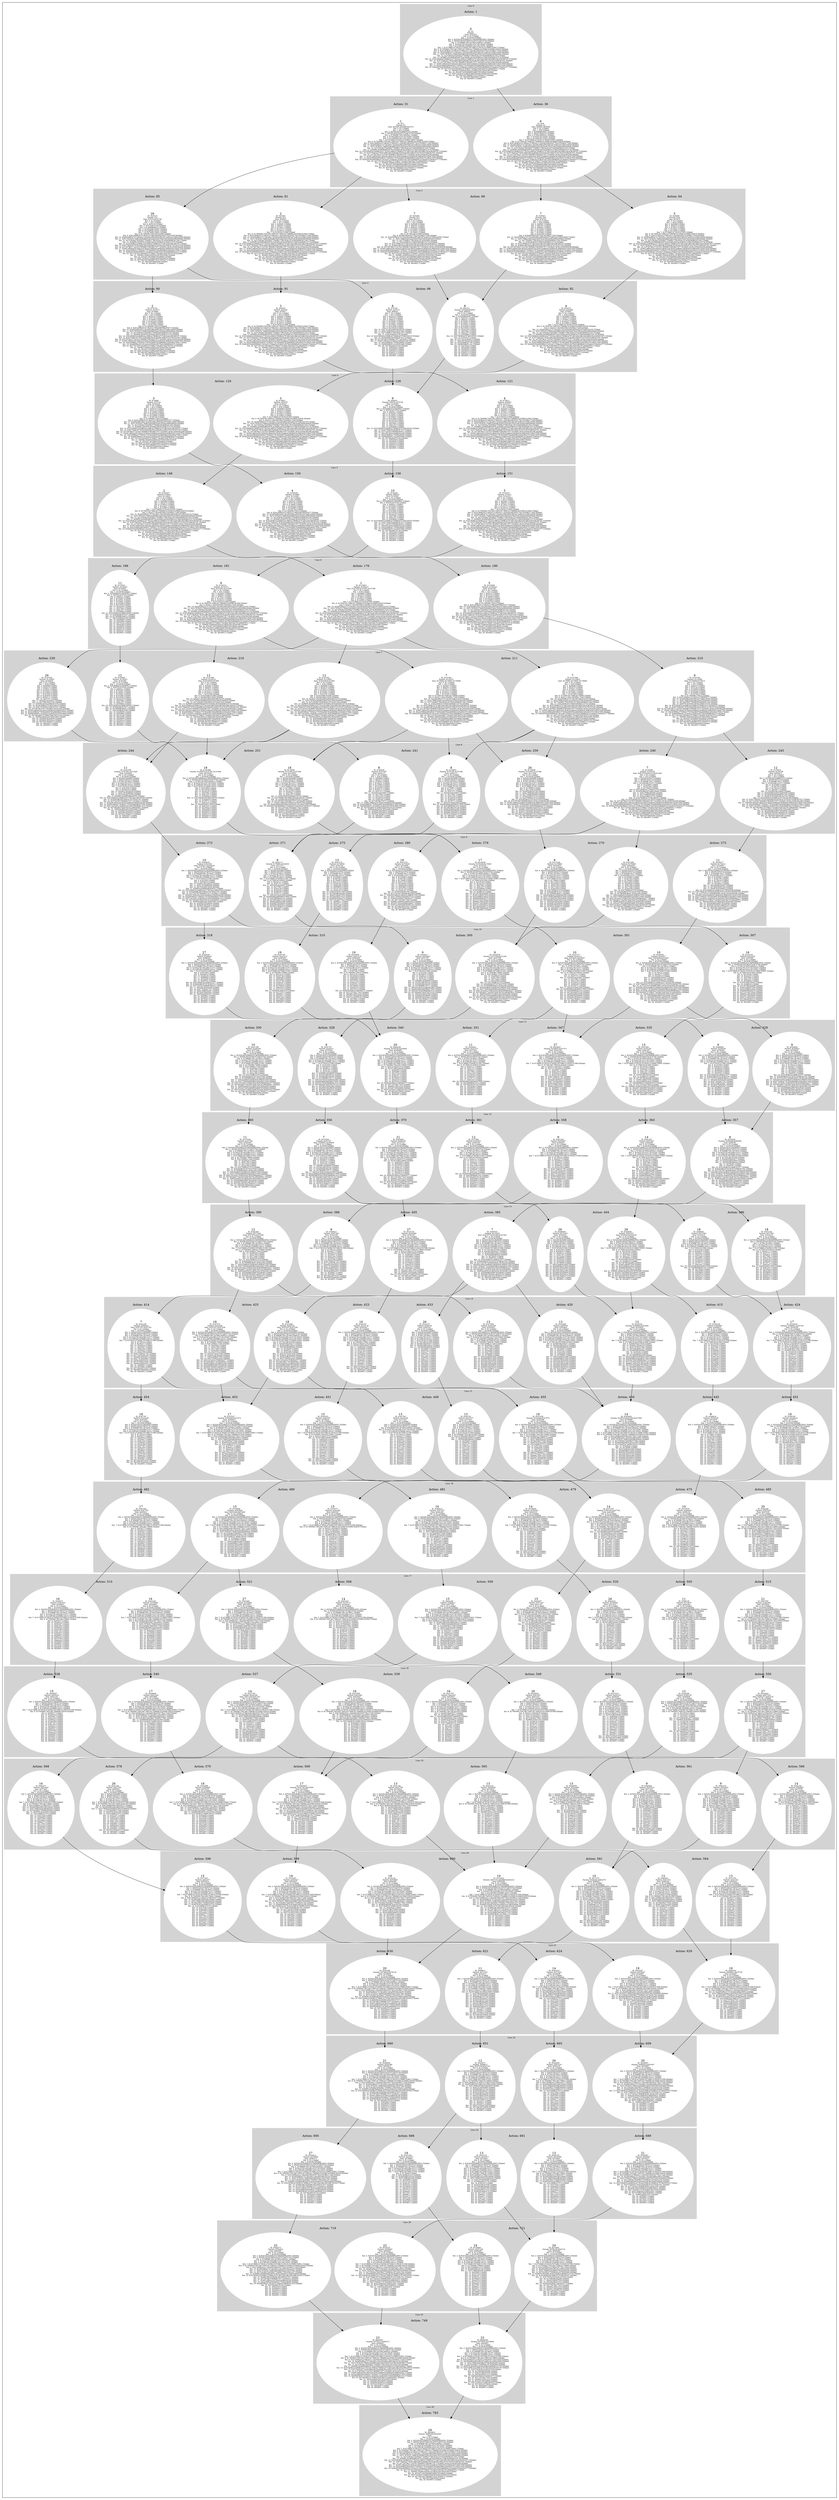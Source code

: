 digraph G {
subgraph cluster_info {
        subgraph cluster_1 {
        style=filled;
        color=lightgrey;
        node [style=filled,color=white];
        subgraph cluster_act_36 {
label = "Action: 36"step_K36 [label=<6<BR /><FONT POINT-SIZE="8">ID: K36</FONT><BR /><FONT POINT-SIZE="8">Parents: K1</FONT><BR /><FONT POINT-SIZE="8">Sons: K29501,K29499</FONT><BR /><FONT POINT-SIZE="8"> Km: 0: K1 [1|false]</FONT><BR /><FONT POINT-SIZE="8"> Km: 1: K36 [1|false]</FONT><BR /><FONT POINT-SIZE="8"> Km: 2: K29499K29501 [2|false]</FONT><BR /><FONT POINT-SIZE="8"> Km: 3: K53075K54761 [2|false]</FONT><BR /><FONT POINT-SIZE="8"> Km: 4: K76651K80021 [2|false]</FONT><BR /><FONT POINT-SIZE="8"> Km: 5: K100227K105281 [2|false]</FONT><BR /><FONT POINT-SIZE="8"> Km: 6: K123803K130541 [2|false]</FONT><BR /><FONT POINT-SIZE="8"> Km: 7: K147386K147391K147405K155801 [4|false]</FONT><BR /><FONT POINT-SIZE="8"> Km: 8: K176851K176861K176869K181059K181066K192830 [6|false]</FONT><BR /><FONT POINT-SIZE="8"> Km: 9: K201269K201274K201279K202111K204635K205477K210529K217248 [8|false]</FONT><BR /><FONT POINT-SIZE="8"> Km: 10: K226529K227371K228211K228229K229053K230744K234105K234949 [8|false]</FONT><BR /><FONT POINT-SIZE="8"> Km: 11: K251787K251789K252629K252631K252647K257681K260209K266926 [8|false]</FONT><BR /><FONT POINT-SIZE="8"> Km: 12: K275363K276205K277049K277891K281257K285469K291344 [7|false]</FONT><BR /><FONT POINT-SIZE="8"> Km: 13: K298951K298959K299781K300623K302309K303156K304846K310734 [8|false]</FONT><BR /><FONT POINT-SIZE="8"> Km: 14: K323364K323369K323377K324199K327569K327574K332619K339338K339343K340187 [10|false]</FONT><BR /><FONT POINT-SIZE="8"> Km: 15: K347782K347787K348619K352829K355353K356195K357037K357039K363761 [9|false]</FONT><BR /><FONT POINT-SIZE="8"> Km: 16: K373879K377247K378089K378929K379771K380613K381455K382299 [8|false]</FONT><BR /><FONT POINT-SIZE="8"> Km: 17: K399139K402507K402518K403347K403349K403360K404189K405031K407559 [9|false]</FONT><BR /><FONT POINT-SIZE="8"> Km: 18: K424399K426936K427765K427767K428607K428609K432824K437010K437859 [9|false]</FONT><BR /><FONT POINT-SIZE="8"> Km: 19: K446291K449659K451341K451354K452183K453027K453869K461433K462270K462277 [10|false]</FONT><BR /><FONT POINT-SIZE="8"> Km: 20: K471551K474924K475759K477443K478287K479129K485851 [7|false]</FONT><BR /><FONT POINT-SIZE="8"> Km: 21: K496811K499342K501019K503547K504389 [5|false]</FONT><BR /><FONT POINT-SIZE="8"> Km: 22: K522071K524608K528807K529649 [4|false]</FONT><BR /><FONT POINT-SIZE="8"> Km: 23: K547331K547336K554067K554914K559105 [5|false]</FONT><BR /><FONT POINT-SIZE="8"> Km: 24: K572601K576806K579327K584373 [4|false]</FONT><BR /><FONT POINT-SIZE="8"> Km: 25: K604587K606269 [2|false]</FONT><BR /><FONT POINT-SIZE="8"> Km: 26: K629851 [1|false]</FONT>>]
}
subgraph cluster_act_31 {
label = "Action: 31"step_K31 [label=<1<BR /><FONT POINT-SIZE="8">ID: K31</FONT><BR /><FONT POINT-SIZE="8">Parents: K1</FONT><BR /><FONT POINT-SIZE="8">Sons: K25291,K25296,K25315</FONT><BR /><FONT POINT-SIZE="8"> Km: 0: K1 [1|false]</FONT><BR /><FONT POINT-SIZE="8"> Km: 1: K31 [1|false]</FONT><BR /><FONT POINT-SIZE="8"> Km: 2: K25291K25296K25315 [3|false]</FONT><BR /><FONT POINT-SIZE="8"> Km: 3: K50551K54761K70734K70740 [4|false]</FONT><BR /><FONT POINT-SIZE="8"> Km: 4: K74969K75811K80021 [3|false]</FONT><BR /><FONT POINT-SIZE="8"> Km: 5: K100229K101071K105281 [3|false]</FONT><BR /><FONT POINT-SIZE="8"> Km: 6: K125489K126331K130541 [3|false]</FONT><BR /><FONT POINT-SIZE="8"> Km: 7: K150749K151591K151596K155801 [4|false]</FONT><BR /><FONT POINT-SIZE="8"> Km: 8: K176009K176014K176851K176861K176869K181059K181066 [7|false]</FONT><BR /><FONT POINT-SIZE="8"> Km: 9: K201269K201274K201279K202111K204635K205477K210529K217248 [8|false]</FONT><BR /><FONT POINT-SIZE="8"> Km: 10: K226529K227371K228211K228229K229053K230744K234105K234949 [8|false]</FONT><BR /><FONT POINT-SIZE="8"> Km: 11: K251787K251789K252629K252631K252647K257681K260209K266926 [8|false]</FONT><BR /><FONT POINT-SIZE="8"> Km: 12: K275363K276205K277049K277891K281257K285469K291344 [7|false]</FONT><BR /><FONT POINT-SIZE="8"> Km: 13: K298951K298959K299781K300623K302309K303156K304846K310734 [8|false]</FONT><BR /><FONT POINT-SIZE="8"> Km: 14: K323364K323369K323377K324199K327569K327574K332619K339338K339343K340187 [10|false]</FONT><BR /><FONT POINT-SIZE="8"> Km: 15: K347782K347787K348619K352829K355353K356195K357037K357039K363761 [9|false]</FONT><BR /><FONT POINT-SIZE="8"> Km: 16: K373879K377247K378089K378929K379771K380613K381455K382299 [8|false]</FONT><BR /><FONT POINT-SIZE="8"> Km: 17: K399139K402507K402518K403347K403349K403360K404189K405031K407559 [9|false]</FONT><BR /><FONT POINT-SIZE="8"> Km: 18: K424399K426936K427765K427767K428607K428609K432824K437010K437859 [9|false]</FONT><BR /><FONT POINT-SIZE="8"> Km: 19: K446291K449659K451341K451354K452183K453027K453869K461433K462270K462277 [10|false]</FONT><BR /><FONT POINT-SIZE="8"> Km: 20: K471551K474924K475759K477443K478287K479129K485851 [7|false]</FONT><BR /><FONT POINT-SIZE="8"> Km: 21: K496811K499342K501019K503547K504389 [5|false]</FONT><BR /><FONT POINT-SIZE="8"> Km: 22: K522071K524608K528807K529649 [4|false]</FONT><BR /><FONT POINT-SIZE="8"> Km: 23: K547331K547336K554067K554914K559105 [5|false]</FONT><BR /><FONT POINT-SIZE="8"> Km: 24: K572601K576806K579327K584373 [4|false]</FONT><BR /><FONT POINT-SIZE="8"> Km: 25: K604587K606269 [2|false]</FONT><BR /><FONT POINT-SIZE="8"> Km: 26: K629851 [1|false]</FONT>>]
}

        fontsize="10"
        label = "Line 1";
        }

        subgraph cluster_2 {
        style=filled;
        color=lightgrey;
        node [style=filled,color=white];
        subgraph cluster_act_61 {
label = "Action: 61"step_K25291 [label=<2<BR /><FONT POINT-SIZE="8">ID: K25291</FONT><BR /><FONT POINT-SIZE="8">Parents: K31</FONT><BR /><FONT POINT-SIZE="8">Sons: K50551</FONT><BR /><FONT POINT-SIZE="8"> Km: 0: K1 [1|false]</FONT><BR /><FONT POINT-SIZE="8"> Km: 1: K31 [1|false]</FONT><BR /><FONT POINT-SIZE="8"> Km: 2: K25291 [1|false]</FONT><BR /><FONT POINT-SIZE="8"> Km: 3: K50551 [1|false]</FONT><BR /><FONT POINT-SIZE="8"> Km: 4: K75811 [1|false]</FONT><BR /><FONT POINT-SIZE="8"> Km: 5: K101071 [1|false]</FONT><BR /><FONT POINT-SIZE="8"> Km: 6: K126331 [1|false]</FONT><BR /><FONT POINT-SIZE="8"> Km: 7: K151591K151596 [2|false]</FONT><BR /><FONT POINT-SIZE="8"> Km: 8: K176009K176014K176851K176861K176869K181059K181066 [7|false]</FONT><BR /><FONT POINT-SIZE="8"> Km: 9: K201269K201274K201279K202111K204635K205477K210529K217248 [8|false]</FONT><BR /><FONT POINT-SIZE="8"> Km: 10: K226529K227371K228211K228229K229053K230744K234105K234949 [8|false]</FONT><BR /><FONT POINT-SIZE="8"> Km: 11: K251787K251789K252629K252631K252647K257681K260209K266926 [8|false]</FONT><BR /><FONT POINT-SIZE="8"> Km: 12: K275363K276205K277049K277891K281257K285469K291344 [7|false]</FONT><BR /><FONT POINT-SIZE="8"> Km: 13: K298951K298959K299781K300623K302309K303156K304846K310734 [8|false]</FONT><BR /><FONT POINT-SIZE="8"> Km: 14: K323364K323369K323377K324199K327569K327574K332619K339338K339343K340187 [10|false]</FONT><BR /><FONT POINT-SIZE="8"> Km: 15: K347782K347787K348619K352829K355353K356195K357037K357039K363761 [9|false]</FONT><BR /><FONT POINT-SIZE="8"> Km: 16: K373879K377247K378089K378929K379771K380613K381455K382299 [8|false]</FONT><BR /><FONT POINT-SIZE="8"> Km: 17: K399139K402507K402518K403347K403349K403360K404189K405031K407559 [9|false]</FONT><BR /><FONT POINT-SIZE="8"> Km: 18: K424399K426936K427765K427767K428607K428609K432824K437010K437859 [9|false]</FONT><BR /><FONT POINT-SIZE="8"> Km: 19: K446291K449659K451341K451354K452183K453027K453869K461433K462270K462277 [10|false]</FONT><BR /><FONT POINT-SIZE="8"> Km: 20: K471551K474924K475759K477443K478287K479129K485851 [7|false]</FONT><BR /><FONT POINT-SIZE="8"> Km: 21: K496811K499342K501019K503547K504389 [5|false]</FONT><BR /><FONT POINT-SIZE="8"> Km: 22: K522071K524608K528807K529649 [4|false]</FONT><BR /><FONT POINT-SIZE="8"> Km: 23: K547331K547336K554067K554914K559105 [5|false]</FONT><BR /><FONT POINT-SIZE="8"> Km: 24: K572601K576806K579327K584373 [4|false]</FONT><BR /><FONT POINT-SIZE="8"> Km: 25: K604587K606269 [2|false]</FONT><BR /><FONT POINT-SIZE="8"> Km: 26: K629851 [1|false]</FONT>>]
}
subgraph cluster_act_66 {
label = "Action: 66"step_K25296 [label=<7<BR /><FONT POINT-SIZE="8">ID: K25296</FONT><BR /><FONT POINT-SIZE="8">Parents: K31</FONT><BR /><FONT POINT-SIZE="8">Sons: K54761</FONT><BR /><FONT POINT-SIZE="8"> Km: 0: K1 [1|false]</FONT><BR /><FONT POINT-SIZE="8"> Km: 1: K31 [1|false]</FONT><BR /><FONT POINT-SIZE="8"> Km: 2: K25296 [1|false]</FONT><BR /><FONT POINT-SIZE="8"> Km: 3: K54761 [1|false]</FONT><BR /><FONT POINT-SIZE="8"> Km: 4: K80021 [1|false]</FONT><BR /><FONT POINT-SIZE="8"> Km: 5: K105281 [1|false]</FONT><BR /><FONT POINT-SIZE="8"> Km: 6: K130541 [1|false]</FONT><BR /><FONT POINT-SIZE="8"> Km: 7: K155801 [1|false]</FONT><BR /><FONT POINT-SIZE="8"> Km: 8: K176014K181066 [2|false]</FONT><BR /><FONT POINT-SIZE="8"> Km: 9: K204635K205477K210529K217248 [4|false]</FONT><BR /><FONT POINT-SIZE="8"> Km: 10: K226529K227371K228229K229053K230744K234105K234949 [7|false]</FONT><BR /><FONT POINT-SIZE="8"> Km: 11: K251789K252631K252647K257681K260209 [5|false]</FONT><BR /><FONT POINT-SIZE="8"> Km: 12: K277049K277891K281257K285469 [4|false]</FONT><BR /><FONT POINT-SIZE="8"> Km: 13: K302309K303156K304846K310734 [4|false]</FONT><BR /><FONT POINT-SIZE="8"> Km: 14: K327569K327574K332619K339338K339343K340187 [6|false]</FONT><BR /><FONT POINT-SIZE="8"> Km: 15: K348619K352829K355353K356195K357037K357039 [6|false]</FONT><BR /><FONT POINT-SIZE="8"> Km: 16: K373879K377247K378089K378929K379771K380613K381455K382299 [8|false]</FONT><BR /><FONT POINT-SIZE="8"> Km: 17: K399139K402507K402518K403347K403349K403360K404189K405031K407559 [9|false]</FONT><BR /><FONT POINT-SIZE="8"> Km: 18: K424399K426936K427765K427767K428607K428609K432824K437010K437859 [9|false]</FONT><BR /><FONT POINT-SIZE="8"> Km: 19: K446291K449659K451341K452183K453027K453869K461433K462270K462277 [9|false]</FONT><BR /><FONT POINT-SIZE="8"> Km: 20: K471551K474924K475759K477443K478287K479129 [6|false]</FONT><BR /><FONT POINT-SIZE="8"> Km: 21: K496811K499342K501019K503547K504389 [5|false]</FONT><BR /><FONT POINT-SIZE="8"> Km: 22: K522071K524608K528807K529649 [4|false]</FONT><BR /><FONT POINT-SIZE="8"> Km: 23: K547331K547336K554067K554914K559105 [5|false]</FONT><BR /><FONT POINT-SIZE="8"> Km: 24: K572601K576806K579327K584373 [4|false]</FONT><BR /><FONT POINT-SIZE="8"> Km: 25: K604587K606269 [2|false]</FONT><BR /><FONT POINT-SIZE="8"> Km: 26: K629851 [1|false]</FONT>>]
step_K29501 [label=<7<BR /><FONT POINT-SIZE="8">ID: K29501</FONT><BR /><FONT POINT-SIZE="8">Parents: K36</FONT><BR /><FONT POINT-SIZE="8">Sons: K54761</FONT><BR /><FONT POINT-SIZE="8"> Km: 0: K1 [1|false]</FONT><BR /><FONT POINT-SIZE="8"> Km: 1: K36 [1|false]</FONT><BR /><FONT POINT-SIZE="8"> Km: 2: K29501 [1|false]</FONT><BR /><FONT POINT-SIZE="8"> Km: 3: K54761 [1|false]</FONT><BR /><FONT POINT-SIZE="8"> Km: 4: K80021 [1|false]</FONT><BR /><FONT POINT-SIZE="8"> Km: 5: K105281 [1|false]</FONT><BR /><FONT POINT-SIZE="8"> Km: 6: K130541 [1|false]</FONT><BR /><FONT POINT-SIZE="8"> Km: 7: K155801 [1|false]</FONT><BR /><FONT POINT-SIZE="8"> Km: 8: K181066 [1|false]</FONT><BR /><FONT POINT-SIZE="8"> Km: 9: K204635K205477K210529K217248 [4|false]</FONT><BR /><FONT POINT-SIZE="8"> Km: 10: K226529K227371K228229K229053K230744K234105K234949 [7|false]</FONT><BR /><FONT POINT-SIZE="8"> Km: 11: K251789K252631K252647K257681K260209K266926 [6|false]</FONT><BR /><FONT POINT-SIZE="8"> Km: 12: K277049K277891K281257K285469K291344 [5|false]</FONT><BR /><FONT POINT-SIZE="8"> Km: 13: K302309K303156K304846K310734 [4|false]</FONT><BR /><FONT POINT-SIZE="8"> Km: 14: K327569K327574K332619K339338K339343K340187 [6|false]</FONT><BR /><FONT POINT-SIZE="8"> Km: 15: K348619K352829K355353K356195K357037K357039 [6|false]</FONT><BR /><FONT POINT-SIZE="8"> Km: 16: K373879K377247K378089K378929K379771K380613K381455K382299 [8|false]</FONT><BR /><FONT POINT-SIZE="8"> Km: 17: K399139K402507K402518K403347K403349K403360K404189K405031K407559 [9|false]</FONT><BR /><FONT POINT-SIZE="8"> Km: 18: K424399K426936K427765K427767K428607K428609K432824K437010K437859 [9|false]</FONT><BR /><FONT POINT-SIZE="8"> Km: 19: K446291K449659K451341K452183K453027K453869K461433K462270K462277 [9|false]</FONT><BR /><FONT POINT-SIZE="8"> Km: 20: K471551K474924K475759K477443K478287K479129 [6|false]</FONT><BR /><FONT POINT-SIZE="8"> Km: 21: K496811K499342K501019K503547K504389 [5|false]</FONT><BR /><FONT POINT-SIZE="8"> Km: 22: K522071K524608K528807K529649 [4|false]</FONT><BR /><FONT POINT-SIZE="8"> Km: 23: K547331K547336K554067K554914K559105 [5|false]</FONT><BR /><FONT POINT-SIZE="8"> Km: 24: K572601K576806K579327K584373 [4|false]</FONT><BR /><FONT POINT-SIZE="8"> Km: 25: K604587K606269 [2|false]</FONT><BR /><FONT POINT-SIZE="8"> Km: 26: K629851 [1|false]</FONT>>]
}
subgraph cluster_act_66 {
label = "Action: 66"step_K25296 [label=<7<BR /><FONT POINT-SIZE="8">ID: K25296</FONT><BR /><FONT POINT-SIZE="8">Parents: K31</FONT><BR /><FONT POINT-SIZE="8">Sons: K54761</FONT><BR /><FONT POINT-SIZE="8"> Km: 0: K1 [1|false]</FONT><BR /><FONT POINT-SIZE="8"> Km: 1: K31 [1|false]</FONT><BR /><FONT POINT-SIZE="8"> Km: 2: K25296 [1|false]</FONT><BR /><FONT POINT-SIZE="8"> Km: 3: K54761 [1|false]</FONT><BR /><FONT POINT-SIZE="8"> Km: 4: K80021 [1|false]</FONT><BR /><FONT POINT-SIZE="8"> Km: 5: K105281 [1|false]</FONT><BR /><FONT POINT-SIZE="8"> Km: 6: K130541 [1|false]</FONT><BR /><FONT POINT-SIZE="8"> Km: 7: K155801 [1|false]</FONT><BR /><FONT POINT-SIZE="8"> Km: 8: K176014K181066 [2|false]</FONT><BR /><FONT POINT-SIZE="8"> Km: 9: K204635K205477K210529K217248 [4|false]</FONT><BR /><FONT POINT-SIZE="8"> Km: 10: K226529K227371K228229K229053K230744K234105K234949 [7|false]</FONT><BR /><FONT POINT-SIZE="8"> Km: 11: K251789K252631K252647K257681K260209 [5|false]</FONT><BR /><FONT POINT-SIZE="8"> Km: 12: K277049K277891K281257K285469 [4|false]</FONT><BR /><FONT POINT-SIZE="8"> Km: 13: K302309K303156K304846K310734 [4|false]</FONT><BR /><FONT POINT-SIZE="8"> Km: 14: K327569K327574K332619K339338K339343K340187 [6|false]</FONT><BR /><FONT POINT-SIZE="8"> Km: 15: K348619K352829K355353K356195K357037K357039 [6|false]</FONT><BR /><FONT POINT-SIZE="8"> Km: 16: K373879K377247K378089K378929K379771K380613K381455K382299 [8|false]</FONT><BR /><FONT POINT-SIZE="8"> Km: 17: K399139K402507K402518K403347K403349K403360K404189K405031K407559 [9|false]</FONT><BR /><FONT POINT-SIZE="8"> Km: 18: K424399K426936K427765K427767K428607K428609K432824K437010K437859 [9|false]</FONT><BR /><FONT POINT-SIZE="8"> Km: 19: K446291K449659K451341K452183K453027K453869K461433K462270K462277 [9|false]</FONT><BR /><FONT POINT-SIZE="8"> Km: 20: K471551K474924K475759K477443K478287K479129 [6|false]</FONT><BR /><FONT POINT-SIZE="8"> Km: 21: K496811K499342K501019K503547K504389 [5|false]</FONT><BR /><FONT POINT-SIZE="8"> Km: 22: K522071K524608K528807K529649 [4|false]</FONT><BR /><FONT POINT-SIZE="8"> Km: 23: K547331K547336K554067K554914K559105 [5|false]</FONT><BR /><FONT POINT-SIZE="8"> Km: 24: K572601K576806K579327K584373 [4|false]</FONT><BR /><FONT POINT-SIZE="8"> Km: 25: K604587K606269 [2|false]</FONT><BR /><FONT POINT-SIZE="8"> Km: 26: K629851 [1|false]</FONT>>]
step_K29501 [label=<7<BR /><FONT POINT-SIZE="8">ID: K29501</FONT><BR /><FONT POINT-SIZE="8">Parents: K36</FONT><BR /><FONT POINT-SIZE="8">Sons: K54761</FONT><BR /><FONT POINT-SIZE="8"> Km: 0: K1 [1|false]</FONT><BR /><FONT POINT-SIZE="8"> Km: 1: K36 [1|false]</FONT><BR /><FONT POINT-SIZE="8"> Km: 2: K29501 [1|false]</FONT><BR /><FONT POINT-SIZE="8"> Km: 3: K54761 [1|false]</FONT><BR /><FONT POINT-SIZE="8"> Km: 4: K80021 [1|false]</FONT><BR /><FONT POINT-SIZE="8"> Km: 5: K105281 [1|false]</FONT><BR /><FONT POINT-SIZE="8"> Km: 6: K130541 [1|false]</FONT><BR /><FONT POINT-SIZE="8"> Km: 7: K155801 [1|false]</FONT><BR /><FONT POINT-SIZE="8"> Km: 8: K181066 [1|false]</FONT><BR /><FONT POINT-SIZE="8"> Km: 9: K204635K205477K210529K217248 [4|false]</FONT><BR /><FONT POINT-SIZE="8"> Km: 10: K226529K227371K228229K229053K230744K234105K234949 [7|false]</FONT><BR /><FONT POINT-SIZE="8"> Km: 11: K251789K252631K252647K257681K260209K266926 [6|false]</FONT><BR /><FONT POINT-SIZE="8"> Km: 12: K277049K277891K281257K285469K291344 [5|false]</FONT><BR /><FONT POINT-SIZE="8"> Km: 13: K302309K303156K304846K310734 [4|false]</FONT><BR /><FONT POINT-SIZE="8"> Km: 14: K327569K327574K332619K339338K339343K340187 [6|false]</FONT><BR /><FONT POINT-SIZE="8"> Km: 15: K348619K352829K355353K356195K357037K357039 [6|false]</FONT><BR /><FONT POINT-SIZE="8"> Km: 16: K373879K377247K378089K378929K379771K380613K381455K382299 [8|false]</FONT><BR /><FONT POINT-SIZE="8"> Km: 17: K399139K402507K402518K403347K403349K403360K404189K405031K407559 [9|false]</FONT><BR /><FONT POINT-SIZE="8"> Km: 18: K424399K426936K427765K427767K428607K428609K432824K437010K437859 [9|false]</FONT><BR /><FONT POINT-SIZE="8"> Km: 19: K446291K449659K451341K452183K453027K453869K461433K462270K462277 [9|false]</FONT><BR /><FONT POINT-SIZE="8"> Km: 20: K471551K474924K475759K477443K478287K479129 [6|false]</FONT><BR /><FONT POINT-SIZE="8"> Km: 21: K496811K499342K501019K503547K504389 [5|false]</FONT><BR /><FONT POINT-SIZE="8"> Km: 22: K522071K524608K528807K529649 [4|false]</FONT><BR /><FONT POINT-SIZE="8"> Km: 23: K547331K547336K554067K554914K559105 [5|false]</FONT><BR /><FONT POINT-SIZE="8"> Km: 24: K572601K576806K579327K584373 [4|false]</FONT><BR /><FONT POINT-SIZE="8"> Km: 25: K604587K606269 [2|false]</FONT><BR /><FONT POINT-SIZE="8"> Km: 26: K629851 [1|false]</FONT>>]
}
subgraph cluster_act_85 {
label = "Action: 85"step_K25315 [label=<26<BR /><FONT POINT-SIZE="8">ID: K25315</FONT><BR /><FONT POINT-SIZE="8">Parents: K31</FONT><BR /><FONT POINT-SIZE="8">Sons: K70734,K70740</FONT><BR /><FONT POINT-SIZE="8"> Km: 0: K1 [1|false]</FONT><BR /><FONT POINT-SIZE="8"> Km: 1: K31 [1|false]</FONT><BR /><FONT POINT-SIZE="8"> Km: 2: K25315 [1|false]</FONT><BR /><FONT POINT-SIZE="8"> Km: 3: K70734K70740 [2|false]</FONT><BR /><FONT POINT-SIZE="8"> Km: 4: K74969K80021 [2|false]</FONT><BR /><FONT POINT-SIZE="8"> Km: 5: K100229K105281 [2|false]</FONT><BR /><FONT POINT-SIZE="8"> Km: 6: K125489K130541 [2|false]</FONT><BR /><FONT POINT-SIZE="8"> Km: 7: K150749K155801 [2|false]</FONT><BR /><FONT POINT-SIZE="8"> Km: 8: K176009K176014K181066 [3|false]</FONT><BR /><FONT POINT-SIZE="8"> Km: 9: K201269K201274K201279K204635K205477K210529 [6|false]</FONT><BR /><FONT POINT-SIZE="8"> Km: 10: K226529K227371K228211K228229K229053K230744K234105K234949 [8|false]</FONT><BR /><FONT POINT-SIZE="8"> Km: 11: K251787K251789K252629K252631K252647K257681K260209K266926 [8|false]</FONT><BR /><FONT POINT-SIZE="8"> Km: 12: K275363K276205K277049K277891K281257K285469K291344 [7|false]</FONT><BR /><FONT POINT-SIZE="8"> Km: 13: K298951K299781K300623K302309K303156K310734 [6|false]</FONT><BR /><FONT POINT-SIZE="8"> Km: 14: K323364K323369K324199K327569K327574K332619K340187 [7|false]</FONT><BR /><FONT POINT-SIZE="8"> Km: 15: K347782K347787K348619K352829K355353K356195K357037K357039 [8|false]</FONT><BR /><FONT POINT-SIZE="8"> Km: 16: K373879K377247K378089K378929K379771K380613K381455K382299 [8|false]</FONT><BR /><FONT POINT-SIZE="8"> Km: 17: K399139K402507K403347K403349K403360K404189K405031K407559 [8|false]</FONT><BR /><FONT POINT-SIZE="8"> Km: 18: K424399K427765K427767K428607K428609K432824K437859 [7|false]</FONT><BR /><FONT POINT-SIZE="8"> Km: 19: K446291K449659K451341K452183K453027K453869K462270 [7|false]</FONT><BR /><FONT POINT-SIZE="8"> Km: 20: K471551K474924K475759K477443K478287K479129 [6|false]</FONT><BR /><FONT POINT-SIZE="8"> Km: 21: K496811K499342K503547K504389 [4|false]</FONT><BR /><FONT POINT-SIZE="8"> Km: 22: K522071K528807K529649 [3|false]</FONT><BR /><FONT POINT-SIZE="8"> Km: 23: K547331K547336K554067K554914 [4|false]</FONT><BR /><FONT POINT-SIZE="8"> Km: 24: K572601K576806K579327K584373 [4|false]</FONT><BR /><FONT POINT-SIZE="8"> Km: 25: K604587K606269 [2|false]</FONT><BR /><FONT POINT-SIZE="8"> Km: 26: K629851 [1|false]</FONT>>]
}
subgraph cluster_act_64 {
label = "Action: 64"step_K29499 [label=<5<BR /><FONT POINT-SIZE="8">ID: K29499</FONT><BR /><FONT POINT-SIZE="8">Parents: K36</FONT><BR /><FONT POINT-SIZE="8">Sons: K53075</FONT><BR /><FONT POINT-SIZE="8"> Km: 0: K1 [1|false]</FONT><BR /><FONT POINT-SIZE="8"> Km: 1: K36 [1|false]</FONT><BR /><FONT POINT-SIZE="8"> Km: 2: K29499 [1|false]</FONT><BR /><FONT POINT-SIZE="8"> Km: 3: K53075 [1|false]</FONT><BR /><FONT POINT-SIZE="8"> Km: 4: K76651 [1|false]</FONT><BR /><FONT POINT-SIZE="8"> Km: 5: K100227 [1|false]</FONT><BR /><FONT POINT-SIZE="8"> Km: 6: K123803 [1|false]</FONT><BR /><FONT POINT-SIZE="8"> Km: 7: K147386K147391K147405 [3|false]</FONT><BR /><FONT POINT-SIZE="8"> Km: 8: K176851K176861K176869K181059K181066K192830 [6|false]</FONT><BR /><FONT POINT-SIZE="8"> Km: 9: K201274K201279K202111K204635K210529K217248 [6|false]</FONT><BR /><FONT POINT-SIZE="8"> Km: 10: K226529K227371K228211K228229K229053K230744K234105K234949 [8|false]</FONT><BR /><FONT POINT-SIZE="8"> Km: 11: K251787K251789K252629K252631K252647K257681K260209K266926 [8|false]</FONT><BR /><FONT POINT-SIZE="8"> Km: 12: K275363K276205K277049K277891K281257K285469K291344 [7|false]</FONT><BR /><FONT POINT-SIZE="8"> Km: 13: K298951K298959K299781K300623K302309K303156K304846K310734 [8|false]</FONT><BR /><FONT POINT-SIZE="8"> Km: 14: K323364K323369K323377K324199K327569K327574K332619K339338K339343K340187 [10|false]</FONT><BR /><FONT POINT-SIZE="8"> Km: 15: K347782K347787K348619K352829K355353K356195K357037K357039K363761 [9|false]</FONT><BR /><FONT POINT-SIZE="8"> Km: 16: K373879K377247K378089K378929K379771K380613K381455K382299 [8|false]</FONT><BR /><FONT POINT-SIZE="8"> Km: 17: K399139K402507K402518K403347K403349K403360K404189K405031K407559 [9|false]</FONT><BR /><FONT POINT-SIZE="8"> Km: 18: K424399K426936K427765K427767K428607K428609K432824K437010K437859 [9|false]</FONT><BR /><FONT POINT-SIZE="8"> Km: 19: K446291K449659K451341K451354K452183K453027K453869K461433K462270K462277 [10|false]</FONT><BR /><FONT POINT-SIZE="8"> Km: 20: K471551K474924K475759K477443K478287K479129K485851 [7|false]</FONT><BR /><FONT POINT-SIZE="8"> Km: 21: K496811K499342K501019K503547K504389 [5|false]</FONT><BR /><FONT POINT-SIZE="8"> Km: 22: K522071K524608K528807K529649 [4|false]</FONT><BR /><FONT POINT-SIZE="8"> Km: 23: K547331K547336K554067K554914K559105 [5|false]</FONT><BR /><FONT POINT-SIZE="8"> Km: 24: K572601K576806K579327K584373 [4|false]</FONT><BR /><FONT POINT-SIZE="8"> Km: 25: K604587K606269 [2|false]</FONT><BR /><FONT POINT-SIZE="8"> Km: 26: K629851 [1|false]</FONT>>]
}

        fontsize="10"
        label = "Line 2";
        }

        subgraph cluster_16 {
        style=filled;
        color=lightgrey;
        node [style=filled,color=white];
        subgraph cluster_act_485 {
label = "Action: 485"step_K382299 [label=<20<BR /><FONT POINT-SIZE="8">ID: K382299</FONT><BR /><FONT POINT-SIZE="8">Parents: K357039</FONT><BR /><FONT POINT-SIZE="8">Sons: K407559</FONT><BR /><FONT POINT-SIZE="8"> Km: 0: K1 [1|false]</FONT><BR /><FONT POINT-SIZE="8"> Km: 1: K31K36 [2|false]</FONT><BR /><FONT POINT-SIZE="8"> Km: 2: K25291K25296K25315K29499K29501 [5|false]</FONT><BR /><FONT POINT-SIZE="8"> Km: 3: K50551K53075K70734 [3|false]</FONT><BR /><FONT POINT-SIZE="8"> Km: 4: K74969K75811K76651 [3|false]</FONT><BR /><FONT POINT-SIZE="8"> Km: 5: K100227K100229K101071 [3|false]</FONT><BR /><FONT POINT-SIZE="8"> Km: 6: K123803K125489K126331 [3|false]</FONT><BR /><FONT POINT-SIZE="8"> Km: 7: K147386K147391K150749K151591K151596 [5|false]</FONT><BR /><FONT POINT-SIZE="8"> Km: 8: K176009K176014K176861K176869 [4|false]</FONT><BR /><FONT POINT-SIZE="8"> Km: 9: K201269K201274K201279K205477K210529 [5|false]</FONT><BR /><FONT POINT-SIZE="8"> Km: 10: K226529K229053K234105 [3|false]</FONT><BR /><FONT POINT-SIZE="8"> Km: 11: K251789K252629K257681 [3|false]</FONT><BR /><FONT POINT-SIZE="8"> Km: 12: K276205K277049K281257 [3|false]</FONT><BR /><FONT POINT-SIZE="8"> Km: 13: K299781K302309K304846 [3|false]</FONT><BR /><FONT POINT-SIZE="8"> Km: 14: K323369K327574K339343 [3|false]</FONT><BR /><FONT POINT-SIZE="8"> Km: 15: K357039 [1|false]</FONT><BR /><FONT POINT-SIZE="8"> Km: 16: K382299 [1|false]</FONT><BR /><FONT POINT-SIZE="8"> Km: 17: K407559 [1|false]</FONT><BR /><FONT POINT-SIZE="8"> Km: 18: K432824 [1|false]</FONT><BR /><FONT POINT-SIZE="8"> Km: 19: K462270K462277 [2|false]</FONT><BR /><FONT POINT-SIZE="8"> Km: 20: K471551K477443 [2|false]</FONT><BR /><FONT POINT-SIZE="8"> Km: 21: K496811K501019 [2|false]</FONT><BR /><FONT POINT-SIZE="8"> Km: 22: K522071K524608 [2|false]</FONT><BR /><FONT POINT-SIZE="8"> Km: 23: K547331K559105 [2|false]</FONT><BR /><FONT POINT-SIZE="8"> Km: 24: K572601 [1|false]</FONT><BR /><FONT POINT-SIZE="8"> Km: 25: K606269 [1|false]</FONT><BR /><FONT POINT-SIZE="8"> Km: 26: K629851 [1|false]</FONT>>]
}
subgraph cluster_act_475 {
label = "Action: 475"step_K373879 [label=<10<BR /><FONT POINT-SIZE="8">ID: K373879</FONT><BR /><FONT POINT-SIZE="8">Parents: K348619</FONT><BR /><FONT POINT-SIZE="8">Sons: K399139</FONT><BR /><FONT POINT-SIZE="8"> Km: 0: K1 [1|false]</FONT><BR /><FONT POINT-SIZE="8"> Km: 1: K31K36 [2|false]</FONT><BR /><FONT POINT-SIZE="8"> Km: 2: K25291K25296K25315K29499K29501 [5|false]</FONT><BR /><FONT POINT-SIZE="8"> Km: 3: K50551K53075K70734K70740 [4|false]</FONT><BR /><FONT POINT-SIZE="8"> Km: 4: K74969K75811K76651 [3|false]</FONT><BR /><FONT POINT-SIZE="8"> Km: 5: K100227K100229K101071 [3|false]</FONT><BR /><FONT POINT-SIZE="8"> Km: 6: K123803K125489K126331 [3|false]</FONT><BR /><FONT POINT-SIZE="8"> Km: 7: K147386K147405K150749K151591 [4|false]</FONT><BR /><FONT POINT-SIZE="8"> Km: 8: K176009K176861K176869K192830 [4|false]</FONT><BR /><FONT POINT-SIZE="8"> Km: 9: K210529 [1|false]</FONT><BR /><FONT POINT-SIZE="8"> Km: 10: K234105 [1|false]</FONT><BR /><FONT POINT-SIZE="8"> Km: 11: K257681 [1|false]</FONT><BR /><FONT POINT-SIZE="8"> Km: 12: K281257 [1|false]</FONT><BR /><FONT POINT-SIZE="8"> Km: 13: K304846 [1|false]</FONT><BR /><FONT POINT-SIZE="8"> Km: 14: K339338 [1|false]</FONT><BR /><FONT POINT-SIZE="8"> Km: 15: K348619 [1|false]</FONT><BR /><FONT POINT-SIZE="8"> Km: 16: K373879 [1|false]</FONT><BR /><FONT POINT-SIZE="8"> Km: 17: K399139 [1|false]</FONT><BR /><FONT POINT-SIZE="8"> Km: 18: K424399 [1|false]</FONT><BR /><FONT POINT-SIZE="8"> Km: 19: K449659 [1|false]</FONT><BR /><FONT POINT-SIZE="8"> Km: 20: K474924K479129 [2|false]</FONT><BR /><FONT POINT-SIZE="8"> Km: 21: K504389 [1|false]</FONT><BR /><FONT POINT-SIZE="8"> Km: 22: K529649 [1|false]</FONT><BR /><FONT POINT-SIZE="8"> Km: 23: K554914 [1|false]</FONT><BR /><FONT POINT-SIZE="8"> Km: 24: K584373 [1|false]</FONT><BR /><FONT POINT-SIZE="8"> Km: 25: K604587 [1|false]</FONT><BR /><FONT POINT-SIZE="8"> Km: 26: K629851 [1|false]</FONT>>]
}
subgraph cluster_act_479 {
label = "Action: 479"step_K377247 [label=<14<BR /><FONT POINT-SIZE="8">ID: K377247</FONT><BR /><FONT POINT-SIZE="8">Parents: K363761,K347782</FONT><BR /><FONT POINT-SIZE="8">Sons: K402507</FONT><BR /><FONT POINT-SIZE="8"> Km: 0: K1 [1|false]</FONT><BR /><FONT POINT-SIZE="8"> Km: 1: K31K36 [2|false]</FONT><BR /><FONT POINT-SIZE="8"> Km: 2: K25291K25296K25315K29499K29501 [5|false]</FONT><BR /><FONT POINT-SIZE="8"> Km: 3: K50551K53075K54761K70734 [4|false]</FONT><BR /><FONT POINT-SIZE="8"> Km: 4: K74969K75811K76651K80021 [4|false]</FONT><BR /><FONT POINT-SIZE="8"> Km: 5: K100227K100229K101071K105281 [4|false]</FONT><BR /><FONT POINT-SIZE="8"> Km: 6: K123803K125489K126331 [3|false]</FONT><BR /><FONT POINT-SIZE="8"> Km: 7: K147391K150749K151596 [3|false]</FONT><BR /><FONT POINT-SIZE="8"> Km: 8: K176009K176014K181059 [3|false]</FONT><BR /><FONT POINT-SIZE="8"> Km: 9: K201279K204635K205477 [3|false]</FONT><BR /><FONT POINT-SIZE="8"> Km: 10: K228229K229053 [2|false]</FONT><BR /><FONT POINT-SIZE="8"> Km: 11: K252629K252647K266926 [3|false]</FONT><BR /><FONT POINT-SIZE="8"> Km: 12: K276205K291344 [2|false]</FONT><BR /><FONT POINT-SIZE="8"> Km: 13: K299781K300623 [2|false]</FONT><BR /><FONT POINT-SIZE="8"> Km: 14: K323377K324199 [2|false]</FONT><BR /><FONT POINT-SIZE="8"> Km: 15: K347782K363761 [2|false]</FONT><BR /><FONT POINT-SIZE="8"> Km: 16: K377247 [1|false]</FONT><BR /><FONT POINT-SIZE="8"> Km: 17: K402507 [1|false]</FONT><BR /><FONT POINT-SIZE="8"> Km: 18: K427767 [1|false]</FONT><BR /><FONT POINT-SIZE="8"> Km: 19: K453027 [1|false]</FONT><BR /><FONT POINT-SIZE="8"> Km: 20: K478287 [1|false]</FONT><BR /><FONT POINT-SIZE="8"> Km: 21: K503547 [1|false]</FONT><BR /><FONT POINT-SIZE="8"> Km: 22: K528807 [1|false]</FONT><BR /><FONT POINT-SIZE="8"> Km: 23: K554067 [1|false]</FONT><BR /><FONT POINT-SIZE="8"> Km: 24: K579327 [1|false]</FONT><BR /><FONT POINT-SIZE="8"> Km: 25: K604587 [1|false]</FONT><BR /><FONT POINT-SIZE="8"> Km: 26: K629851 [1|false]</FONT>>]
step_K378929 [label=<14<BR /><FONT POINT-SIZE="8">ID: K378929</FONT><BR /><FONT POINT-SIZE="8">Parents: K355353</FONT><BR /><FONT POINT-SIZE="8">Sons: K402518</FONT><BR /><FONT POINT-SIZE="8"> Km: 0: K1 [1|false]</FONT><BR /><FONT POINT-SIZE="8"> Km: 1: K31K36 [2|false]</FONT><BR /><FONT POINT-SIZE="8"> Km: 2: K25291K25296K25315K29499K29501 [5|false]</FONT><BR /><FONT POINT-SIZE="8"> Km: 3: K50551K53075K70734 [3|false]</FONT><BR /><FONT POINT-SIZE="8"> Km: 4: K74969K75811K76651 [3|false]</FONT><BR /><FONT POINT-SIZE="8"> Km: 5: K100227K100229K101071 [3|false]</FONT><BR /><FONT POINT-SIZE="8"> Km: 6: K123803K125489K126331 [3|false]</FONT><BR /><FONT POINT-SIZE="8"> Km: 7: K147386K147391K150749K151591K151596 [5|false]</FONT><BR /><FONT POINT-SIZE="8"> Km: 8: K176009K176014K176861 [3|false]</FONT><BR /><FONT POINT-SIZE="8"> Km: 9: K201274K201279 [2|false]</FONT><BR /><FONT POINT-SIZE="8"> Km: 10: K230744K234949 [2|false]</FONT><BR /><FONT POINT-SIZE="8"> Km: 11: K260209 [1|false]</FONT><BR /><FONT POINT-SIZE="8"> Km: 12: K285469 [1|false]</FONT><BR /><FONT POINT-SIZE="8"> Km: 13: K310734 [1|false]</FONT><BR /><FONT POINT-SIZE="8"> Km: 14: K340187 [1|false]</FONT><BR /><FONT POINT-SIZE="8"> Km: 15: K355353 [1|false]</FONT><BR /><FONT POINT-SIZE="8"> Km: 16: K378929 [1|false]</FONT><BR /><FONT POINT-SIZE="8"> Km: 17: K402518 [1|false]</FONT><BR /><FONT POINT-SIZE="8"> Km: 18: K437010 [1|false]</FONT><BR /><FONT POINT-SIZE="8"> Km: 19: K446291 [1|false]</FONT><BR /><FONT POINT-SIZE="8"> Km: 20: K471551 [1|false]</FONT><BR /><FONT POINT-SIZE="8"> Km: 21: K496811 [1|false]</FONT><BR /><FONT POINT-SIZE="8"> Km: 22: K522071 [1|false]</FONT><BR /><FONT POINT-SIZE="8"> Km: 23: K547331K547336 [2|false]</FONT><BR /><FONT POINT-SIZE="8"> Km: 24: K572601K576806 [2|false]</FONT><BR /><FONT POINT-SIZE="8"> Km: 25: K606269 [1|false]</FONT><BR /><FONT POINT-SIZE="8"> Km: 26: K629851 [1|false]</FONT>>]
}
subgraph cluster_act_481 {
label = "Action: 481"step_K380613 [label=<16<BR /><FONT POINT-SIZE="8">ID: K380613</FONT><BR /><FONT POINT-SIZE="8">Parents: K357037</FONT><BR /><FONT POINT-SIZE="8">Sons: K404189</FONT><BR /><FONT POINT-SIZE="8"> Km: 0: K1 [1|false]</FONT><BR /><FONT POINT-SIZE="8"> Km: 1: K31K36 [2|false]</FONT><BR /><FONT POINT-SIZE="8"> Km: 2: K25291K25296K25315K29499K29501 [5|false]</FONT><BR /><FONT POINT-SIZE="8"> Km: 3: K50551K53075K54761K70734K70740 [5|false]</FONT><BR /><FONT POINT-SIZE="8"> Km: 4: K74969K75811K76651K80021 [4|false]</FONT><BR /><FONT POINT-SIZE="8"> Km: 5: K100227K100229K101071K105281 [4|false]</FONT><BR /><FONT POINT-SIZE="8"> Km: 6: K123803K125489K126331K130541 [4|false]</FONT><BR /><FONT POINT-SIZE="8"> Km: 7: K147386K147391K147405K150749K151591K151596K155801 [7|false]</FONT><BR /><FONT POINT-SIZE="8"> Km: 8: K176009K176014K176869K181059 [4|false]</FONT><BR /><FONT POINT-SIZE="8"> Km: 9: K201269K204635K205477K217248 [4|false]</FONT><BR /><FONT POINT-SIZE="8"> Km: 10: K226529K228229K229053 [3|false]</FONT><BR /><FONT POINT-SIZE="8"> Km: 11: K251789K252629K266926 [3|false]</FONT><BR /><FONT POINT-SIZE="8"> Km: 12: K276205K277049 [2|false]</FONT><BR /><FONT POINT-SIZE="8"> Km: 13: K299781K302309 [2|false]</FONT><BR /><FONT POINT-SIZE="8"> Km: 14: K323369K327574 [2|false]</FONT><BR /><FONT POINT-SIZE="8"> Km: 15: K357037 [1|false]</FONT><BR /><FONT POINT-SIZE="8"> Km: 16: K380613 [1|false]</FONT><BR /><FONT POINT-SIZE="8"> Km: 17: K404189 [1|false]</FONT><BR /><FONT POINT-SIZE="8"> Km: 18: K427765 [1|false]</FONT><BR /><FONT POINT-SIZE="8"> Km: 19: K451341K451354 [2|false]</FONT><BR /><FONT POINT-SIZE="8"> Km: 20: K474924K485851 [2|false]</FONT><BR /><FONT POINT-SIZE="8"> Km: 21: K499342K504389 [2|false]</FONT><BR /><FONT POINT-SIZE="8"> Km: 22: K528807K529649 [2|false]</FONT><BR /><FONT POINT-SIZE="8"> Km: 23: K554067K554914 [2|false]</FONT><BR /><FONT POINT-SIZE="8"> Km: 24: K579327K584373 [2|false]</FONT><BR /><FONT POINT-SIZE="8"> Km: 25: K604587 [1|false]</FONT><BR /><FONT POINT-SIZE="8"> Km: 26: K629851 [1|false]</FONT>>]
}
subgraph cluster_act_479 {
label = "Action: 479"step_K377247 [label=<14<BR /><FONT POINT-SIZE="8">ID: K377247</FONT><BR /><FONT POINT-SIZE="8">Parents: K363761,K347782</FONT><BR /><FONT POINT-SIZE="8">Sons: K402507</FONT><BR /><FONT POINT-SIZE="8"> Km: 0: K1 [1|false]</FONT><BR /><FONT POINT-SIZE="8"> Km: 1: K31K36 [2|false]</FONT><BR /><FONT POINT-SIZE="8"> Km: 2: K25291K25296K25315K29499K29501 [5|false]</FONT><BR /><FONT POINT-SIZE="8"> Km: 3: K50551K53075K54761K70734 [4|false]</FONT><BR /><FONT POINT-SIZE="8"> Km: 4: K74969K75811K76651K80021 [4|false]</FONT><BR /><FONT POINT-SIZE="8"> Km: 5: K100227K100229K101071K105281 [4|false]</FONT><BR /><FONT POINT-SIZE="8"> Km: 6: K123803K125489K126331 [3|false]</FONT><BR /><FONT POINT-SIZE="8"> Km: 7: K147391K150749K151596 [3|false]</FONT><BR /><FONT POINT-SIZE="8"> Km: 8: K176009K176014K181059 [3|false]</FONT><BR /><FONT POINT-SIZE="8"> Km: 9: K201279K204635K205477 [3|false]</FONT><BR /><FONT POINT-SIZE="8"> Km: 10: K228229K229053 [2|false]</FONT><BR /><FONT POINT-SIZE="8"> Km: 11: K252629K252647K266926 [3|false]</FONT><BR /><FONT POINT-SIZE="8"> Km: 12: K276205K291344 [2|false]</FONT><BR /><FONT POINT-SIZE="8"> Km: 13: K299781K300623 [2|false]</FONT><BR /><FONT POINT-SIZE="8"> Km: 14: K323377K324199 [2|false]</FONT><BR /><FONT POINT-SIZE="8"> Km: 15: K347782K363761 [2|false]</FONT><BR /><FONT POINT-SIZE="8"> Km: 16: K377247 [1|false]</FONT><BR /><FONT POINT-SIZE="8"> Km: 17: K402507 [1|false]</FONT><BR /><FONT POINT-SIZE="8"> Km: 18: K427767 [1|false]</FONT><BR /><FONT POINT-SIZE="8"> Km: 19: K453027 [1|false]</FONT><BR /><FONT POINT-SIZE="8"> Km: 20: K478287 [1|false]</FONT><BR /><FONT POINT-SIZE="8"> Km: 21: K503547 [1|false]</FONT><BR /><FONT POINT-SIZE="8"> Km: 22: K528807 [1|false]</FONT><BR /><FONT POINT-SIZE="8"> Km: 23: K554067 [1|false]</FONT><BR /><FONT POINT-SIZE="8"> Km: 24: K579327 [1|false]</FONT><BR /><FONT POINT-SIZE="8"> Km: 25: K604587 [1|false]</FONT><BR /><FONT POINT-SIZE="8"> Km: 26: K629851 [1|false]</FONT>>]
step_K378929 [label=<14<BR /><FONT POINT-SIZE="8">ID: K378929</FONT><BR /><FONT POINT-SIZE="8">Parents: K355353</FONT><BR /><FONT POINT-SIZE="8">Sons: K402518</FONT><BR /><FONT POINT-SIZE="8"> Km: 0: K1 [1|false]</FONT><BR /><FONT POINT-SIZE="8"> Km: 1: K31K36 [2|false]</FONT><BR /><FONT POINT-SIZE="8"> Km: 2: K25291K25296K25315K29499K29501 [5|false]</FONT><BR /><FONT POINT-SIZE="8"> Km: 3: K50551K53075K70734 [3|false]</FONT><BR /><FONT POINT-SIZE="8"> Km: 4: K74969K75811K76651 [3|false]</FONT><BR /><FONT POINT-SIZE="8"> Km: 5: K100227K100229K101071 [3|false]</FONT><BR /><FONT POINT-SIZE="8"> Km: 6: K123803K125489K126331 [3|false]</FONT><BR /><FONT POINT-SIZE="8"> Km: 7: K147386K147391K150749K151591K151596 [5|false]</FONT><BR /><FONT POINT-SIZE="8"> Km: 8: K176009K176014K176861 [3|false]</FONT><BR /><FONT POINT-SIZE="8"> Km: 9: K201274K201279 [2|false]</FONT><BR /><FONT POINT-SIZE="8"> Km: 10: K230744K234949 [2|false]</FONT><BR /><FONT POINT-SIZE="8"> Km: 11: K260209 [1|false]</FONT><BR /><FONT POINT-SIZE="8"> Km: 12: K285469 [1|false]</FONT><BR /><FONT POINT-SIZE="8"> Km: 13: K310734 [1|false]</FONT><BR /><FONT POINT-SIZE="8"> Km: 14: K340187 [1|false]</FONT><BR /><FONT POINT-SIZE="8"> Km: 15: K355353 [1|false]</FONT><BR /><FONT POINT-SIZE="8"> Km: 16: K378929 [1|false]</FONT><BR /><FONT POINT-SIZE="8"> Km: 17: K402518 [1|false]</FONT><BR /><FONT POINT-SIZE="8"> Km: 18: K437010 [1|false]</FONT><BR /><FONT POINT-SIZE="8"> Km: 19: K446291 [1|false]</FONT><BR /><FONT POINT-SIZE="8"> Km: 20: K471551 [1|false]</FONT><BR /><FONT POINT-SIZE="8"> Km: 21: K496811 [1|false]</FONT><BR /><FONT POINT-SIZE="8"> Km: 22: K522071 [1|false]</FONT><BR /><FONT POINT-SIZE="8"> Km: 23: K547331K547336 [2|false]</FONT><BR /><FONT POINT-SIZE="8"> Km: 24: K572601K576806 [2|false]</FONT><BR /><FONT POINT-SIZE="8"> Km: 25: K606269 [1|false]</FONT><BR /><FONT POINT-SIZE="8"> Km: 26: K629851 [1|false]</FONT>>]
}
subgraph cluster_act_480 {
label = "Action: 480"step_K379771 [label=<15<BR /><FONT POINT-SIZE="8">ID: K379771</FONT><BR /><FONT POINT-SIZE="8">Parents: K356195</FONT><BR /><FONT POINT-SIZE="8">Sons: K403347</FONT><BR /><FONT POINT-SIZE="8"> Km: 0: K1 [1|false]</FONT><BR /><FONT POINT-SIZE="8"> Km: 1: K31K36 [2|false]</FONT><BR /><FONT POINT-SIZE="8"> Km: 2: K25291K25296K25315K29499K29501 [5|false]</FONT><BR /><FONT POINT-SIZE="8"> Km: 3: K50551K53075K70734K70740 [4|false]</FONT><BR /><FONT POINT-SIZE="8"> Km: 4: K74969K75811K76651 [3|false]</FONT><BR /><FONT POINT-SIZE="8"> Km: 5: K100227K100229K101071 [3|false]</FONT><BR /><FONT POINT-SIZE="8"> Km: 6: K123803K125489K126331 [3|false]</FONT><BR /><FONT POINT-SIZE="8"> Km: 7: K147386K147391K147405K150749K151591K151596 [6|false]</FONT><BR /><FONT POINT-SIZE="8"> Km: 8: K176009K176014K176851K176861K181059K181066K192830 [7|false]</FONT><BR /><FONT POINT-SIZE="8"> Km: 9: K202111K204635 [2|false]</FONT><BR /><FONT POINT-SIZE="8"> Km: 10: K227371K228211 [2|false]</FONT><BR /><FONT POINT-SIZE="8"> Km: 11: K251787K252631 [2|false]</FONT><BR /><FONT POINT-SIZE="8"> Km: 12: K275363K277891 [2|false]</FONT><BR /><FONT POINT-SIZE="8"> Km: 13: K298951K303156 [2|false]</FONT><BR /><FONT POINT-SIZE="8"> Km: 14: K332619 [1|false]</FONT><BR /><FONT POINT-SIZE="8"> Km: 15: K356195 [1|false]</FONT><BR /><FONT POINT-SIZE="8"> Km: 16: K379771 [1|false]</FONT><BR /><FONT POINT-SIZE="8"> Km: 17: K403347 [1|false]</FONT><BR /><FONT POINT-SIZE="8"> Km: 18: K426936 [1|false]</FONT><BR /><FONT POINT-SIZE="8"> Km: 19: K461433 [1|false]</FONT><BR /><FONT POINT-SIZE="8"> Km: 20: K474924 [1|false]</FONT><BR /><FONT POINT-SIZE="8"> Km: 21: K504389 [1|false]</FONT><BR /><FONT POINT-SIZE="8"> Km: 22: K529649 [1|false]</FONT><BR /><FONT POINT-SIZE="8"> Km: 23: K554914 [1|false]</FONT><BR /><FONT POINT-SIZE="8"> Km: 24: K584373 [1|false]</FONT><BR /><FONT POINT-SIZE="8"> Km: 25: K604587 [1|false]</FONT><BR /><FONT POINT-SIZE="8"> Km: 26: K629851 [1|false]</FONT>>]
step_K378089 [label=<15<BR /><FONT POINT-SIZE="8">ID: K378089</FONT><BR /><FONT POINT-SIZE="8">Parents: K352829</FONT><BR /><FONT POINT-SIZE="8">Sons: K403349,K403360</FONT><BR /><FONT POINT-SIZE="8"> Km: 0: K1 [1|false]</FONT><BR /><FONT POINT-SIZE="8"> Km: 1: K31K36 [2|false]</FONT><BR /><FONT POINT-SIZE="8"> Km: 2: K25291K25296K25315K29499K29501 [5|false]</FONT><BR /><FONT POINT-SIZE="8"> Km: 3: K50551K53075K70734K70740 [4|false]</FONT><BR /><FONT POINT-SIZE="8"> Km: 4: K74969K75811K76651K80021 [4|false]</FONT><BR /><FONT POINT-SIZE="8"> Km: 5: K100227K100229K101071K105281 [4|false]</FONT><BR /><FONT POINT-SIZE="8"> Km: 6: K123803K125489K126331K130541 [4|false]</FONT><BR /><FONT POINT-SIZE="8"> Km: 7: K147386K147391K150749K151591K151596K155801 [6|false]</FONT><BR /><FONT POINT-SIZE="8"> Km: 8: K176009K176014K176869K181059 [4|false]</FONT><BR /><FONT POINT-SIZE="8"> Km: 9: K201269K204635K205477K217248 [4|false]</FONT><BR /><FONT POINT-SIZE="8"> Km: 10: K226529K228211K228229K229053 [4|false]</FONT><BR /><FONT POINT-SIZE="8"> Km: 11: K251787K251789K252629K266926 [4|false]</FONT><BR /><FONT POINT-SIZE="8"> Km: 12: K275363K276205K277049 [3|false]</FONT><BR /><FONT POINT-SIZE="8"> Km: 13: K298959K299781K302309 [3|false]</FONT><BR /><FONT POINT-SIZE="8"> Km: 14: K323364K327569K339343 [3|false]</FONT><BR /><FONT POINT-SIZE="8"> Km: 15: K352829 [1|false]</FONT><BR /><FONT POINT-SIZE="8"> Km: 16: K378089 [1|false]</FONT><BR /><FONT POINT-SIZE="8"> Km: 17: K403349K403360 [2|false]</FONT><BR /><FONT POINT-SIZE="8"> Km: 18: K428609K437859 [2|false]</FONT><BR /><FONT POINT-SIZE="8"> Km: 19: K453027K453869 [2|false]</FONT><BR /><FONT POINT-SIZE="8"> Km: 20: K478287K479129 [2|false]</FONT><BR /><FONT POINT-SIZE="8"> Km: 21: K503547K504389 [2|false]</FONT><BR /><FONT POINT-SIZE="8"> Km: 22: K528807K529649 [2|false]</FONT><BR /><FONT POINT-SIZE="8"> Km: 23: K554067K554914 [2|false]</FONT><BR /><FONT POINT-SIZE="8"> Km: 24: K579327K584373 [2|false]</FONT><BR /><FONT POINT-SIZE="8"> Km: 25: K604587 [1|false]</FONT><BR /><FONT POINT-SIZE="8"> Km: 26: K629851 [1|false]</FONT>>]
}
subgraph cluster_act_480 {
label = "Action: 480"step_K379771 [label=<15<BR /><FONT POINT-SIZE="8">ID: K379771</FONT><BR /><FONT POINT-SIZE="8">Parents: K356195</FONT><BR /><FONT POINT-SIZE="8">Sons: K403347</FONT><BR /><FONT POINT-SIZE="8"> Km: 0: K1 [1|false]</FONT><BR /><FONT POINT-SIZE="8"> Km: 1: K31K36 [2|false]</FONT><BR /><FONT POINT-SIZE="8"> Km: 2: K25291K25296K25315K29499K29501 [5|false]</FONT><BR /><FONT POINT-SIZE="8"> Km: 3: K50551K53075K70734K70740 [4|false]</FONT><BR /><FONT POINT-SIZE="8"> Km: 4: K74969K75811K76651 [3|false]</FONT><BR /><FONT POINT-SIZE="8"> Km: 5: K100227K100229K101071 [3|false]</FONT><BR /><FONT POINT-SIZE="8"> Km: 6: K123803K125489K126331 [3|false]</FONT><BR /><FONT POINT-SIZE="8"> Km: 7: K147386K147391K147405K150749K151591K151596 [6|false]</FONT><BR /><FONT POINT-SIZE="8"> Km: 8: K176009K176014K176851K176861K181059K181066K192830 [7|false]</FONT><BR /><FONT POINT-SIZE="8"> Km: 9: K202111K204635 [2|false]</FONT><BR /><FONT POINT-SIZE="8"> Km: 10: K227371K228211 [2|false]</FONT><BR /><FONT POINT-SIZE="8"> Km: 11: K251787K252631 [2|false]</FONT><BR /><FONT POINT-SIZE="8"> Km: 12: K275363K277891 [2|false]</FONT><BR /><FONT POINT-SIZE="8"> Km: 13: K298951K303156 [2|false]</FONT><BR /><FONT POINT-SIZE="8"> Km: 14: K332619 [1|false]</FONT><BR /><FONT POINT-SIZE="8"> Km: 15: K356195 [1|false]</FONT><BR /><FONT POINT-SIZE="8"> Km: 16: K379771 [1|false]</FONT><BR /><FONT POINT-SIZE="8"> Km: 17: K403347 [1|false]</FONT><BR /><FONT POINT-SIZE="8"> Km: 18: K426936 [1|false]</FONT><BR /><FONT POINT-SIZE="8"> Km: 19: K461433 [1|false]</FONT><BR /><FONT POINT-SIZE="8"> Km: 20: K474924 [1|false]</FONT><BR /><FONT POINT-SIZE="8"> Km: 21: K504389 [1|false]</FONT><BR /><FONT POINT-SIZE="8"> Km: 22: K529649 [1|false]</FONT><BR /><FONT POINT-SIZE="8"> Km: 23: K554914 [1|false]</FONT><BR /><FONT POINT-SIZE="8"> Km: 24: K584373 [1|false]</FONT><BR /><FONT POINT-SIZE="8"> Km: 25: K604587 [1|false]</FONT><BR /><FONT POINT-SIZE="8"> Km: 26: K629851 [1|false]</FONT>>]
step_K378089 [label=<15<BR /><FONT POINT-SIZE="8">ID: K378089</FONT><BR /><FONT POINT-SIZE="8">Parents: K352829</FONT><BR /><FONT POINT-SIZE="8">Sons: K403349,K403360</FONT><BR /><FONT POINT-SIZE="8"> Km: 0: K1 [1|false]</FONT><BR /><FONT POINT-SIZE="8"> Km: 1: K31K36 [2|false]</FONT><BR /><FONT POINT-SIZE="8"> Km: 2: K25291K25296K25315K29499K29501 [5|false]</FONT><BR /><FONT POINT-SIZE="8"> Km: 3: K50551K53075K70734K70740 [4|false]</FONT><BR /><FONT POINT-SIZE="8"> Km: 4: K74969K75811K76651K80021 [4|false]</FONT><BR /><FONT POINT-SIZE="8"> Km: 5: K100227K100229K101071K105281 [4|false]</FONT><BR /><FONT POINT-SIZE="8"> Km: 6: K123803K125489K126331K130541 [4|false]</FONT><BR /><FONT POINT-SIZE="8"> Km: 7: K147386K147391K150749K151591K151596K155801 [6|false]</FONT><BR /><FONT POINT-SIZE="8"> Km: 8: K176009K176014K176869K181059 [4|false]</FONT><BR /><FONT POINT-SIZE="8"> Km: 9: K201269K204635K205477K217248 [4|false]</FONT><BR /><FONT POINT-SIZE="8"> Km: 10: K226529K228211K228229K229053 [4|false]</FONT><BR /><FONT POINT-SIZE="8"> Km: 11: K251787K251789K252629K266926 [4|false]</FONT><BR /><FONT POINT-SIZE="8"> Km: 12: K275363K276205K277049 [3|false]</FONT><BR /><FONT POINT-SIZE="8"> Km: 13: K298959K299781K302309 [3|false]</FONT><BR /><FONT POINT-SIZE="8"> Km: 14: K323364K327569K339343 [3|false]</FONT><BR /><FONT POINT-SIZE="8"> Km: 15: K352829 [1|false]</FONT><BR /><FONT POINT-SIZE="8"> Km: 16: K378089 [1|false]</FONT><BR /><FONT POINT-SIZE="8"> Km: 17: K403349K403360 [2|false]</FONT><BR /><FONT POINT-SIZE="8"> Km: 18: K428609K437859 [2|false]</FONT><BR /><FONT POINT-SIZE="8"> Km: 19: K453027K453869 [2|false]</FONT><BR /><FONT POINT-SIZE="8"> Km: 20: K478287K479129 [2|false]</FONT><BR /><FONT POINT-SIZE="8"> Km: 21: K503547K504389 [2|false]</FONT><BR /><FONT POINT-SIZE="8"> Km: 22: K528807K529649 [2|false]</FONT><BR /><FONT POINT-SIZE="8"> Km: 23: K554067K554914 [2|false]</FONT><BR /><FONT POINT-SIZE="8"> Km: 24: K579327K584373 [2|false]</FONT><BR /><FONT POINT-SIZE="8"> Km: 25: K604587 [1|false]</FONT><BR /><FONT POINT-SIZE="8"> Km: 26: K629851 [1|false]</FONT>>]
}
subgraph cluster_act_482 {
label = "Action: 482"step_K381455 [label=<17<BR /><FONT POINT-SIZE="8">ID: K381455</FONT><BR /><FONT POINT-SIZE="8">Parents: K347787</FONT><BR /><FONT POINT-SIZE="8">Sons: K405031</FONT><BR /><FONT POINT-SIZE="8"> Km: 0: K1 [1|false]</FONT><BR /><FONT POINT-SIZE="8"> Km: 1: K31K36 [2|false]</FONT><BR /><FONT POINT-SIZE="8"> Km: 2: K25291K25296K25315K29499K29501 [5|false]</FONT><BR /><FONT POINT-SIZE="8"> Km: 3: K50551K53075K70734 [3|false]</FONT><BR /><FONT POINT-SIZE="8"> Km: 4: K74969K75811K76651 [3|false]</FONT><BR /><FONT POINT-SIZE="8"> Km: 5: K100227K100229K101071 [3|false]</FONT><BR /><FONT POINT-SIZE="8"> Km: 6: K123803K125489K126331 [3|false]</FONT><BR /><FONT POINT-SIZE="8"> Km: 7: K147386K147391K147405K150749K151591K151596 [6|false]</FONT><BR /><FONT POINT-SIZE="8"> Km: 8: K176009K176014K176869 [3|false]</FONT><BR /><FONT POINT-SIZE="8"> Km: 9: K205477 [1|false]</FONT><BR /><FONT POINT-SIZE="8"> Km: 10: K229053 [1|false]</FONT><BR /><FONT POINT-SIZE="8"> Km: 11: K252647 [1|false]</FONT><BR /><FONT POINT-SIZE="8"> Km: 12: K291344 [1|false]</FONT><BR /><FONT POINT-SIZE="8"> Km: 13: K300623 [1|false]</FONT><BR /><FONT POINT-SIZE="8"> Km: 14: K324199 [1|false]</FONT><BR /><FONT POINT-SIZE="8"> Km: 15: K347787 [1|false]</FONT><BR /><FONT POINT-SIZE="8"> Km: 16: K381455 [1|false]</FONT><BR /><FONT POINT-SIZE="8"> Km: 17: K405031 [1|false]</FONT><BR /><FONT POINT-SIZE="8"> Km: 18: K428607 [1|false]</FONT><BR /><FONT POINT-SIZE="8"> Km: 19: K452183 [1|false]</FONT><BR /><FONT POINT-SIZE="8"> Km: 20: K475759 [1|false]</FONT><BR /><FONT POINT-SIZE="8"> Km: 21: K499342 [1|false]</FONT><BR /><FONT POINT-SIZE="8"> Km: 22: K528807 [1|false]</FONT><BR /><FONT POINT-SIZE="8"> Km: 23: K554067 [1|false]</FONT><BR /><FONT POINT-SIZE="8"> Km: 24: K579327 [1|false]</FONT><BR /><FONT POINT-SIZE="8"> Km: 25: K604587 [1|false]</FONT><BR /><FONT POINT-SIZE="8"> Km: 26: K629851 [1|false]</FONT>>]
}

        fontsize="10"
        label = "Line 16";
        }

        subgraph cluster_11 {
        style=filled;
        color=lightgrey;
        node [style=filled,color=white];
        subgraph cluster_act_329 {
label = "Action: 329"step_K252629 [label=<9<BR /><FONT POINT-SIZE="8">ID: K252629</FONT><BR /><FONT POINT-SIZE="8">Parents: K229053</FONT><BR /><FONT POINT-SIZE="8">Sons: K276205</FONT><BR /><FONT POINT-SIZE="8"> Km: 0: K1 [1|false]</FONT><BR /><FONT POINT-SIZE="8"> Km: 1: K31K36 [2|false]</FONT><BR /><FONT POINT-SIZE="8"> Km: 2: K25291K25315K29499 [3|false]</FONT><BR /><FONT POINT-SIZE="8"> Km: 3: K50551K53075K70734 [3|false]</FONT><BR /><FONT POINT-SIZE="8"> Km: 4: K74969K75811K76651 [3|false]</FONT><BR /><FONT POINT-SIZE="8"> Km: 5: K100227K100229K101071 [3|false]</FONT><BR /><FONT POINT-SIZE="8"> Km: 6: K123803K125489K126331 [3|false]</FONT><BR /><FONT POINT-SIZE="8"> Km: 7: K147391K150749K151596 [3|false]</FONT><BR /><FONT POINT-SIZE="8"> Km: 8: K176014 [1|false]</FONT><BR /><FONT POINT-SIZE="8"> Km: 9: K205477 [1|false]</FONT><BR /><FONT POINT-SIZE="8"> Km: 10: K229053 [1|false]</FONT><BR /><FONT POINT-SIZE="8"> Km: 11: K252629 [1|false]</FONT><BR /><FONT POINT-SIZE="8"> Km: 12: K276205 [1|false]</FONT><BR /><FONT POINT-SIZE="8"> Km: 13: K299781 [1|false]</FONT><BR /><FONT POINT-SIZE="8"> Km: 14: K323364K323369K323377 [3|false]</FONT><BR /><FONT POINT-SIZE="8"> Km: 15: K352829K357037K357039K363761 [4|false]</FONT><BR /><FONT POINT-SIZE="8"> Km: 16: K377247K378089K380613K382299 [4|false]</FONT><BR /><FONT POINT-SIZE="8"> Km: 17: K402507K403349K403360K404189K407559 [5|false]</FONT><BR /><FONT POINT-SIZE="8"> Km: 18: K427765K427767K428609K432824K437859 [5|false]</FONT><BR /><FONT POINT-SIZE="8"> Km: 19: K451341K451354K453027K453869K462277 [5|false]</FONT><BR /><FONT POINT-SIZE="8"> Km: 20: K474924K477443K478287K479129K485851 [5|false]</FONT><BR /><FONT POINT-SIZE="8"> Km: 21: K499342K501019K503547K504389 [4|false]</FONT><BR /><FONT POINT-SIZE="8"> Km: 22: K524608K528807K529649 [3|false]</FONT><BR /><FONT POINT-SIZE="8"> Km: 23: K554067K554914K559105 [3|false]</FONT><BR /><FONT POINT-SIZE="8"> Km: 24: K572601K579327K584373 [3|false]</FONT><BR /><FONT POINT-SIZE="8"> Km: 25: K604587K606269 [2|false]</FONT><BR /><FONT POINT-SIZE="8"> Km: 26: K629851 [1|false]</FONT>>]
step_K266926 [label=<9<BR /><FONT POINT-SIZE="8">ID: K266926</FONT><BR /><FONT POINT-SIZE="8">Parents: K228229</FONT><BR /><FONT POINT-SIZE="8">Sons: K276205</FONT><BR /><FONT POINT-SIZE="8"> Km: 0: K1 [1|false]</FONT><BR /><FONT POINT-SIZE="8"> Km: 1: K31K36 [2|false]</FONT><BR /><FONT POINT-SIZE="8"> Km: 2: K25291K25315K29499K29501 [4|false]</FONT><BR /><FONT POINT-SIZE="8"> Km: 3: K50551K53075K70734 [3|false]</FONT><BR /><FONT POINT-SIZE="8"> Km: 4: K74969K75811K76651 [3|false]</FONT><BR /><FONT POINT-SIZE="8"> Km: 5: K100227K100229K101071 [3|false]</FONT><BR /><FONT POINT-SIZE="8"> Km: 6: K123803K125489K126331 [3|false]</FONT><BR /><FONT POINT-SIZE="8"> Km: 7: K147391K151596 [2|false]</FONT><BR /><FONT POINT-SIZE="8"> Km: 8: K181059 [1|false]</FONT><BR /><FONT POINT-SIZE="8"> Km: 9: K204635 [1|false]</FONT><BR /><FONT POINT-SIZE="8"> Km: 10: K228229 [1|false]</FONT><BR /><FONT POINT-SIZE="8"> Km: 11: K266926 [1|false]</FONT><BR /><FONT POINT-SIZE="8"> Km: 12: K276205 [1|false]</FONT><BR /><FONT POINT-SIZE="8"> Km: 13: K299781 [1|false]</FONT><BR /><FONT POINT-SIZE="8"> Km: 14: K323364K323369K323377 [3|false]</FONT><BR /><FONT POINT-SIZE="8"> Km: 15: K352829K357037K363761 [3|false]</FONT><BR /><FONT POINT-SIZE="8"> Km: 16: K377247K378089K380613 [3|false]</FONT><BR /><FONT POINT-SIZE="8"> Km: 17: K402507K404189 [2|false]</FONT><BR /><FONT POINT-SIZE="8"> Km: 18: K427765K427767 [2|false]</FONT><BR /><FONT POINT-SIZE="8"> Km: 19: K451354K453027 [2|false]</FONT><BR /><FONT POINT-SIZE="8"> Km: 20: K478287K485851 [2|false]</FONT><BR /><FONT POINT-SIZE="8"> Km: 21: K499342K503547 [2|false]</FONT><BR /><FONT POINT-SIZE="8"> Km: 22: K528807 [1|false]</FONT><BR /><FONT POINT-SIZE="8"> Km: 23: K554067 [1|false]</FONT><BR /><FONT POINT-SIZE="8"> Km: 24: K579327 [1|false]</FONT><BR /><FONT POINT-SIZE="8"> Km: 25: K604587 [1|false]</FONT><BR /><FONT POINT-SIZE="8"> Km: 26: K629851 [1|false]</FONT>>]
}
subgraph cluster_act_329 {
label = "Action: 329"step_K252629 [label=<9<BR /><FONT POINT-SIZE="8">ID: K252629</FONT><BR /><FONT POINT-SIZE="8">Parents: K229053</FONT><BR /><FONT POINT-SIZE="8">Sons: K276205</FONT><BR /><FONT POINT-SIZE="8"> Km: 0: K1 [1|false]</FONT><BR /><FONT POINT-SIZE="8"> Km: 1: K31K36 [2|false]</FONT><BR /><FONT POINT-SIZE="8"> Km: 2: K25291K25315K29499 [3|false]</FONT><BR /><FONT POINT-SIZE="8"> Km: 3: K50551K53075K70734 [3|false]</FONT><BR /><FONT POINT-SIZE="8"> Km: 4: K74969K75811K76651 [3|false]</FONT><BR /><FONT POINT-SIZE="8"> Km: 5: K100227K100229K101071 [3|false]</FONT><BR /><FONT POINT-SIZE="8"> Km: 6: K123803K125489K126331 [3|false]</FONT><BR /><FONT POINT-SIZE="8"> Km: 7: K147391K150749K151596 [3|false]</FONT><BR /><FONT POINT-SIZE="8"> Km: 8: K176014 [1|false]</FONT><BR /><FONT POINT-SIZE="8"> Km: 9: K205477 [1|false]</FONT><BR /><FONT POINT-SIZE="8"> Km: 10: K229053 [1|false]</FONT><BR /><FONT POINT-SIZE="8"> Km: 11: K252629 [1|false]</FONT><BR /><FONT POINT-SIZE="8"> Km: 12: K276205 [1|false]</FONT><BR /><FONT POINT-SIZE="8"> Km: 13: K299781 [1|false]</FONT><BR /><FONT POINT-SIZE="8"> Km: 14: K323364K323369K323377 [3|false]</FONT><BR /><FONT POINT-SIZE="8"> Km: 15: K352829K357037K357039K363761 [4|false]</FONT><BR /><FONT POINT-SIZE="8"> Km: 16: K377247K378089K380613K382299 [4|false]</FONT><BR /><FONT POINT-SIZE="8"> Km: 17: K402507K403349K403360K404189K407559 [5|false]</FONT><BR /><FONT POINT-SIZE="8"> Km: 18: K427765K427767K428609K432824K437859 [5|false]</FONT><BR /><FONT POINT-SIZE="8"> Km: 19: K451341K451354K453027K453869K462277 [5|false]</FONT><BR /><FONT POINT-SIZE="8"> Km: 20: K474924K477443K478287K479129K485851 [5|false]</FONT><BR /><FONT POINT-SIZE="8"> Km: 21: K499342K501019K503547K504389 [4|false]</FONT><BR /><FONT POINT-SIZE="8"> Km: 22: K524608K528807K529649 [3|false]</FONT><BR /><FONT POINT-SIZE="8"> Km: 23: K554067K554914K559105 [3|false]</FONT><BR /><FONT POINT-SIZE="8"> Km: 24: K572601K579327K584373 [3|false]</FONT><BR /><FONT POINT-SIZE="8"> Km: 25: K604587K606269 [2|false]</FONT><BR /><FONT POINT-SIZE="8"> Km: 26: K629851 [1|false]</FONT>>]
step_K266926 [label=<9<BR /><FONT POINT-SIZE="8">ID: K266926</FONT><BR /><FONT POINT-SIZE="8">Parents: K228229</FONT><BR /><FONT POINT-SIZE="8">Sons: K276205</FONT><BR /><FONT POINT-SIZE="8"> Km: 0: K1 [1|false]</FONT><BR /><FONT POINT-SIZE="8"> Km: 1: K31K36 [2|false]</FONT><BR /><FONT POINT-SIZE="8"> Km: 2: K25291K25315K29499K29501 [4|false]</FONT><BR /><FONT POINT-SIZE="8"> Km: 3: K50551K53075K70734 [3|false]</FONT><BR /><FONT POINT-SIZE="8"> Km: 4: K74969K75811K76651 [3|false]</FONT><BR /><FONT POINT-SIZE="8"> Km: 5: K100227K100229K101071 [3|false]</FONT><BR /><FONT POINT-SIZE="8"> Km: 6: K123803K125489K126331 [3|false]</FONT><BR /><FONT POINT-SIZE="8"> Km: 7: K147391K151596 [2|false]</FONT><BR /><FONT POINT-SIZE="8"> Km: 8: K181059 [1|false]</FONT><BR /><FONT POINT-SIZE="8"> Km: 9: K204635 [1|false]</FONT><BR /><FONT POINT-SIZE="8"> Km: 10: K228229 [1|false]</FONT><BR /><FONT POINT-SIZE="8"> Km: 11: K266926 [1|false]</FONT><BR /><FONT POINT-SIZE="8"> Km: 12: K276205 [1|false]</FONT><BR /><FONT POINT-SIZE="8"> Km: 13: K299781 [1|false]</FONT><BR /><FONT POINT-SIZE="8"> Km: 14: K323364K323369K323377 [3|false]</FONT><BR /><FONT POINT-SIZE="8"> Km: 15: K352829K357037K363761 [3|false]</FONT><BR /><FONT POINT-SIZE="8"> Km: 16: K377247K378089K380613 [3|false]</FONT><BR /><FONT POINT-SIZE="8"> Km: 17: K402507K404189 [2|false]</FONT><BR /><FONT POINT-SIZE="8"> Km: 18: K427765K427767 [2|false]</FONT><BR /><FONT POINT-SIZE="8"> Km: 19: K451354K453027 [2|false]</FONT><BR /><FONT POINT-SIZE="8"> Km: 20: K478287K485851 [2|false]</FONT><BR /><FONT POINT-SIZE="8"> Km: 21: K499342K503547 [2|false]</FONT><BR /><FONT POINT-SIZE="8"> Km: 22: K528807 [1|false]</FONT><BR /><FONT POINT-SIZE="8"> Km: 23: K554067 [1|false]</FONT><BR /><FONT POINT-SIZE="8"> Km: 24: K579327 [1|false]</FONT><BR /><FONT POINT-SIZE="8"> Km: 25: K604587 [1|false]</FONT><BR /><FONT POINT-SIZE="8"> Km: 26: K629851 [1|false]</FONT>>]
}
subgraph cluster_act_335 {
label = "Action: 335"step_K257681 [label=<15<BR /><FONT POINT-SIZE="8">ID: K257681</FONT><BR /><FONT POINT-SIZE="8">Parents: K234105</FONT><BR /><FONT POINT-SIZE="8">Sons: K281257</FONT><BR /><FONT POINT-SIZE="8"> Km: 0: K1 [1|false]</FONT><BR /><FONT POINT-SIZE="8"> Km: 1: K31K36 [2|false]</FONT><BR /><FONT POINT-SIZE="8"> Km: 2: K25291K25296K25315K29499K29501 [5|false]</FONT><BR /><FONT POINT-SIZE="8"> Km: 3: K50551K53075K54761K70740 [4|false]</FONT><BR /><FONT POINT-SIZE="8"> Km: 4: K75811K76651K80021 [3|false]</FONT><BR /><FONT POINT-SIZE="8"> Km: 5: K100227K101071K105281 [3|false]</FONT><BR /><FONT POINT-SIZE="8"> Km: 6: K123803K126331K130541 [3|false]</FONT><BR /><FONT POINT-SIZE="8"> Km: 7: K147386K147391K151591K151596K155801 [5|false]</FONT><BR /><FONT POINT-SIZE="8"> Km: 8: K176861K181066 [2|false]</FONT><BR /><FONT POINT-SIZE="8"> Km: 9: K210529 [1|false]</FONT><BR /><FONT POINT-SIZE="8"> Km: 10: K234105 [1|false]</FONT><BR /><FONT POINT-SIZE="8"> Km: 11: K257681 [1|false]</FONT><BR /><FONT POINT-SIZE="8"> Km: 12: K281257 [1|false]</FONT><BR /><FONT POINT-SIZE="8"> Km: 13: K304846 [1|false]</FONT><BR /><FONT POINT-SIZE="8"> Km: 14: K339338K339343 [2|false]</FONT><BR /><FONT POINT-SIZE="8"> Km: 15: K348619 [1|false]</FONT><BR /><FONT POINT-SIZE="8"> Km: 16: K373879K382299 [2|false]</FONT><BR /><FONT POINT-SIZE="8"> Km: 17: K399139K407559 [2|false]</FONT><BR /><FONT POINT-SIZE="8"> Km: 18: K424399K432824 [2|false]</FONT><BR /><FONT POINT-SIZE="8"> Km: 19: K449659K451354K462270 [3|false]</FONT><BR /><FONT POINT-SIZE="8"> Km: 20: K471551K474924 [2|false]</FONT><BR /><FONT POINT-SIZE="8"> Km: 21: K496811K499342K503547K504389 [4|false]</FONT><BR /><FONT POINT-SIZE="8"> Km: 22: K522071K528807K529649 [3|false]</FONT><BR /><FONT POINT-SIZE="8"> Km: 23: K547331K554067K554914 [3|false]</FONT><BR /><FONT POINT-SIZE="8"> Km: 24: K572601K579327K584373 [3|false]</FONT><BR /><FONT POINT-SIZE="8"> Km: 25: K604587K606269 [2|false]</FONT><BR /><FONT POINT-SIZE="8"> Km: 26: K629851 [1|false]</FONT>>]
}
subgraph cluster_act_347 {
label = "Action: 347"step_K252647 [label=<27<BR /><FONT POINT-SIZE="8">ID: K252647</FONT><BR /><FONT POINT-SIZE="8">Parents: K229053,K227371</FONT><BR /><FONT POINT-SIZE="8">Sons: K291344</FONT><BR /><FONT POINT-SIZE="8"> Km: 0: K1 [1|false]</FONT><BR /><FONT POINT-SIZE="8"> Km: 1: K31K36 [2|false]</FONT><BR /><FONT POINT-SIZE="8"> Km: 2: K25291K25296K25315K29499K29501 [5|false]</FONT><BR /><FONT POINT-SIZE="8"> Km: 3: K50551K53075K70734 [3|false]</FONT><BR /><FONT POINT-SIZE="8"> Km: 4: K74969K75811K76651 [3|false]</FONT><BR /><FONT POINT-SIZE="8"> Km: 5: K100227K100229K101071 [3|false]</FONT><BR /><FONT POINT-SIZE="8"> Km: 6: K123803K125489K126331 [3|false]</FONT><BR /><FONT POINT-SIZE="8"> Km: 7: K147386K147391K147405K150749K151591K151596 [6|false]</FONT><BR /><FONT POINT-SIZE="8"> Km: 8: K176014K176851K192830 [3|false]</FONT><BR /><FONT POINT-SIZE="8"> Km: 9: K202111K205477 [2|false]</FONT><BR /><FONT POINT-SIZE="8"> Km: 10: K227371K229053 [2|false]</FONT><BR /><FONT POINT-SIZE="8"> Km: 11: K252647 [1|false]</FONT><BR /><FONT POINT-SIZE="8"> Km: 12: K291344 [1|false]</FONT><BR /><FONT POINT-SIZE="8"> Km: 13: K300623 [1|false]</FONT><BR /><FONT POINT-SIZE="8"> Km: 14: K324199 [1|false]</FONT><BR /><FONT POINT-SIZE="8"> Km: 15: K347782K347787 [2|false]</FONT><BR /><FONT POINT-SIZE="8"> Km: 16: K377247K381455 [2|false]</FONT><BR /><FONT POINT-SIZE="8"> Km: 17: K402507K405031 [2|false]</FONT><BR /><FONT POINT-SIZE="8"> Km: 18: K427767K428607 [2|false]</FONT><BR /><FONT POINT-SIZE="8"> Km: 19: K452183K453027 [2|false]</FONT><BR /><FONT POINT-SIZE="8"> Km: 20: K475759K478287 [2|false]</FONT><BR /><FONT POINT-SIZE="8"> Km: 21: K499342K503547 [2|false]</FONT><BR /><FONT POINT-SIZE="8"> Km: 22: K528807 [1|false]</FONT><BR /><FONT POINT-SIZE="8"> Km: 23: K554067 [1|false]</FONT><BR /><FONT POINT-SIZE="8"> Km: 24: K579327 [1|false]</FONT><BR /><FONT POINT-SIZE="8"> Km: 25: K604587 [1|false]</FONT><BR /><FONT POINT-SIZE="8"> Km: 26: K629851 [1|false]</FONT>>]
}
subgraph cluster_act_331 {
label = "Action: 331"step_K252631 [label=<11<BR /><FONT POINT-SIZE="8">ID: K252631</FONT><BR /><FONT POINT-SIZE="8">Parents: K227371</FONT><BR /><FONT POINT-SIZE="8">Sons: K277891</FONT><BR /><FONT POINT-SIZE="8"> Km: 0: K1 [1|false]</FONT><BR /><FONT POINT-SIZE="8"> Km: 1: K31K36 [2|false]</FONT><BR /><FONT POINT-SIZE="8"> Km: 2: K25291K25296K25315K29499K29501 [5|false]</FONT><BR /><FONT POINT-SIZE="8"> Km: 3: K50551K53075K70740 [3|false]</FONT><BR /><FONT POINT-SIZE="8"> Km: 4: K75811K76651 [2|false]</FONT><BR /><FONT POINT-SIZE="8"> Km: 5: K100227K101071 [2|false]</FONT><BR /><FONT POINT-SIZE="8"> Km: 6: K123803K126331 [2|false]</FONT><BR /><FONT POINT-SIZE="8"> Km: 7: K147386K147405K151591 [3|false]</FONT><BR /><FONT POINT-SIZE="8"> Km: 8: K176851K192830 [2|false]</FONT><BR /><FONT POINT-SIZE="8"> Km: 9: K202111 [1|false]</FONT><BR /><FONT POINT-SIZE="8"> Km: 10: K227371 [1|false]</FONT><BR /><FONT POINT-SIZE="8"> Km: 11: K252631 [1|false]</FONT><BR /><FONT POINT-SIZE="8"> Km: 12: K277891 [1|false]</FONT><BR /><FONT POINT-SIZE="8"> Km: 13: K303156 [1|false]</FONT><BR /><FONT POINT-SIZE="8"> Km: 14: K332619 [1|false]</FONT><BR /><FONT POINT-SIZE="8"> Km: 15: K356195 [1|false]</FONT><BR /><FONT POINT-SIZE="8"> Km: 16: K379771 [1|false]</FONT><BR /><FONT POINT-SIZE="8"> Km: 17: K403347 [1|false]</FONT><BR /><FONT POINT-SIZE="8"> Km: 18: K426936K428609K437859 [3|false]</FONT><BR /><FONT POINT-SIZE="8"> Km: 19: K453869K461433 [2|false]</FONT><BR /><FONT POINT-SIZE="8"> Km: 20: K474924K479129 [2|false]</FONT><BR /><FONT POINT-SIZE="8"> Km: 21: K504389 [1|false]</FONT><BR /><FONT POINT-SIZE="8"> Km: 22: K529649 [1|false]</FONT><BR /><FONT POINT-SIZE="8"> Km: 23: K554914 [1|false]</FONT><BR /><FONT POINT-SIZE="8"> Km: 24: K584373 [1|false]</FONT><BR /><FONT POINT-SIZE="8"> Km: 25: K604587 [1|false]</FONT><BR /><FONT POINT-SIZE="8"> Km: 26: K629851 [1|false]</FONT>>]
}
subgraph cluster_act_340 {
label = "Action: 340"step_K260209 [label=<20<BR /><FONT POINT-SIZE="8">ID: K260209</FONT><BR /><FONT POINT-SIZE="8">Parents: K230744,K234949</FONT><BR /><FONT POINT-SIZE="8">Sons: K285469</FONT><BR /><FONT POINT-SIZE="8"> Km: 0: K1 [1|false]</FONT><BR /><FONT POINT-SIZE="8"> Km: 1: K31K36 [2|false]</FONT><BR /><FONT POINT-SIZE="8"> Km: 2: K25291K25296K25315K29499K29501 [5|false]</FONT><BR /><FONT POINT-SIZE="8"> Km: 3: K50551K53075K70734 [3|false]</FONT><BR /><FONT POINT-SIZE="8"> Km: 4: K74969K75811K76651 [3|false]</FONT><BR /><FONT POINT-SIZE="8"> Km: 5: K100227K100229K101071 [3|false]</FONT><BR /><FONT POINT-SIZE="8"> Km: 6: K123803K125489K126331 [3|false]</FONT><BR /><FONT POINT-SIZE="8"> Km: 7: K147386K150749K151591 [3|false]</FONT><BR /><FONT POINT-SIZE="8"> Km: 8: K176009K176014K176869 [3|false]</FONT><BR /><FONT POINT-SIZE="8"> Km: 9: K201274K201279 [2|false]</FONT><BR /><FONT POINT-SIZE="8"> Km: 10: K230744K234949 [2|false]</FONT><BR /><FONT POINT-SIZE="8"> Km: 11: K260209 [1|false]</FONT><BR /><FONT POINT-SIZE="8"> Km: 12: K285469 [1|false]</FONT><BR /><FONT POINT-SIZE="8"> Km: 13: K310734 [1|false]</FONT><BR /><FONT POINT-SIZE="8"> Km: 14: K340187 [1|false]</FONT><BR /><FONT POINT-SIZE="8"> Km: 15: K355353 [1|false]</FONT><BR /><FONT POINT-SIZE="8"> Km: 16: K378929 [1|false]</FONT><BR /><FONT POINT-SIZE="8"> Km: 17: K402518 [1|false]</FONT><BR /><FONT POINT-SIZE="8"> Km: 18: K437010 [1|false]</FONT><BR /><FONT POINT-SIZE="8"> Km: 19: K446291K462270K462277 [3|false]</FONT><BR /><FONT POINT-SIZE="8"> Km: 20: K471551K477443 [2|false]</FONT><BR /><FONT POINT-SIZE="8"> Km: 21: K496811K501019 [2|false]</FONT><BR /><FONT POINT-SIZE="8"> Km: 22: K522071K524608 [2|false]</FONT><BR /><FONT POINT-SIZE="8"> Km: 23: K547331K547336K559105 [3|false]</FONT><BR /><FONT POINT-SIZE="8"> Km: 24: K572601K576806 [2|false]</FONT><BR /><FONT POINT-SIZE="8"> Km: 25: K606269 [1|false]</FONT><BR /><FONT POINT-SIZE="8"> Km: 26: K629851 [1|false]</FONT>>]
}
subgraph cluster_act_328 {
label = "Action: 328"step_K251787 [label=<8<BR /><FONT POINT-SIZE="8">ID: K251787</FONT><BR /><FONT POINT-SIZE="8">Parents: K228211</FONT><BR /><FONT POINT-SIZE="8">Sons: K275363</FONT><BR /><FONT POINT-SIZE="8"> Km: 0: K1 [1|false]</FONT><BR /><FONT POINT-SIZE="8"> Km: 1: K31K36 [2|false]</FONT><BR /><FONT POINT-SIZE="8"> Km: 2: K25291K25315K29499 [3|false]</FONT><BR /><FONT POINT-SIZE="8"> Km: 3: K50551K53075K70734 [3|false]</FONT><BR /><FONT POINT-SIZE="8"> Km: 4: K74969K75811K76651 [3|false]</FONT><BR /><FONT POINT-SIZE="8"> Km: 5: K100227K100229K101071 [3|false]</FONT><BR /><FONT POINT-SIZE="8"> Km: 6: K123803K125489K126331 [3|false]</FONT><BR /><FONT POINT-SIZE="8"> Km: 7: K147391K151596 [2|false]</FONT><BR /><FONT POINT-SIZE="8"> Km: 8: K181059 [1|false]</FONT><BR /><FONT POINT-SIZE="8"> Km: 9: K204635 [1|false]</FONT><BR /><FONT POINT-SIZE="8"> Km: 10: K228211 [1|false]</FONT><BR /><FONT POINT-SIZE="8"> Km: 11: K251787 [1|false]</FONT><BR /><FONT POINT-SIZE="8"> Km: 12: K275363 [1|false]</FONT><BR /><FONT POINT-SIZE="8"> Km: 13: K298951K298959 [2|false]</FONT><BR /><FONT POINT-SIZE="8"> Km: 14: K332619K339343 [2|false]</FONT><BR /><FONT POINT-SIZE="8"> Km: 15: K352829K356195 [2|false]</FONT><BR /><FONT POINT-SIZE="8"> Km: 16: K378089K379771 [2|false]</FONT><BR /><FONT POINT-SIZE="8"> Km: 17: K403347K403349K403360 [3|false]</FONT><BR /><FONT POINT-SIZE="8"> Km: 18: K426936K428609K437859 [3|false]</FONT><BR /><FONT POINT-SIZE="8"> Km: 19: K453027K453869K461433 [3|false]</FONT><BR /><FONT POINT-SIZE="8"> Km: 20: K474924K478287K479129 [3|false]</FONT><BR /><FONT POINT-SIZE="8"> Km: 21: K503547K504389 [2|false]</FONT><BR /><FONT POINT-SIZE="8"> Km: 22: K528807K529649 [2|false]</FONT><BR /><FONT POINT-SIZE="8"> Km: 23: K554067K554914 [2|false]</FONT><BR /><FONT POINT-SIZE="8"> Km: 24: K579327K584373 [2|false]</FONT><BR /><FONT POINT-SIZE="8"> Km: 25: K604587 [1|false]</FONT><BR /><FONT POINT-SIZE="8"> Km: 26: K629851 [1|false]</FONT>>]
}
subgraph cluster_act_330 {
label = "Action: 330"step_K251789 [label=<10<BR /><FONT POINT-SIZE="8">ID: K251789</FONT><BR /><FONT POINT-SIZE="8">Parents: K226529</FONT><BR /><FONT POINT-SIZE="8">Sons: K277049</FONT><BR /><FONT POINT-SIZE="8"> Km: 0: K1 [1|false]</FONT><BR /><FONT POINT-SIZE="8"> Km: 1: K31K36 [2|false]</FONT><BR /><FONT POINT-SIZE="8"> Km: 2: K25291K25296K25315K29499K29501 [5|false]</FONT><BR /><FONT POINT-SIZE="8"> Km: 3: K50551K53075K70734K70740 [4|false]</FONT><BR /><FONT POINT-SIZE="8"> Km: 4: K74969K75811K76651 [3|false]</FONT><BR /><FONT POINT-SIZE="8"> Km: 5: K100227K100229K101071 [3|false]</FONT><BR /><FONT POINT-SIZE="8"> Km: 6: K123803K125489K126331 [3|false]</FONT><BR /><FONT POINT-SIZE="8"> Km: 7: K147386K150749K151591 [3|false]</FONT><BR /><FONT POINT-SIZE="8"> Km: 8: K176009K176869 [2|false]</FONT><BR /><FONT POINT-SIZE="8"> Km: 9: K201269K217248 [2|false]</FONT><BR /><FONT POINT-SIZE="8"> Km: 10: K226529 [1|false]</FONT><BR /><FONT POINT-SIZE="8"> Km: 11: K251789 [1|false]</FONT><BR /><FONT POINT-SIZE="8"> Km: 12: K277049 [1|false]</FONT><BR /><FONT POINT-SIZE="8"> Km: 13: K302309 [1|false]</FONT><BR /><FONT POINT-SIZE="8"> Km: 14: K327569K327574 [2|false]</FONT><BR /><FONT POINT-SIZE="8"> Km: 15: K352829K357037K357039 [3|false]</FONT><BR /><FONT POINT-SIZE="8"> Km: 16: K378089K380613K382299 [3|false]</FONT><BR /><FONT POINT-SIZE="8"> Km: 17: K403349K403360K404189K407559 [4|false]</FONT><BR /><FONT POINT-SIZE="8"> Km: 18: K427765K428609K432824K437859 [4|false]</FONT><BR /><FONT POINT-SIZE="8"> Km: 19: K451341K451354K453027K453869K462277 [5|false]</FONT><BR /><FONT POINT-SIZE="8"> Km: 20: K474924K477443K478287K479129K485851 [5|false]</FONT><BR /><FONT POINT-SIZE="8"> Km: 21: K499342K501019K503547K504389 [4|false]</FONT><BR /><FONT POINT-SIZE="8"> Km: 22: K522071K524608K528807K529649 [4|false]</FONT><BR /><FONT POINT-SIZE="8"> Km: 23: K547331K547336K554067K554914K559105 [5|false]</FONT><BR /><FONT POINT-SIZE="8"> Km: 24: K572601K576806K579327K584373 [4|false]</FONT><BR /><FONT POINT-SIZE="8"> Km: 25: K604587K606269 [2|false]</FONT><BR /><FONT POINT-SIZE="8"> Km: 26: K629851 [1|false]</FONT>>]
}

        fontsize="10"
        label = "Line 11";
        }

        subgraph cluster_21 {
        style=filled;
        color=lightgrey;
        node [style=filled,color=white];
        subgraph cluster_act_629 {
label = "Action: 629"step_K499342 [label=<19<BR /><FONT POINT-SIZE="8">ID: K499342</FONT><BR /><FONT POINT-SIZE="8">Parents: K485851,K475759</FONT><BR /><FONT POINT-SIZE="8">Sons: K528807</FONT><BR /><FONT POINT-SIZE="8"> Km: 0: K1 [1|false]</FONT><BR /><FONT POINT-SIZE="8"> Km: 1: K31K36 [2|false]</FONT><BR /><FONT POINT-SIZE="8"> Km: 2: K25291K25296K25315K29499K29501 [5|false]</FONT><BR /><FONT POINT-SIZE="8"> Km: 3: K50551K53075K70734 [3|false]</FONT><BR /><FONT POINT-SIZE="8"> Km: 4: K74969K75811K76651 [3|false]</FONT><BR /><FONT POINT-SIZE="8"> Km: 5: K100227K100229K101071 [3|false]</FONT><BR /><FONT POINT-SIZE="8"> Km: 6: K123803K125489K126331 [3|false]</FONT><BR /><FONT POINT-SIZE="8"> Km: 7: K147386K147391K147405K150749K151591K151596 [6|false]</FONT><BR /><FONT POINT-SIZE="8"> Km: 8: K176009K176014K176851K181059K192830 [5|false]</FONT><BR /><FONT POINT-SIZE="8"> Km: 9: K201269K201279K202111K204635K205477 [5|false]</FONT><BR /><FONT POINT-SIZE="8"> Km: 10: K226529K227371K228229K229053 [4|false]</FONT><BR /><FONT POINT-SIZE="8"> Km: 11: K251789K252629K252647K257681K266926 [5|false]</FONT><BR /><FONT POINT-SIZE="8"> Km: 12: K276205K277049K281257K291344 [4|false]</FONT><BR /><FONT POINT-SIZE="8"> Km: 13: K299781K300623K302309K304846 [4|false]</FONT><BR /><FONT POINT-SIZE="8"> Km: 14: K323369K324199K327574 [3|false]</FONT><BR /><FONT POINT-SIZE="8"> Km: 15: K347787K357037 [2|false]</FONT><BR /><FONT POINT-SIZE="8"> Km: 16: K380613K381455 [2|false]</FONT><BR /><FONT POINT-SIZE="8"> Km: 17: K404189K405031 [2|false]</FONT><BR /><FONT POINT-SIZE="8"> Km: 18: K427765K428607 [2|false]</FONT><BR /><FONT POINT-SIZE="8"> Km: 19: K451354K452183 [2|false]</FONT><BR /><FONT POINT-SIZE="8"> Km: 20: K475759K485851 [2|false]</FONT><BR /><FONT POINT-SIZE="8"> Km: 21: K499342 [1|false]</FONT><BR /><FONT POINT-SIZE="8"> Km: 22: K528807 [1|false]</FONT><BR /><FONT POINT-SIZE="8"> Km: 23: K554067 [1|false]</FONT><BR /><FONT POINT-SIZE="8"> Km: 24: K579327 [1|false]</FONT><BR /><FONT POINT-SIZE="8"> Km: 25: K604587 [1|false]</FONT><BR /><FONT POINT-SIZE="8"> Km: 26: K629851 [1|false]</FONT>>]
step_K503547 [label=<19<BR /><FONT POINT-SIZE="8">ID: K503547</FONT><BR /><FONT POINT-SIZE="8">Parents: K478287</FONT><BR /><FONT POINT-SIZE="8">Sons: K528807</FONT><BR /><FONT POINT-SIZE="8"> Km: 0: K1 [1|false]</FONT><BR /><FONT POINT-SIZE="8"> Km: 1: K31K36 [2|false]</FONT><BR /><FONT POINT-SIZE="8"> Km: 2: K25291K25296K25315K29499K29501 [5|false]</FONT><BR /><FONT POINT-SIZE="8"> Km: 3: K50551K53075K70734 [3|false]</FONT><BR /><FONT POINT-SIZE="8"> Km: 4: K74969K75811K76651 [3|false]</FONT><BR /><FONT POINT-SIZE="8"> Km: 5: K100227K100229K101071 [3|false]</FONT><BR /><FONT POINT-SIZE="8"> Km: 6: K123803K125489K126331 [3|false]</FONT><BR /><FONT POINT-SIZE="8"> Km: 7: K147386K147391K147405K150749K151591K151596 [6|false]</FONT><BR /><FONT POINT-SIZE="8"> Km: 8: K176009K176014K176869K181059K192830 [5|false]</FONT><BR /><FONT POINT-SIZE="8"> Km: 9: K201269K204635K205477K217248 [4|false]</FONT><BR /><FONT POINT-SIZE="8"> Km: 10: K226529K228211K228229K229053 [4|false]</FONT><BR /><FONT POINT-SIZE="8"> Km: 11: K251787K251789K252629K252647K257681K266926 [6|false]</FONT><BR /><FONT POINT-SIZE="8"> Km: 12: K275363K276205K277049K281257K291344 [5|false]</FONT><BR /><FONT POINT-SIZE="8"> Km: 13: K298959K299781K300623K302309K304846 [5|false]</FONT><BR /><FONT POINT-SIZE="8"> Km: 14: K323364K323377K324199K327569K339343 [5|false]</FONT><BR /><FONT POINT-SIZE="8"> Km: 15: K347782K352829K363761 [3|false]</FONT><BR /><FONT POINT-SIZE="8"> Km: 16: K377247K378089 [2|false]</FONT><BR /><FONT POINT-SIZE="8"> Km: 17: K402507K403360 [2|false]</FONT><BR /><FONT POINT-SIZE="8"> Km: 18: K427767K437859 [2|false]</FONT><BR /><FONT POINT-SIZE="8"> Km: 19: K453027 [1|false]</FONT><BR /><FONT POINT-SIZE="8"> Km: 20: K478287 [1|false]</FONT><BR /><FONT POINT-SIZE="8"> Km: 21: K503547 [1|false]</FONT><BR /><FONT POINT-SIZE="8"> Km: 22: K528807 [1|false]</FONT><BR /><FONT POINT-SIZE="8"> Km: 23: K554067 [1|false]</FONT><BR /><FONT POINT-SIZE="8"> Km: 24: K579327 [1|false]</FONT><BR /><FONT POINT-SIZE="8"> Km: 25: K604587 [1|false]</FONT><BR /><FONT POINT-SIZE="8"> Km: 26: K629851 [1|false]</FONT>>]
}
subgraph cluster_act_624 {
label = "Action: 624"step_K501019 [label=<14<BR /><FONT POINT-SIZE="8">ID: K501019</FONT><BR /><FONT POINT-SIZE="8">Parents: K477443</FONT><BR /><FONT POINT-SIZE="8">Sons: K524608</FONT><BR /><FONT POINT-SIZE="8"> Km: 0: K1 [1|false]</FONT><BR /><FONT POINT-SIZE="8"> Km: 1: K31K36 [2|false]</FONT><BR /><FONT POINT-SIZE="8"> Km: 2: K25291K25296K29499K29501 [4|false]</FONT><BR /><FONT POINT-SIZE="8"> Km: 3: K50551K53075 [2|false]</FONT><BR /><FONT POINT-SIZE="8"> Km: 4: K75811K76651 [2|false]</FONT><BR /><FONT POINT-SIZE="8"> Km: 5: K100227K101071 [2|false]</FONT><BR /><FONT POINT-SIZE="8"> Km: 6: K123803K126331 [2|false]</FONT><BR /><FONT POINT-SIZE="8"> Km: 7: K147386K147391K151591K151596 [4|false]</FONT><BR /><FONT POINT-SIZE="8"> Km: 8: K176009K176014K176861 [3|false]</FONT><BR /><FONT POINT-SIZE="8"> Km: 9: K201269K201279K205477 [3|false]</FONT><BR /><FONT POINT-SIZE="8"> Km: 10: K226529K229053K234949 [3|false]</FONT><BR /><FONT POINT-SIZE="8"> Km: 11: K251789K252629K260209 [3|false]</FONT><BR /><FONT POINT-SIZE="8"> Km: 12: K276205K277049K285469 [3|false]</FONT><BR /><FONT POINT-SIZE="8"> Km: 13: K299781K302309K310734 [3|false]</FONT><BR /><FONT POINT-SIZE="8"> Km: 14: K323369K327574 [2|false]</FONT><BR /><FONT POINT-SIZE="8"> Km: 15: K357039 [1|false]</FONT><BR /><FONT POINT-SIZE="8"> Km: 16: K382299 [1|false]</FONT><BR /><FONT POINT-SIZE="8"> Km: 17: K407559 [1|false]</FONT><BR /><FONT POINT-SIZE="8"> Km: 18: K432824 [1|false]</FONT><BR /><FONT POINT-SIZE="8"> Km: 19: K462277 [1|false]</FONT><BR /><FONT POINT-SIZE="8"> Km: 20: K477443 [1|false]</FONT><BR /><FONT POINT-SIZE="8"> Km: 21: K501019 [1|false]</FONT><BR /><FONT POINT-SIZE="8"> Km: 22: K524608 [1|false]</FONT><BR /><FONT POINT-SIZE="8"> Km: 23: K559105 [1|false]</FONT><BR /><FONT POINT-SIZE="8"> Km: 24: K572601 [1|false]</FONT><BR /><FONT POINT-SIZE="8"> Km: 25: K606269 [1|false]</FONT><BR /><FONT POINT-SIZE="8"> Km: 26: K629851 [1|false]</FONT>>]
}
subgraph cluster_act_629 {
label = "Action: 629"step_K499342 [label=<19<BR /><FONT POINT-SIZE="8">ID: K499342</FONT><BR /><FONT POINT-SIZE="8">Parents: K485851,K475759</FONT><BR /><FONT POINT-SIZE="8">Sons: K528807</FONT><BR /><FONT POINT-SIZE="8"> Km: 0: K1 [1|false]</FONT><BR /><FONT POINT-SIZE="8"> Km: 1: K31K36 [2|false]</FONT><BR /><FONT POINT-SIZE="8"> Km: 2: K25291K25296K25315K29499K29501 [5|false]</FONT><BR /><FONT POINT-SIZE="8"> Km: 3: K50551K53075K70734 [3|false]</FONT><BR /><FONT POINT-SIZE="8"> Km: 4: K74969K75811K76651 [3|false]</FONT><BR /><FONT POINT-SIZE="8"> Km: 5: K100227K100229K101071 [3|false]</FONT><BR /><FONT POINT-SIZE="8"> Km: 6: K123803K125489K126331 [3|false]</FONT><BR /><FONT POINT-SIZE="8"> Km: 7: K147386K147391K147405K150749K151591K151596 [6|false]</FONT><BR /><FONT POINT-SIZE="8"> Km: 8: K176009K176014K176851K181059K192830 [5|false]</FONT><BR /><FONT POINT-SIZE="8"> Km: 9: K201269K201279K202111K204635K205477 [5|false]</FONT><BR /><FONT POINT-SIZE="8"> Km: 10: K226529K227371K228229K229053 [4|false]</FONT><BR /><FONT POINT-SIZE="8"> Km: 11: K251789K252629K252647K257681K266926 [5|false]</FONT><BR /><FONT POINT-SIZE="8"> Km: 12: K276205K277049K281257K291344 [4|false]</FONT><BR /><FONT POINT-SIZE="8"> Km: 13: K299781K300623K302309K304846 [4|false]</FONT><BR /><FONT POINT-SIZE="8"> Km: 14: K323369K324199K327574 [3|false]</FONT><BR /><FONT POINT-SIZE="8"> Km: 15: K347787K357037 [2|false]</FONT><BR /><FONT POINT-SIZE="8"> Km: 16: K380613K381455 [2|false]</FONT><BR /><FONT POINT-SIZE="8"> Km: 17: K404189K405031 [2|false]</FONT><BR /><FONT POINT-SIZE="8"> Km: 18: K427765K428607 [2|false]</FONT><BR /><FONT POINT-SIZE="8"> Km: 19: K451354K452183 [2|false]</FONT><BR /><FONT POINT-SIZE="8"> Km: 20: K475759K485851 [2|false]</FONT><BR /><FONT POINT-SIZE="8"> Km: 21: K499342 [1|false]</FONT><BR /><FONT POINT-SIZE="8"> Km: 22: K528807 [1|false]</FONT><BR /><FONT POINT-SIZE="8"> Km: 23: K554067 [1|false]</FONT><BR /><FONT POINT-SIZE="8"> Km: 24: K579327 [1|false]</FONT><BR /><FONT POINT-SIZE="8"> Km: 25: K604587 [1|false]</FONT><BR /><FONT POINT-SIZE="8"> Km: 26: K629851 [1|false]</FONT>>]
step_K503547 [label=<19<BR /><FONT POINT-SIZE="8">ID: K503547</FONT><BR /><FONT POINT-SIZE="8">Parents: K478287</FONT><BR /><FONT POINT-SIZE="8">Sons: K528807</FONT><BR /><FONT POINT-SIZE="8"> Km: 0: K1 [1|false]</FONT><BR /><FONT POINT-SIZE="8"> Km: 1: K31K36 [2|false]</FONT><BR /><FONT POINT-SIZE="8"> Km: 2: K25291K25296K25315K29499K29501 [5|false]</FONT><BR /><FONT POINT-SIZE="8"> Km: 3: K50551K53075K70734 [3|false]</FONT><BR /><FONT POINT-SIZE="8"> Km: 4: K74969K75811K76651 [3|false]</FONT><BR /><FONT POINT-SIZE="8"> Km: 5: K100227K100229K101071 [3|false]</FONT><BR /><FONT POINT-SIZE="8"> Km: 6: K123803K125489K126331 [3|false]</FONT><BR /><FONT POINT-SIZE="8"> Km: 7: K147386K147391K147405K150749K151591K151596 [6|false]</FONT><BR /><FONT POINT-SIZE="8"> Km: 8: K176009K176014K176869K181059K192830 [5|false]</FONT><BR /><FONT POINT-SIZE="8"> Km: 9: K201269K204635K205477K217248 [4|false]</FONT><BR /><FONT POINT-SIZE="8"> Km: 10: K226529K228211K228229K229053 [4|false]</FONT><BR /><FONT POINT-SIZE="8"> Km: 11: K251787K251789K252629K252647K257681K266926 [6|false]</FONT><BR /><FONT POINT-SIZE="8"> Km: 12: K275363K276205K277049K281257K291344 [5|false]</FONT><BR /><FONT POINT-SIZE="8"> Km: 13: K298959K299781K300623K302309K304846 [5|false]</FONT><BR /><FONT POINT-SIZE="8"> Km: 14: K323364K323377K324199K327569K339343 [5|false]</FONT><BR /><FONT POINT-SIZE="8"> Km: 15: K347782K352829K363761 [3|false]</FONT><BR /><FONT POINT-SIZE="8"> Km: 16: K377247K378089 [2|false]</FONT><BR /><FONT POINT-SIZE="8"> Km: 17: K402507K403360 [2|false]</FONT><BR /><FONT POINT-SIZE="8"> Km: 18: K427767K437859 [2|false]</FONT><BR /><FONT POINT-SIZE="8"> Km: 19: K453027 [1|false]</FONT><BR /><FONT POINT-SIZE="8"> Km: 20: K478287 [1|false]</FONT><BR /><FONT POINT-SIZE="8"> Km: 21: K503547 [1|false]</FONT><BR /><FONT POINT-SIZE="8"> Km: 22: K528807 [1|false]</FONT><BR /><FONT POINT-SIZE="8"> Km: 23: K554067 [1|false]</FONT><BR /><FONT POINT-SIZE="8"> Km: 24: K579327 [1|false]</FONT><BR /><FONT POINT-SIZE="8"> Km: 25: K604587 [1|false]</FONT><BR /><FONT POINT-SIZE="8"> Km: 26: K629851 [1|false]</FONT>>]
}
subgraph cluster_act_621 {
label = "Action: 621"step_K496811 [label=<11<BR /><FONT POINT-SIZE="8">ID: K496811</FONT><BR /><FONT POINT-SIZE="8">Parents: K471551</FONT><BR /><FONT POINT-SIZE="8">Sons: K522071</FONT><BR /><FONT POINT-SIZE="8"> Km: 0: K1 [1|false]</FONT><BR /><FONT POINT-SIZE="8"> Km: 1: K31K36 [2|false]</FONT><BR /><FONT POINT-SIZE="8"> Km: 2: K25291K25296K25315K29499K29501 [5|false]</FONT><BR /><FONT POINT-SIZE="8"> Km: 3: K50551K53075K70734 [3|false]</FONT><BR /><FONT POINT-SIZE="8"> Km: 4: K74969K75811K76651 [3|false]</FONT><BR /><FONT POINT-SIZE="8"> Km: 5: K100227K100229K101071 [3|false]</FONT><BR /><FONT POINT-SIZE="8"> Km: 6: K123803K125489K126331 [3|false]</FONT><BR /><FONT POINT-SIZE="8"> Km: 7: K147386K150749K151591 [3|false]</FONT><BR /><FONT POINT-SIZE="8"> Km: 8: K176009K176861K176869 [3|false]</FONT><BR /><FONT POINT-SIZE="8"> Km: 9: K201274K201279K210529 [3|false]</FONT><BR /><FONT POINT-SIZE="8"> Km: 10: K230744K234105K234949 [3|false]</FONT><BR /><FONT POINT-SIZE="8"> Km: 11: K257681K260209 [2|false]</FONT><BR /><FONT POINT-SIZE="8"> Km: 12: K281257K285469 [2|false]</FONT><BR /><FONT POINT-SIZE="8"> Km: 13: K304846K310734 [2|false]</FONT><BR /><FONT POINT-SIZE="8"> Km: 14: K339343K340187 [2|false]</FONT><BR /><FONT POINT-SIZE="8"> Km: 15: K355353K357039 [2|false]</FONT><BR /><FONT POINT-SIZE="8"> Km: 16: K378929K382299 [2|false]</FONT><BR /><FONT POINT-SIZE="8"> Km: 17: K402518K407559 [2|false]</FONT><BR /><FONT POINT-SIZE="8"> Km: 18: K432824K437010 [2|false]</FONT><BR /><FONT POINT-SIZE="8"> Km: 19: K446291K462270 [2|false]</FONT><BR /><FONT POINT-SIZE="8"> Km: 20: K471551 [1|false]</FONT><BR /><FONT POINT-SIZE="8"> Km: 21: K496811 [1|false]</FONT><BR /><FONT POINT-SIZE="8"> Km: 22: K522071 [1|false]</FONT><BR /><FONT POINT-SIZE="8"> Km: 23: K547331K547336 [2|false]</FONT><BR /><FONT POINT-SIZE="8"> Km: 24: K572601K576806 [2|false]</FONT><BR /><FONT POINT-SIZE="8"> Km: 25: K606269 [1|false]</FONT><BR /><FONT POINT-SIZE="8"> Km: 26: K629851 [1|false]</FONT>>]
}
subgraph cluster_act_630 {
label = "Action: 630"step_K504389 [label=<20<BR /><FONT POINT-SIZE="8">ID: K504389</FONT><BR /><FONT POINT-SIZE="8">Parents: K474924,K479129</FONT><BR /><FONT POINT-SIZE="8">Sons: K529649</FONT><BR /><FONT POINT-SIZE="8"> Km: 0: K1 [1|false]</FONT><BR /><FONT POINT-SIZE="8"> Km: 1: K31K36 [2|false]</FONT><BR /><FONT POINT-SIZE="8"> Km: 2: K25291K25296K25315K29499K29501 [5|false]</FONT><BR /><FONT POINT-SIZE="8"> Km: 3: K50551K53075K54761K70734K70740 [5|false]</FONT><BR /><FONT POINT-SIZE="8"> Km: 4: K74969K75811K76651K80021 [4|false]</FONT><BR /><FONT POINT-SIZE="8"> Km: 5: K100227K100229K101071K105281 [4|false]</FONT><BR /><FONT POINT-SIZE="8"> Km: 6: K123803K125489K126331K130541 [4|false]</FONT><BR /><FONT POINT-SIZE="8"> Km: 7: K147386K147391K147405K150749K151591K151596K155801 [7|false]</FONT><BR /><FONT POINT-SIZE="8"> Km: 8: K176009K176014K176851K176861K176869K181059K181066K192830 [8|false]</FONT><BR /><FONT POINT-SIZE="8"> Km: 9: K201269K202111K204635K205477K210529K217248 [6|false]</FONT><BR /><FONT POINT-SIZE="8"> Km: 10: K226529K227371K228211K229053K234105 [5|false]</FONT><BR /><FONT POINT-SIZE="8"> Km: 11: K251787K251789K252629K252631K257681 [5|false]</FONT><BR /><FONT POINT-SIZE="8"> Km: 12: K275363K276205K277049K277891K281257 [5|false]</FONT><BR /><FONT POINT-SIZE="8"> Km: 13: K298951K298959K299781K302309K303156K304846 [6|false]</FONT><BR /><FONT POINT-SIZE="8"> Km: 14: K323364K323369K327569K327574K332619K339338K339343 [7|false]</FONT><BR /><FONT POINT-SIZE="8"> Km: 15: K348619K352829K356195K357037 [4|false]</FONT><BR /><FONT POINT-SIZE="8"> Km: 16: K373879K378089K379771K380613 [4|false]</FONT><BR /><FONT POINT-SIZE="8"> Km: 17: K399139K403347K403349K404189 [4|false]</FONT><BR /><FONT POINT-SIZE="8"> Km: 18: K424399K426936K427765K428609 [4|false]</FONT><BR /><FONT POINT-SIZE="8"> Km: 19: K449659K451341K453869K461433 [4|false]</FONT><BR /><FONT POINT-SIZE="8"> Km: 20: K474924K479129 [2|false]</FONT><BR /><FONT POINT-SIZE="8"> Km: 21: K504389 [1|false]</FONT><BR /><FONT POINT-SIZE="8"> Km: 22: K529649 [1|false]</FONT><BR /><FONT POINT-SIZE="8"> Km: 23: K554914 [1|false]</FONT><BR /><FONT POINT-SIZE="8"> Km: 24: K584373 [1|false]</FONT><BR /><FONT POINT-SIZE="8"> Km: 25: K604587 [1|false]</FONT><BR /><FONT POINT-SIZE="8"> Km: 26: K629851 [1|false]</FONT>>]
}

        fontsize="10"
        label = "Line 21";
        }

        subgraph cluster_0 {
        style=filled;
        color=lightgrey;
        node [style=filled,color=white];
        subgraph cluster_act_1 {
label = "Action: 1"step_K1 [label=<0<BR /><FONT POINT-SIZE="8">ID: K1</FONT><BR /><FONT POINT-SIZE="8">Parents: </FONT><BR /><FONT POINT-SIZE="8">Sons: K36,K31</FONT><BR /><FONT POINT-SIZE="8"> Km: 0: K1 [1|false]</FONT><BR /><FONT POINT-SIZE="8"> Km: 1: K31K36 [2|false]</FONT><BR /><FONT POINT-SIZE="8"> Km: 2: K25291K25296K25315K29499K29501 [5|false]</FONT><BR /><FONT POINT-SIZE="8"> Km: 3: K50551K53075K54761K70734K70740 [5|false]</FONT><BR /><FONT POINT-SIZE="8"> Km: 4: K74969K75811K76651K80021 [4|false]</FONT><BR /><FONT POINT-SIZE="8"> Km: 5: K100227K100229K101071K105281 [4|false]</FONT><BR /><FONT POINT-SIZE="8"> Km: 6: K123803K125489K126331K130541 [4|false]</FONT><BR /><FONT POINT-SIZE="8"> Km: 7: K147386K147391K147405K150749K151591K151596K155801 [7|false]</FONT><BR /><FONT POINT-SIZE="8"> Km: 8: K176009K176014K176851K176861K176869K181059K181066K192830 [8|false]</FONT><BR /><FONT POINT-SIZE="8"> Km: 9: K201269K201274K201279K202111K204635K205477K210529K217248 [8|false]</FONT><BR /><FONT POINT-SIZE="8"> Km: 10: K226529K227371K228211K228229K229053K230744K234105K234949 [8|false]</FONT><BR /><FONT POINT-SIZE="8"> Km: 11: K251787K251789K252629K252631K252647K257681K260209K266926 [8|false]</FONT><BR /><FONT POINT-SIZE="8"> Km: 12: K275363K276205K277049K277891K281257K285469K291344 [7|false]</FONT><BR /><FONT POINT-SIZE="8"> Km: 13: K298951K298959K299781K300623K302309K303156K304846K310734 [8|false]</FONT><BR /><FONT POINT-SIZE="8"> Km: 14: K323364K323369K323377K324199K327569K327574K332619K339338K339343K340187 [10|false]</FONT><BR /><FONT POINT-SIZE="8"> Km: 15: K347782K347787K348619K352829K355353K356195K357037K357039K363761 [9|false]</FONT><BR /><FONT POINT-SIZE="8"> Km: 16: K373879K377247K378089K378929K379771K380613K381455K382299 [8|false]</FONT><BR /><FONT POINT-SIZE="8"> Km: 17: K399139K402507K402518K403347K403349K403360K404189K405031K407559 [9|false]</FONT><BR /><FONT POINT-SIZE="8"> Km: 18: K424399K426936K427765K427767K428607K428609K432824K437010K437859 [9|false]</FONT><BR /><FONT POINT-SIZE="8"> Km: 19: K446291K449659K451341K451354K452183K453027K453869K461433K462270K462277 [10|false]</FONT><BR /><FONT POINT-SIZE="8"> Km: 20: K471551K474924K475759K477443K478287K479129K485851 [7|false]</FONT><BR /><FONT POINT-SIZE="8"> Km: 21: K496811K499342K501019K503547K504389 [5|false]</FONT><BR /><FONT POINT-SIZE="8"> Km: 22: K522071K524608K528807K529649 [4|false]</FONT><BR /><FONT POINT-SIZE="8"> Km: 23: K547331K547336K554067K554914K559105 [5|false]</FONT><BR /><FONT POINT-SIZE="8"> Km: 24: K572601K576806K579327K584373 [4|false]</FONT><BR /><FONT POINT-SIZE="8"> Km: 25: K604587K606269 [2|false]</FONT><BR /><FONT POINT-SIZE="8"> Km: 26: K629851 [1|false]</FONT>>]
}

        fontsize="10"
        label = "Line 0";
        }

        subgraph cluster_7 {
        style=filled;
        color=lightgrey;
        node [style=filled,color=white];
        subgraph cluster_act_210 {
label = "Action: 210"step_K150749 [label=<6<BR /><FONT POINT-SIZE="8">ID: K150749</FONT><BR /><FONT POINT-SIZE="8">Parents: K125489</FONT><BR /><FONT POINT-SIZE="8">Sons: K176009,K176014</FONT><BR /><FONT POINT-SIZE="8"> Km: 0: K1 [1|false]</FONT><BR /><FONT POINT-SIZE="8"> Km: 1: K31 [1|false]</FONT><BR /><FONT POINT-SIZE="8"> Km: 2: K25315 [1|false]</FONT><BR /><FONT POINT-SIZE="8"> Km: 3: K70734 [1|false]</FONT><BR /><FONT POINT-SIZE="8"> Km: 4: K74969 [1|false]</FONT><BR /><FONT POINT-SIZE="8"> Km: 5: K100229 [1|false]</FONT><BR /><FONT POINT-SIZE="8"> Km: 6: K125489 [1|false]</FONT><BR /><FONT POINT-SIZE="8"> Km: 7: K150749 [1|false]</FONT><BR /><FONT POINT-SIZE="8"> Km: 8: K176009K176014 [2|false]</FONT><BR /><FONT POINT-SIZE="8"> Km: 9: K201269K201274K201279K205477 [4|false]</FONT><BR /><FONT POINT-SIZE="8"> Km: 10: K226529K229053K230744K234949 [4|false]</FONT><BR /><FONT POINT-SIZE="8"> Km: 11: K251789K252629K252647K260209 [4|false]</FONT><BR /><FONT POINT-SIZE="8"> Km: 12: K276205K277049K285469K291344 [4|false]</FONT><BR /><FONT POINT-SIZE="8"> Km: 13: K299781K300623K302309K310734 [4|false]</FONT><BR /><FONT POINT-SIZE="8"> Km: 14: K323364K323369K324199K327569K327574K340187 [6|false]</FONT><BR /><FONT POINT-SIZE="8"> Km: 15: K347782K347787K352829K355353K357037K357039 [6|false]</FONT><BR /><FONT POINT-SIZE="8"> Km: 16: K373879K377247K378089K378929K379771K380613K381455K382299 [8|false]</FONT><BR /><FONT POINT-SIZE="8"> Km: 17: K399139K402507K403347K403349K403360K404189K405031K407559 [8|false]</FONT><BR /><FONT POINT-SIZE="8"> Km: 18: K424399K427765K427767K428607K428609K432824K437859 [7|false]</FONT><BR /><FONT POINT-SIZE="8"> Km: 19: K449659K451341K452183K453027K453869K462270 [6|false]</FONT><BR /><FONT POINT-SIZE="8"> Km: 20: K471551K474924K475759K477443K478287K479129 [6|false]</FONT><BR /><FONT POINT-SIZE="8"> Km: 21: K496811K499342K503547K504389 [4|false]</FONT><BR /><FONT POINT-SIZE="8"> Km: 22: K522071K528807K529649 [3|false]</FONT><BR /><FONT POINT-SIZE="8"> Km: 23: K547331K547336K554067K554914 [4|false]</FONT><BR /><FONT POINT-SIZE="8"> Km: 24: K572601K576806K579327K584373 [4|false]</FONT><BR /><FONT POINT-SIZE="8"> Km: 25: K604587K606269 [2|false]</FONT><BR /><FONT POINT-SIZE="8"> Km: 26: K629851 [1|false]</FONT>>]
}
subgraph cluster_act_211 {
label = "Action: 211"step_K151591 [label=<7<BR /><FONT POINT-SIZE="8">ID: K151591</FONT><BR /><FONT POINT-SIZE="8">Parents: K126331</FONT><BR /><FONT POINT-SIZE="8">Sons: K176861,K176851,K176869</FONT><BR /><FONT POINT-SIZE="8"> Km: 0: K1 [1|false]</FONT><BR /><FONT POINT-SIZE="8"> Km: 1: K31 [1|false]</FONT><BR /><FONT POINT-SIZE="8"> Km: 2: K25291 [1|false]</FONT><BR /><FONT POINT-SIZE="8"> Km: 3: K50551 [1|false]</FONT><BR /><FONT POINT-SIZE="8"> Km: 4: K75811 [1|false]</FONT><BR /><FONT POINT-SIZE="8"> Km: 5: K101071 [1|false]</FONT><BR /><FONT POINT-SIZE="8"> Km: 6: K126331 [1|false]</FONT><BR /><FONT POINT-SIZE="8"> Km: 7: K151591 [1|false]</FONT><BR /><FONT POINT-SIZE="8"> Km: 8: K176851K176861K176869 [3|false]</FONT><BR /><FONT POINT-SIZE="8"> Km: 9: K202111K210529K217248 [3|false]</FONT><BR /><FONT POINT-SIZE="8"> Km: 10: K226529K227371K230744K234105 [4|false]</FONT><BR /><FONT POINT-SIZE="8"> Km: 11: K251789K252631K252647K257681K260209 [5|false]</FONT><BR /><FONT POINT-SIZE="8"> Km: 12: K277049K277891K281257K285469K291344 [5|false]</FONT><BR /><FONT POINT-SIZE="8"> Km: 13: K302309K303156K304846K310734 [4|false]</FONT><BR /><FONT POINT-SIZE="8"> Km: 14: K327569K327574K332619K339338K339343K340187 [6|false]</FONT><BR /><FONT POINT-SIZE="8"> Km: 15: K348619K352829K355353K356195K357037K357039 [6|false]</FONT><BR /><FONT POINT-SIZE="8"> Km: 16: K373879K378089K378929K379771K380613K381455K382299 [7|false]</FONT><BR /><FONT POINT-SIZE="8"> Km: 17: K399139K402518K403347K403349K403360K404189K405031K407559 [8|false]</FONT><BR /><FONT POINT-SIZE="8"> Km: 18: K424399K426936K427765K428607K428609K432824K437010K437859 [8|false]</FONT><BR /><FONT POINT-SIZE="8"> Km: 19: K446291K449659K451341K451354K453027K453869K461433K462270K462277 [9|false]</FONT><BR /><FONT POINT-SIZE="8"> Km: 20: K471551K474924K477443K478287K479129 [5|false]</FONT><BR /><FONT POINT-SIZE="8"> Km: 21: K496811K499342K501019K503547K504389 [5|false]</FONT><BR /><FONT POINT-SIZE="8"> Km: 22: K522071K524608K528807K529649 [4|false]</FONT><BR /><FONT POINT-SIZE="8"> Km: 23: K547331K547336K554067K554914K559105 [5|false]</FONT><BR /><FONT POINT-SIZE="8"> Km: 24: K572601K576806K579327K584373 [4|false]</FONT><BR /><FONT POINT-SIZE="8"> Km: 25: K604587K606269 [2|false]</FONT><BR /><FONT POINT-SIZE="8"> Km: 26: K629851 [1|false]</FONT>>]
step_K147386 [label=<7<BR /><FONT POINT-SIZE="8">ID: K147386</FONT><BR /><FONT POINT-SIZE="8">Parents: K123803</FONT><BR /><FONT POINT-SIZE="8">Sons: K176861,K176851,K176869</FONT><BR /><FONT POINT-SIZE="8"> Km: 0: K1 [1|false]</FONT><BR /><FONT POINT-SIZE="8"> Km: 1: K36 [1|false]</FONT><BR /><FONT POINT-SIZE="8"> Km: 2: K29499 [1|false]</FONT><BR /><FONT POINT-SIZE="8"> Km: 3: K53075 [1|false]</FONT><BR /><FONT POINT-SIZE="8"> Km: 4: K76651 [1|false]</FONT><BR /><FONT POINT-SIZE="8"> Km: 5: K100227 [1|false]</FONT><BR /><FONT POINT-SIZE="8"> Km: 6: K123803 [1|false]</FONT><BR /><FONT POINT-SIZE="8"> Km: 7: K147386 [1|false]</FONT><BR /><FONT POINT-SIZE="8"> Km: 8: K176851K176861K176869 [3|false]</FONT><BR /><FONT POINT-SIZE="8"> Km: 9: K202111K210529K217248 [3|false]</FONT><BR /><FONT POINT-SIZE="8"> Km: 10: K226529K227371K230744K234105 [4|false]</FONT><BR /><FONT POINT-SIZE="8"> Km: 11: K251789K252631K252647K257681K260209 [5|false]</FONT><BR /><FONT POINT-SIZE="8"> Km: 12: K277049K277891K281257K285469K291344 [5|false]</FONT><BR /><FONT POINT-SIZE="8"> Km: 13: K302309K303156K304846K310734 [4|false]</FONT><BR /><FONT POINT-SIZE="8"> Km: 14: K327569K327574K332619K339338K339343K340187 [6|false]</FONT><BR /><FONT POINT-SIZE="8"> Km: 15: K348619K352829K355353K356195K357037K357039 [6|false]</FONT><BR /><FONT POINT-SIZE="8"> Km: 16: K373879K378089K378929K379771K380613K381455K382299 [7|false]</FONT><BR /><FONT POINT-SIZE="8"> Km: 17: K399139K402518K403347K403349K403360K404189K405031K407559 [8|false]</FONT><BR /><FONT POINT-SIZE="8"> Km: 18: K424399K426936K427765K428607K428609K432824K437010K437859 [8|false]</FONT><BR /><FONT POINT-SIZE="8"> Km: 19: K446291K449659K451341K451354K453027K453869K461433K462270K462277 [9|false]</FONT><BR /><FONT POINT-SIZE="8"> Km: 20: K471551K474924K477443K478287K479129 [5|false]</FONT><BR /><FONT POINT-SIZE="8"> Km: 21: K496811K499342K501019K503547K504389 [5|false]</FONT><BR /><FONT POINT-SIZE="8"> Km: 22: K522071K524608K528807K529649 [4|false]</FONT><BR /><FONT POINT-SIZE="8"> Km: 23: K547331K547336K554067K554914K559105 [5|false]</FONT><BR /><FONT POINT-SIZE="8"> Km: 24: K572601K576806K579327K584373 [4|false]</FONT><BR /><FONT POINT-SIZE="8"> Km: 25: K604587K606269 [2|false]</FONT><BR /><FONT POINT-SIZE="8"> Km: 26: K629851 [1|false]</FONT>>]
}
subgraph cluster_act_216 {
label = "Action: 216"step_K147391 [label=<12<BR /><FONT POINT-SIZE="8">ID: K147391</FONT><BR /><FONT POINT-SIZE="8">Parents: K123803</FONT><BR /><FONT POINT-SIZE="8">Sons: K181059,K181066</FONT><BR /><FONT POINT-SIZE="8"> Km: 0: K1 [1|false]</FONT><BR /><FONT POINT-SIZE="8"> Km: 1: K36 [1|false]</FONT><BR /><FONT POINT-SIZE="8"> Km: 2: K29499 [1|false]</FONT><BR /><FONT POINT-SIZE="8"> Km: 3: K53075 [1|false]</FONT><BR /><FONT POINT-SIZE="8"> Km: 4: K76651 [1|false]</FONT><BR /><FONT POINT-SIZE="8"> Km: 5: K100227 [1|false]</FONT><BR /><FONT POINT-SIZE="8"> Km: 6: K123803 [1|false]</FONT><BR /><FONT POINT-SIZE="8"> Km: 7: K147391 [1|false]</FONT><BR /><FONT POINT-SIZE="8"> Km: 8: K181059K181066 [2|false]</FONT><BR /><FONT POINT-SIZE="8"> Km: 9: K204635K210529 [2|false]</FONT><BR /><FONT POINT-SIZE="8"> Km: 10: K228211K228229K229053K234105 [4|false]</FONT><BR /><FONT POINT-SIZE="8"> Km: 11: K251787K252629K252647K257681K266926 [5|false]</FONT><BR /><FONT POINT-SIZE="8"> Km: 12: K275363K276205K281257K291344 [4|false]</FONT><BR /><FONT POINT-SIZE="8"> Km: 13: K298951K298959K299781K300623K304846K310734 [6|false]</FONT><BR /><FONT POINT-SIZE="8"> Km: 14: K323364K323369K323377K324199K332619K339338K339343 [7|false]</FONT><BR /><FONT POINT-SIZE="8"> Km: 15: K347782K347787K352829K355353K356195K357037K357039K363761 [8|false]</FONT><BR /><FONT POINT-SIZE="8"> Km: 16: K377247K378089K378929K379771K380613K381455K382299 [7|false]</FONT><BR /><FONT POINT-SIZE="8"> Km: 17: K402507K402518K403347K403349K403360K404189K405031K407559 [8|false]</FONT><BR /><FONT POINT-SIZE="8"> Km: 18: K426936K427765K427767K428607K428609K432824K437859 [7|false]</FONT><BR /><FONT POINT-SIZE="8"> Km: 19: K451341K451354K452183K453027K453869K461433K462277 [7|false]</FONT><BR /><FONT POINT-SIZE="8"> Km: 20: K474924K475759K477443K478287K479129K485851 [6|false]</FONT><BR /><FONT POINT-SIZE="8"> Km: 21: K499342K501019K503547K504389 [4|false]</FONT><BR /><FONT POINT-SIZE="8"> Km: 22: K524608K528807K529649 [3|false]</FONT><BR /><FONT POINT-SIZE="8"> Km: 23: K554067K554914K559105 [3|false]</FONT><BR /><FONT POINT-SIZE="8"> Km: 24: K572601K579327K584373 [3|false]</FONT><BR /><FONT POINT-SIZE="8"> Km: 25: K604587K606269 [2|false]</FONT><BR /><FONT POINT-SIZE="8"> Km: 26: K629851 [1|false]</FONT>>]
step_K155801 [label=<12<BR /><FONT POINT-SIZE="8">ID: K155801</FONT><BR /><FONT POINT-SIZE="8">Parents: K130541</FONT><BR /><FONT POINT-SIZE="8">Sons: K181066</FONT><BR /><FONT POINT-SIZE="8"> Km: 0: K1 [1|false]</FONT><BR /><FONT POINT-SIZE="8"> Km: 1: K31K36 [2|false]</FONT><BR /><FONT POINT-SIZE="8"> Km: 2: K25296K25315K29501 [3|false]</FONT><BR /><FONT POINT-SIZE="8"> Km: 3: K54761K70740 [2|false]</FONT><BR /><FONT POINT-SIZE="8"> Km: 4: K80021 [1|false]</FONT><BR /><FONT POINT-SIZE="8"> Km: 5: K105281 [1|false]</FONT><BR /><FONT POINT-SIZE="8"> Km: 6: K130541 [1|false]</FONT><BR /><FONT POINT-SIZE="8"> Km: 7: K155801 [1|false]</FONT><BR /><FONT POINT-SIZE="8"> Km: 8: K181066 [1|false]</FONT><BR /><FONT POINT-SIZE="8"> Km: 9: K210529 [1|false]</FONT><BR /><FONT POINT-SIZE="8"> Km: 10: K234105 [1|false]</FONT><BR /><FONT POINT-SIZE="8"> Km: 11: K257681 [1|false]</FONT><BR /><FONT POINT-SIZE="8"> Km: 12: K281257 [1|false]</FONT><BR /><FONT POINT-SIZE="8"> Km: 13: K304846 [1|false]</FONT><BR /><FONT POINT-SIZE="8"> Km: 14: K323364K323369K339343 [3|false]</FONT><BR /><FONT POINT-SIZE="8"> Km: 15: K352829K357037 [2|false]</FONT><BR /><FONT POINT-SIZE="8"> Km: 16: K378089K380613 [2|false]</FONT><BR /><FONT POINT-SIZE="8"> Km: 17: K403349K404189 [2|false]</FONT><BR /><FONT POINT-SIZE="8"> Km: 18: K428609 [1|false]</FONT><BR /><FONT POINT-SIZE="8"> Km: 19: K453869 [1|false]</FONT><BR /><FONT POINT-SIZE="8"> Km: 20: K479129 [1|false]</FONT><BR /><FONT POINT-SIZE="8"> Km: 21: K504389 [1|false]</FONT><BR /><FONT POINT-SIZE="8"> Km: 22: K529649 [1|false]</FONT><BR /><FONT POINT-SIZE="8"> Km: 23: K554914 [1|false]</FONT><BR /><FONT POINT-SIZE="8"> Km: 24: K584373 [1|false]</FONT><BR /><FONT POINT-SIZE="8"> Km: 25: K604587 [1|false]</FONT><BR /><FONT POINT-SIZE="8"> Km: 26: K629851 [1|false]</FONT>>]
step_K151596 [label=<12<BR /><FONT POINT-SIZE="8">ID: K151596</FONT><BR /><FONT POINT-SIZE="8">Parents: K126331</FONT><BR /><FONT POINT-SIZE="8">Sons: K181059,K181066</FONT><BR /><FONT POINT-SIZE="8"> Km: 0: K1 [1|false]</FONT><BR /><FONT POINT-SIZE="8"> Km: 1: K31 [1|false]</FONT><BR /><FONT POINT-SIZE="8"> Km: 2: K25291 [1|false]</FONT><BR /><FONT POINT-SIZE="8"> Km: 3: K50551 [1|false]</FONT><BR /><FONT POINT-SIZE="8"> Km: 4: K75811 [1|false]</FONT><BR /><FONT POINT-SIZE="8"> Km: 5: K101071 [1|false]</FONT><BR /><FONT POINT-SIZE="8"> Km: 6: K126331 [1|false]</FONT><BR /><FONT POINT-SIZE="8"> Km: 7: K151596 [1|false]</FONT><BR /><FONT POINT-SIZE="8"> Km: 8: K181059K181066 [2|false]</FONT><BR /><FONT POINT-SIZE="8"> Km: 9: K204635K210529 [2|false]</FONT><BR /><FONT POINT-SIZE="8"> Km: 10: K228211K228229K229053K234105 [4|false]</FONT><BR /><FONT POINT-SIZE="8"> Km: 11: K251787K252629K252647K257681K266926 [5|false]</FONT><BR /><FONT POINT-SIZE="8"> Km: 12: K275363K276205K281257K291344 [4|false]</FONT><BR /><FONT POINT-SIZE="8"> Km: 13: K298951K298959K299781K300623K304846K310734 [6|false]</FONT><BR /><FONT POINT-SIZE="8"> Km: 14: K323364K323369K323377K324199K332619K339338K339343 [7|false]</FONT><BR /><FONT POINT-SIZE="8"> Km: 15: K347782K347787K352829K355353K356195K357037K357039K363761 [8|false]</FONT><BR /><FONT POINT-SIZE="8"> Km: 16: K377247K378089K378929K379771K380613K381455K382299 [7|false]</FONT><BR /><FONT POINT-SIZE="8"> Km: 17: K402507K402518K403347K403349K403360K404189K405031K407559 [8|false]</FONT><BR /><FONT POINT-SIZE="8"> Km: 18: K426936K427765K427767K428607K428609K432824K437859 [7|false]</FONT><BR /><FONT POINT-SIZE="8"> Km: 19: K451341K451354K452183K453027K453869K461433K462277 [7|false]</FONT><BR /><FONT POINT-SIZE="8"> Km: 20: K474924K475759K477443K478287K479129K485851 [6|false]</FONT><BR /><FONT POINT-SIZE="8"> Km: 21: K499342K501019K503547K504389 [4|false]</FONT><BR /><FONT POINT-SIZE="8"> Km: 22: K524608K528807K529649 [3|false]</FONT><BR /><FONT POINT-SIZE="8"> Km: 23: K554067K554914K559105 [3|false]</FONT><BR /><FONT POINT-SIZE="8"> Km: 24: K572601K579327K584373 [3|false]</FONT><BR /><FONT POINT-SIZE="8"> Km: 25: K604587K606269 [2|false]</FONT><BR /><FONT POINT-SIZE="8"> Km: 26: K629851 [1|false]</FONT>>]
}
subgraph cluster_act_230 {
label = "Action: 230"step_K147405 [label=<26<BR /><FONT POINT-SIZE="8">ID: K147405</FONT><BR /><FONT POINT-SIZE="8">Parents: K123803</FONT><BR /><FONT POINT-SIZE="8">Sons: K192830</FONT><BR /><FONT POINT-SIZE="8"> Km: 0: K1 [1|false]</FONT><BR /><FONT POINT-SIZE="8"> Km: 1: K36 [1|false]</FONT><BR /><FONT POINT-SIZE="8"> Km: 2: K29499 [1|false]</FONT><BR /><FONT POINT-SIZE="8"> Km: 3: K53075 [1|false]</FONT><BR /><FONT POINT-SIZE="8"> Km: 4: K76651 [1|false]</FONT><BR /><FONT POINT-SIZE="8"> Km: 5: K100227 [1|false]</FONT><BR /><FONT POINT-SIZE="8"> Km: 6: K123803 [1|false]</FONT><BR /><FONT POINT-SIZE="8"> Km: 7: K147405 [1|false]</FONT><BR /><FONT POINT-SIZE="8"> Km: 8: K192830 [1|false]</FONT><BR /><FONT POINT-SIZE="8"> Km: 9: K202111 [1|false]</FONT><BR /><FONT POINT-SIZE="8"> Km: 10: K227371 [1|false]</FONT><BR /><FONT POINT-SIZE="8"> Km: 11: K252631K252647 [2|false]</FONT><BR /><FONT POINT-SIZE="8"> Km: 12: K277891K291344 [2|false]</FONT><BR /><FONT POINT-SIZE="8"> Km: 13: K300623K302309K303156 [3|false]</FONT><BR /><FONT POINT-SIZE="8"> Km: 14: K324199K327574K332619 [3|false]</FONT><BR /><FONT POINT-SIZE="8"> Km: 15: K347787K356195K357037 [3|false]</FONT><BR /><FONT POINT-SIZE="8"> Km: 16: K373879K379771K380613K381455 [4|false]</FONT><BR /><FONT POINT-SIZE="8"> Km: 17: K399139K403347K403360K404189K405031 [5|false]</FONT><BR /><FONT POINT-SIZE="8"> Km: 18: K424399K427765K428607K428609K437859 [5|false]</FONT><BR /><FONT POINT-SIZE="8"> Km: 19: K449659K451341K452183K453027K453869 [5|false]</FONT><BR /><FONT POINT-SIZE="8"> Km: 20: K474924K475759K478287K479129 [4|false]</FONT><BR /><FONT POINT-SIZE="8"> Km: 21: K499342K503547K504389 [3|false]</FONT><BR /><FONT POINT-SIZE="8"> Km: 22: K528807K529649 [2|false]</FONT><BR /><FONT POINT-SIZE="8"> Km: 23: K554067K554914 [2|false]</FONT><BR /><FONT POINT-SIZE="8"> Km: 24: K579327K584373 [2|false]</FONT><BR /><FONT POINT-SIZE="8"> Km: 25: K604587 [1|false]</FONT><BR /><FONT POINT-SIZE="8"> Km: 26: K629851 [1|false]</FONT>>]
}
subgraph cluster_act_216 {
label = "Action: 216"step_K147391 [label=<12<BR /><FONT POINT-SIZE="8">ID: K147391</FONT><BR /><FONT POINT-SIZE="8">Parents: K123803</FONT><BR /><FONT POINT-SIZE="8">Sons: K181059,K181066</FONT><BR /><FONT POINT-SIZE="8"> Km: 0: K1 [1|false]</FONT><BR /><FONT POINT-SIZE="8"> Km: 1: K36 [1|false]</FONT><BR /><FONT POINT-SIZE="8"> Km: 2: K29499 [1|false]</FONT><BR /><FONT POINT-SIZE="8"> Km: 3: K53075 [1|false]</FONT><BR /><FONT POINT-SIZE="8"> Km: 4: K76651 [1|false]</FONT><BR /><FONT POINT-SIZE="8"> Km: 5: K100227 [1|false]</FONT><BR /><FONT POINT-SIZE="8"> Km: 6: K123803 [1|false]</FONT><BR /><FONT POINT-SIZE="8"> Km: 7: K147391 [1|false]</FONT><BR /><FONT POINT-SIZE="8"> Km: 8: K181059K181066 [2|false]</FONT><BR /><FONT POINT-SIZE="8"> Km: 9: K204635K210529 [2|false]</FONT><BR /><FONT POINT-SIZE="8"> Km: 10: K228211K228229K229053K234105 [4|false]</FONT><BR /><FONT POINT-SIZE="8"> Km: 11: K251787K252629K252647K257681K266926 [5|false]</FONT><BR /><FONT POINT-SIZE="8"> Km: 12: K275363K276205K281257K291344 [4|false]</FONT><BR /><FONT POINT-SIZE="8"> Km: 13: K298951K298959K299781K300623K304846K310734 [6|false]</FONT><BR /><FONT POINT-SIZE="8"> Km: 14: K323364K323369K323377K324199K332619K339338K339343 [7|false]</FONT><BR /><FONT POINT-SIZE="8"> Km: 15: K347782K347787K352829K355353K356195K357037K357039K363761 [8|false]</FONT><BR /><FONT POINT-SIZE="8"> Km: 16: K377247K378089K378929K379771K380613K381455K382299 [7|false]</FONT><BR /><FONT POINT-SIZE="8"> Km: 17: K402507K402518K403347K403349K403360K404189K405031K407559 [8|false]</FONT><BR /><FONT POINT-SIZE="8"> Km: 18: K426936K427765K427767K428607K428609K432824K437859 [7|false]</FONT><BR /><FONT POINT-SIZE="8"> Km: 19: K451341K451354K452183K453027K453869K461433K462277 [7|false]</FONT><BR /><FONT POINT-SIZE="8"> Km: 20: K474924K475759K477443K478287K479129K485851 [6|false]</FONT><BR /><FONT POINT-SIZE="8"> Km: 21: K499342K501019K503547K504389 [4|false]</FONT><BR /><FONT POINT-SIZE="8"> Km: 22: K524608K528807K529649 [3|false]</FONT><BR /><FONT POINT-SIZE="8"> Km: 23: K554067K554914K559105 [3|false]</FONT><BR /><FONT POINT-SIZE="8"> Km: 24: K572601K579327K584373 [3|false]</FONT><BR /><FONT POINT-SIZE="8"> Km: 25: K604587K606269 [2|false]</FONT><BR /><FONT POINT-SIZE="8"> Km: 26: K629851 [1|false]</FONT>>]
step_K155801 [label=<12<BR /><FONT POINT-SIZE="8">ID: K155801</FONT><BR /><FONT POINT-SIZE="8">Parents: K130541</FONT><BR /><FONT POINT-SIZE="8">Sons: K181066</FONT><BR /><FONT POINT-SIZE="8"> Km: 0: K1 [1|false]</FONT><BR /><FONT POINT-SIZE="8"> Km: 1: K31K36 [2|false]</FONT><BR /><FONT POINT-SIZE="8"> Km: 2: K25296K25315K29501 [3|false]</FONT><BR /><FONT POINT-SIZE="8"> Km: 3: K54761K70740 [2|false]</FONT><BR /><FONT POINT-SIZE="8"> Km: 4: K80021 [1|false]</FONT><BR /><FONT POINT-SIZE="8"> Km: 5: K105281 [1|false]</FONT><BR /><FONT POINT-SIZE="8"> Km: 6: K130541 [1|false]</FONT><BR /><FONT POINT-SIZE="8"> Km: 7: K155801 [1|false]</FONT><BR /><FONT POINT-SIZE="8"> Km: 8: K181066 [1|false]</FONT><BR /><FONT POINT-SIZE="8"> Km: 9: K210529 [1|false]</FONT><BR /><FONT POINT-SIZE="8"> Km: 10: K234105 [1|false]</FONT><BR /><FONT POINT-SIZE="8"> Km: 11: K257681 [1|false]</FONT><BR /><FONT POINT-SIZE="8"> Km: 12: K281257 [1|false]</FONT><BR /><FONT POINT-SIZE="8"> Km: 13: K304846 [1|false]</FONT><BR /><FONT POINT-SIZE="8"> Km: 14: K323364K323369K339343 [3|false]</FONT><BR /><FONT POINT-SIZE="8"> Km: 15: K352829K357037 [2|false]</FONT><BR /><FONT POINT-SIZE="8"> Km: 16: K378089K380613 [2|false]</FONT><BR /><FONT POINT-SIZE="8"> Km: 17: K403349K404189 [2|false]</FONT><BR /><FONT POINT-SIZE="8"> Km: 18: K428609 [1|false]</FONT><BR /><FONT POINT-SIZE="8"> Km: 19: K453869 [1|false]</FONT><BR /><FONT POINT-SIZE="8"> Km: 20: K479129 [1|false]</FONT><BR /><FONT POINT-SIZE="8"> Km: 21: K504389 [1|false]</FONT><BR /><FONT POINT-SIZE="8"> Km: 22: K529649 [1|false]</FONT><BR /><FONT POINT-SIZE="8"> Km: 23: K554914 [1|false]</FONT><BR /><FONT POINT-SIZE="8"> Km: 24: K584373 [1|false]</FONT><BR /><FONT POINT-SIZE="8"> Km: 25: K604587 [1|false]</FONT><BR /><FONT POINT-SIZE="8"> Km: 26: K629851 [1|false]</FONT>>]
step_K151596 [label=<12<BR /><FONT POINT-SIZE="8">ID: K151596</FONT><BR /><FONT POINT-SIZE="8">Parents: K126331</FONT><BR /><FONT POINT-SIZE="8">Sons: K181059,K181066</FONT><BR /><FONT POINT-SIZE="8"> Km: 0: K1 [1|false]</FONT><BR /><FONT POINT-SIZE="8"> Km: 1: K31 [1|false]</FONT><BR /><FONT POINT-SIZE="8"> Km: 2: K25291 [1|false]</FONT><BR /><FONT POINT-SIZE="8"> Km: 3: K50551 [1|false]</FONT><BR /><FONT POINT-SIZE="8"> Km: 4: K75811 [1|false]</FONT><BR /><FONT POINT-SIZE="8"> Km: 5: K101071 [1|false]</FONT><BR /><FONT POINT-SIZE="8"> Km: 6: K126331 [1|false]</FONT><BR /><FONT POINT-SIZE="8"> Km: 7: K151596 [1|false]</FONT><BR /><FONT POINT-SIZE="8"> Km: 8: K181059K181066 [2|false]</FONT><BR /><FONT POINT-SIZE="8"> Km: 9: K204635K210529 [2|false]</FONT><BR /><FONT POINT-SIZE="8"> Km: 10: K228211K228229K229053K234105 [4|false]</FONT><BR /><FONT POINT-SIZE="8"> Km: 11: K251787K252629K252647K257681K266926 [5|false]</FONT><BR /><FONT POINT-SIZE="8"> Km: 12: K275363K276205K281257K291344 [4|false]</FONT><BR /><FONT POINT-SIZE="8"> Km: 13: K298951K298959K299781K300623K304846K310734 [6|false]</FONT><BR /><FONT POINT-SIZE="8"> Km: 14: K323364K323369K323377K324199K332619K339338K339343 [7|false]</FONT><BR /><FONT POINT-SIZE="8"> Km: 15: K347782K347787K352829K355353K356195K357037K357039K363761 [8|false]</FONT><BR /><FONT POINT-SIZE="8"> Km: 16: K377247K378089K378929K379771K380613K381455K382299 [7|false]</FONT><BR /><FONT POINT-SIZE="8"> Km: 17: K402507K402518K403347K403349K403360K404189K405031K407559 [8|false]</FONT><BR /><FONT POINT-SIZE="8"> Km: 18: K426936K427765K427767K428607K428609K432824K437859 [7|false]</FONT><BR /><FONT POINT-SIZE="8"> Km: 19: K451341K451354K452183K453027K453869K461433K462277 [7|false]</FONT><BR /><FONT POINT-SIZE="8"> Km: 20: K474924K475759K477443K478287K479129K485851 [6|false]</FONT><BR /><FONT POINT-SIZE="8"> Km: 21: K499342K501019K503547K504389 [4|false]</FONT><BR /><FONT POINT-SIZE="8"> Km: 22: K524608K528807K529649 [3|false]</FONT><BR /><FONT POINT-SIZE="8"> Km: 23: K554067K554914K559105 [3|false]</FONT><BR /><FONT POINT-SIZE="8"> Km: 24: K572601K579327K584373 [3|false]</FONT><BR /><FONT POINT-SIZE="8"> Km: 25: K604587K606269 [2|false]</FONT><BR /><FONT POINT-SIZE="8"> Km: 26: K629851 [1|false]</FONT>>]
}
subgraph cluster_act_211 {
label = "Action: 211"step_K151591 [label=<7<BR /><FONT POINT-SIZE="8">ID: K151591</FONT><BR /><FONT POINT-SIZE="8">Parents: K126331</FONT><BR /><FONT POINT-SIZE="8">Sons: K176861,K176851,K176869</FONT><BR /><FONT POINT-SIZE="8"> Km: 0: K1 [1|false]</FONT><BR /><FONT POINT-SIZE="8"> Km: 1: K31 [1|false]</FONT><BR /><FONT POINT-SIZE="8"> Km: 2: K25291 [1|false]</FONT><BR /><FONT POINT-SIZE="8"> Km: 3: K50551 [1|false]</FONT><BR /><FONT POINT-SIZE="8"> Km: 4: K75811 [1|false]</FONT><BR /><FONT POINT-SIZE="8"> Km: 5: K101071 [1|false]</FONT><BR /><FONT POINT-SIZE="8"> Km: 6: K126331 [1|false]</FONT><BR /><FONT POINT-SIZE="8"> Km: 7: K151591 [1|false]</FONT><BR /><FONT POINT-SIZE="8"> Km: 8: K176851K176861K176869 [3|false]</FONT><BR /><FONT POINT-SIZE="8"> Km: 9: K202111K210529K217248 [3|false]</FONT><BR /><FONT POINT-SIZE="8"> Km: 10: K226529K227371K230744K234105 [4|false]</FONT><BR /><FONT POINT-SIZE="8"> Km: 11: K251789K252631K252647K257681K260209 [5|false]</FONT><BR /><FONT POINT-SIZE="8"> Km: 12: K277049K277891K281257K285469K291344 [5|false]</FONT><BR /><FONT POINT-SIZE="8"> Km: 13: K302309K303156K304846K310734 [4|false]</FONT><BR /><FONT POINT-SIZE="8"> Km: 14: K327569K327574K332619K339338K339343K340187 [6|false]</FONT><BR /><FONT POINT-SIZE="8"> Km: 15: K348619K352829K355353K356195K357037K357039 [6|false]</FONT><BR /><FONT POINT-SIZE="8"> Km: 16: K373879K378089K378929K379771K380613K381455K382299 [7|false]</FONT><BR /><FONT POINT-SIZE="8"> Km: 17: K399139K402518K403347K403349K403360K404189K405031K407559 [8|false]</FONT><BR /><FONT POINT-SIZE="8"> Km: 18: K424399K426936K427765K428607K428609K432824K437010K437859 [8|false]</FONT><BR /><FONT POINT-SIZE="8"> Km: 19: K446291K449659K451341K451354K453027K453869K461433K462270K462277 [9|false]</FONT><BR /><FONT POINT-SIZE="8"> Km: 20: K471551K474924K477443K478287K479129 [5|false]</FONT><BR /><FONT POINT-SIZE="8"> Km: 21: K496811K499342K501019K503547K504389 [5|false]</FONT><BR /><FONT POINT-SIZE="8"> Km: 22: K522071K524608K528807K529649 [4|false]</FONT><BR /><FONT POINT-SIZE="8"> Km: 23: K547331K547336K554067K554914K559105 [5|false]</FONT><BR /><FONT POINT-SIZE="8"> Km: 24: K572601K576806K579327K584373 [4|false]</FONT><BR /><FONT POINT-SIZE="8"> Km: 25: K604587K606269 [2|false]</FONT><BR /><FONT POINT-SIZE="8"> Km: 26: K629851 [1|false]</FONT>>]
step_K147386 [label=<7<BR /><FONT POINT-SIZE="8">ID: K147386</FONT><BR /><FONT POINT-SIZE="8">Parents: K123803</FONT><BR /><FONT POINT-SIZE="8">Sons: K176861,K176851,K176869</FONT><BR /><FONT POINT-SIZE="8"> Km: 0: K1 [1|false]</FONT><BR /><FONT POINT-SIZE="8"> Km: 1: K36 [1|false]</FONT><BR /><FONT POINT-SIZE="8"> Km: 2: K29499 [1|false]</FONT><BR /><FONT POINT-SIZE="8"> Km: 3: K53075 [1|false]</FONT><BR /><FONT POINT-SIZE="8"> Km: 4: K76651 [1|false]</FONT><BR /><FONT POINT-SIZE="8"> Km: 5: K100227 [1|false]</FONT><BR /><FONT POINT-SIZE="8"> Km: 6: K123803 [1|false]</FONT><BR /><FONT POINT-SIZE="8"> Km: 7: K147386 [1|false]</FONT><BR /><FONT POINT-SIZE="8"> Km: 8: K176851K176861K176869 [3|false]</FONT><BR /><FONT POINT-SIZE="8"> Km: 9: K202111K210529K217248 [3|false]</FONT><BR /><FONT POINT-SIZE="8"> Km: 10: K226529K227371K230744K234105 [4|false]</FONT><BR /><FONT POINT-SIZE="8"> Km: 11: K251789K252631K252647K257681K260209 [5|false]</FONT><BR /><FONT POINT-SIZE="8"> Km: 12: K277049K277891K281257K285469K291344 [5|false]</FONT><BR /><FONT POINT-SIZE="8"> Km: 13: K302309K303156K304846K310734 [4|false]</FONT><BR /><FONT POINT-SIZE="8"> Km: 14: K327569K327574K332619K339338K339343K340187 [6|false]</FONT><BR /><FONT POINT-SIZE="8"> Km: 15: K348619K352829K355353K356195K357037K357039 [6|false]</FONT><BR /><FONT POINT-SIZE="8"> Km: 16: K373879K378089K378929K379771K380613K381455K382299 [7|false]</FONT><BR /><FONT POINT-SIZE="8"> Km: 17: K399139K402518K403347K403349K403360K404189K405031K407559 [8|false]</FONT><BR /><FONT POINT-SIZE="8"> Km: 18: K424399K426936K427765K428607K428609K432824K437010K437859 [8|false]</FONT><BR /><FONT POINT-SIZE="8"> Km: 19: K446291K449659K451341K451354K453027K453869K461433K462270K462277 [9|false]</FONT><BR /><FONT POINT-SIZE="8"> Km: 20: K471551K474924K477443K478287K479129 [5|false]</FONT><BR /><FONT POINT-SIZE="8"> Km: 21: K496811K499342K501019K503547K504389 [5|false]</FONT><BR /><FONT POINT-SIZE="8"> Km: 22: K522071K524608K528807K529649 [4|false]</FONT><BR /><FONT POINT-SIZE="8"> Km: 23: K547331K547336K554067K554914K559105 [5|false]</FONT><BR /><FONT POINT-SIZE="8"> Km: 24: K572601K576806K579327K584373 [4|false]</FONT><BR /><FONT POINT-SIZE="8"> Km: 25: K604587K606269 [2|false]</FONT><BR /><FONT POINT-SIZE="8"> Km: 26: K629851 [1|false]</FONT>>]
}
subgraph cluster_act_216 {
label = "Action: 216"step_K147391 [label=<12<BR /><FONT POINT-SIZE="8">ID: K147391</FONT><BR /><FONT POINT-SIZE="8">Parents: K123803</FONT><BR /><FONT POINT-SIZE="8">Sons: K181059,K181066</FONT><BR /><FONT POINT-SIZE="8"> Km: 0: K1 [1|false]</FONT><BR /><FONT POINT-SIZE="8"> Km: 1: K36 [1|false]</FONT><BR /><FONT POINT-SIZE="8"> Km: 2: K29499 [1|false]</FONT><BR /><FONT POINT-SIZE="8"> Km: 3: K53075 [1|false]</FONT><BR /><FONT POINT-SIZE="8"> Km: 4: K76651 [1|false]</FONT><BR /><FONT POINT-SIZE="8"> Km: 5: K100227 [1|false]</FONT><BR /><FONT POINT-SIZE="8"> Km: 6: K123803 [1|false]</FONT><BR /><FONT POINT-SIZE="8"> Km: 7: K147391 [1|false]</FONT><BR /><FONT POINT-SIZE="8"> Km: 8: K181059K181066 [2|false]</FONT><BR /><FONT POINT-SIZE="8"> Km: 9: K204635K210529 [2|false]</FONT><BR /><FONT POINT-SIZE="8"> Km: 10: K228211K228229K229053K234105 [4|false]</FONT><BR /><FONT POINT-SIZE="8"> Km: 11: K251787K252629K252647K257681K266926 [5|false]</FONT><BR /><FONT POINT-SIZE="8"> Km: 12: K275363K276205K281257K291344 [4|false]</FONT><BR /><FONT POINT-SIZE="8"> Km: 13: K298951K298959K299781K300623K304846K310734 [6|false]</FONT><BR /><FONT POINT-SIZE="8"> Km: 14: K323364K323369K323377K324199K332619K339338K339343 [7|false]</FONT><BR /><FONT POINT-SIZE="8"> Km: 15: K347782K347787K352829K355353K356195K357037K357039K363761 [8|false]</FONT><BR /><FONT POINT-SIZE="8"> Km: 16: K377247K378089K378929K379771K380613K381455K382299 [7|false]</FONT><BR /><FONT POINT-SIZE="8"> Km: 17: K402507K402518K403347K403349K403360K404189K405031K407559 [8|false]</FONT><BR /><FONT POINT-SIZE="8"> Km: 18: K426936K427765K427767K428607K428609K432824K437859 [7|false]</FONT><BR /><FONT POINT-SIZE="8"> Km: 19: K451341K451354K452183K453027K453869K461433K462277 [7|false]</FONT><BR /><FONT POINT-SIZE="8"> Km: 20: K474924K475759K477443K478287K479129K485851 [6|false]</FONT><BR /><FONT POINT-SIZE="8"> Km: 21: K499342K501019K503547K504389 [4|false]</FONT><BR /><FONT POINT-SIZE="8"> Km: 22: K524608K528807K529649 [3|false]</FONT><BR /><FONT POINT-SIZE="8"> Km: 23: K554067K554914K559105 [3|false]</FONT><BR /><FONT POINT-SIZE="8"> Km: 24: K572601K579327K584373 [3|false]</FONT><BR /><FONT POINT-SIZE="8"> Km: 25: K604587K606269 [2|false]</FONT><BR /><FONT POINT-SIZE="8"> Km: 26: K629851 [1|false]</FONT>>]
step_K155801 [label=<12<BR /><FONT POINT-SIZE="8">ID: K155801</FONT><BR /><FONT POINT-SIZE="8">Parents: K130541</FONT><BR /><FONT POINT-SIZE="8">Sons: K181066</FONT><BR /><FONT POINT-SIZE="8"> Km: 0: K1 [1|false]</FONT><BR /><FONT POINT-SIZE="8"> Km: 1: K31K36 [2|false]</FONT><BR /><FONT POINT-SIZE="8"> Km: 2: K25296K25315K29501 [3|false]</FONT><BR /><FONT POINT-SIZE="8"> Km: 3: K54761K70740 [2|false]</FONT><BR /><FONT POINT-SIZE="8"> Km: 4: K80021 [1|false]</FONT><BR /><FONT POINT-SIZE="8"> Km: 5: K105281 [1|false]</FONT><BR /><FONT POINT-SIZE="8"> Km: 6: K130541 [1|false]</FONT><BR /><FONT POINT-SIZE="8"> Km: 7: K155801 [1|false]</FONT><BR /><FONT POINT-SIZE="8"> Km: 8: K181066 [1|false]</FONT><BR /><FONT POINT-SIZE="8"> Km: 9: K210529 [1|false]</FONT><BR /><FONT POINT-SIZE="8"> Km: 10: K234105 [1|false]</FONT><BR /><FONT POINT-SIZE="8"> Km: 11: K257681 [1|false]</FONT><BR /><FONT POINT-SIZE="8"> Km: 12: K281257 [1|false]</FONT><BR /><FONT POINT-SIZE="8"> Km: 13: K304846 [1|false]</FONT><BR /><FONT POINT-SIZE="8"> Km: 14: K323364K323369K339343 [3|false]</FONT><BR /><FONT POINT-SIZE="8"> Km: 15: K352829K357037 [2|false]</FONT><BR /><FONT POINT-SIZE="8"> Km: 16: K378089K380613 [2|false]</FONT><BR /><FONT POINT-SIZE="8"> Km: 17: K403349K404189 [2|false]</FONT><BR /><FONT POINT-SIZE="8"> Km: 18: K428609 [1|false]</FONT><BR /><FONT POINT-SIZE="8"> Km: 19: K453869 [1|false]</FONT><BR /><FONT POINT-SIZE="8"> Km: 20: K479129 [1|false]</FONT><BR /><FONT POINT-SIZE="8"> Km: 21: K504389 [1|false]</FONT><BR /><FONT POINT-SIZE="8"> Km: 22: K529649 [1|false]</FONT><BR /><FONT POINT-SIZE="8"> Km: 23: K554914 [1|false]</FONT><BR /><FONT POINT-SIZE="8"> Km: 24: K584373 [1|false]</FONT><BR /><FONT POINT-SIZE="8"> Km: 25: K604587 [1|false]</FONT><BR /><FONT POINT-SIZE="8"> Km: 26: K629851 [1|false]</FONT>>]
step_K151596 [label=<12<BR /><FONT POINT-SIZE="8">ID: K151596</FONT><BR /><FONT POINT-SIZE="8">Parents: K126331</FONT><BR /><FONT POINT-SIZE="8">Sons: K181059,K181066</FONT><BR /><FONT POINT-SIZE="8"> Km: 0: K1 [1|false]</FONT><BR /><FONT POINT-SIZE="8"> Km: 1: K31 [1|false]</FONT><BR /><FONT POINT-SIZE="8"> Km: 2: K25291 [1|false]</FONT><BR /><FONT POINT-SIZE="8"> Km: 3: K50551 [1|false]</FONT><BR /><FONT POINT-SIZE="8"> Km: 4: K75811 [1|false]</FONT><BR /><FONT POINT-SIZE="8"> Km: 5: K101071 [1|false]</FONT><BR /><FONT POINT-SIZE="8"> Km: 6: K126331 [1|false]</FONT><BR /><FONT POINT-SIZE="8"> Km: 7: K151596 [1|false]</FONT><BR /><FONT POINT-SIZE="8"> Km: 8: K181059K181066 [2|false]</FONT><BR /><FONT POINT-SIZE="8"> Km: 9: K204635K210529 [2|false]</FONT><BR /><FONT POINT-SIZE="8"> Km: 10: K228211K228229K229053K234105 [4|false]</FONT><BR /><FONT POINT-SIZE="8"> Km: 11: K251787K252629K252647K257681K266926 [5|false]</FONT><BR /><FONT POINT-SIZE="8"> Km: 12: K275363K276205K281257K291344 [4|false]</FONT><BR /><FONT POINT-SIZE="8"> Km: 13: K298951K298959K299781K300623K304846K310734 [6|false]</FONT><BR /><FONT POINT-SIZE="8"> Km: 14: K323364K323369K323377K324199K332619K339338K339343 [7|false]</FONT><BR /><FONT POINT-SIZE="8"> Km: 15: K347782K347787K352829K355353K356195K357037K357039K363761 [8|false]</FONT><BR /><FONT POINT-SIZE="8"> Km: 16: K377247K378089K378929K379771K380613K381455K382299 [7|false]</FONT><BR /><FONT POINT-SIZE="8"> Km: 17: K402507K402518K403347K403349K403360K404189K405031K407559 [8|false]</FONT><BR /><FONT POINT-SIZE="8"> Km: 18: K426936K427765K427767K428607K428609K432824K437859 [7|false]</FONT><BR /><FONT POINT-SIZE="8"> Km: 19: K451341K451354K452183K453027K453869K461433K462277 [7|false]</FONT><BR /><FONT POINT-SIZE="8"> Km: 20: K474924K475759K477443K478287K479129K485851 [6|false]</FONT><BR /><FONT POINT-SIZE="8"> Km: 21: K499342K501019K503547K504389 [4|false]</FONT><BR /><FONT POINT-SIZE="8"> Km: 22: K524608K528807K529649 [3|false]</FONT><BR /><FONT POINT-SIZE="8"> Km: 23: K554067K554914K559105 [3|false]</FONT><BR /><FONT POINT-SIZE="8"> Km: 24: K572601K579327K584373 [3|false]</FONT><BR /><FONT POINT-SIZE="8"> Km: 25: K604587K606269 [2|false]</FONT><BR /><FONT POINT-SIZE="8"> Km: 26: K629851 [1|false]</FONT>>]
}

        fontsize="10"
        label = "Line 7";
        }

        subgraph cluster_9 {
        style=filled;
        color=lightgrey;
        node [style=filled,color=white];
        subgraph cluster_act_273 {
label = "Action: 273"step_K205477 [label=<11<BR /><FONT POINT-SIZE="8">ID: K205477</FONT><BR /><FONT POINT-SIZE="8">Parents: K176014</FONT><BR /><FONT POINT-SIZE="8">Sons: K229053</FONT><BR /><FONT POINT-SIZE="8"> Km: 0: K1 [1|false]</FONT><BR /><FONT POINT-SIZE="8"> Km: 1: K31K36 [2|false]</FONT><BR /><FONT POINT-SIZE="8"> Km: 2: K25291K25296K25315K29501 [4|false]</FONT><BR /><FONT POINT-SIZE="8"> Km: 3: K50551K70734 [2|false]</FONT><BR /><FONT POINT-SIZE="8"> Km: 4: K74969K75811 [2|false]</FONT><BR /><FONT POINT-SIZE="8"> Km: 5: K100229K101071 [2|false]</FONT><BR /><FONT POINT-SIZE="8"> Km: 6: K125489 [1|false]</FONT><BR /><FONT POINT-SIZE="8"> Km: 7: K150749 [1|false]</FONT><BR /><FONT POINT-SIZE="8"> Km: 8: K176014 [1|false]</FONT><BR /><FONT POINT-SIZE="8"> Km: 9: K205477 [1|false]</FONT><BR /><FONT POINT-SIZE="8"> Km: 10: K229053 [1|false]</FONT><BR /><FONT POINT-SIZE="8"> Km: 11: K252629K252647 [2|false]</FONT><BR /><FONT POINT-SIZE="8"> Km: 12: K276205K291344 [2|false]</FONT><BR /><FONT POINT-SIZE="8"> Km: 13: K299781K300623 [2|false]</FONT><BR /><FONT POINT-SIZE="8"> Km: 14: K323364K323369K323377K324199 [4|false]</FONT><BR /><FONT POINT-SIZE="8"> Km: 15: K347782K347787K352829K357037K357039K363761 [6|false]</FONT><BR /><FONT POINT-SIZE="8"> Km: 16: K377247K378089K380613K381455K382299 [5|false]</FONT><BR /><FONT POINT-SIZE="8"> Km: 17: K402507K403349K403360K404189K405031K407559 [6|false]</FONT><BR /><FONT POINT-SIZE="8"> Km: 18: K427765K427767K428607K428609K432824K437859 [6|false]</FONT><BR /><FONT POINT-SIZE="8"> Km: 19: K451341K451354K452183K453027K453869K462277 [6|false]</FONT><BR /><FONT POINT-SIZE="8"> Km: 20: K474924K475759K477443K478287K479129K485851 [6|false]</FONT><BR /><FONT POINT-SIZE="8"> Km: 21: K499342K501019K503547K504389 [4|false]</FONT><BR /><FONT POINT-SIZE="8"> Km: 22: K524608K528807K529649 [3|false]</FONT><BR /><FONT POINT-SIZE="8"> Km: 23: K554067K554914K559105 [3|false]</FONT><BR /><FONT POINT-SIZE="8"> Km: 24: K572601K579327K584373 [3|false]</FONT><BR /><FONT POINT-SIZE="8"> Km: 25: K604587K606269 [2|false]</FONT><BR /><FONT POINT-SIZE="8"> Km: 26: K629851 [1|false]</FONT>>]
}
subgraph cluster_act_270 {
label = "Action: 270"step_K217248 [label=<8<BR /><FONT POINT-SIZE="8">ID: K217248</FONT><BR /><FONT POINT-SIZE="8">Parents: K176869</FONT><BR /><FONT POINT-SIZE="8">Sons: K226529</FONT><BR /><FONT POINT-SIZE="8"> Km: 0: K1 [1|false]</FONT><BR /><FONT POINT-SIZE="8"> Km: 1: K31K36 [2|false]</FONT><BR /><FONT POINT-SIZE="8"> Km: 2: K25291K25296K29499K29501 [4|false]</FONT><BR /><FONT POINT-SIZE="8"> Km: 3: K50551K53075 [2|false]</FONT><BR /><FONT POINT-SIZE="8"> Km: 4: K75811K76651 [2|false]</FONT><BR /><FONT POINT-SIZE="8"> Km: 5: K100227K101071 [2|false]</FONT><BR /><FONT POINT-SIZE="8"> Km: 6: K123803K126331 [2|false]</FONT><BR /><FONT POINT-SIZE="8"> Km: 7: K147386K151591 [2|false]</FONT><BR /><FONT POINT-SIZE="8"> Km: 8: K176869 [1|false]</FONT><BR /><FONT POINT-SIZE="8"> Km: 9: K217248 [1|false]</FONT><BR /><FONT POINT-SIZE="8"> Km: 10: K226529 [1|false]</FONT><BR /><FONT POINT-SIZE="8"> Km: 11: K251789 [1|false]</FONT><BR /><FONT POINT-SIZE="8"> Km: 12: K277049 [1|false]</FONT><BR /><FONT POINT-SIZE="8"> Km: 13: K302309 [1|false]</FONT><BR /><FONT POINT-SIZE="8"> Km: 14: K327569K327574 [2|false]</FONT><BR /><FONT POINT-SIZE="8"> Km: 15: K352829K357037 [2|false]</FONT><BR /><FONT POINT-SIZE="8"> Km: 16: K378089K380613 [2|false]</FONT><BR /><FONT POINT-SIZE="8"> Km: 17: K403349K403360K404189 [3|false]</FONT><BR /><FONT POINT-SIZE="8"> Km: 18: K427765K428609K437859 [3|false]</FONT><BR /><FONT POINT-SIZE="8"> Km: 19: K451341K453027K453869 [3|false]</FONT><BR /><FONT POINT-SIZE="8"> Km: 20: K474924K478287K479129 [3|false]</FONT><BR /><FONT POINT-SIZE="8"> Km: 21: K503547K504389 [2|false]</FONT><BR /><FONT POINT-SIZE="8"> Km: 22: K528807K529649 [2|false]</FONT><BR /><FONT POINT-SIZE="8"> Km: 23: K554067K554914 [2|false]</FONT><BR /><FONT POINT-SIZE="8"> Km: 24: K579327K584373 [2|false]</FONT><BR /><FONT POINT-SIZE="8"> Km: 25: K604587 [1|false]</FONT><BR /><FONT POINT-SIZE="8"> Km: 26: K629851 [1|false]</FONT>>]
step_K201269 [label=<8<BR /><FONT POINT-SIZE="8">ID: K201269</FONT><BR /><FONT POINT-SIZE="8">Parents: K176009</FONT><BR /><FONT POINT-SIZE="8">Sons: K226529</FONT><BR /><FONT POINT-SIZE="8"> Km: 0: K1 [1|false]</FONT><BR /><FONT POINT-SIZE="8"> Km: 1: K31K36 [2|false]</FONT><BR /><FONT POINT-SIZE="8"> Km: 2: K25291K25315 [2|false]</FONT><BR /><FONT POINT-SIZE="8"> Km: 3: K50551K70734 [2|false]</FONT><BR /><FONT POINT-SIZE="8"> Km: 4: K74969K75811 [2|false]</FONT><BR /><FONT POINT-SIZE="8"> Km: 5: K100229K101071 [2|false]</FONT><BR /><FONT POINT-SIZE="8"> Km: 6: K125489 [1|false]</FONT><BR /><FONT POINT-SIZE="8"> Km: 7: K150749 [1|false]</FONT><BR /><FONT POINT-SIZE="8"> Km: 8: K176009 [1|false]</FONT><BR /><FONT POINT-SIZE="8"> Km: 9: K201269 [1|false]</FONT><BR /><FONT POINT-SIZE="8"> Km: 10: K226529 [1|false]</FONT><BR /><FONT POINT-SIZE="8"> Km: 11: K251789 [1|false]</FONT><BR /><FONT POINT-SIZE="8"> Km: 12: K277049 [1|false]</FONT><BR /><FONT POINT-SIZE="8"> Km: 13: K302309 [1|false]</FONT><BR /><FONT POINT-SIZE="8"> Km: 14: K327569K327574 [2|false]</FONT><BR /><FONT POINT-SIZE="8"> Km: 15: K352829K357037K357039 [3|false]</FONT><BR /><FONT POINT-SIZE="8"> Km: 16: K378089K380613K382299 [3|false]</FONT><BR /><FONT POINT-SIZE="8"> Km: 17: K403349K403360K404189K407559 [4|false]</FONT><BR /><FONT POINT-SIZE="8"> Km: 18: K427765K428609K432824K437859 [4|false]</FONT><BR /><FONT POINT-SIZE="8"> Km: 19: K451341K451354K453027K453869K462277 [5|false]</FONT><BR /><FONT POINT-SIZE="8"> Km: 20: K474924K477443K478287K479129K485851 [5|false]</FONT><BR /><FONT POINT-SIZE="8"> Km: 21: K499342K501019K503547K504389 [4|false]</FONT><BR /><FONT POINT-SIZE="8"> Km: 22: K522071K524608K528807K529649 [4|false]</FONT><BR /><FONT POINT-SIZE="8"> Km: 23: K547331K547336K554067K554914K559105 [5|false]</FONT><BR /><FONT POINT-SIZE="8"> Km: 24: K572601K576806K579327K584373 [4|false]</FONT><BR /><FONT POINT-SIZE="8"> Km: 25: K604587K606269 [2|false]</FONT><BR /><FONT POINT-SIZE="8"> Km: 26: K629851 [1|false]</FONT>>]
}
subgraph cluster_act_279 {
label = "Action: 279"step_K210529 [label=<17<BR /><FONT POINT-SIZE="8">ID: K210529</FONT><BR /><FONT POINT-SIZE="8">Parents: K181066,K176861</FONT><BR /><FONT POINT-SIZE="8">Sons: K234105</FONT><BR /><FONT POINT-SIZE="8"> Km: 0: K1 [1|false]</FONT><BR /><FONT POINT-SIZE="8"> Km: 1: K31K36 [2|false]</FONT><BR /><FONT POINT-SIZE="8"> Km: 2: K25291K25296K25315K29499K29501 [5|false]</FONT><BR /><FONT POINT-SIZE="8"> Km: 3: K50551K53075K54761K70740 [4|false]</FONT><BR /><FONT POINT-SIZE="8"> Km: 4: K75811K76651K80021 [3|false]</FONT><BR /><FONT POINT-SIZE="8"> Km: 5: K100227K101071K105281 [3|false]</FONT><BR /><FONT POINT-SIZE="8"> Km: 6: K123803K126331K130541 [3|false]</FONT><BR /><FONT POINT-SIZE="8"> Km: 7: K147386K147391K151591K151596K155801 [5|false]</FONT><BR /><FONT POINT-SIZE="8"> Km: 8: K176861K181066 [2|false]</FONT><BR /><FONT POINT-SIZE="8"> Km: 9: K210529 [1|false]</FONT><BR /><FONT POINT-SIZE="8"> Km: 10: K234105 [1|false]</FONT><BR /><FONT POINT-SIZE="8"> Km: 11: K257681 [1|false]</FONT><BR /><FONT POINT-SIZE="8"> Km: 12: K281257 [1|false]</FONT><BR /><FONT POINT-SIZE="8"> Km: 13: K304846 [1|false]</FONT><BR /><FONT POINT-SIZE="8"> Km: 14: K339338K339343 [2|false]</FONT><BR /><FONT POINT-SIZE="8"> Km: 15: K348619 [1|false]</FONT><BR /><FONT POINT-SIZE="8"> Km: 16: K373879K382299 [2|false]</FONT><BR /><FONT POINT-SIZE="8"> Km: 17: K399139K407559 [2|false]</FONT><BR /><FONT POINT-SIZE="8"> Km: 18: K424399K432824 [2|false]</FONT><BR /><FONT POINT-SIZE="8"> Km: 19: K449659K462270 [2|false]</FONT><BR /><FONT POINT-SIZE="8"> Km: 20: K471551K474924 [2|false]</FONT><BR /><FONT POINT-SIZE="8"> Km: 21: K496811K504389 [2|false]</FONT><BR /><FONT POINT-SIZE="8"> Km: 22: K522071K529649 [2|false]</FONT><BR /><FONT POINT-SIZE="8"> Km: 23: K547331K554914 [2|false]</FONT><BR /><FONT POINT-SIZE="8"> Km: 24: K572601K584373 [2|false]</FONT><BR /><FONT POINT-SIZE="8"> Km: 25: K604587K606269 [2|false]</FONT><BR /><FONT POINT-SIZE="8"> Km: 26: K629851 [1|false]</FONT>>]
}
subgraph cluster_act_280 {
label = "Action: 280"step_K201279 [label=<18<BR /><FONT POINT-SIZE="8">ID: K201279</FONT><BR /><FONT POINT-SIZE="8">Parents: K176009</FONT><BR /><FONT POINT-SIZE="8">Sons: K234949</FONT><BR /><FONT POINT-SIZE="8"> Km: 0: K1 [1|false]</FONT><BR /><FONT POINT-SIZE="8"> Km: 1: K31K36 [2|false]</FONT><BR /><FONT POINT-SIZE="8"> Km: 2: K25291K25315K29499 [3|false]</FONT><BR /><FONT POINT-SIZE="8"> Km: 3: K50551K70734 [2|false]</FONT><BR /><FONT POINT-SIZE="8"> Km: 4: K74969K75811 [2|false]</FONT><BR /><FONT POINT-SIZE="8"> Km: 5: K100229K101071 [2|false]</FONT><BR /><FONT POINT-SIZE="8"> Km: 6: K125489 [1|false]</FONT><BR /><FONT POINT-SIZE="8"> Km: 7: K150749 [1|false]</FONT><BR /><FONT POINT-SIZE="8"> Km: 8: K176009 [1|false]</FONT><BR /><FONT POINT-SIZE="8"> Km: 9: K201279 [1|false]</FONT><BR /><FONT POINT-SIZE="8"> Km: 10: K234949 [1|false]</FONT><BR /><FONT POINT-SIZE="8"> Km: 11: K260209 [1|false]</FONT><BR /><FONT POINT-SIZE="8"> Km: 12: K285469 [1|false]</FONT><BR /><FONT POINT-SIZE="8"> Km: 13: K310734 [1|false]</FONT><BR /><FONT POINT-SIZE="8"> Km: 14: K340187 [1|false]</FONT><BR /><FONT POINT-SIZE="8"> Km: 15: K355353K363761 [2|false]</FONT><BR /><FONT POINT-SIZE="8"> Km: 16: K377247K378929K382299 [3|false]</FONT><BR /><FONT POINT-SIZE="8"> Km: 17: K402507K402518K404189K407559 [4|false]</FONT><BR /><FONT POINT-SIZE="8"> Km: 18: K427765K432824K437010 [3|false]</FONT><BR /><FONT POINT-SIZE="8"> Km: 19: K446291K462270K462277 [3|false]</FONT><BR /><FONT POINT-SIZE="8"> Km: 20: K471551K477443 [2|false]</FONT><BR /><FONT POINT-SIZE="8"> Km: 21: K496811K499342K501019 [3|false]</FONT><BR /><FONT POINT-SIZE="8"> Km: 22: K522071K524608K528807 [3|false]</FONT><BR /><FONT POINT-SIZE="8"> Km: 23: K547331K554067K559105 [3|false]</FONT><BR /><FONT POINT-SIZE="8"> Km: 24: K572601K579327 [2|false]</FONT><BR /><FONT POINT-SIZE="8"> Km: 25: K604587K606269 [2|false]</FONT><BR /><FONT POINT-SIZE="8"> Km: 26: K629851 [1|false]</FONT>>]
}
subgraph cluster_act_275 {
label = "Action: 275"step_K201274 [label=<13<BR /><FONT POINT-SIZE="8">ID: K201274</FONT><BR /><FONT POINT-SIZE="8">Parents: K176009</FONT><BR /><FONT POINT-SIZE="8">Sons: K230744</FONT><BR /><FONT POINT-SIZE="8"> Km: 0: K1 [1|false]</FONT><BR /><FONT POINT-SIZE="8"> Km: 1: K31K36 [2|false]</FONT><BR /><FONT POINT-SIZE="8"> Km: 2: K25291K25315K29499 [3|false]</FONT><BR /><FONT POINT-SIZE="8"> Km: 3: K50551K70734 [2|false]</FONT><BR /><FONT POINT-SIZE="8"> Km: 4: K74969K75811 [2|false]</FONT><BR /><FONT POINT-SIZE="8"> Km: 5: K100229K101071 [2|false]</FONT><BR /><FONT POINT-SIZE="8"> Km: 6: K125489 [1|false]</FONT><BR /><FONT POINT-SIZE="8"> Km: 7: K150749 [1|false]</FONT><BR /><FONT POINT-SIZE="8"> Km: 8: K176009 [1|false]</FONT><BR /><FONT POINT-SIZE="8"> Km: 9: K201274 [1|false]</FONT><BR /><FONT POINT-SIZE="8"> Km: 10: K230744 [1|false]</FONT><BR /><FONT POINT-SIZE="8"> Km: 11: K260209 [1|false]</FONT><BR /><FONT POINT-SIZE="8"> Km: 12: K285469 [1|false]</FONT><BR /><FONT POINT-SIZE="8"> Km: 13: K310734 [1|false]</FONT><BR /><FONT POINT-SIZE="8"> Km: 14: K340187 [1|false]</FONT><BR /><FONT POINT-SIZE="8"> Km: 15: K355353K357039 [2|false]</FONT><BR /><FONT POINT-SIZE="8"> Km: 16: K378929K382299 [2|false]</FONT><BR /><FONT POINT-SIZE="8"> Km: 17: K402518K407559 [2|false]</FONT><BR /><FONT POINT-SIZE="8"> Km: 18: K432824K437010 [2|false]</FONT><BR /><FONT POINT-SIZE="8"> Km: 19: K446291K462270 [2|false]</FONT><BR /><FONT POINT-SIZE="8"> Km: 20: K471551K477443 [2|false]</FONT><BR /><FONT POINT-SIZE="8"> Km: 21: K496811 [1|false]</FONT><BR /><FONT POINT-SIZE="8"> Km: 22: K522071 [1|false]</FONT><BR /><FONT POINT-SIZE="8"> Km: 23: K547336 [1|false]</FONT><BR /><FONT POINT-SIZE="8"> Km: 24: K576806 [1|false]</FONT><BR /><FONT POINT-SIZE="8"> Km: 25: K606269 [1|false]</FONT><BR /><FONT POINT-SIZE="8"> Km: 26: K629851 [1|false]</FONT>>]
}
subgraph cluster_act_270 {
label = "Action: 270"step_K217248 [label=<8<BR /><FONT POINT-SIZE="8">ID: K217248</FONT><BR /><FONT POINT-SIZE="8">Parents: K176869</FONT><BR /><FONT POINT-SIZE="8">Sons: K226529</FONT><BR /><FONT POINT-SIZE="8"> Km: 0: K1 [1|false]</FONT><BR /><FONT POINT-SIZE="8"> Km: 1: K31K36 [2|false]</FONT><BR /><FONT POINT-SIZE="8"> Km: 2: K25291K25296K29499K29501 [4|false]</FONT><BR /><FONT POINT-SIZE="8"> Km: 3: K50551K53075 [2|false]</FONT><BR /><FONT POINT-SIZE="8"> Km: 4: K75811K76651 [2|false]</FONT><BR /><FONT POINT-SIZE="8"> Km: 5: K100227K101071 [2|false]</FONT><BR /><FONT POINT-SIZE="8"> Km: 6: K123803K126331 [2|false]</FONT><BR /><FONT POINT-SIZE="8"> Km: 7: K147386K151591 [2|false]</FONT><BR /><FONT POINT-SIZE="8"> Km: 8: K176869 [1|false]</FONT><BR /><FONT POINT-SIZE="8"> Km: 9: K217248 [1|false]</FONT><BR /><FONT POINT-SIZE="8"> Km: 10: K226529 [1|false]</FONT><BR /><FONT POINT-SIZE="8"> Km: 11: K251789 [1|false]</FONT><BR /><FONT POINT-SIZE="8"> Km: 12: K277049 [1|false]</FONT><BR /><FONT POINT-SIZE="8"> Km: 13: K302309 [1|false]</FONT><BR /><FONT POINT-SIZE="8"> Km: 14: K327569K327574 [2|false]</FONT><BR /><FONT POINT-SIZE="8"> Km: 15: K352829K357037 [2|false]</FONT><BR /><FONT POINT-SIZE="8"> Km: 16: K378089K380613 [2|false]</FONT><BR /><FONT POINT-SIZE="8"> Km: 17: K403349K403360K404189 [3|false]</FONT><BR /><FONT POINT-SIZE="8"> Km: 18: K427765K428609K437859 [3|false]</FONT><BR /><FONT POINT-SIZE="8"> Km: 19: K451341K453027K453869 [3|false]</FONT><BR /><FONT POINT-SIZE="8"> Km: 20: K474924K478287K479129 [3|false]</FONT><BR /><FONT POINT-SIZE="8"> Km: 21: K503547K504389 [2|false]</FONT><BR /><FONT POINT-SIZE="8"> Km: 22: K528807K529649 [2|false]</FONT><BR /><FONT POINT-SIZE="8"> Km: 23: K554067K554914 [2|false]</FONT><BR /><FONT POINT-SIZE="8"> Km: 24: K579327K584373 [2|false]</FONT><BR /><FONT POINT-SIZE="8"> Km: 25: K604587 [1|false]</FONT><BR /><FONT POINT-SIZE="8"> Km: 26: K629851 [1|false]</FONT>>]
step_K201269 [label=<8<BR /><FONT POINT-SIZE="8">ID: K201269</FONT><BR /><FONT POINT-SIZE="8">Parents: K176009</FONT><BR /><FONT POINT-SIZE="8">Sons: K226529</FONT><BR /><FONT POINT-SIZE="8"> Km: 0: K1 [1|false]</FONT><BR /><FONT POINT-SIZE="8"> Km: 1: K31K36 [2|false]</FONT><BR /><FONT POINT-SIZE="8"> Km: 2: K25291K25315 [2|false]</FONT><BR /><FONT POINT-SIZE="8"> Km: 3: K50551K70734 [2|false]</FONT><BR /><FONT POINT-SIZE="8"> Km: 4: K74969K75811 [2|false]</FONT><BR /><FONT POINT-SIZE="8"> Km: 5: K100229K101071 [2|false]</FONT><BR /><FONT POINT-SIZE="8"> Km: 6: K125489 [1|false]</FONT><BR /><FONT POINT-SIZE="8"> Km: 7: K150749 [1|false]</FONT><BR /><FONT POINT-SIZE="8"> Km: 8: K176009 [1|false]</FONT><BR /><FONT POINT-SIZE="8"> Km: 9: K201269 [1|false]</FONT><BR /><FONT POINT-SIZE="8"> Km: 10: K226529 [1|false]</FONT><BR /><FONT POINT-SIZE="8"> Km: 11: K251789 [1|false]</FONT><BR /><FONT POINT-SIZE="8"> Km: 12: K277049 [1|false]</FONT><BR /><FONT POINT-SIZE="8"> Km: 13: K302309 [1|false]</FONT><BR /><FONT POINT-SIZE="8"> Km: 14: K327569K327574 [2|false]</FONT><BR /><FONT POINT-SIZE="8"> Km: 15: K352829K357037K357039 [3|false]</FONT><BR /><FONT POINT-SIZE="8"> Km: 16: K378089K380613K382299 [3|false]</FONT><BR /><FONT POINT-SIZE="8"> Km: 17: K403349K403360K404189K407559 [4|false]</FONT><BR /><FONT POINT-SIZE="8"> Km: 18: K427765K428609K432824K437859 [4|false]</FONT><BR /><FONT POINT-SIZE="8"> Km: 19: K451341K451354K453027K453869K462277 [5|false]</FONT><BR /><FONT POINT-SIZE="8"> Km: 20: K474924K477443K478287K479129K485851 [5|false]</FONT><BR /><FONT POINT-SIZE="8"> Km: 21: K499342K501019K503547K504389 [4|false]</FONT><BR /><FONT POINT-SIZE="8"> Km: 22: K522071K524608K528807K529649 [4|false]</FONT><BR /><FONT POINT-SIZE="8"> Km: 23: K547331K547336K554067K554914K559105 [5|false]</FONT><BR /><FONT POINT-SIZE="8"> Km: 24: K572601K576806K579327K584373 [4|false]</FONT><BR /><FONT POINT-SIZE="8"> Km: 25: K604587K606269 [2|false]</FONT><BR /><FONT POINT-SIZE="8"> Km: 26: K629851 [1|false]</FONT>>]
}
subgraph cluster_act_271 {
label = "Action: 271"step_K202111 [label=<9<BR /><FONT POINT-SIZE="8">ID: K202111</FONT><BR /><FONT POINT-SIZE="8">Parents: K176851,K192830</FONT><BR /><FONT POINT-SIZE="8">Sons: K227371</FONT><BR /><FONT POINT-SIZE="8"> Km: 0: K1 [1|false]</FONT><BR /><FONT POINT-SIZE="8"> Km: 1: K31K36 [2|false]</FONT><BR /><FONT POINT-SIZE="8"> Km: 2: K25291K29499 [2|false]</FONT><BR /><FONT POINT-SIZE="8"> Km: 3: K50551K53075 [2|false]</FONT><BR /><FONT POINT-SIZE="8"> Km: 4: K75811K76651 [2|false]</FONT><BR /><FONT POINT-SIZE="8"> Km: 5: K100227K101071 [2|false]</FONT><BR /><FONT POINT-SIZE="8"> Km: 6: K123803K126331 [2|false]</FONT><BR /><FONT POINT-SIZE="8"> Km: 7: K147386K147405K151591 [3|false]</FONT><BR /><FONT POINT-SIZE="8"> Km: 8: K176851K192830 [2|false]</FONT><BR /><FONT POINT-SIZE="8"> Km: 9: K202111 [1|false]</FONT><BR /><FONT POINT-SIZE="8"> Km: 10: K227371 [1|false]</FONT><BR /><FONT POINT-SIZE="8"> Km: 11: K252631K252647 [2|false]</FONT><BR /><FONT POINT-SIZE="8"> Km: 12: K277891 [1|false]</FONT><BR /><FONT POINT-SIZE="8"> Km: 13: K303156 [1|false]</FONT><BR /><FONT POINT-SIZE="8"> Km: 14: K332619 [1|false]</FONT><BR /><FONT POINT-SIZE="8"> Km: 15: K356195 [1|false]</FONT><BR /><FONT POINT-SIZE="8"> Km: 16: K379771 [1|false]</FONT><BR /><FONT POINT-SIZE="8"> Km: 17: K403347K403360 [2|false]</FONT><BR /><FONT POINT-SIZE="8"> Km: 18: K426936K428609K437859 [3|false]</FONT><BR /><FONT POINT-SIZE="8"> Km: 19: K453869K461433 [2|false]</FONT><BR /><FONT POINT-SIZE="8"> Km: 20: K474924K479129 [2|false]</FONT><BR /><FONT POINT-SIZE="8"> Km: 21: K499342K504389 [2|false]</FONT><BR /><FONT POINT-SIZE="8"> Km: 22: K528807K529649 [2|false]</FONT><BR /><FONT POINT-SIZE="8"> Km: 23: K554067K554914 [2|false]</FONT><BR /><FONT POINT-SIZE="8"> Km: 24: K579327K584373 [2|false]</FONT><BR /><FONT POINT-SIZE="8"> Km: 25: K604587 [1|false]</FONT><BR /><FONT POINT-SIZE="8"> Km: 26: K629851 [1|false]</FONT>>]
}
subgraph cluster_act_272 {
label = "Action: 272"step_K204635 [label=<10<BR /><FONT POINT-SIZE="8">ID: K204635</FONT><BR /><FONT POINT-SIZE="8">Parents: K181059</FONT><BR /><FONT POINT-SIZE="8">Sons: K228211,K228229</FONT><BR /><FONT POINT-SIZE="8"> Km: 0: K1 [1|false]</FONT><BR /><FONT POINT-SIZE="8"> Km: 1: K31K36 [2|false]</FONT><BR /><FONT POINT-SIZE="8"> Km: 2: K25291K25296K25315K29499K29501 [5|false]</FONT><BR /><FONT POINT-SIZE="8"> Km: 3: K50551K53075K70734 [3|false]</FONT><BR /><FONT POINT-SIZE="8"> Km: 4: K74969K75811K76651 [3|false]</FONT><BR /><FONT POINT-SIZE="8"> Km: 5: K100227K100229K101071 [3|false]</FONT><BR /><FONT POINT-SIZE="8"> Km: 6: K123803K125489K126331 [3|false]</FONT><BR /><FONT POINT-SIZE="8"> Km: 7: K147391K151596 [2|false]</FONT><BR /><FONT POINT-SIZE="8"> Km: 8: K181059 [1|false]</FONT><BR /><FONT POINT-SIZE="8"> Km: 9: K204635 [1|false]</FONT><BR /><FONT POINT-SIZE="8"> Km: 10: K228211K228229 [2|false]</FONT><BR /><FONT POINT-SIZE="8"> Km: 11: K251787K266926 [2|false]</FONT><BR /><FONT POINT-SIZE="8"> Km: 12: K275363K276205 [2|false]</FONT><BR /><FONT POINT-SIZE="8"> Km: 13: K298951K298959K299781 [3|false]</FONT><BR /><FONT POINT-SIZE="8"> Km: 14: K323364K323369K323377K332619K339343 [5|false]</FONT><BR /><FONT POINT-SIZE="8"> Km: 15: K352829K356195K357037K363761 [4|false]</FONT><BR /><FONT POINT-SIZE="8"> Km: 16: K377247K378089K379771K380613 [4|false]</FONT><BR /><FONT POINT-SIZE="8"> Km: 17: K402507K403347K403349K403360K404189 [5|false]</FONT><BR /><FONT POINT-SIZE="8"> Km: 18: K426936K427765K427767K428609K437859 [5|false]</FONT><BR /><FONT POINT-SIZE="8"> Km: 19: K451341K451354K453027K453869K461433 [5|false]</FONT><BR /><FONT POINT-SIZE="8"> Km: 20: K474924K478287K479129K485851 [4|false]</FONT><BR /><FONT POINT-SIZE="8"> Km: 21: K499342K503547K504389 [3|false]</FONT><BR /><FONT POINT-SIZE="8"> Km: 22: K528807K529649 [2|false]</FONT><BR /><FONT POINT-SIZE="8"> Km: 23: K554067K554914 [2|false]</FONT><BR /><FONT POINT-SIZE="8"> Km: 24: K579327K584373 [2|false]</FONT><BR /><FONT POINT-SIZE="8"> Km: 25: K604587 [1|false]</FONT><BR /><FONT POINT-SIZE="8"> Km: 26: K629851 [1|false]</FONT>>]
}

        fontsize="10"
        label = "Line 9";
        }

        subgraph cluster_10 {
        style=filled;
        color=lightgrey;
        node [style=filled,color=white];
        subgraph cluster_act_318 {
label = "Action: 318"step_K228229 [label=<27<BR /><FONT POINT-SIZE="8">ID: K228229</FONT><BR /><FONT POINT-SIZE="8">Parents: K204635</FONT><BR /><FONT POINT-SIZE="8">Sons: K266926</FONT><BR /><FONT POINT-SIZE="8"> Km: 0: K1 [1|false]</FONT><BR /><FONT POINT-SIZE="8"> Km: 1: K31K36 [2|false]</FONT><BR /><FONT POINT-SIZE="8"> Km: 2: K25291K25296K25315K29499K29501 [5|false]</FONT><BR /><FONT POINT-SIZE="8"> Km: 3: K50551K53075K70734 [3|false]</FONT><BR /><FONT POINT-SIZE="8"> Km: 4: K74969K75811K76651 [3|false]</FONT><BR /><FONT POINT-SIZE="8"> Km: 5: K100227K100229K101071 [3|false]</FONT><BR /><FONT POINT-SIZE="8"> Km: 6: K123803K125489K126331 [3|false]</FONT><BR /><FONT POINT-SIZE="8"> Km: 7: K147391K151596 [2|false]</FONT><BR /><FONT POINT-SIZE="8"> Km: 8: K181059 [1|false]</FONT><BR /><FONT POINT-SIZE="8"> Km: 9: K204635 [1|false]</FONT><BR /><FONT POINT-SIZE="8"> Km: 10: K228229 [1|false]</FONT><BR /><FONT POINT-SIZE="8"> Km: 11: K266926 [1|false]</FONT><BR /><FONT POINT-SIZE="8"> Km: 12: K276205 [1|false]</FONT><BR /><FONT POINT-SIZE="8"> Km: 13: K299781 [1|false]</FONT><BR /><FONT POINT-SIZE="8"> Km: 14: K323364K323369K323377 [3|false]</FONT><BR /><FONT POINT-SIZE="8"> Km: 15: K352829K357037K363761 [3|false]</FONT><BR /><FONT POINT-SIZE="8"> Km: 16: K377247K378089K380613 [3|false]</FONT><BR /><FONT POINT-SIZE="8"> Km: 17: K402507K404189 [2|false]</FONT><BR /><FONT POINT-SIZE="8"> Km: 18: K427765K427767 [2|false]</FONT><BR /><FONT POINT-SIZE="8"> Km: 19: K451354K453027 [2|false]</FONT><BR /><FONT POINT-SIZE="8"> Km: 20: K478287K485851 [2|false]</FONT><BR /><FONT POINT-SIZE="8"> Km: 21: K499342K503547 [2|false]</FONT><BR /><FONT POINT-SIZE="8"> Km: 22: K528807 [1|false]</FONT><BR /><FONT POINT-SIZE="8"> Km: 23: K554067 [1|false]</FONT><BR /><FONT POINT-SIZE="8"> Km: 24: K579327 [1|false]</FONT><BR /><FONT POINT-SIZE="8"> Km: 25: K604587 [1|false]</FONT><BR /><FONT POINT-SIZE="8"> Km: 26: K629851 [1|false]</FONT>>]
}
subgraph cluster_act_310 {
label = "Action: 310"step_K230744 [label=<19<BR /><FONT POINT-SIZE="8">ID: K230744</FONT><BR /><FONT POINT-SIZE="8">Parents: K201274</FONT><BR /><FONT POINT-SIZE="8">Sons: K260209</FONT><BR /><FONT POINT-SIZE="8"> Km: 0: K1 [1|false]</FONT><BR /><FONT POINT-SIZE="8"> Km: 1: K31K36 [2|false]</FONT><BR /><FONT POINT-SIZE="8"> Km: 2: K25291K25296K25315K29499K29501 [5|false]</FONT><BR /><FONT POINT-SIZE="8"> Km: 3: K50551K53075K70734 [3|false]</FONT><BR /><FONT POINT-SIZE="8"> Km: 4: K74969K75811K76651 [3|false]</FONT><BR /><FONT POINT-SIZE="8"> Km: 5: K100227K100229K101071 [3|false]</FONT><BR /><FONT POINT-SIZE="8"> Km: 6: K123803K125489K126331 [3|false]</FONT><BR /><FONT POINT-SIZE="8"> Km: 7: K147386K150749K151591 [3|false]</FONT><BR /><FONT POINT-SIZE="8"> Km: 8: K176009K176869 [2|false]</FONT><BR /><FONT POINT-SIZE="8"> Km: 9: K201274 [1|false]</FONT><BR /><FONT POINT-SIZE="8"> Km: 10: K230744 [1|false]</FONT><BR /><FONT POINT-SIZE="8"> Km: 11: K260209 [1|false]</FONT><BR /><FONT POINT-SIZE="8"> Km: 12: K285469 [1|false]</FONT><BR /><FONT POINT-SIZE="8"> Km: 13: K310734 [1|false]</FONT><BR /><FONT POINT-SIZE="8"> Km: 14: K340187 [1|false]</FONT><BR /><FONT POINT-SIZE="8"> Km: 15: K355353 [1|false]</FONT><BR /><FONT POINT-SIZE="8"> Km: 16: K378929 [1|false]</FONT><BR /><FONT POINT-SIZE="8"> Km: 17: K402518 [1|false]</FONT><BR /><FONT POINT-SIZE="8"> Km: 18: K437010 [1|false]</FONT><BR /><FONT POINT-SIZE="8"> Km: 19: K446291K462270 [2|false]</FONT><BR /><FONT POINT-SIZE="8"> Km: 20: K471551 [1|false]</FONT><BR /><FONT POINT-SIZE="8"> Km: 21: K496811 [1|false]</FONT><BR /><FONT POINT-SIZE="8"> Km: 22: K522071 [1|false]</FONT><BR /><FONT POINT-SIZE="8"> Km: 23: K547336 [1|false]</FONT><BR /><FONT POINT-SIZE="8"> Km: 24: K576806 [1|false]</FONT><BR /><FONT POINT-SIZE="8"> Km: 25: K606269 [1|false]</FONT><BR /><FONT POINT-SIZE="8"> Km: 26: K629851 [1|false]</FONT>>]
step_K234949 [label=<19<BR /><FONT POINT-SIZE="8">ID: K234949</FONT><BR /><FONT POINT-SIZE="8">Parents: K201279</FONT><BR /><FONT POINT-SIZE="8">Sons: K260209</FONT><BR /><FONT POINT-SIZE="8"> Km: 0: K1 [1|false]</FONT><BR /><FONT POINT-SIZE="8"> Km: 1: K31K36 [2|false]</FONT><BR /><FONT POINT-SIZE="8"> Km: 2: K25291K25296K25315K29499K29501 [5|false]</FONT><BR /><FONT POINT-SIZE="8"> Km: 3: K50551K70734 [2|false]</FONT><BR /><FONT POINT-SIZE="8"> Km: 4: K74969K75811 [2|false]</FONT><BR /><FONT POINT-SIZE="8"> Km: 5: K100229K101071 [2|false]</FONT><BR /><FONT POINT-SIZE="8"> Km: 6: K125489 [1|false]</FONT><BR /><FONT POINT-SIZE="8"> Km: 7: K150749 [1|false]</FONT><BR /><FONT POINT-SIZE="8"> Km: 8: K176009K176014 [2|false]</FONT><BR /><FONT POINT-SIZE="8"> Km: 9: K201279 [1|false]</FONT><BR /><FONT POINT-SIZE="8"> Km: 10: K234949 [1|false]</FONT><BR /><FONT POINT-SIZE="8"> Km: 11: K260209 [1|false]</FONT><BR /><FONT POINT-SIZE="8"> Km: 12: K285469 [1|false]</FONT><BR /><FONT POINT-SIZE="8"> Km: 13: K310734 [1|false]</FONT><BR /><FONT POINT-SIZE="8"> Km: 14: K340187 [1|false]</FONT><BR /><FONT POINT-SIZE="8"> Km: 15: K355353 [1|false]</FONT><BR /><FONT POINT-SIZE="8"> Km: 16: K378929 [1|false]</FONT><BR /><FONT POINT-SIZE="8"> Km: 17: K402518 [1|false]</FONT><BR /><FONT POINT-SIZE="8"> Km: 18: K437010 [1|false]</FONT><BR /><FONT POINT-SIZE="8"> Km: 19: K446291K462270K462277 [3|false]</FONT><BR /><FONT POINT-SIZE="8"> Km: 20: K471551K477443 [2|false]</FONT><BR /><FONT POINT-SIZE="8"> Km: 21: K496811K501019 [2|false]</FONT><BR /><FONT POINT-SIZE="8"> Km: 22: K522071K524608 [2|false]</FONT><BR /><FONT POINT-SIZE="8"> Km: 23: K547331K559105 [2|false]</FONT><BR /><FONT POINT-SIZE="8"> Km: 24: K572601 [1|false]</FONT><BR /><FONT POINT-SIZE="8"> Km: 25: K606269 [1|false]</FONT><BR /><FONT POINT-SIZE="8"> Km: 26: K629851 [1|false]</FONT>>]
}
subgraph cluster_act_300 {
label = "Action: 300"step_K226529 [label=<9<BR /><FONT POINT-SIZE="8">ID: K226529</FONT><BR /><FONT POINT-SIZE="8">Parents: K217248,K201269</FONT><BR /><FONT POINT-SIZE="8">Sons: K251789</FONT><BR /><FONT POINT-SIZE="8"> Km: 0: K1 [1|false]</FONT><BR /><FONT POINT-SIZE="8"> Km: 1: K31K36 [2|false]</FONT><BR /><FONT POINT-SIZE="8"> Km: 2: K25291K25296K25315K29499K29501 [5|false]</FONT><BR /><FONT POINT-SIZE="8"> Km: 3: K50551K53075K70734 [3|false]</FONT><BR /><FONT POINT-SIZE="8"> Km: 4: K74969K75811K76651 [3|false]</FONT><BR /><FONT POINT-SIZE="8"> Km: 5: K100227K100229K101071 [3|false]</FONT><BR /><FONT POINT-SIZE="8"> Km: 6: K123803K125489K126331 [3|false]</FONT><BR /><FONT POINT-SIZE="8"> Km: 7: K147386K150749K151591 [3|false]</FONT><BR /><FONT POINT-SIZE="8"> Km: 8: K176009K176869 [2|false]</FONT><BR /><FONT POINT-SIZE="8"> Km: 9: K201269K217248 [2|false]</FONT><BR /><FONT POINT-SIZE="8"> Km: 10: K226529 [1|false]</FONT><BR /><FONT POINT-SIZE="8"> Km: 11: K251789 [1|false]</FONT><BR /><FONT POINT-SIZE="8"> Km: 12: K277049 [1|false]</FONT><BR /><FONT POINT-SIZE="8"> Km: 13: K302309 [1|false]</FONT><BR /><FONT POINT-SIZE="8"> Km: 14: K327569K327574 [2|false]</FONT><BR /><FONT POINT-SIZE="8"> Km: 15: K352829K357037K357039 [3|false]</FONT><BR /><FONT POINT-SIZE="8"> Km: 16: K378089K380613K382299 [3|false]</FONT><BR /><FONT POINT-SIZE="8"> Km: 17: K403349K403360K404189K407559 [4|false]</FONT><BR /><FONT POINT-SIZE="8"> Km: 18: K427765K428609K432824K437859 [4|false]</FONT><BR /><FONT POINT-SIZE="8"> Km: 19: K451341K451354K453027K453869K462277 [5|false]</FONT><BR /><FONT POINT-SIZE="8"> Km: 20: K474924K477443K478287K479129K485851 [5|false]</FONT><BR /><FONT POINT-SIZE="8"> Km: 21: K499342K501019K503547K504389 [4|false]</FONT><BR /><FONT POINT-SIZE="8"> Km: 22: K522071K524608K528807K529649 [4|false]</FONT><BR /><FONT POINT-SIZE="8"> Km: 23: K547331K547336K554067K554914K559105 [5|false]</FONT><BR /><FONT POINT-SIZE="8"> Km: 24: K572601K576806K579327K584373 [4|false]</FONT><BR /><FONT POINT-SIZE="8"> Km: 25: K604587K606269 [2|false]</FONT><BR /><FONT POINT-SIZE="8"> Km: 26: K629851 [1|false]</FONT>>]
step_K228211 [label=<9<BR /><FONT POINT-SIZE="8">ID: K228211</FONT><BR /><FONT POINT-SIZE="8">Parents: K204635</FONT><BR /><FONT POINT-SIZE="8">Sons: K251787</FONT><BR /><FONT POINT-SIZE="8"> Km: 0: K1 [1|false]</FONT><BR /><FONT POINT-SIZE="8"> Km: 1: K31K36 [2|false]</FONT><BR /><FONT POINT-SIZE="8"> Km: 2: K25291K25315K29499 [3|false]</FONT><BR /><FONT POINT-SIZE="8"> Km: 3: K50551K53075K70734 [3|false]</FONT><BR /><FONT POINT-SIZE="8"> Km: 4: K74969K75811K76651 [3|false]</FONT><BR /><FONT POINT-SIZE="8"> Km: 5: K100227K100229K101071 [3|false]</FONT><BR /><FONT POINT-SIZE="8"> Km: 6: K123803K125489K126331 [3|false]</FONT><BR /><FONT POINT-SIZE="8"> Km: 7: K147391K151596 [2|false]</FONT><BR /><FONT POINT-SIZE="8"> Km: 8: K181059 [1|false]</FONT><BR /><FONT POINT-SIZE="8"> Km: 9: K204635 [1|false]</FONT><BR /><FONT POINT-SIZE="8"> Km: 10: K228211 [1|false]</FONT><BR /><FONT POINT-SIZE="8"> Km: 11: K251787 [1|false]</FONT><BR /><FONT POINT-SIZE="8"> Km: 12: K275363 [1|false]</FONT><BR /><FONT POINT-SIZE="8"> Km: 13: K298951K298959 [2|false]</FONT><BR /><FONT POINT-SIZE="8"> Km: 14: K332619K339343 [2|false]</FONT><BR /><FONT POINT-SIZE="8"> Km: 15: K352829K356195 [2|false]</FONT><BR /><FONT POINT-SIZE="8"> Km: 16: K378089K379771 [2|false]</FONT><BR /><FONT POINT-SIZE="8"> Km: 17: K403347K403349K403360 [3|false]</FONT><BR /><FONT POINT-SIZE="8"> Km: 18: K426936K428609K437859 [3|false]</FONT><BR /><FONT POINT-SIZE="8"> Km: 19: K453027K453869K461433 [3|false]</FONT><BR /><FONT POINT-SIZE="8"> Km: 20: K474924K478287K479129 [3|false]</FONT><BR /><FONT POINT-SIZE="8"> Km: 21: K503547K504389 [2|false]</FONT><BR /><FONT POINT-SIZE="8"> Km: 22: K528807K529649 [2|false]</FONT><BR /><FONT POINT-SIZE="8"> Km: 23: K554067K554914 [2|false]</FONT><BR /><FONT POINT-SIZE="8"> Km: 24: K579327K584373 [2|false]</FONT><BR /><FONT POINT-SIZE="8"> Km: 25: K604587 [1|false]</FONT><BR /><FONT POINT-SIZE="8"> Km: 26: K629851 [1|false]</FONT>>]
}
subgraph cluster_act_300 {
label = "Action: 300"step_K226529 [label=<9<BR /><FONT POINT-SIZE="8">ID: K226529</FONT><BR /><FONT POINT-SIZE="8">Parents: K217248,K201269</FONT><BR /><FONT POINT-SIZE="8">Sons: K251789</FONT><BR /><FONT POINT-SIZE="8"> Km: 0: K1 [1|false]</FONT><BR /><FONT POINT-SIZE="8"> Km: 1: K31K36 [2|false]</FONT><BR /><FONT POINT-SIZE="8"> Km: 2: K25291K25296K25315K29499K29501 [5|false]</FONT><BR /><FONT POINT-SIZE="8"> Km: 3: K50551K53075K70734 [3|false]</FONT><BR /><FONT POINT-SIZE="8"> Km: 4: K74969K75811K76651 [3|false]</FONT><BR /><FONT POINT-SIZE="8"> Km: 5: K100227K100229K101071 [3|false]</FONT><BR /><FONT POINT-SIZE="8"> Km: 6: K123803K125489K126331 [3|false]</FONT><BR /><FONT POINT-SIZE="8"> Km: 7: K147386K150749K151591 [3|false]</FONT><BR /><FONT POINT-SIZE="8"> Km: 8: K176009K176869 [2|false]</FONT><BR /><FONT POINT-SIZE="8"> Km: 9: K201269K217248 [2|false]</FONT><BR /><FONT POINT-SIZE="8"> Km: 10: K226529 [1|false]</FONT><BR /><FONT POINT-SIZE="8"> Km: 11: K251789 [1|false]</FONT><BR /><FONT POINT-SIZE="8"> Km: 12: K277049 [1|false]</FONT><BR /><FONT POINT-SIZE="8"> Km: 13: K302309 [1|false]</FONT><BR /><FONT POINT-SIZE="8"> Km: 14: K327569K327574 [2|false]</FONT><BR /><FONT POINT-SIZE="8"> Km: 15: K352829K357037K357039 [3|false]</FONT><BR /><FONT POINT-SIZE="8"> Km: 16: K378089K380613K382299 [3|false]</FONT><BR /><FONT POINT-SIZE="8"> Km: 17: K403349K403360K404189K407559 [4|false]</FONT><BR /><FONT POINT-SIZE="8"> Km: 18: K427765K428609K432824K437859 [4|false]</FONT><BR /><FONT POINT-SIZE="8"> Km: 19: K451341K451354K453027K453869K462277 [5|false]</FONT><BR /><FONT POINT-SIZE="8"> Km: 20: K474924K477443K478287K479129K485851 [5|false]</FONT><BR /><FONT POINT-SIZE="8"> Km: 21: K499342K501019K503547K504389 [4|false]</FONT><BR /><FONT POINT-SIZE="8"> Km: 22: K522071K524608K528807K529649 [4|false]</FONT><BR /><FONT POINT-SIZE="8"> Km: 23: K547331K547336K554067K554914K559105 [5|false]</FONT><BR /><FONT POINT-SIZE="8"> Km: 24: K572601K576806K579327K584373 [4|false]</FONT><BR /><FONT POINT-SIZE="8"> Km: 25: K604587K606269 [2|false]</FONT><BR /><FONT POINT-SIZE="8"> Km: 26: K629851 [1|false]</FONT>>]
step_K228211 [label=<9<BR /><FONT POINT-SIZE="8">ID: K228211</FONT><BR /><FONT POINT-SIZE="8">Parents: K204635</FONT><BR /><FONT POINT-SIZE="8">Sons: K251787</FONT><BR /><FONT POINT-SIZE="8"> Km: 0: K1 [1|false]</FONT><BR /><FONT POINT-SIZE="8"> Km: 1: K31K36 [2|false]</FONT><BR /><FONT POINT-SIZE="8"> Km: 2: K25291K25315K29499 [3|false]</FONT><BR /><FONT POINT-SIZE="8"> Km: 3: K50551K53075K70734 [3|false]</FONT><BR /><FONT POINT-SIZE="8"> Km: 4: K74969K75811K76651 [3|false]</FONT><BR /><FONT POINT-SIZE="8"> Km: 5: K100227K100229K101071 [3|false]</FONT><BR /><FONT POINT-SIZE="8"> Km: 6: K123803K125489K126331 [3|false]</FONT><BR /><FONT POINT-SIZE="8"> Km: 7: K147391K151596 [2|false]</FONT><BR /><FONT POINT-SIZE="8"> Km: 8: K181059 [1|false]</FONT><BR /><FONT POINT-SIZE="8"> Km: 9: K204635 [1|false]</FONT><BR /><FONT POINT-SIZE="8"> Km: 10: K228211 [1|false]</FONT><BR /><FONT POINT-SIZE="8"> Km: 11: K251787 [1|false]</FONT><BR /><FONT POINT-SIZE="8"> Km: 12: K275363 [1|false]</FONT><BR /><FONT POINT-SIZE="8"> Km: 13: K298951K298959 [2|false]</FONT><BR /><FONT POINT-SIZE="8"> Km: 14: K332619K339343 [2|false]</FONT><BR /><FONT POINT-SIZE="8"> Km: 15: K352829K356195 [2|false]</FONT><BR /><FONT POINT-SIZE="8"> Km: 16: K378089K379771 [2|false]</FONT><BR /><FONT POINT-SIZE="8"> Km: 17: K403347K403349K403360 [3|false]</FONT><BR /><FONT POINT-SIZE="8"> Km: 18: K426936K428609K437859 [3|false]</FONT><BR /><FONT POINT-SIZE="8"> Km: 19: K453027K453869K461433 [3|false]</FONT><BR /><FONT POINT-SIZE="8"> Km: 20: K474924K478287K479129 [3|false]</FONT><BR /><FONT POINT-SIZE="8"> Km: 21: K503547K504389 [2|false]</FONT><BR /><FONT POINT-SIZE="8"> Km: 22: K528807K529649 [2|false]</FONT><BR /><FONT POINT-SIZE="8"> Km: 23: K554067K554914 [2|false]</FONT><BR /><FONT POINT-SIZE="8"> Km: 24: K579327K584373 [2|false]</FONT><BR /><FONT POINT-SIZE="8"> Km: 25: K604587 [1|false]</FONT><BR /><FONT POINT-SIZE="8"> Km: 26: K629851 [1|false]</FONT>>]
}
subgraph cluster_act_301 {
label = "Action: 301"step_K229053 [label=<10<BR /><FONT POINT-SIZE="8">ID: K229053</FONT><BR /><FONT POINT-SIZE="8">Parents: K205477</FONT><BR /><FONT POINT-SIZE="8">Sons: K252629,K252647</FONT><BR /><FONT POINT-SIZE="8"> Km: 0: K1 [1|false]</FONT><BR /><FONT POINT-SIZE="8"> Km: 1: K31K36 [2|false]</FONT><BR /><FONT POINT-SIZE="8"> Km: 2: K25291K25296K25315K29499K29501 [5|false]</FONT><BR /><FONT POINT-SIZE="8"> Km: 3: K50551K53075K70734K70740 [4|false]</FONT><BR /><FONT POINT-SIZE="8"> Km: 4: K74969K75811K76651 [3|false]</FONT><BR /><FONT POINT-SIZE="8"> Km: 5: K100227K100229K101071 [3|false]</FONT><BR /><FONT POINT-SIZE="8"> Km: 6: K123803K125489K126331 [3|false]</FONT><BR /><FONT POINT-SIZE="8"> Km: 7: K147391K150749K151596 [3|false]</FONT><BR /><FONT POINT-SIZE="8"> Km: 8: K176014 [1|false]</FONT><BR /><FONT POINT-SIZE="8"> Km: 9: K205477 [1|false]</FONT><BR /><FONT POINT-SIZE="8"> Km: 10: K229053 [1|false]</FONT><BR /><FONT POINT-SIZE="8"> Km: 11: K252629K252647 [2|false]</FONT><BR /><FONT POINT-SIZE="8"> Km: 12: K276205K291344 [2|false]</FONT><BR /><FONT POINT-SIZE="8"> Km: 13: K299781K300623 [2|false]</FONT><BR /><FONT POINT-SIZE="8"> Km: 14: K323364K323369K323377K324199 [4|false]</FONT><BR /><FONT POINT-SIZE="8"> Km: 15: K347782K347787K352829K357037K357039K363761 [6|false]</FONT><BR /><FONT POINT-SIZE="8"> Km: 16: K377247K378089K380613K381455K382299 [5|false]</FONT><BR /><FONT POINT-SIZE="8"> Km: 17: K402507K403349K403360K404189K405031K407559 [6|false]</FONT><BR /><FONT POINT-SIZE="8"> Km: 18: K427765K427767K428607K428609K432824K437859 [6|false]</FONT><BR /><FONT POINT-SIZE="8"> Km: 19: K451341K451354K452183K453027K453869K462277 [6|false]</FONT><BR /><FONT POINT-SIZE="8"> Km: 20: K474924K475759K477443K478287K479129K485851 [6|false]</FONT><BR /><FONT POINT-SIZE="8"> Km: 21: K499342K501019K503547K504389 [4|false]</FONT><BR /><FONT POINT-SIZE="8"> Km: 22: K524608K528807K529649 [3|false]</FONT><BR /><FONT POINT-SIZE="8"> Km: 23: K554067K554914K559105 [3|false]</FONT><BR /><FONT POINT-SIZE="8"> Km: 24: K572601K579327K584373 [3|false]</FONT><BR /><FONT POINT-SIZE="8"> Km: 25: K604587K606269 [2|false]</FONT><BR /><FONT POINT-SIZE="8"> Km: 26: K629851 [1|false]</FONT>>]
step_K227371 [label=<10<BR /><FONT POINT-SIZE="8">ID: K227371</FONT><BR /><FONT POINT-SIZE="8">Parents: K202111</FONT><BR /><FONT POINT-SIZE="8">Sons: K252631,K252647</FONT><BR /><FONT POINT-SIZE="8"> Km: 0: K1 [1|false]</FONT><BR /><FONT POINT-SIZE="8"> Km: 1: K31K36 [2|false]</FONT><BR /><FONT POINT-SIZE="8"> Km: 2: K25291K25296K25315K29499K29501 [5|false]</FONT><BR /><FONT POINT-SIZE="8"> Km: 3: K50551K53075K70740 [3|false]</FONT><BR /><FONT POINT-SIZE="8"> Km: 4: K75811K76651 [2|false]</FONT><BR /><FONT POINT-SIZE="8"> Km: 5: K100227K101071 [2|false]</FONT><BR /><FONT POINT-SIZE="8"> Km: 6: K123803K126331 [2|false]</FONT><BR /><FONT POINT-SIZE="8"> Km: 7: K147386K147405K151591 [3|false]</FONT><BR /><FONT POINT-SIZE="8"> Km: 8: K176851K192830 [2|false]</FONT><BR /><FONT POINT-SIZE="8"> Km: 9: K202111 [1|false]</FONT><BR /><FONT POINT-SIZE="8"> Km: 10: K227371 [1|false]</FONT><BR /><FONT POINT-SIZE="8"> Km: 11: K252631K252647 [2|false]</FONT><BR /><FONT POINT-SIZE="8"> Km: 12: K277891 [1|false]</FONT><BR /><FONT POINT-SIZE="8"> Km: 13: K303156 [1|false]</FONT><BR /><FONT POINT-SIZE="8"> Km: 14: K332619 [1|false]</FONT><BR /><FONT POINT-SIZE="8"> Km: 15: K356195 [1|false]</FONT><BR /><FONT POINT-SIZE="8"> Km: 16: K379771 [1|false]</FONT><BR /><FONT POINT-SIZE="8"> Km: 17: K403347K403360 [2|false]</FONT><BR /><FONT POINT-SIZE="8"> Km: 18: K426936K428609K437859 [3|false]</FONT><BR /><FONT POINT-SIZE="8"> Km: 19: K453869K461433 [2|false]</FONT><BR /><FONT POINT-SIZE="8"> Km: 20: K474924K479129 [2|false]</FONT><BR /><FONT POINT-SIZE="8"> Km: 21: K499342K504389 [2|false]</FONT><BR /><FONT POINT-SIZE="8"> Km: 22: K528807K529649 [2|false]</FONT><BR /><FONT POINT-SIZE="8"> Km: 23: K554067K554914 [2|false]</FONT><BR /><FONT POINT-SIZE="8"> Km: 24: K579327K584373 [2|false]</FONT><BR /><FONT POINT-SIZE="8"> Km: 25: K604587 [1|false]</FONT><BR /><FONT POINT-SIZE="8"> Km: 26: K629851 [1|false]</FONT>>]
}
subgraph cluster_act_301 {
label = "Action: 301"step_K229053 [label=<10<BR /><FONT POINT-SIZE="8">ID: K229053</FONT><BR /><FONT POINT-SIZE="8">Parents: K205477</FONT><BR /><FONT POINT-SIZE="8">Sons: K252629,K252647</FONT><BR /><FONT POINT-SIZE="8"> Km: 0: K1 [1|false]</FONT><BR /><FONT POINT-SIZE="8"> Km: 1: K31K36 [2|false]</FONT><BR /><FONT POINT-SIZE="8"> Km: 2: K25291K25296K25315K29499K29501 [5|false]</FONT><BR /><FONT POINT-SIZE="8"> Km: 3: K50551K53075K70734K70740 [4|false]</FONT><BR /><FONT POINT-SIZE="8"> Km: 4: K74969K75811K76651 [3|false]</FONT><BR /><FONT POINT-SIZE="8"> Km: 5: K100227K100229K101071 [3|false]</FONT><BR /><FONT POINT-SIZE="8"> Km: 6: K123803K125489K126331 [3|false]</FONT><BR /><FONT POINT-SIZE="8"> Km: 7: K147391K150749K151596 [3|false]</FONT><BR /><FONT POINT-SIZE="8"> Km: 8: K176014 [1|false]</FONT><BR /><FONT POINT-SIZE="8"> Km: 9: K205477 [1|false]</FONT><BR /><FONT POINT-SIZE="8"> Km: 10: K229053 [1|false]</FONT><BR /><FONT POINT-SIZE="8"> Km: 11: K252629K252647 [2|false]</FONT><BR /><FONT POINT-SIZE="8"> Km: 12: K276205K291344 [2|false]</FONT><BR /><FONT POINT-SIZE="8"> Km: 13: K299781K300623 [2|false]</FONT><BR /><FONT POINT-SIZE="8"> Km: 14: K323364K323369K323377K324199 [4|false]</FONT><BR /><FONT POINT-SIZE="8"> Km: 15: K347782K347787K352829K357037K357039K363761 [6|false]</FONT><BR /><FONT POINT-SIZE="8"> Km: 16: K377247K378089K380613K381455K382299 [5|false]</FONT><BR /><FONT POINT-SIZE="8"> Km: 17: K402507K403349K403360K404189K405031K407559 [6|false]</FONT><BR /><FONT POINT-SIZE="8"> Km: 18: K427765K427767K428607K428609K432824K437859 [6|false]</FONT><BR /><FONT POINT-SIZE="8"> Km: 19: K451341K451354K452183K453027K453869K462277 [6|false]</FONT><BR /><FONT POINT-SIZE="8"> Km: 20: K474924K475759K477443K478287K479129K485851 [6|false]</FONT><BR /><FONT POINT-SIZE="8"> Km: 21: K499342K501019K503547K504389 [4|false]</FONT><BR /><FONT POINT-SIZE="8"> Km: 22: K524608K528807K529649 [3|false]</FONT><BR /><FONT POINT-SIZE="8"> Km: 23: K554067K554914K559105 [3|false]</FONT><BR /><FONT POINT-SIZE="8"> Km: 24: K572601K579327K584373 [3|false]</FONT><BR /><FONT POINT-SIZE="8"> Km: 25: K604587K606269 [2|false]</FONT><BR /><FONT POINT-SIZE="8"> Km: 26: K629851 [1|false]</FONT>>]
step_K227371 [label=<10<BR /><FONT POINT-SIZE="8">ID: K227371</FONT><BR /><FONT POINT-SIZE="8">Parents: K202111</FONT><BR /><FONT POINT-SIZE="8">Sons: K252631,K252647</FONT><BR /><FONT POINT-SIZE="8"> Km: 0: K1 [1|false]</FONT><BR /><FONT POINT-SIZE="8"> Km: 1: K31K36 [2|false]</FONT><BR /><FONT POINT-SIZE="8"> Km: 2: K25291K25296K25315K29499K29501 [5|false]</FONT><BR /><FONT POINT-SIZE="8"> Km: 3: K50551K53075K70740 [3|false]</FONT><BR /><FONT POINT-SIZE="8"> Km: 4: K75811K76651 [2|false]</FONT><BR /><FONT POINT-SIZE="8"> Km: 5: K100227K101071 [2|false]</FONT><BR /><FONT POINT-SIZE="8"> Km: 6: K123803K126331 [2|false]</FONT><BR /><FONT POINT-SIZE="8"> Km: 7: K147386K147405K151591 [3|false]</FONT><BR /><FONT POINT-SIZE="8"> Km: 8: K176851K192830 [2|false]</FONT><BR /><FONT POINT-SIZE="8"> Km: 9: K202111 [1|false]</FONT><BR /><FONT POINT-SIZE="8"> Km: 10: K227371 [1|false]</FONT><BR /><FONT POINT-SIZE="8"> Km: 11: K252631K252647 [2|false]</FONT><BR /><FONT POINT-SIZE="8"> Km: 12: K277891 [1|false]</FONT><BR /><FONT POINT-SIZE="8"> Km: 13: K303156 [1|false]</FONT><BR /><FONT POINT-SIZE="8"> Km: 14: K332619 [1|false]</FONT><BR /><FONT POINT-SIZE="8"> Km: 15: K356195 [1|false]</FONT><BR /><FONT POINT-SIZE="8"> Km: 16: K379771 [1|false]</FONT><BR /><FONT POINT-SIZE="8"> Km: 17: K403347K403360 [2|false]</FONT><BR /><FONT POINT-SIZE="8"> Km: 18: K426936K428609K437859 [3|false]</FONT><BR /><FONT POINT-SIZE="8"> Km: 19: K453869K461433 [2|false]</FONT><BR /><FONT POINT-SIZE="8"> Km: 20: K474924K479129 [2|false]</FONT><BR /><FONT POINT-SIZE="8"> Km: 21: K499342K504389 [2|false]</FONT><BR /><FONT POINT-SIZE="8"> Km: 22: K528807K529649 [2|false]</FONT><BR /><FONT POINT-SIZE="8"> Km: 23: K554067K554914 [2|false]</FONT><BR /><FONT POINT-SIZE="8"> Km: 24: K579327K584373 [2|false]</FONT><BR /><FONT POINT-SIZE="8"> Km: 25: K604587 [1|false]</FONT><BR /><FONT POINT-SIZE="8"> Km: 26: K629851 [1|false]</FONT>>]
}
subgraph cluster_act_307 {
label = "Action: 307"step_K234105 [label=<16<BR /><FONT POINT-SIZE="8">ID: K234105</FONT><BR /><FONT POINT-SIZE="8">Parents: K210529</FONT><BR /><FONT POINT-SIZE="8">Sons: K257681</FONT><BR /><FONT POINT-SIZE="8"> Km: 0: K1 [1|false]</FONT><BR /><FONT POINT-SIZE="8"> Km: 1: K31K36 [2|false]</FONT><BR /><FONT POINT-SIZE="8"> Km: 2: K25291K25296K25315K29499K29501 [5|false]</FONT><BR /><FONT POINT-SIZE="8"> Km: 3: K50551K53075K54761K70740 [4|false]</FONT><BR /><FONT POINT-SIZE="8"> Km: 4: K75811K76651K80021 [3|false]</FONT><BR /><FONT POINT-SIZE="8"> Km: 5: K100227K101071K105281 [3|false]</FONT><BR /><FONT POINT-SIZE="8"> Km: 6: K123803K126331K130541 [3|false]</FONT><BR /><FONT POINT-SIZE="8"> Km: 7: K147386K147391K151591K151596K155801 [5|false]</FONT><BR /><FONT POINT-SIZE="8"> Km: 8: K176861K181066 [2|false]</FONT><BR /><FONT POINT-SIZE="8"> Km: 9: K210529 [1|false]</FONT><BR /><FONT POINT-SIZE="8"> Km: 10: K234105 [1|false]</FONT><BR /><FONT POINT-SIZE="8"> Km: 11: K257681 [1|false]</FONT><BR /><FONT POINT-SIZE="8"> Km: 12: K281257 [1|false]</FONT><BR /><FONT POINT-SIZE="8"> Km: 13: K304846 [1|false]</FONT><BR /><FONT POINT-SIZE="8"> Km: 14: K339338K339343 [2|false]</FONT><BR /><FONT POINT-SIZE="8"> Km: 15: K348619 [1|false]</FONT><BR /><FONT POINT-SIZE="8"> Km: 16: K373879K382299 [2|false]</FONT><BR /><FONT POINT-SIZE="8"> Km: 17: K399139K407559 [2|false]</FONT><BR /><FONT POINT-SIZE="8"> Km: 18: K424399K432824 [2|false]</FONT><BR /><FONT POINT-SIZE="8"> Km: 19: K449659K462270 [2|false]</FONT><BR /><FONT POINT-SIZE="8"> Km: 20: K471551K474924 [2|false]</FONT><BR /><FONT POINT-SIZE="8"> Km: 21: K496811K504389 [2|false]</FONT><BR /><FONT POINT-SIZE="8"> Km: 22: K522071K529649 [2|false]</FONT><BR /><FONT POINT-SIZE="8"> Km: 23: K547331K554914 [2|false]</FONT><BR /><FONT POINT-SIZE="8"> Km: 24: K572601K584373 [2|false]</FONT><BR /><FONT POINT-SIZE="8"> Km: 25: K604587K606269 [2|false]</FONT><BR /><FONT POINT-SIZE="8"> Km: 26: K629851 [1|false]</FONT>>]
}
subgraph cluster_act_310 {
label = "Action: 310"step_K230744 [label=<19<BR /><FONT POINT-SIZE="8">ID: K230744</FONT><BR /><FONT POINT-SIZE="8">Parents: K201274</FONT><BR /><FONT POINT-SIZE="8">Sons: K260209</FONT><BR /><FONT POINT-SIZE="8"> Km: 0: K1 [1|false]</FONT><BR /><FONT POINT-SIZE="8"> Km: 1: K31K36 [2|false]</FONT><BR /><FONT POINT-SIZE="8"> Km: 2: K25291K25296K25315K29499K29501 [5|false]</FONT><BR /><FONT POINT-SIZE="8"> Km: 3: K50551K53075K70734 [3|false]</FONT><BR /><FONT POINT-SIZE="8"> Km: 4: K74969K75811K76651 [3|false]</FONT><BR /><FONT POINT-SIZE="8"> Km: 5: K100227K100229K101071 [3|false]</FONT><BR /><FONT POINT-SIZE="8"> Km: 6: K123803K125489K126331 [3|false]</FONT><BR /><FONT POINT-SIZE="8"> Km: 7: K147386K150749K151591 [3|false]</FONT><BR /><FONT POINT-SIZE="8"> Km: 8: K176009K176869 [2|false]</FONT><BR /><FONT POINT-SIZE="8"> Km: 9: K201274 [1|false]</FONT><BR /><FONT POINT-SIZE="8"> Km: 10: K230744 [1|false]</FONT><BR /><FONT POINT-SIZE="8"> Km: 11: K260209 [1|false]</FONT><BR /><FONT POINT-SIZE="8"> Km: 12: K285469 [1|false]</FONT><BR /><FONT POINT-SIZE="8"> Km: 13: K310734 [1|false]</FONT><BR /><FONT POINT-SIZE="8"> Km: 14: K340187 [1|false]</FONT><BR /><FONT POINT-SIZE="8"> Km: 15: K355353 [1|false]</FONT><BR /><FONT POINT-SIZE="8"> Km: 16: K378929 [1|false]</FONT><BR /><FONT POINT-SIZE="8"> Km: 17: K402518 [1|false]</FONT><BR /><FONT POINT-SIZE="8"> Km: 18: K437010 [1|false]</FONT><BR /><FONT POINT-SIZE="8"> Km: 19: K446291K462270 [2|false]</FONT><BR /><FONT POINT-SIZE="8"> Km: 20: K471551 [1|false]</FONT><BR /><FONT POINT-SIZE="8"> Km: 21: K496811 [1|false]</FONT><BR /><FONT POINT-SIZE="8"> Km: 22: K522071 [1|false]</FONT><BR /><FONT POINT-SIZE="8"> Km: 23: K547336 [1|false]</FONT><BR /><FONT POINT-SIZE="8"> Km: 24: K576806 [1|false]</FONT><BR /><FONT POINT-SIZE="8"> Km: 25: K606269 [1|false]</FONT><BR /><FONT POINT-SIZE="8"> Km: 26: K629851 [1|false]</FONT>>]
step_K234949 [label=<19<BR /><FONT POINT-SIZE="8">ID: K234949</FONT><BR /><FONT POINT-SIZE="8">Parents: K201279</FONT><BR /><FONT POINT-SIZE="8">Sons: K260209</FONT><BR /><FONT POINT-SIZE="8"> Km: 0: K1 [1|false]</FONT><BR /><FONT POINT-SIZE="8"> Km: 1: K31K36 [2|false]</FONT><BR /><FONT POINT-SIZE="8"> Km: 2: K25291K25296K25315K29499K29501 [5|false]</FONT><BR /><FONT POINT-SIZE="8"> Km: 3: K50551K70734 [2|false]</FONT><BR /><FONT POINT-SIZE="8"> Km: 4: K74969K75811 [2|false]</FONT><BR /><FONT POINT-SIZE="8"> Km: 5: K100229K101071 [2|false]</FONT><BR /><FONT POINT-SIZE="8"> Km: 6: K125489 [1|false]</FONT><BR /><FONT POINT-SIZE="8"> Km: 7: K150749 [1|false]</FONT><BR /><FONT POINT-SIZE="8"> Km: 8: K176009K176014 [2|false]</FONT><BR /><FONT POINT-SIZE="8"> Km: 9: K201279 [1|false]</FONT><BR /><FONT POINT-SIZE="8"> Km: 10: K234949 [1|false]</FONT><BR /><FONT POINT-SIZE="8"> Km: 11: K260209 [1|false]</FONT><BR /><FONT POINT-SIZE="8"> Km: 12: K285469 [1|false]</FONT><BR /><FONT POINT-SIZE="8"> Km: 13: K310734 [1|false]</FONT><BR /><FONT POINT-SIZE="8"> Km: 14: K340187 [1|false]</FONT><BR /><FONT POINT-SIZE="8"> Km: 15: K355353 [1|false]</FONT><BR /><FONT POINT-SIZE="8"> Km: 16: K378929 [1|false]</FONT><BR /><FONT POINT-SIZE="8"> Km: 17: K402518 [1|false]</FONT><BR /><FONT POINT-SIZE="8"> Km: 18: K437010 [1|false]</FONT><BR /><FONT POINT-SIZE="8"> Km: 19: K446291K462270K462277 [3|false]</FONT><BR /><FONT POINT-SIZE="8"> Km: 20: K471551K477443 [2|false]</FONT><BR /><FONT POINT-SIZE="8"> Km: 21: K496811K501019 [2|false]</FONT><BR /><FONT POINT-SIZE="8"> Km: 22: K522071K524608 [2|false]</FONT><BR /><FONT POINT-SIZE="8"> Km: 23: K547331K559105 [2|false]</FONT><BR /><FONT POINT-SIZE="8"> Km: 24: K572601 [1|false]</FONT><BR /><FONT POINT-SIZE="8"> Km: 25: K606269 [1|false]</FONT><BR /><FONT POINT-SIZE="8"> Km: 26: K629851 [1|false]</FONT>>]
}

        fontsize="10"
        label = "Line 10";
        }

        subgraph cluster_25 {
        style=filled;
        color=lightgrey;
        node [style=filled,color=white];
        subgraph cluster_act_749 {
label = "Action: 749"step_K606269 [label=<23<BR /><FONT POINT-SIZE="8">ID: K606269</FONT><BR /><FONT POINT-SIZE="8">Parents: K572601,K576806</FONT><BR /><FONT POINT-SIZE="8">Sons: K629851</FONT><BR /><FONT POINT-SIZE="8"> Km: 0: K1 [1|false]</FONT><BR /><FONT POINT-SIZE="8"> Km: 1: K31K36 [2|false]</FONT><BR /><FONT POINT-SIZE="8"> Km: 2: K25291K25296K25315K29499K29501 [5|false]</FONT><BR /><FONT POINT-SIZE="8"> Km: 3: K50551K53075K70734 [3|false]</FONT><BR /><FONT POINT-SIZE="8"> Km: 4: K74969K75811K76651 [3|false]</FONT><BR /><FONT POINT-SIZE="8"> Km: 5: K100227K100229K101071 [3|false]</FONT><BR /><FONT POINT-SIZE="8"> Km: 6: K123803K125489K126331 [3|false]</FONT><BR /><FONT POINT-SIZE="8"> Km: 7: K147386K147391K150749K151591K151596 [5|false]</FONT><BR /><FONT POINT-SIZE="8"> Km: 8: K176009K176014K176861K176869 [4|false]</FONT><BR /><FONT POINT-SIZE="8"> Km: 9: K201269K201274K201279K205477K210529 [5|false]</FONT><BR /><FONT POINT-SIZE="8"> Km: 10: K226529K229053K230744K234105K234949 [5|false]</FONT><BR /><FONT POINT-SIZE="8"> Km: 11: K251789K252629K257681K260209 [4|false]</FONT><BR /><FONT POINT-SIZE="8"> Km: 12: K276205K277049K281257K285469 [4|false]</FONT><BR /><FONT POINT-SIZE="8"> Km: 13: K299781K300623K302309K304846K310734 [5|false]</FONT><BR /><FONT POINT-SIZE="8"> Km: 14: K323369K324199K327574K339343K340187 [5|false]</FONT><BR /><FONT POINT-SIZE="8"> Km: 15: K347787K355353K357039 [3|false]</FONT><BR /><FONT POINT-SIZE="8"> Km: 16: K378929K382299 [2|false]</FONT><BR /><FONT POINT-SIZE="8"> Km: 17: K402518K407559 [2|false]</FONT><BR /><FONT POINT-SIZE="8"> Km: 18: K432824K437010 [2|false]</FONT><BR /><FONT POINT-SIZE="8"> Km: 19: K446291K462270K462277 [3|false]</FONT><BR /><FONT POINT-SIZE="8"> Km: 20: K471551K477443 [2|false]</FONT><BR /><FONT POINT-SIZE="8"> Km: 21: K496811K501019 [2|false]</FONT><BR /><FONT POINT-SIZE="8"> Km: 22: K522071K524608 [2|false]</FONT><BR /><FONT POINT-SIZE="8"> Km: 23: K547331K547336K559105 [3|false]</FONT><BR /><FONT POINT-SIZE="8"> Km: 24: K572601K576806 [2|false]</FONT><BR /><FONT POINT-SIZE="8"> Km: 25: K606269 [1|false]</FONT><BR /><FONT POINT-SIZE="8"> Km: 26: K629851 [1|false]</FONT>>]
step_K604587 [label=<23<BR /><FONT POINT-SIZE="8">ID: K604587</FONT><BR /><FONT POINT-SIZE="8">Parents: K579327,K584373</FONT><BR /><FONT POINT-SIZE="8">Sons: K629851</FONT><BR /><FONT POINT-SIZE="8"> Km: 0: K1 [1|false]</FONT><BR /><FONT POINT-SIZE="8"> Km: 1: K31K36 [2|false]</FONT><BR /><FONT POINT-SIZE="8"> Km: 2: K25291K25296K25315K29499K29501 [5|false]</FONT><BR /><FONT POINT-SIZE="8"> Km: 3: K50551K53075K54761K70734K70740 [5|false]</FONT><BR /><FONT POINT-SIZE="8"> Km: 4: K74969K75811K76651K80021 [4|false]</FONT><BR /><FONT POINT-SIZE="8"> Km: 5: K100227K100229K101071K105281 [4|false]</FONT><BR /><FONT POINT-SIZE="8"> Km: 6: K123803K125489K126331K130541 [4|false]</FONT><BR /><FONT POINT-SIZE="8"> Km: 7: K147386K147391K147405K150749K151591K151596K155801 [7|false]</FONT><BR /><FONT POINT-SIZE="8"> Km: 8: K176009K176014K176851K176861K176869K181059K181066K192830 [8|false]</FONT><BR /><FONT POINT-SIZE="8"> Km: 9: K201269K201279K202111K204635K205477K210529K217248 [7|false]</FONT><BR /><FONT POINT-SIZE="8"> Km: 10: K226529K227371K228211K228229K229053K234105 [6|false]</FONT><BR /><FONT POINT-SIZE="8"> Km: 11: K251787K251789K252629K252631K252647K257681K266926 [7|false]</FONT><BR /><FONT POINT-SIZE="8"> Km: 12: K275363K276205K277049K277891K281257K291344 [6|false]</FONT><BR /><FONT POINT-SIZE="8"> Km: 13: K298951K298959K299781K300623K302309K303156K304846 [7|false]</FONT><BR /><FONT POINT-SIZE="8"> Km: 14: K323364K323369K323377K324199K327569K327574K332619K339338K339343 [9|false]</FONT><BR /><FONT POINT-SIZE="8"> Km: 15: K347782K347787K348619K352829K356195K357037K363761 [7|false]</FONT><BR /><FONT POINT-SIZE="8"> Km: 16: K373879K377247K378089K379771K380613K381455 [6|false]</FONT><BR /><FONT POINT-SIZE="8"> Km: 17: K399139K402507K403347K403349K403360K404189K405031 [7|false]</FONT><BR /><FONT POINT-SIZE="8"> Km: 18: K424399K426936K427765K427767K428607K428609K437859 [7|false]</FONT><BR /><FONT POINT-SIZE="8"> Km: 19: K449659K451341K451354K452183K453027K453869K461433 [7|false]</FONT><BR /><FONT POINT-SIZE="8"> Km: 20: K474924K475759K478287K479129K485851 [5|false]</FONT><BR /><FONT POINT-SIZE="8"> Km: 21: K499342K503547K504389 [3|false]</FONT><BR /><FONT POINT-SIZE="8"> Km: 22: K528807K529649 [2|false]</FONT><BR /><FONT POINT-SIZE="8"> Km: 23: K554067K554914 [2|false]</FONT><BR /><FONT POINT-SIZE="8"> Km: 24: K579327K584373 [2|false]</FONT><BR /><FONT POINT-SIZE="8"> Km: 25: K604587 [1|false]</FONT><BR /><FONT POINT-SIZE="8"> Km: 26: K629851 [1|false]</FONT>>]
}
subgraph cluster_act_749 {
label = "Action: 749"step_K606269 [label=<23<BR /><FONT POINT-SIZE="8">ID: K606269</FONT><BR /><FONT POINT-SIZE="8">Parents: K572601,K576806</FONT><BR /><FONT POINT-SIZE="8">Sons: K629851</FONT><BR /><FONT POINT-SIZE="8"> Km: 0: K1 [1|false]</FONT><BR /><FONT POINT-SIZE="8"> Km: 1: K31K36 [2|false]</FONT><BR /><FONT POINT-SIZE="8"> Km: 2: K25291K25296K25315K29499K29501 [5|false]</FONT><BR /><FONT POINT-SIZE="8"> Km: 3: K50551K53075K70734 [3|false]</FONT><BR /><FONT POINT-SIZE="8"> Km: 4: K74969K75811K76651 [3|false]</FONT><BR /><FONT POINT-SIZE="8"> Km: 5: K100227K100229K101071 [3|false]</FONT><BR /><FONT POINT-SIZE="8"> Km: 6: K123803K125489K126331 [3|false]</FONT><BR /><FONT POINT-SIZE="8"> Km: 7: K147386K147391K150749K151591K151596 [5|false]</FONT><BR /><FONT POINT-SIZE="8"> Km: 8: K176009K176014K176861K176869 [4|false]</FONT><BR /><FONT POINT-SIZE="8"> Km: 9: K201269K201274K201279K205477K210529 [5|false]</FONT><BR /><FONT POINT-SIZE="8"> Km: 10: K226529K229053K230744K234105K234949 [5|false]</FONT><BR /><FONT POINT-SIZE="8"> Km: 11: K251789K252629K257681K260209 [4|false]</FONT><BR /><FONT POINT-SIZE="8"> Km: 12: K276205K277049K281257K285469 [4|false]</FONT><BR /><FONT POINT-SIZE="8"> Km: 13: K299781K300623K302309K304846K310734 [5|false]</FONT><BR /><FONT POINT-SIZE="8"> Km: 14: K323369K324199K327574K339343K340187 [5|false]</FONT><BR /><FONT POINT-SIZE="8"> Km: 15: K347787K355353K357039 [3|false]</FONT><BR /><FONT POINT-SIZE="8"> Km: 16: K378929K382299 [2|false]</FONT><BR /><FONT POINT-SIZE="8"> Km: 17: K402518K407559 [2|false]</FONT><BR /><FONT POINT-SIZE="8"> Km: 18: K432824K437010 [2|false]</FONT><BR /><FONT POINT-SIZE="8"> Km: 19: K446291K462270K462277 [3|false]</FONT><BR /><FONT POINT-SIZE="8"> Km: 20: K471551K477443 [2|false]</FONT><BR /><FONT POINT-SIZE="8"> Km: 21: K496811K501019 [2|false]</FONT><BR /><FONT POINT-SIZE="8"> Km: 22: K522071K524608 [2|false]</FONT><BR /><FONT POINT-SIZE="8"> Km: 23: K547331K547336K559105 [3|false]</FONT><BR /><FONT POINT-SIZE="8"> Km: 24: K572601K576806 [2|false]</FONT><BR /><FONT POINT-SIZE="8"> Km: 25: K606269 [1|false]</FONT><BR /><FONT POINT-SIZE="8"> Km: 26: K629851 [1|false]</FONT>>]
step_K604587 [label=<23<BR /><FONT POINT-SIZE="8">ID: K604587</FONT><BR /><FONT POINT-SIZE="8">Parents: K579327,K584373</FONT><BR /><FONT POINT-SIZE="8">Sons: K629851</FONT><BR /><FONT POINT-SIZE="8"> Km: 0: K1 [1|false]</FONT><BR /><FONT POINT-SIZE="8"> Km: 1: K31K36 [2|false]</FONT><BR /><FONT POINT-SIZE="8"> Km: 2: K25291K25296K25315K29499K29501 [5|false]</FONT><BR /><FONT POINT-SIZE="8"> Km: 3: K50551K53075K54761K70734K70740 [5|false]</FONT><BR /><FONT POINT-SIZE="8"> Km: 4: K74969K75811K76651K80021 [4|false]</FONT><BR /><FONT POINT-SIZE="8"> Km: 5: K100227K100229K101071K105281 [4|false]</FONT><BR /><FONT POINT-SIZE="8"> Km: 6: K123803K125489K126331K130541 [4|false]</FONT><BR /><FONT POINT-SIZE="8"> Km: 7: K147386K147391K147405K150749K151591K151596K155801 [7|false]</FONT><BR /><FONT POINT-SIZE="8"> Km: 8: K176009K176014K176851K176861K176869K181059K181066K192830 [8|false]</FONT><BR /><FONT POINT-SIZE="8"> Km: 9: K201269K201279K202111K204635K205477K210529K217248 [7|false]</FONT><BR /><FONT POINT-SIZE="8"> Km: 10: K226529K227371K228211K228229K229053K234105 [6|false]</FONT><BR /><FONT POINT-SIZE="8"> Km: 11: K251787K251789K252629K252631K252647K257681K266926 [7|false]</FONT><BR /><FONT POINT-SIZE="8"> Km: 12: K275363K276205K277049K277891K281257K291344 [6|false]</FONT><BR /><FONT POINT-SIZE="8"> Km: 13: K298951K298959K299781K300623K302309K303156K304846 [7|false]</FONT><BR /><FONT POINT-SIZE="8"> Km: 14: K323364K323369K323377K324199K327569K327574K332619K339338K339343 [9|false]</FONT><BR /><FONT POINT-SIZE="8"> Km: 15: K347782K347787K348619K352829K356195K357037K363761 [7|false]</FONT><BR /><FONT POINT-SIZE="8"> Km: 16: K373879K377247K378089K379771K380613K381455 [6|false]</FONT><BR /><FONT POINT-SIZE="8"> Km: 17: K399139K402507K403347K403349K403360K404189K405031 [7|false]</FONT><BR /><FONT POINT-SIZE="8"> Km: 18: K424399K426936K427765K427767K428607K428609K437859 [7|false]</FONT><BR /><FONT POINT-SIZE="8"> Km: 19: K449659K451341K451354K452183K453027K453869K461433 [7|false]</FONT><BR /><FONT POINT-SIZE="8"> Km: 20: K474924K475759K478287K479129K485851 [5|false]</FONT><BR /><FONT POINT-SIZE="8"> Km: 21: K499342K503547K504389 [3|false]</FONT><BR /><FONT POINT-SIZE="8"> Km: 22: K528807K529649 [2|false]</FONT><BR /><FONT POINT-SIZE="8"> Km: 23: K554067K554914 [2|false]</FONT><BR /><FONT POINT-SIZE="8"> Km: 24: K579327K584373 [2|false]</FONT><BR /><FONT POINT-SIZE="8"> Km: 25: K604587 [1|false]</FONT><BR /><FONT POINT-SIZE="8"> Km: 26: K629851 [1|false]</FONT>>]
}

        fontsize="10"
        label = "Line 25";
        }

        subgraph cluster_26 {
        style=filled;
        color=lightgrey;
        node [style=filled,color=white];
        subgraph cluster_act_783 {
label = "Action: 783"step_K629851 [label=<28<BR /><FONT POINT-SIZE="8">ID: K629851</FONT><BR /><FONT POINT-SIZE="8">Parents: K606269,K604587</FONT><BR /><FONT POINT-SIZE="8">Sons: </FONT><BR /><FONT POINT-SIZE="8"> Km: 0: K1 [1|false]</FONT><BR /><FONT POINT-SIZE="8"> Km: 1: K31K36 [2|false]</FONT><BR /><FONT POINT-SIZE="8"> Km: 2: K25291K25296K25315K29499K29501 [5|false]</FONT><BR /><FONT POINT-SIZE="8"> Km: 3: K50551K53075K54761K70734K70740 [5|false]</FONT><BR /><FONT POINT-SIZE="8"> Km: 4: K74969K75811K76651K80021 [4|false]</FONT><BR /><FONT POINT-SIZE="8"> Km: 5: K100227K100229K101071K105281 [4|false]</FONT><BR /><FONT POINT-SIZE="8"> Km: 6: K123803K125489K126331K130541 [4|false]</FONT><BR /><FONT POINT-SIZE="8"> Km: 7: K147386K147391K147405K150749K151591K151596K155801 [7|false]</FONT><BR /><FONT POINT-SIZE="8"> Km: 8: K176009K176014K176851K176861K176869K181059K181066K192830 [8|false]</FONT><BR /><FONT POINT-SIZE="8"> Km: 9: K201269K201274K201279K202111K204635K205477K210529K217248 [8|false]</FONT><BR /><FONT POINT-SIZE="8"> Km: 10: K226529K227371K228211K228229K229053K230744K234105K234949 [8|false]</FONT><BR /><FONT POINT-SIZE="8"> Km: 11: K251787K251789K252629K252631K252647K257681K260209K266926 [8|false]</FONT><BR /><FONT POINT-SIZE="8"> Km: 12: K275363K276205K277049K277891K281257K285469K291344 [7|false]</FONT><BR /><FONT POINT-SIZE="8"> Km: 13: K298951K298959K299781K300623K302309K303156K304846K310734 [8|false]</FONT><BR /><FONT POINT-SIZE="8"> Km: 14: K323364K323369K323377K324199K327569K327574K332619K339338K339343K340187 [10|false]</FONT><BR /><FONT POINT-SIZE="8"> Km: 15: K347782K347787K348619K352829K355353K356195K357037K357039K363761 [9|false]</FONT><BR /><FONT POINT-SIZE="8"> Km: 16: K373879K377247K378089K378929K379771K380613K381455K382299 [8|false]</FONT><BR /><FONT POINT-SIZE="8"> Km: 17: K399139K402507K402518K403347K403349K403360K404189K405031K407559 [9|false]</FONT><BR /><FONT POINT-SIZE="8"> Km: 18: K424399K426936K427765K427767K428607K428609K432824K437010K437859 [9|false]</FONT><BR /><FONT POINT-SIZE="8"> Km: 19: K446291K449659K451341K451354K452183K453027K453869K461433K462270K462277 [10|false]</FONT><BR /><FONT POINT-SIZE="8"> Km: 20: K471551K474924K475759K477443K478287K479129K485851 [7|false]</FONT><BR /><FONT POINT-SIZE="8"> Km: 21: K496811K499342K501019K503547K504389 [5|false]</FONT><BR /><FONT POINT-SIZE="8"> Km: 22: K522071K524608K528807K529649 [4|false]</FONT><BR /><FONT POINT-SIZE="8"> Km: 23: K547331K547336K554067K554914K559105 [5|false]</FONT><BR /><FONT POINT-SIZE="8"> Km: 24: K572601K576806K579327K584373 [4|false]</FONT><BR /><FONT POINT-SIZE="8"> Km: 25: K604587K606269 [2|false]</FONT><BR /><FONT POINT-SIZE="8"> Km: 26: K629851 [1|false]</FONT>>]
}

        fontsize="10"
        label = "Line 26";
        }

        subgraph cluster_19 {
        style=filled;
        color=lightgrey;
        node [style=filled,color=white];
        subgraph cluster_act_566 {
label = "Action: 566"step_K452183 [label=<14<BR /><FONT POINT-SIZE="8">ID: K452183</FONT><BR /><FONT POINT-SIZE="8">Parents: K428607</FONT><BR /><FONT POINT-SIZE="8">Sons: K475759</FONT><BR /><FONT POINT-SIZE="8"> Km: 0: K1 [1|false]</FONT><BR /><FONT POINT-SIZE="8"> Km: 1: K31K36 [2|false]</FONT><BR /><FONT POINT-SIZE="8"> Km: 2: K25291K25296K25315K29499K29501 [5|false]</FONT><BR /><FONT POINT-SIZE="8"> Km: 3: K50551K53075K70734 [3|false]</FONT><BR /><FONT POINT-SIZE="8"> Km: 4: K74969K75811K76651 [3|false]</FONT><BR /><FONT POINT-SIZE="8"> Km: 5: K100227K100229K101071 [3|false]</FONT><BR /><FONT POINT-SIZE="8"> Km: 6: K123803K125489K126331 [3|false]</FONT><BR /><FONT POINT-SIZE="8"> Km: 7: K147391K147405K150749K151596 [4|false]</FONT><BR /><FONT POINT-SIZE="8"> Km: 8: K176009K176014K192830 [3|false]</FONT><BR /><FONT POINT-SIZE="8"> Km: 9: K205477 [1|false]</FONT><BR /><FONT POINT-SIZE="8"> Km: 10: K229053 [1|false]</FONT><BR /><FONT POINT-SIZE="8"> Km: 11: K252647 [1|false]</FONT><BR /><FONT POINT-SIZE="8"> Km: 12: K291344 [1|false]</FONT><BR /><FONT POINT-SIZE="8"> Km: 13: K300623 [1|false]</FONT><BR /><FONT POINT-SIZE="8"> Km: 14: K324199 [1|false]</FONT><BR /><FONT POINT-SIZE="8"> Km: 15: K347787 [1|false]</FONT><BR /><FONT POINT-SIZE="8"> Km: 16: K381455 [1|false]</FONT><BR /><FONT POINT-SIZE="8"> Km: 17: K405031 [1|false]</FONT><BR /><FONT POINT-SIZE="8"> Km: 18: K428607 [1|false]</FONT><BR /><FONT POINT-SIZE="8"> Km: 19: K452183 [1|false]</FONT><BR /><FONT POINT-SIZE="8"> Km: 20: K475759 [1|false]</FONT><BR /><FONT POINT-SIZE="8"> Km: 21: K499342 [1|false]</FONT><BR /><FONT POINT-SIZE="8"> Km: 22: K528807 [1|false]</FONT><BR /><FONT POINT-SIZE="8"> Km: 23: K554067 [1|false]</FONT><BR /><FONT POINT-SIZE="8"> Km: 24: K579327 [1|false]</FONT><BR /><FONT POINT-SIZE="8"> Km: 25: K604587 [1|false]</FONT><BR /><FONT POINT-SIZE="8"> Km: 26: K629851 [1|false]</FONT>>]
}
subgraph cluster_act_561 {
label = "Action: 561"step_K446291 [label=<9<BR /><FONT POINT-SIZE="8">ID: K446291</FONT><BR /><FONT POINT-SIZE="8">Parents: K437010</FONT><BR /><FONT POINT-SIZE="8">Sons: K471551</FONT><BR /><FONT POINT-SIZE="8"> Km: 0: K1 [1|false]</FONT><BR /><FONT POINT-SIZE="8"> Km: 1: K31K36 [2|false]</FONT><BR /><FONT POINT-SIZE="8"> Km: 2: K25291K25296K25315K29499K29501 [5|false]</FONT><BR /><FONT POINT-SIZE="8"> Km: 3: K50551K53075 [2|false]</FONT><BR /><FONT POINT-SIZE="8"> Km: 4: K75811K76651 [2|false]</FONT><BR /><FONT POINT-SIZE="8"> Km: 5: K100227K101071 [2|false]</FONT><BR /><FONT POINT-SIZE="8"> Km: 6: K123803K126331 [2|false]</FONT><BR /><FONT POINT-SIZE="8"> Km: 7: K147386K151591 [2|false]</FONT><BR /><FONT POINT-SIZE="8"> Km: 8: K176009K176861 [2|false]</FONT><BR /><FONT POINT-SIZE="8"> Km: 9: K201274K201279 [2|false]</FONT><BR /><FONT POINT-SIZE="8"> Km: 10: K230744K234949 [2|false]</FONT><BR /><FONT POINT-SIZE="8"> Km: 11: K260209 [1|false]</FONT><BR /><FONT POINT-SIZE="8"> Km: 12: K285469 [1|false]</FONT><BR /><FONT POINT-SIZE="8"> Km: 13: K310734 [1|false]</FONT><BR /><FONT POINT-SIZE="8"> Km: 14: K340187 [1|false]</FONT><BR /><FONT POINT-SIZE="8"> Km: 15: K355353 [1|false]</FONT><BR /><FONT POINT-SIZE="8"> Km: 16: K378929 [1|false]</FONT><BR /><FONT POINT-SIZE="8"> Km: 17: K402518 [1|false]</FONT><BR /><FONT POINT-SIZE="8"> Km: 18: K437010 [1|false]</FONT><BR /><FONT POINT-SIZE="8"> Km: 19: K446291 [1|false]</FONT><BR /><FONT POINT-SIZE="8"> Km: 20: K471551 [1|false]</FONT><BR /><FONT POINT-SIZE="8"> Km: 21: K496811 [1|false]</FONT><BR /><FONT POINT-SIZE="8"> Km: 22: K522071 [1|false]</FONT><BR /><FONT POINT-SIZE="8"> Km: 23: K547331K547336 [2|false]</FONT><BR /><FONT POINT-SIZE="8"> Km: 24: K572601K576806 [2|false]</FONT><BR /><FONT POINT-SIZE="8"> Km: 25: K606269 [1|false]</FONT><BR /><FONT POINT-SIZE="8"> Km: 26: K629851 [1|false]</FONT>>]
step_K462270 [label=<9<BR /><FONT POINT-SIZE="8">ID: K462270</FONT><BR /><FONT POINT-SIZE="8">Parents: K432824</FONT><BR /><FONT POINT-SIZE="8">Sons: K471551</FONT><BR /><FONT POINT-SIZE="8"> Km: 0: K1 [1|false]</FONT><BR /><FONT POINT-SIZE="8"> Km: 1: K31K36 [2|false]</FONT><BR /><FONT POINT-SIZE="8"> Km: 2: K25291K25296K25315K29499K29501 [5|false]</FONT><BR /><FONT POINT-SIZE="8"> Km: 3: K50551K53075K70734 [3|false]</FONT><BR /><FONT POINT-SIZE="8"> Km: 4: K74969K75811K76651 [3|false]</FONT><BR /><FONT POINT-SIZE="8"> Km: 5: K100227K100229K101071 [3|false]</FONT><BR /><FONT POINT-SIZE="8"> Km: 6: K123803K125489K126331 [3|false]</FONT><BR /><FONT POINT-SIZE="8"> Km: 7: K147386K150749K151591 [3|false]</FONT><BR /><FONT POINT-SIZE="8"> Km: 8: K176009K176861K176869 [3|false]</FONT><BR /><FONT POINT-SIZE="8"> Km: 9: K201274K201279K210529 [3|false]</FONT><BR /><FONT POINT-SIZE="8"> Km: 10: K230744K234105K234949 [3|false]</FONT><BR /><FONT POINT-SIZE="8"> Km: 11: K257681K260209 [2|false]</FONT><BR /><FONT POINT-SIZE="8"> Km: 12: K281257K285469 [2|false]</FONT><BR /><FONT POINT-SIZE="8"> Km: 13: K304846 [1|false]</FONT><BR /><FONT POINT-SIZE="8"> Km: 14: K339343 [1|false]</FONT><BR /><FONT POINT-SIZE="8"> Km: 15: K357039 [1|false]</FONT><BR /><FONT POINT-SIZE="8"> Km: 16: K382299 [1|false]</FONT><BR /><FONT POINT-SIZE="8"> Km: 17: K407559 [1|false]</FONT><BR /><FONT POINT-SIZE="8"> Km: 18: K432824 [1|false]</FONT><BR /><FONT POINT-SIZE="8"> Km: 19: K462270 [1|false]</FONT><BR /><FONT POINT-SIZE="8"> Km: 20: K471551 [1|false]</FONT><BR /><FONT POINT-SIZE="8"> Km: 21: K496811 [1|false]</FONT><BR /><FONT POINT-SIZE="8"> Km: 22: K522071 [1|false]</FONT><BR /><FONT POINT-SIZE="8"> Km: 23: K547331 [1|false]</FONT><BR /><FONT POINT-SIZE="8"> Km: 24: K572601 [1|false]</FONT><BR /><FONT POINT-SIZE="8"> Km: 25: K606269 [1|false]</FONT><BR /><FONT POINT-SIZE="8"> Km: 26: K629851 [1|false]</FONT>>]
}
subgraph cluster_act_565 {
label = "Action: 565"step_K449659 [label=<13<BR /><FONT POINT-SIZE="8">ID: K449659</FONT><BR /><FONT POINT-SIZE="8">Parents: K424399</FONT><BR /><FONT POINT-SIZE="8">Sons: K474924</FONT><BR /><FONT POINT-SIZE="8"> Km: 0: K1 [1|false]</FONT><BR /><FONT POINT-SIZE="8"> Km: 1: K31K36 [2|false]</FONT><BR /><FONT POINT-SIZE="8"> Km: 2: K25291K25296K25315K29499K29501 [5|false]</FONT><BR /><FONT POINT-SIZE="8"> Km: 3: K50551K53075K54761K70734K70740 [5|false]</FONT><BR /><FONT POINT-SIZE="8"> Km: 4: K74969K75811K76651K80021 [4|false]</FONT><BR /><FONT POINT-SIZE="8"> Km: 5: K100227K100229K101071K105281 [4|false]</FONT><BR /><FONT POINT-SIZE="8"> Km: 6: K123803K125489K126331 [3|false]</FONT><BR /><FONT POINT-SIZE="8"> Km: 7: K147386K147405K150749K151591 [4|false]</FONT><BR /><FONT POINT-SIZE="8"> Km: 8: K176009K176861K192830 [3|false]</FONT><BR /><FONT POINT-SIZE="8"> Km: 9: K210529 [1|false]</FONT><BR /><FONT POINT-SIZE="8"> Km: 10: K234105 [1|false]</FONT><BR /><FONT POINT-SIZE="8"> Km: 11: K257681 [1|false]</FONT><BR /><FONT POINT-SIZE="8"> Km: 12: K275363K281257 [2|false]</FONT><BR /><FONT POINT-SIZE="8"> Km: 13: K298951K304846 [2|false]</FONT><BR /><FONT POINT-SIZE="8"> Km: 14: K339338 [1|false]</FONT><BR /><FONT POINT-SIZE="8"> Km: 15: K348619 [1|false]</FONT><BR /><FONT POINT-SIZE="8"> Km: 16: K373879 [1|false]</FONT><BR /><FONT POINT-SIZE="8"> Km: 17: K399139 [1|false]</FONT><BR /><FONT POINT-SIZE="8"> Km: 18: K424399 [1|false]</FONT><BR /><FONT POINT-SIZE="8"> Km: 19: K449659 [1|false]</FONT><BR /><FONT POINT-SIZE="8"> Km: 20: K474924 [1|false]</FONT><BR /><FONT POINT-SIZE="8"> Km: 21: K504389 [1|false]</FONT><BR /><FONT POINT-SIZE="8"> Km: 22: K529649 [1|false]</FONT><BR /><FONT POINT-SIZE="8"> Km: 23: K554914 [1|false]</FONT><BR /><FONT POINT-SIZE="8"> Km: 24: K584373 [1|false]</FONT><BR /><FONT POINT-SIZE="8"> Km: 25: K604587 [1|false]</FONT><BR /><FONT POINT-SIZE="8"> Km: 26: K629851 [1|false]</FONT>>]
step_K461433 [label=<13<BR /><FONT POINT-SIZE="8">ID: K461433</FONT><BR /><FONT POINT-SIZE="8">Parents: K426936</FONT><BR /><FONT POINT-SIZE="8">Sons: K474924</FONT><BR /><FONT POINT-SIZE="8"> Km: 0: K1 [1|false]</FONT><BR /><FONT POINT-SIZE="8"> Km: 1: K31K36 [2|false]</FONT><BR /><FONT POINT-SIZE="8"> Km: 2: K25291K25296K29499K29501 [4|false]</FONT><BR /><FONT POINT-SIZE="8"> Km: 3: K50551K53075 [2|false]</FONT><BR /><FONT POINT-SIZE="8"> Km: 4: K75811K76651 [2|false]</FONT><BR /><FONT POINT-SIZE="8"> Km: 5: K100227K101071 [2|false]</FONT><BR /><FONT POINT-SIZE="8"> Km: 6: K123803K126331 [2|false]</FONT><BR /><FONT POINT-SIZE="8"> Km: 7: K147386K147391K151591K151596 [4|false]</FONT><BR /><FONT POINT-SIZE="8"> Km: 8: K176009K176014K176851K176861K181059K181066 [6|false]</FONT><BR /><FONT POINT-SIZE="8"> Km: 9: K202111K204635 [2|false]</FONT><BR /><FONT POINT-SIZE="8"> Km: 10: K227371K228211 [2|false]</FONT><BR /><FONT POINT-SIZE="8"> Km: 11: K251787K252631 [2|false]</FONT><BR /><FONT POINT-SIZE="8"> Km: 12: K275363K277891 [2|false]</FONT><BR /><FONT POINT-SIZE="8"> Km: 13: K298951K303156 [2|false]</FONT><BR /><FONT POINT-SIZE="8"> Km: 14: K332619 [1|false]</FONT><BR /><FONT POINT-SIZE="8"> Km: 15: K356195 [1|false]</FONT><BR /><FONT POINT-SIZE="8"> Km: 16: K379771 [1|false]</FONT><BR /><FONT POINT-SIZE="8"> Km: 17: K403347 [1|false]</FONT><BR /><FONT POINT-SIZE="8"> Km: 18: K426936 [1|false]</FONT><BR /><FONT POINT-SIZE="8"> Km: 19: K461433 [1|false]</FONT><BR /><FONT POINT-SIZE="8"> Km: 20: K474924 [1|false]</FONT><BR /><FONT POINT-SIZE="8"> Km: 21: K504389 [1|false]</FONT><BR /><FONT POINT-SIZE="8"> Km: 22: K529649 [1|false]</FONT><BR /><FONT POINT-SIZE="8"> Km: 23: K554914 [1|false]</FONT><BR /><FONT POINT-SIZE="8"> Km: 24: K584373 [1|false]</FONT><BR /><FONT POINT-SIZE="8"> Km: 25: K604587 [1|false]</FONT><BR /><FONT POINT-SIZE="8"> Km: 26: K629851 [1|false]</FONT>>]
step_K451341 [label=<13<BR /><FONT POINT-SIZE="8">ID: K451341</FONT><BR /><FONT POINT-SIZE="8">Parents: K427765</FONT><BR /><FONT POINT-SIZE="8">Sons: K474924</FONT><BR /><FONT POINT-SIZE="8"> Km: 0: K1 [1|false]</FONT><BR /><FONT POINT-SIZE="8"> Km: 1: K31K36 [2|false]</FONT><BR /><FONT POINT-SIZE="8"> Km: 2: K25291K25296K25315K29499K29501 [5|false]</FONT><BR /><FONT POINT-SIZE="8"> Km: 3: K50551K53075K54761K70734K70740 [5|false]</FONT><BR /><FONT POINT-SIZE="8"> Km: 4: K74969K75811K76651K80021 [4|false]</FONT><BR /><FONT POINT-SIZE="8"> Km: 5: K100227K100229K101071K105281 [4|false]</FONT><BR /><FONT POINT-SIZE="8"> Km: 6: K123803K125489K126331 [3|false]</FONT><BR /><FONT POINT-SIZE="8"> Km: 7: K147386K147391K147405K150749K151591K151596 [6|false]</FONT><BR /><FONT POINT-SIZE="8"> Km: 8: K176009K176014K176869K181059K192830 [5|false]</FONT><BR /><FONT POINT-SIZE="8"> Km: 9: K201269K204635K205477K217248 [4|false]</FONT><BR /><FONT POINT-SIZE="8"> Km: 10: K226529K229053 [2|false]</FONT><BR /><FONT POINT-SIZE="8"> Km: 11: K251789K252629 [2|false]</FONT><BR /><FONT POINT-SIZE="8"> Km: 12: K276205K277049 [2|false]</FONT><BR /><FONT POINT-SIZE="8"> Km: 13: K299781K302309 [2|false]</FONT><BR /><FONT POINT-SIZE="8"> Km: 14: K323369K327574 [2|false]</FONT><BR /><FONT POINT-SIZE="8"> Km: 15: K357037 [1|false]</FONT><BR /><FONT POINT-SIZE="8"> Km: 16: K380613 [1|false]</FONT><BR /><FONT POINT-SIZE="8"> Km: 17: K404189 [1|false]</FONT><BR /><FONT POINT-SIZE="8"> Km: 18: K427765 [1|false]</FONT><BR /><FONT POINT-SIZE="8"> Km: 19: K451341 [1|false]</FONT><BR /><FONT POINT-SIZE="8"> Km: 20: K474924 [1|false]</FONT><BR /><FONT POINT-SIZE="8"> Km: 21: K504389 [1|false]</FONT><BR /><FONT POINT-SIZE="8"> Km: 22: K529649 [1|false]</FONT><BR /><FONT POINT-SIZE="8"> Km: 23: K554914 [1|false]</FONT><BR /><FONT POINT-SIZE="8"> Km: 24: K584373 [1|false]</FONT><BR /><FONT POINT-SIZE="8"> Km: 25: K604587 [1|false]</FONT><BR /><FONT POINT-SIZE="8"> Km: 26: K629851 [1|false]</FONT>>]
}
subgraph cluster_act_569 {
label = "Action: 569"step_K453027 [label=<17<BR /><FONT POINT-SIZE="8">ID: K453027</FONT><BR /><FONT POINT-SIZE="8">Parents: K427767,K437859</FONT><BR /><FONT POINT-SIZE="8">Sons: K478287</FONT><BR /><FONT POINT-SIZE="8"> Km: 0: K1 [1|false]</FONT><BR /><FONT POINT-SIZE="8"> Km: 1: K31K36 [2|false]</FONT><BR /><FONT POINT-SIZE="8"> Km: 2: K25291K25296K25315K29499K29501 [5|false]</FONT><BR /><FONT POINT-SIZE="8"> Km: 3: K50551K53075K70734 [3|false]</FONT><BR /><FONT POINT-SIZE="8"> Km: 4: K74969K75811K76651 [3|false]</FONT><BR /><FONT POINT-SIZE="8"> Km: 5: K100227K100229K101071 [3|false]</FONT><BR /><FONT POINT-SIZE="8"> Km: 6: K123803K125489K126331 [3|false]</FONT><BR /><FONT POINT-SIZE="8"> Km: 7: K147386K147391K147405K150749K151591K151596 [6|false]</FONT><BR /><FONT POINT-SIZE="8"> Km: 8: K176009K176014K176869K181059K192830 [5|false]</FONT><BR /><FONT POINT-SIZE="8"> Km: 9: K201269K204635K205477K217248 [4|false]</FONT><BR /><FONT POINT-SIZE="8"> Km: 10: K226529K228211K228229K229053 [4|false]</FONT><BR /><FONT POINT-SIZE="8"> Km: 11: K251787K251789K252629K252647K266926 [5|false]</FONT><BR /><FONT POINT-SIZE="8"> Km: 12: K275363K276205K277049K291344 [4|false]</FONT><BR /><FONT POINT-SIZE="8"> Km: 13: K298959K299781K300623K302309 [4|false]</FONT><BR /><FONT POINT-SIZE="8"> Km: 14: K323364K323377K324199K327569K339343 [5|false]</FONT><BR /><FONT POINT-SIZE="8"> Km: 15: K347782K352829K363761 [3|false]</FONT><BR /><FONT POINT-SIZE="8"> Km: 16: K377247K378089 [2|false]</FONT><BR /><FONT POINT-SIZE="8"> Km: 17: K402507K403360 [2|false]</FONT><BR /><FONT POINT-SIZE="8"> Km: 18: K427767K437859 [2|false]</FONT><BR /><FONT POINT-SIZE="8"> Km: 19: K453027 [1|false]</FONT><BR /><FONT POINT-SIZE="8"> Km: 20: K478287 [1|false]</FONT><BR /><FONT POINT-SIZE="8"> Km: 21: K503547 [1|false]</FONT><BR /><FONT POINT-SIZE="8"> Km: 22: K528807 [1|false]</FONT><BR /><FONT POINT-SIZE="8"> Km: 23: K554067 [1|false]</FONT><BR /><FONT POINT-SIZE="8"> Km: 24: K579327 [1|false]</FONT><BR /><FONT POINT-SIZE="8"> Km: 25: K604587 [1|false]</FONT><BR /><FONT POINT-SIZE="8"> Km: 26: K629851 [1|false]</FONT>>]
}
subgraph cluster_act_565 {
label = "Action: 565"step_K449659 [label=<13<BR /><FONT POINT-SIZE="8">ID: K449659</FONT><BR /><FONT POINT-SIZE="8">Parents: K424399</FONT><BR /><FONT POINT-SIZE="8">Sons: K474924</FONT><BR /><FONT POINT-SIZE="8"> Km: 0: K1 [1|false]</FONT><BR /><FONT POINT-SIZE="8"> Km: 1: K31K36 [2|false]</FONT><BR /><FONT POINT-SIZE="8"> Km: 2: K25291K25296K25315K29499K29501 [5|false]</FONT><BR /><FONT POINT-SIZE="8"> Km: 3: K50551K53075K54761K70734K70740 [5|false]</FONT><BR /><FONT POINT-SIZE="8"> Km: 4: K74969K75811K76651K80021 [4|false]</FONT><BR /><FONT POINT-SIZE="8"> Km: 5: K100227K100229K101071K105281 [4|false]</FONT><BR /><FONT POINT-SIZE="8"> Km: 6: K123803K125489K126331 [3|false]</FONT><BR /><FONT POINT-SIZE="8"> Km: 7: K147386K147405K150749K151591 [4|false]</FONT><BR /><FONT POINT-SIZE="8"> Km: 8: K176009K176861K192830 [3|false]</FONT><BR /><FONT POINT-SIZE="8"> Km: 9: K210529 [1|false]</FONT><BR /><FONT POINT-SIZE="8"> Km: 10: K234105 [1|false]</FONT><BR /><FONT POINT-SIZE="8"> Km: 11: K257681 [1|false]</FONT><BR /><FONT POINT-SIZE="8"> Km: 12: K275363K281257 [2|false]</FONT><BR /><FONT POINT-SIZE="8"> Km: 13: K298951K304846 [2|false]</FONT><BR /><FONT POINT-SIZE="8"> Km: 14: K339338 [1|false]</FONT><BR /><FONT POINT-SIZE="8"> Km: 15: K348619 [1|false]</FONT><BR /><FONT POINT-SIZE="8"> Km: 16: K373879 [1|false]</FONT><BR /><FONT POINT-SIZE="8"> Km: 17: K399139 [1|false]</FONT><BR /><FONT POINT-SIZE="8"> Km: 18: K424399 [1|false]</FONT><BR /><FONT POINT-SIZE="8"> Km: 19: K449659 [1|false]</FONT><BR /><FONT POINT-SIZE="8"> Km: 20: K474924 [1|false]</FONT><BR /><FONT POINT-SIZE="8"> Km: 21: K504389 [1|false]</FONT><BR /><FONT POINT-SIZE="8"> Km: 22: K529649 [1|false]</FONT><BR /><FONT POINT-SIZE="8"> Km: 23: K554914 [1|false]</FONT><BR /><FONT POINT-SIZE="8"> Km: 24: K584373 [1|false]</FONT><BR /><FONT POINT-SIZE="8"> Km: 25: K604587 [1|false]</FONT><BR /><FONT POINT-SIZE="8"> Km: 26: K629851 [1|false]</FONT>>]
step_K461433 [label=<13<BR /><FONT POINT-SIZE="8">ID: K461433</FONT><BR /><FONT POINT-SIZE="8">Parents: K426936</FONT><BR /><FONT POINT-SIZE="8">Sons: K474924</FONT><BR /><FONT POINT-SIZE="8"> Km: 0: K1 [1|false]</FONT><BR /><FONT POINT-SIZE="8"> Km: 1: K31K36 [2|false]</FONT><BR /><FONT POINT-SIZE="8"> Km: 2: K25291K25296K29499K29501 [4|false]</FONT><BR /><FONT POINT-SIZE="8"> Km: 3: K50551K53075 [2|false]</FONT><BR /><FONT POINT-SIZE="8"> Km: 4: K75811K76651 [2|false]</FONT><BR /><FONT POINT-SIZE="8"> Km: 5: K100227K101071 [2|false]</FONT><BR /><FONT POINT-SIZE="8"> Km: 6: K123803K126331 [2|false]</FONT><BR /><FONT POINT-SIZE="8"> Km: 7: K147386K147391K151591K151596 [4|false]</FONT><BR /><FONT POINT-SIZE="8"> Km: 8: K176009K176014K176851K176861K181059K181066 [6|false]</FONT><BR /><FONT POINT-SIZE="8"> Km: 9: K202111K204635 [2|false]</FONT><BR /><FONT POINT-SIZE="8"> Km: 10: K227371K228211 [2|false]</FONT><BR /><FONT POINT-SIZE="8"> Km: 11: K251787K252631 [2|false]</FONT><BR /><FONT POINT-SIZE="8"> Km: 12: K275363K277891 [2|false]</FONT><BR /><FONT POINT-SIZE="8"> Km: 13: K298951K303156 [2|false]</FONT><BR /><FONT POINT-SIZE="8"> Km: 14: K332619 [1|false]</FONT><BR /><FONT POINT-SIZE="8"> Km: 15: K356195 [1|false]</FONT><BR /><FONT POINT-SIZE="8"> Km: 16: K379771 [1|false]</FONT><BR /><FONT POINT-SIZE="8"> Km: 17: K403347 [1|false]</FONT><BR /><FONT POINT-SIZE="8"> Km: 18: K426936 [1|false]</FONT><BR /><FONT POINT-SIZE="8"> Km: 19: K461433 [1|false]</FONT><BR /><FONT POINT-SIZE="8"> Km: 20: K474924 [1|false]</FONT><BR /><FONT POINT-SIZE="8"> Km: 21: K504389 [1|false]</FONT><BR /><FONT POINT-SIZE="8"> Km: 22: K529649 [1|false]</FONT><BR /><FONT POINT-SIZE="8"> Km: 23: K554914 [1|false]</FONT><BR /><FONT POINT-SIZE="8"> Km: 24: K584373 [1|false]</FONT><BR /><FONT POINT-SIZE="8"> Km: 25: K604587 [1|false]</FONT><BR /><FONT POINT-SIZE="8"> Km: 26: K629851 [1|false]</FONT>>]
step_K451341 [label=<13<BR /><FONT POINT-SIZE="8">ID: K451341</FONT><BR /><FONT POINT-SIZE="8">Parents: K427765</FONT><BR /><FONT POINT-SIZE="8">Sons: K474924</FONT><BR /><FONT POINT-SIZE="8"> Km: 0: K1 [1|false]</FONT><BR /><FONT POINT-SIZE="8"> Km: 1: K31K36 [2|false]</FONT><BR /><FONT POINT-SIZE="8"> Km: 2: K25291K25296K25315K29499K29501 [5|false]</FONT><BR /><FONT POINT-SIZE="8"> Km: 3: K50551K53075K54761K70734K70740 [5|false]</FONT><BR /><FONT POINT-SIZE="8"> Km: 4: K74969K75811K76651K80021 [4|false]</FONT><BR /><FONT POINT-SIZE="8"> Km: 5: K100227K100229K101071K105281 [4|false]</FONT><BR /><FONT POINT-SIZE="8"> Km: 6: K123803K125489K126331 [3|false]</FONT><BR /><FONT POINT-SIZE="8"> Km: 7: K147386K147391K147405K150749K151591K151596 [6|false]</FONT><BR /><FONT POINT-SIZE="8"> Km: 8: K176009K176014K176869K181059K192830 [5|false]</FONT><BR /><FONT POINT-SIZE="8"> Km: 9: K201269K204635K205477K217248 [4|false]</FONT><BR /><FONT POINT-SIZE="8"> Km: 10: K226529K229053 [2|false]</FONT><BR /><FONT POINT-SIZE="8"> Km: 11: K251789K252629 [2|false]</FONT><BR /><FONT POINT-SIZE="8"> Km: 12: K276205K277049 [2|false]</FONT><BR /><FONT POINT-SIZE="8"> Km: 13: K299781K302309 [2|false]</FONT><BR /><FONT POINT-SIZE="8"> Km: 14: K323369K327574 [2|false]</FONT><BR /><FONT POINT-SIZE="8"> Km: 15: K357037 [1|false]</FONT><BR /><FONT POINT-SIZE="8"> Km: 16: K380613 [1|false]</FONT><BR /><FONT POINT-SIZE="8"> Km: 17: K404189 [1|false]</FONT><BR /><FONT POINT-SIZE="8"> Km: 18: K427765 [1|false]</FONT><BR /><FONT POINT-SIZE="8"> Km: 19: K451341 [1|false]</FONT><BR /><FONT POINT-SIZE="8"> Km: 20: K474924 [1|false]</FONT><BR /><FONT POINT-SIZE="8"> Km: 21: K504389 [1|false]</FONT><BR /><FONT POINT-SIZE="8"> Km: 22: K529649 [1|false]</FONT><BR /><FONT POINT-SIZE="8"> Km: 23: K554914 [1|false]</FONT><BR /><FONT POINT-SIZE="8"> Km: 24: K584373 [1|false]</FONT><BR /><FONT POINT-SIZE="8"> Km: 25: K604587 [1|false]</FONT><BR /><FONT POINT-SIZE="8"> Km: 26: K629851 [1|false]</FONT>>]
}
subgraph cluster_act_570 {
label = "Action: 570"step_K453869 [label=<18<BR /><FONT POINT-SIZE="8">ID: K453869</FONT><BR /><FONT POINT-SIZE="8">Parents: K428609</FONT><BR /><FONT POINT-SIZE="8">Sons: K479129</FONT><BR /><FONT POINT-SIZE="8"> Km: 0: K1 [1|false]</FONT><BR /><FONT POINT-SIZE="8"> Km: 1: K31K36 [2|false]</FONT><BR /><FONT POINT-SIZE="8"> Km: 2: K25291K25296K25315K29499K29501 [5|false]</FONT><BR /><FONT POINT-SIZE="8"> Km: 3: K50551K53075K70734K70740 [4|false]</FONT><BR /><FONT POINT-SIZE="8"> Km: 4: K74969K75811K76651K80021 [4|false]</FONT><BR /><FONT POINT-SIZE="8"> Km: 5: K100227K100229K101071K105281 [4|false]</FONT><BR /><FONT POINT-SIZE="8"> Km: 6: K123803K125489K126331K130541 [4|false]</FONT><BR /><FONT POINT-SIZE="8"> Km: 7: K147386K147391K147405K150749K151591K151596K155801 [7|false]</FONT><BR /><FONT POINT-SIZE="8"> Km: 8: K176009K176014K176851K176869K181059K192830 [6|false]</FONT><BR /><FONT POINT-SIZE="8"> Km: 9: K201269K202111K204635K205477K217248 [5|false]</FONT><BR /><FONT POINT-SIZE="8"> Km: 10: K226529K227371K228211K229053 [4|false]</FONT><BR /><FONT POINT-SIZE="8"> Km: 11: K251787K251789K252629K252631 [4|false]</FONT><BR /><FONT POINT-SIZE="8"> Km: 12: K275363K276205K277049K277891 [4|false]</FONT><BR /><FONT POINT-SIZE="8"> Km: 13: K298959K299781K302309 [3|false]</FONT><BR /><FONT POINT-SIZE="8"> Km: 14: K323364K327569K339343 [3|false]</FONT><BR /><FONT POINT-SIZE="8"> Km: 15: K352829 [1|false]</FONT><BR /><FONT POINT-SIZE="8"> Km: 16: K378089 [1|false]</FONT><BR /><FONT POINT-SIZE="8"> Km: 17: K403349 [1|false]</FONT><BR /><FONT POINT-SIZE="8"> Km: 18: K428609 [1|false]</FONT><BR /><FONT POINT-SIZE="8"> Km: 19: K453869 [1|false]</FONT><BR /><FONT POINT-SIZE="8"> Km: 20: K479129 [1|false]</FONT><BR /><FONT POINT-SIZE="8"> Km: 21: K504389 [1|false]</FONT><BR /><FONT POINT-SIZE="8"> Km: 22: K529649 [1|false]</FONT><BR /><FONT POINT-SIZE="8"> Km: 23: K554914 [1|false]</FONT><BR /><FONT POINT-SIZE="8"> Km: 24: K584373 [1|false]</FONT><BR /><FONT POINT-SIZE="8"> Km: 25: K604587 [1|false]</FONT><BR /><FONT POINT-SIZE="8"> Km: 26: K629851 [1|false]</FONT>>]
}
subgraph cluster_act_561 {
label = "Action: 561"step_K446291 [label=<9<BR /><FONT POINT-SIZE="8">ID: K446291</FONT><BR /><FONT POINT-SIZE="8">Parents: K437010</FONT><BR /><FONT POINT-SIZE="8">Sons: K471551</FONT><BR /><FONT POINT-SIZE="8"> Km: 0: K1 [1|false]</FONT><BR /><FONT POINT-SIZE="8"> Km: 1: K31K36 [2|false]</FONT><BR /><FONT POINT-SIZE="8"> Km: 2: K25291K25296K25315K29499K29501 [5|false]</FONT><BR /><FONT POINT-SIZE="8"> Km: 3: K50551K53075 [2|false]</FONT><BR /><FONT POINT-SIZE="8"> Km: 4: K75811K76651 [2|false]</FONT><BR /><FONT POINT-SIZE="8"> Km: 5: K100227K101071 [2|false]</FONT><BR /><FONT POINT-SIZE="8"> Km: 6: K123803K126331 [2|false]</FONT><BR /><FONT POINT-SIZE="8"> Km: 7: K147386K151591 [2|false]</FONT><BR /><FONT POINT-SIZE="8"> Km: 8: K176009K176861 [2|false]</FONT><BR /><FONT POINT-SIZE="8"> Km: 9: K201274K201279 [2|false]</FONT><BR /><FONT POINT-SIZE="8"> Km: 10: K230744K234949 [2|false]</FONT><BR /><FONT POINT-SIZE="8"> Km: 11: K260209 [1|false]</FONT><BR /><FONT POINT-SIZE="8"> Km: 12: K285469 [1|false]</FONT><BR /><FONT POINT-SIZE="8"> Km: 13: K310734 [1|false]</FONT><BR /><FONT POINT-SIZE="8"> Km: 14: K340187 [1|false]</FONT><BR /><FONT POINT-SIZE="8"> Km: 15: K355353 [1|false]</FONT><BR /><FONT POINT-SIZE="8"> Km: 16: K378929 [1|false]</FONT><BR /><FONT POINT-SIZE="8"> Km: 17: K402518 [1|false]</FONT><BR /><FONT POINT-SIZE="8"> Km: 18: K437010 [1|false]</FONT><BR /><FONT POINT-SIZE="8"> Km: 19: K446291 [1|false]</FONT><BR /><FONT POINT-SIZE="8"> Km: 20: K471551 [1|false]</FONT><BR /><FONT POINT-SIZE="8"> Km: 21: K496811 [1|false]</FONT><BR /><FONT POINT-SIZE="8"> Km: 22: K522071 [1|false]</FONT><BR /><FONT POINT-SIZE="8"> Km: 23: K547331K547336 [2|false]</FONT><BR /><FONT POINT-SIZE="8"> Km: 24: K572601K576806 [2|false]</FONT><BR /><FONT POINT-SIZE="8"> Km: 25: K606269 [1|false]</FONT><BR /><FONT POINT-SIZE="8"> Km: 26: K629851 [1|false]</FONT>>]
step_K462270 [label=<9<BR /><FONT POINT-SIZE="8">ID: K462270</FONT><BR /><FONT POINT-SIZE="8">Parents: K432824</FONT><BR /><FONT POINT-SIZE="8">Sons: K471551</FONT><BR /><FONT POINT-SIZE="8"> Km: 0: K1 [1|false]</FONT><BR /><FONT POINT-SIZE="8"> Km: 1: K31K36 [2|false]</FONT><BR /><FONT POINT-SIZE="8"> Km: 2: K25291K25296K25315K29499K29501 [5|false]</FONT><BR /><FONT POINT-SIZE="8"> Km: 3: K50551K53075K70734 [3|false]</FONT><BR /><FONT POINT-SIZE="8"> Km: 4: K74969K75811K76651 [3|false]</FONT><BR /><FONT POINT-SIZE="8"> Km: 5: K100227K100229K101071 [3|false]</FONT><BR /><FONT POINT-SIZE="8"> Km: 6: K123803K125489K126331 [3|false]</FONT><BR /><FONT POINT-SIZE="8"> Km: 7: K147386K150749K151591 [3|false]</FONT><BR /><FONT POINT-SIZE="8"> Km: 8: K176009K176861K176869 [3|false]</FONT><BR /><FONT POINT-SIZE="8"> Km: 9: K201274K201279K210529 [3|false]</FONT><BR /><FONT POINT-SIZE="8"> Km: 10: K230744K234105K234949 [3|false]</FONT><BR /><FONT POINT-SIZE="8"> Km: 11: K257681K260209 [2|false]</FONT><BR /><FONT POINT-SIZE="8"> Km: 12: K281257K285469 [2|false]</FONT><BR /><FONT POINT-SIZE="8"> Km: 13: K304846 [1|false]</FONT><BR /><FONT POINT-SIZE="8"> Km: 14: K339343 [1|false]</FONT><BR /><FONT POINT-SIZE="8"> Km: 15: K357039 [1|false]</FONT><BR /><FONT POINT-SIZE="8"> Km: 16: K382299 [1|false]</FONT><BR /><FONT POINT-SIZE="8"> Km: 17: K407559 [1|false]</FONT><BR /><FONT POINT-SIZE="8"> Km: 18: K432824 [1|false]</FONT><BR /><FONT POINT-SIZE="8"> Km: 19: K462270 [1|false]</FONT><BR /><FONT POINT-SIZE="8"> Km: 20: K471551 [1|false]</FONT><BR /><FONT POINT-SIZE="8"> Km: 21: K496811 [1|false]</FONT><BR /><FONT POINT-SIZE="8"> Km: 22: K522071 [1|false]</FONT><BR /><FONT POINT-SIZE="8"> Km: 23: K547331 [1|false]</FONT><BR /><FONT POINT-SIZE="8"> Km: 24: K572601 [1|false]</FONT><BR /><FONT POINT-SIZE="8"> Km: 25: K606269 [1|false]</FONT><BR /><FONT POINT-SIZE="8"> Km: 26: K629851 [1|false]</FONT>>]
}
subgraph cluster_act_578 {
label = "Action: 578"step_K451354 [label=<26<BR /><FONT POINT-SIZE="8">ID: K451354</FONT><BR /><FONT POINT-SIZE="8">Parents: K427765</FONT><BR /><FONT POINT-SIZE="8">Sons: K485851</FONT><BR /><FONT POINT-SIZE="8"> Km: 0: K1 [1|false]</FONT><BR /><FONT POINT-SIZE="8"> Km: 1: K31K36 [2|false]</FONT><BR /><FONT POINT-SIZE="8"> Km: 2: K25291K29499 [2|false]</FONT><BR /><FONT POINT-SIZE="8"> Km: 3: K50551K53075 [2|false]</FONT><BR /><FONT POINT-SIZE="8"> Km: 4: K75811K76651 [2|false]</FONT><BR /><FONT POINT-SIZE="8"> Km: 5: K100227K101071 [2|false]</FONT><BR /><FONT POINT-SIZE="8"> Km: 6: K123803K126331 [2|false]</FONT><BR /><FONT POINT-SIZE="8"> Km: 7: K147386K147391K151591K151596 [4|false]</FONT><BR /><FONT POINT-SIZE="8"> Km: 8: K176009K176014K176861K181059 [4|false]</FONT><BR /><FONT POINT-SIZE="8"> Km: 9: K201269K204635K205477 [3|false]</FONT><BR /><FONT POINT-SIZE="8"> Km: 10: K226529K228229K229053 [3|false]</FONT><BR /><FONT POINT-SIZE="8"> Km: 11: K251789K252629K257681K266926 [4|false]</FONT><BR /><FONT POINT-SIZE="8"> Km: 12: K276205K277049 [2|false]</FONT><BR /><FONT POINT-SIZE="8"> Km: 13: K299781K302309 [2|false]</FONT><BR /><FONT POINT-SIZE="8"> Km: 14: K323369K327574 [2|false]</FONT><BR /><FONT POINT-SIZE="8"> Km: 15: K357037 [1|false]</FONT><BR /><FONT POINT-SIZE="8"> Km: 16: K380613 [1|false]</FONT><BR /><FONT POINT-SIZE="8"> Km: 17: K404189 [1|false]</FONT><BR /><FONT POINT-SIZE="8"> Km: 18: K427765 [1|false]</FONT><BR /><FONT POINT-SIZE="8"> Km: 19: K451354 [1|false]</FONT><BR /><FONT POINT-SIZE="8"> Km: 20: K485851 [1|false]</FONT><BR /><FONT POINT-SIZE="8"> Km: 21: K499342 [1|false]</FONT><BR /><FONT POINT-SIZE="8"> Km: 22: K528807 [1|false]</FONT><BR /><FONT POINT-SIZE="8"> Km: 23: K554067 [1|false]</FONT><BR /><FONT POINT-SIZE="8"> Km: 24: K579327K584373 [2|false]</FONT><BR /><FONT POINT-SIZE="8"> Km: 25: K604587 [1|false]</FONT><BR /><FONT POINT-SIZE="8"> Km: 26: K629851 [1|false]</FONT>>]
}
subgraph cluster_act_565 {
label = "Action: 565"step_K449659 [label=<13<BR /><FONT POINT-SIZE="8">ID: K449659</FONT><BR /><FONT POINT-SIZE="8">Parents: K424399</FONT><BR /><FONT POINT-SIZE="8">Sons: K474924</FONT><BR /><FONT POINT-SIZE="8"> Km: 0: K1 [1|false]</FONT><BR /><FONT POINT-SIZE="8"> Km: 1: K31K36 [2|false]</FONT><BR /><FONT POINT-SIZE="8"> Km: 2: K25291K25296K25315K29499K29501 [5|false]</FONT><BR /><FONT POINT-SIZE="8"> Km: 3: K50551K53075K54761K70734K70740 [5|false]</FONT><BR /><FONT POINT-SIZE="8"> Km: 4: K74969K75811K76651K80021 [4|false]</FONT><BR /><FONT POINT-SIZE="8"> Km: 5: K100227K100229K101071K105281 [4|false]</FONT><BR /><FONT POINT-SIZE="8"> Km: 6: K123803K125489K126331 [3|false]</FONT><BR /><FONT POINT-SIZE="8"> Km: 7: K147386K147405K150749K151591 [4|false]</FONT><BR /><FONT POINT-SIZE="8"> Km: 8: K176009K176861K192830 [3|false]</FONT><BR /><FONT POINT-SIZE="8"> Km: 9: K210529 [1|false]</FONT><BR /><FONT POINT-SIZE="8"> Km: 10: K234105 [1|false]</FONT><BR /><FONT POINT-SIZE="8"> Km: 11: K257681 [1|false]</FONT><BR /><FONT POINT-SIZE="8"> Km: 12: K275363K281257 [2|false]</FONT><BR /><FONT POINT-SIZE="8"> Km: 13: K298951K304846 [2|false]</FONT><BR /><FONT POINT-SIZE="8"> Km: 14: K339338 [1|false]</FONT><BR /><FONT POINT-SIZE="8"> Km: 15: K348619 [1|false]</FONT><BR /><FONT POINT-SIZE="8"> Km: 16: K373879 [1|false]</FONT><BR /><FONT POINT-SIZE="8"> Km: 17: K399139 [1|false]</FONT><BR /><FONT POINT-SIZE="8"> Km: 18: K424399 [1|false]</FONT><BR /><FONT POINT-SIZE="8"> Km: 19: K449659 [1|false]</FONT><BR /><FONT POINT-SIZE="8"> Km: 20: K474924 [1|false]</FONT><BR /><FONT POINT-SIZE="8"> Km: 21: K504389 [1|false]</FONT><BR /><FONT POINT-SIZE="8"> Km: 22: K529649 [1|false]</FONT><BR /><FONT POINT-SIZE="8"> Km: 23: K554914 [1|false]</FONT><BR /><FONT POINT-SIZE="8"> Km: 24: K584373 [1|false]</FONT><BR /><FONT POINT-SIZE="8"> Km: 25: K604587 [1|false]</FONT><BR /><FONT POINT-SIZE="8"> Km: 26: K629851 [1|false]</FONT>>]
step_K461433 [label=<13<BR /><FONT POINT-SIZE="8">ID: K461433</FONT><BR /><FONT POINT-SIZE="8">Parents: K426936</FONT><BR /><FONT POINT-SIZE="8">Sons: K474924</FONT><BR /><FONT POINT-SIZE="8"> Km: 0: K1 [1|false]</FONT><BR /><FONT POINT-SIZE="8"> Km: 1: K31K36 [2|false]</FONT><BR /><FONT POINT-SIZE="8"> Km: 2: K25291K25296K29499K29501 [4|false]</FONT><BR /><FONT POINT-SIZE="8"> Km: 3: K50551K53075 [2|false]</FONT><BR /><FONT POINT-SIZE="8"> Km: 4: K75811K76651 [2|false]</FONT><BR /><FONT POINT-SIZE="8"> Km: 5: K100227K101071 [2|false]</FONT><BR /><FONT POINT-SIZE="8"> Km: 6: K123803K126331 [2|false]</FONT><BR /><FONT POINT-SIZE="8"> Km: 7: K147386K147391K151591K151596 [4|false]</FONT><BR /><FONT POINT-SIZE="8"> Km: 8: K176009K176014K176851K176861K181059K181066 [6|false]</FONT><BR /><FONT POINT-SIZE="8"> Km: 9: K202111K204635 [2|false]</FONT><BR /><FONT POINT-SIZE="8"> Km: 10: K227371K228211 [2|false]</FONT><BR /><FONT POINT-SIZE="8"> Km: 11: K251787K252631 [2|false]</FONT><BR /><FONT POINT-SIZE="8"> Km: 12: K275363K277891 [2|false]</FONT><BR /><FONT POINT-SIZE="8"> Km: 13: K298951K303156 [2|false]</FONT><BR /><FONT POINT-SIZE="8"> Km: 14: K332619 [1|false]</FONT><BR /><FONT POINT-SIZE="8"> Km: 15: K356195 [1|false]</FONT><BR /><FONT POINT-SIZE="8"> Km: 16: K379771 [1|false]</FONT><BR /><FONT POINT-SIZE="8"> Km: 17: K403347 [1|false]</FONT><BR /><FONT POINT-SIZE="8"> Km: 18: K426936 [1|false]</FONT><BR /><FONT POINT-SIZE="8"> Km: 19: K461433 [1|false]</FONT><BR /><FONT POINT-SIZE="8"> Km: 20: K474924 [1|false]</FONT><BR /><FONT POINT-SIZE="8"> Km: 21: K504389 [1|false]</FONT><BR /><FONT POINT-SIZE="8"> Km: 22: K529649 [1|false]</FONT><BR /><FONT POINT-SIZE="8"> Km: 23: K554914 [1|false]</FONT><BR /><FONT POINT-SIZE="8"> Km: 24: K584373 [1|false]</FONT><BR /><FONT POINT-SIZE="8"> Km: 25: K604587 [1|false]</FONT><BR /><FONT POINT-SIZE="8"> Km: 26: K629851 [1|false]</FONT>>]
step_K451341 [label=<13<BR /><FONT POINT-SIZE="8">ID: K451341</FONT><BR /><FONT POINT-SIZE="8">Parents: K427765</FONT><BR /><FONT POINT-SIZE="8">Sons: K474924</FONT><BR /><FONT POINT-SIZE="8"> Km: 0: K1 [1|false]</FONT><BR /><FONT POINT-SIZE="8"> Km: 1: K31K36 [2|false]</FONT><BR /><FONT POINT-SIZE="8"> Km: 2: K25291K25296K25315K29499K29501 [5|false]</FONT><BR /><FONT POINT-SIZE="8"> Km: 3: K50551K53075K54761K70734K70740 [5|false]</FONT><BR /><FONT POINT-SIZE="8"> Km: 4: K74969K75811K76651K80021 [4|false]</FONT><BR /><FONT POINT-SIZE="8"> Km: 5: K100227K100229K101071K105281 [4|false]</FONT><BR /><FONT POINT-SIZE="8"> Km: 6: K123803K125489K126331 [3|false]</FONT><BR /><FONT POINT-SIZE="8"> Km: 7: K147386K147391K147405K150749K151591K151596 [6|false]</FONT><BR /><FONT POINT-SIZE="8"> Km: 8: K176009K176014K176869K181059K192830 [5|false]</FONT><BR /><FONT POINT-SIZE="8"> Km: 9: K201269K204635K205477K217248 [4|false]</FONT><BR /><FONT POINT-SIZE="8"> Km: 10: K226529K229053 [2|false]</FONT><BR /><FONT POINT-SIZE="8"> Km: 11: K251789K252629 [2|false]</FONT><BR /><FONT POINT-SIZE="8"> Km: 12: K276205K277049 [2|false]</FONT><BR /><FONT POINT-SIZE="8"> Km: 13: K299781K302309 [2|false]</FONT><BR /><FONT POINT-SIZE="8"> Km: 14: K323369K327574 [2|false]</FONT><BR /><FONT POINT-SIZE="8"> Km: 15: K357037 [1|false]</FONT><BR /><FONT POINT-SIZE="8"> Km: 16: K380613 [1|false]</FONT><BR /><FONT POINT-SIZE="8"> Km: 17: K404189 [1|false]</FONT><BR /><FONT POINT-SIZE="8"> Km: 18: K427765 [1|false]</FONT><BR /><FONT POINT-SIZE="8"> Km: 19: K451341 [1|false]</FONT><BR /><FONT POINT-SIZE="8"> Km: 20: K474924 [1|false]</FONT><BR /><FONT POINT-SIZE="8"> Km: 21: K504389 [1|false]</FONT><BR /><FONT POINT-SIZE="8"> Km: 22: K529649 [1|false]</FONT><BR /><FONT POINT-SIZE="8"> Km: 23: K554914 [1|false]</FONT><BR /><FONT POINT-SIZE="8"> Km: 24: K584373 [1|false]</FONT><BR /><FONT POINT-SIZE="8"> Km: 25: K604587 [1|false]</FONT><BR /><FONT POINT-SIZE="8"> Km: 26: K629851 [1|false]</FONT>>]
}
subgraph cluster_act_568 {
label = "Action: 568"step_K462277 [label=<16<BR /><FONT POINT-SIZE="8">ID: K462277</FONT><BR /><FONT POINT-SIZE="8">Parents: K432824</FONT><BR /><FONT POINT-SIZE="8">Sons: K477443</FONT><BR /><FONT POINT-SIZE="8"> Km: 0: K1 [1|false]</FONT><BR /><FONT POINT-SIZE="8"> Km: 1: K31K36 [2|false]</FONT><BR /><FONT POINT-SIZE="8"> Km: 2: K25291K25296K29499K29501 [4|false]</FONT><BR /><FONT POINT-SIZE="8"> Km: 3: K50551K53075 [2|false]</FONT><BR /><FONT POINT-SIZE="8"> Km: 4: K75811K76651 [2|false]</FONT><BR /><FONT POINT-SIZE="8"> Km: 5: K100227K101071 [2|false]</FONT><BR /><FONT POINT-SIZE="8"> Km: 6: K123803K126331 [2|false]</FONT><BR /><FONT POINT-SIZE="8"> Km: 7: K147386K147391K151591K151596 [4|false]</FONT><BR /><FONT POINT-SIZE="8"> Km: 8: K176009K176014K176861 [3|false]</FONT><BR /><FONT POINT-SIZE="8"> Km: 9: K201269K201279K205477 [3|false]</FONT><BR /><FONT POINT-SIZE="8"> Km: 10: K226529K229053K234949 [3|false]</FONT><BR /><FONT POINT-SIZE="8"> Km: 11: K251789K252629K260209 [3|false]</FONT><BR /><FONT POINT-SIZE="8"> Km: 12: K276205K277049K285469 [3|false]</FONT><BR /><FONT POINT-SIZE="8"> Km: 13: K299781K302309 [2|false]</FONT><BR /><FONT POINT-SIZE="8"> Km: 14: K323369K327574 [2|false]</FONT><BR /><FONT POINT-SIZE="8"> Km: 15: K357039 [1|false]</FONT><BR /><FONT POINT-SIZE="8"> Km: 16: K382299 [1|false]</FONT><BR /><FONT POINT-SIZE="8"> Km: 17: K407559 [1|false]</FONT><BR /><FONT POINT-SIZE="8"> Km: 18: K432824 [1|false]</FONT><BR /><FONT POINT-SIZE="8"> Km: 19: K462277 [1|false]</FONT><BR /><FONT POINT-SIZE="8"> Km: 20: K477443 [1|false]</FONT><BR /><FONT POINT-SIZE="8"> Km: 21: K501019 [1|false]</FONT><BR /><FONT POINT-SIZE="8"> Km: 22: K524608 [1|false]</FONT><BR /><FONT POINT-SIZE="8"> Km: 23: K559105 [1|false]</FONT><BR /><FONT POINT-SIZE="8"> Km: 24: K572601 [1|false]</FONT><BR /><FONT POINT-SIZE="8"> Km: 25: K606269 [1|false]</FONT><BR /><FONT POINT-SIZE="8"> Km: 26: K629851 [1|false]</FONT>>]
}

        fontsize="10"
        label = "Line 19";
        }

        subgraph cluster_17 {
        style=filled;
        color=lightgrey;
        node [style=filled,color=white];
        subgraph cluster_act_509 {
label = "Action: 509"step_K402507 [label=<15<BR /><FONT POINT-SIZE="8">ID: K402507</FONT><BR /><FONT POINT-SIZE="8">Parents: K377247</FONT><BR /><FONT POINT-SIZE="8">Sons: K427767</FONT><BR /><FONT POINT-SIZE="8"> Km: 0: K1 [1|false]</FONT><BR /><FONT POINT-SIZE="8"> Km: 1: K31K36 [2|false]</FONT><BR /><FONT POINT-SIZE="8"> Km: 2: K25291K25296K25315K29499K29501 [5|false]</FONT><BR /><FONT POINT-SIZE="8"> Km: 3: K50551K53075K54761K70734 [4|false]</FONT><BR /><FONT POINT-SIZE="8"> Km: 4: K74969K75811K76651K80021 [4|false]</FONT><BR /><FONT POINT-SIZE="8"> Km: 5: K100227K100229K101071K105281 [4|false]</FONT><BR /><FONT POINT-SIZE="8"> Km: 6: K123803K125489K126331 [3|false]</FONT><BR /><FONT POINT-SIZE="8"> Km: 7: K147391K150749K151596 [3|false]</FONT><BR /><FONT POINT-SIZE="8"> Km: 8: K176009K176014K181059 [3|false]</FONT><BR /><FONT POINT-SIZE="8"> Km: 9: K201279K204635K205477 [3|false]</FONT><BR /><FONT POINT-SIZE="8"> Km: 10: K228229K229053 [2|false]</FONT><BR /><FONT POINT-SIZE="8"> Km: 11: K252629K252647K266926 [3|false]</FONT><BR /><FONT POINT-SIZE="8"> Km: 12: K276205K291344 [2|false]</FONT><BR /><FONT POINT-SIZE="8"> Km: 13: K299781K300623 [2|false]</FONT><BR /><FONT POINT-SIZE="8"> Km: 14: K323377K324199 [2|false]</FONT><BR /><FONT POINT-SIZE="8"> Km: 15: K347782K363761 [2|false]</FONT><BR /><FONT POINT-SIZE="8"> Km: 16: K377247 [1|false]</FONT><BR /><FONT POINT-SIZE="8"> Km: 17: K402507 [1|false]</FONT><BR /><FONT POINT-SIZE="8"> Km: 18: K427767 [1|false]</FONT><BR /><FONT POINT-SIZE="8"> Km: 19: K453027 [1|false]</FONT><BR /><FONT POINT-SIZE="8"> Km: 20: K478287 [1|false]</FONT><BR /><FONT POINT-SIZE="8"> Km: 21: K503547 [1|false]</FONT><BR /><FONT POINT-SIZE="8"> Km: 22: K528807 [1|false]</FONT><BR /><FONT POINT-SIZE="8"> Km: 23: K554067 [1|false]</FONT><BR /><FONT POINT-SIZE="8"> Km: 24: K579327 [1|false]</FONT><BR /><FONT POINT-SIZE="8"> Km: 25: K604587 [1|false]</FONT><BR /><FONT POINT-SIZE="8"> Km: 26: K629851 [1|false]</FONT>>]
step_K404189 [label=<15<BR /><FONT POINT-SIZE="8">ID: K404189</FONT><BR /><FONT POINT-SIZE="8">Parents: K380613</FONT><BR /><FONT POINT-SIZE="8">Sons: K427765</FONT><BR /><FONT POINT-SIZE="8"> Km: 0: K1 [1|false]</FONT><BR /><FONT POINT-SIZE="8"> Km: 1: K31K36 [2|false]</FONT><BR /><FONT POINT-SIZE="8"> Km: 2: K25291K25296K25315K29499K29501 [5|false]</FONT><BR /><FONT POINT-SIZE="8"> Km: 3: K50551K53075K54761K70734K70740 [5|false]</FONT><BR /><FONT POINT-SIZE="8"> Km: 4: K74969K75811K76651K80021 [4|false]</FONT><BR /><FONT POINT-SIZE="8"> Km: 5: K100227K100229K101071K105281 [4|false]</FONT><BR /><FONT POINT-SIZE="8"> Km: 6: K123803K125489K126331K130541 [4|false]</FONT><BR /><FONT POINT-SIZE="8"> Km: 7: K147386K147391K147405K150749K151591K151596K155801 [7|false]</FONT><BR /><FONT POINT-SIZE="8"> Km: 8: K176009K176014K176869K181059K192830 [5|false]</FONT><BR /><FONT POINT-SIZE="8"> Km: 9: K201269K201279K204635K205477K217248 [5|false]</FONT><BR /><FONT POINT-SIZE="8"> Km: 10: K226529K228229K229053 [3|false]</FONT><BR /><FONT POINT-SIZE="8"> Km: 11: K251789K252629K266926 [3|false]</FONT><BR /><FONT POINT-SIZE="8"> Km: 12: K276205K277049 [2|false]</FONT><BR /><FONT POINT-SIZE="8"> Km: 13: K299781K302309 [2|false]</FONT><BR /><FONT POINT-SIZE="8"> Km: 14: K323369K327574 [2|false]</FONT><BR /><FONT POINT-SIZE="8"> Km: 15: K357037 [1|false]</FONT><BR /><FONT POINT-SIZE="8"> Km: 16: K380613 [1|false]</FONT><BR /><FONT POINT-SIZE="8"> Km: 17: K404189 [1|false]</FONT><BR /><FONT POINT-SIZE="8"> Km: 18: K427765 [1|false]</FONT><BR /><FONT POINT-SIZE="8"> Km: 19: K451341K451354 [2|false]</FONT><BR /><FONT POINT-SIZE="8"> Km: 20: K474924K485851 [2|false]</FONT><BR /><FONT POINT-SIZE="8"> Km: 21: K499342K504389 [2|false]</FONT><BR /><FONT POINT-SIZE="8"> Km: 22: K528807K529649 [2|false]</FONT><BR /><FONT POINT-SIZE="8"> Km: 23: K554067K554914 [2|false]</FONT><BR /><FONT POINT-SIZE="8"> Km: 24: K579327K584373 [2|false]</FONT><BR /><FONT POINT-SIZE="8"> Km: 25: K604587 [1|false]</FONT><BR /><FONT POINT-SIZE="8"> Km: 26: K629851 [1|false]</FONT>>]
}
subgraph cluster_act_509 {
label = "Action: 509"step_K402507 [label=<15<BR /><FONT POINT-SIZE="8">ID: K402507</FONT><BR /><FONT POINT-SIZE="8">Parents: K377247</FONT><BR /><FONT POINT-SIZE="8">Sons: K427767</FONT><BR /><FONT POINT-SIZE="8"> Km: 0: K1 [1|false]</FONT><BR /><FONT POINT-SIZE="8"> Km: 1: K31K36 [2|false]</FONT><BR /><FONT POINT-SIZE="8"> Km: 2: K25291K25296K25315K29499K29501 [5|false]</FONT><BR /><FONT POINT-SIZE="8"> Km: 3: K50551K53075K54761K70734 [4|false]</FONT><BR /><FONT POINT-SIZE="8"> Km: 4: K74969K75811K76651K80021 [4|false]</FONT><BR /><FONT POINT-SIZE="8"> Km: 5: K100227K100229K101071K105281 [4|false]</FONT><BR /><FONT POINT-SIZE="8"> Km: 6: K123803K125489K126331 [3|false]</FONT><BR /><FONT POINT-SIZE="8"> Km: 7: K147391K150749K151596 [3|false]</FONT><BR /><FONT POINT-SIZE="8"> Km: 8: K176009K176014K181059 [3|false]</FONT><BR /><FONT POINT-SIZE="8"> Km: 9: K201279K204635K205477 [3|false]</FONT><BR /><FONT POINT-SIZE="8"> Km: 10: K228229K229053 [2|false]</FONT><BR /><FONT POINT-SIZE="8"> Km: 11: K252629K252647K266926 [3|false]</FONT><BR /><FONT POINT-SIZE="8"> Km: 12: K276205K291344 [2|false]</FONT><BR /><FONT POINT-SIZE="8"> Km: 13: K299781K300623 [2|false]</FONT><BR /><FONT POINT-SIZE="8"> Km: 14: K323377K324199 [2|false]</FONT><BR /><FONT POINT-SIZE="8"> Km: 15: K347782K363761 [2|false]</FONT><BR /><FONT POINT-SIZE="8"> Km: 16: K377247 [1|false]</FONT><BR /><FONT POINT-SIZE="8"> Km: 17: K402507 [1|false]</FONT><BR /><FONT POINT-SIZE="8"> Km: 18: K427767 [1|false]</FONT><BR /><FONT POINT-SIZE="8"> Km: 19: K453027 [1|false]</FONT><BR /><FONT POINT-SIZE="8"> Km: 20: K478287 [1|false]</FONT><BR /><FONT POINT-SIZE="8"> Km: 21: K503547 [1|false]</FONT><BR /><FONT POINT-SIZE="8"> Km: 22: K528807 [1|false]</FONT><BR /><FONT POINT-SIZE="8"> Km: 23: K554067 [1|false]</FONT><BR /><FONT POINT-SIZE="8"> Km: 24: K579327 [1|false]</FONT><BR /><FONT POINT-SIZE="8"> Km: 25: K604587 [1|false]</FONT><BR /><FONT POINT-SIZE="8"> Km: 26: K629851 [1|false]</FONT>>]
step_K404189 [label=<15<BR /><FONT POINT-SIZE="8">ID: K404189</FONT><BR /><FONT POINT-SIZE="8">Parents: K380613</FONT><BR /><FONT POINT-SIZE="8">Sons: K427765</FONT><BR /><FONT POINT-SIZE="8"> Km: 0: K1 [1|false]</FONT><BR /><FONT POINT-SIZE="8"> Km: 1: K31K36 [2|false]</FONT><BR /><FONT POINT-SIZE="8"> Km: 2: K25291K25296K25315K29499K29501 [5|false]</FONT><BR /><FONT POINT-SIZE="8"> Km: 3: K50551K53075K54761K70734K70740 [5|false]</FONT><BR /><FONT POINT-SIZE="8"> Km: 4: K74969K75811K76651K80021 [4|false]</FONT><BR /><FONT POINT-SIZE="8"> Km: 5: K100227K100229K101071K105281 [4|false]</FONT><BR /><FONT POINT-SIZE="8"> Km: 6: K123803K125489K126331K130541 [4|false]</FONT><BR /><FONT POINT-SIZE="8"> Km: 7: K147386K147391K147405K150749K151591K151596K155801 [7|false]</FONT><BR /><FONT POINT-SIZE="8"> Km: 8: K176009K176014K176869K181059K192830 [5|false]</FONT><BR /><FONT POINT-SIZE="8"> Km: 9: K201269K201279K204635K205477K217248 [5|false]</FONT><BR /><FONT POINT-SIZE="8"> Km: 10: K226529K228229K229053 [3|false]</FONT><BR /><FONT POINT-SIZE="8"> Km: 11: K251789K252629K266926 [3|false]</FONT><BR /><FONT POINT-SIZE="8"> Km: 12: K276205K277049 [2|false]</FONT><BR /><FONT POINT-SIZE="8"> Km: 13: K299781K302309 [2|false]</FONT><BR /><FONT POINT-SIZE="8"> Km: 14: K323369K327574 [2|false]</FONT><BR /><FONT POINT-SIZE="8"> Km: 15: K357037 [1|false]</FONT><BR /><FONT POINT-SIZE="8"> Km: 16: K380613 [1|false]</FONT><BR /><FONT POINT-SIZE="8"> Km: 17: K404189 [1|false]</FONT><BR /><FONT POINT-SIZE="8"> Km: 18: K427765 [1|false]</FONT><BR /><FONT POINT-SIZE="8"> Km: 19: K451341K451354 [2|false]</FONT><BR /><FONT POINT-SIZE="8"> Km: 20: K474924K485851 [2|false]</FONT><BR /><FONT POINT-SIZE="8"> Km: 21: K499342K504389 [2|false]</FONT><BR /><FONT POINT-SIZE="8"> Km: 22: K528807K529649 [2|false]</FONT><BR /><FONT POINT-SIZE="8"> Km: 23: K554067K554914 [2|false]</FONT><BR /><FONT POINT-SIZE="8"> Km: 24: K579327K584373 [2|false]</FONT><BR /><FONT POINT-SIZE="8"> Km: 25: K604587 [1|false]</FONT><BR /><FONT POINT-SIZE="8"> Km: 26: K629851 [1|false]</FONT>>]
}
subgraph cluster_act_515 {
label = "Action: 515"step_K407559 [label=<21<BR /><FONT POINT-SIZE="8">ID: K407559</FONT><BR /><FONT POINT-SIZE="8">Parents: K382299</FONT><BR /><FONT POINT-SIZE="8">Sons: K432824</FONT><BR /><FONT POINT-SIZE="8"> Km: 0: K1 [1|false]</FONT><BR /><FONT POINT-SIZE="8"> Km: 1: K31K36 [2|false]</FONT><BR /><FONT POINT-SIZE="8"> Km: 2: K25291K25296K25315K29499K29501 [5|false]</FONT><BR /><FONT POINT-SIZE="8"> Km: 3: K50551K53075K70734 [3|false]</FONT><BR /><FONT POINT-SIZE="8"> Km: 4: K74969K75811K76651 [3|false]</FONT><BR /><FONT POINT-SIZE="8"> Km: 5: K100227K100229K101071 [3|false]</FONT><BR /><FONT POINT-SIZE="8"> Km: 6: K123803K125489K126331 [3|false]</FONT><BR /><FONT POINT-SIZE="8"> Km: 7: K147386K147391K150749K151591K151596 [5|false]</FONT><BR /><FONT POINT-SIZE="8"> Km: 8: K176009K176014K176861K176869 [4|false]</FONT><BR /><FONT POINT-SIZE="8"> Km: 9: K201269K201274K201279K205477K210529 [5|false]</FONT><BR /><FONT POINT-SIZE="8"> Km: 10: K226529K229053K234105 [3|false]</FONT><BR /><FONT POINT-SIZE="8"> Km: 11: K251789K252629K257681 [3|false]</FONT><BR /><FONT POINT-SIZE="8"> Km: 12: K276205K277049K281257 [3|false]</FONT><BR /><FONT POINT-SIZE="8"> Km: 13: K299781K302309K304846 [3|false]</FONT><BR /><FONT POINT-SIZE="8"> Km: 14: K323369K327574K339343 [3|false]</FONT><BR /><FONT POINT-SIZE="8"> Km: 15: K357039 [1|false]</FONT><BR /><FONT POINT-SIZE="8"> Km: 16: K382299 [1|false]</FONT><BR /><FONT POINT-SIZE="8"> Km: 17: K407559 [1|false]</FONT><BR /><FONT POINT-SIZE="8"> Km: 18: K432824 [1|false]</FONT><BR /><FONT POINT-SIZE="8"> Km: 19: K462270K462277 [2|false]</FONT><BR /><FONT POINT-SIZE="8"> Km: 20: K471551K477443 [2|false]</FONT><BR /><FONT POINT-SIZE="8"> Km: 21: K496811K501019 [2|false]</FONT><BR /><FONT POINT-SIZE="8"> Km: 22: K522071K524608 [2|false]</FONT><BR /><FONT POINT-SIZE="8"> Km: 23: K547331K559105 [2|false]</FONT><BR /><FONT POINT-SIZE="8"> Km: 24: K572601 [1|false]</FONT><BR /><FONT POINT-SIZE="8"> Km: 25: K606269 [1|false]</FONT><BR /><FONT POINT-SIZE="8"> Km: 26: K629851 [1|false]</FONT>>]
}
subgraph cluster_act_508 {
label = "Action: 508"step_K403347 [label=<14<BR /><FONT POINT-SIZE="8">ID: K403347</FONT><BR /><FONT POINT-SIZE="8">Parents: K379771</FONT><BR /><FONT POINT-SIZE="8">Sons: K426936</FONT><BR /><FONT POINT-SIZE="8"> Km: 0: K1 [1|false]</FONT><BR /><FONT POINT-SIZE="8"> Km: 1: K31K36 [2|false]</FONT><BR /><FONT POINT-SIZE="8"> Km: 2: K25291K25296K25315K29499K29501 [5|false]</FONT><BR /><FONT POINT-SIZE="8"> Km: 3: K50551K53075K70734K70740 [4|false]</FONT><BR /><FONT POINT-SIZE="8"> Km: 4: K74969K75811K76651 [3|false]</FONT><BR /><FONT POINT-SIZE="8"> Km: 5: K100227K100229K101071 [3|false]</FONT><BR /><FONT POINT-SIZE="8"> Km: 6: K123803K125489K126331 [3|false]</FONT><BR /><FONT POINT-SIZE="8"> Km: 7: K147386K147391K147405K150749K151591K151596 [6|false]</FONT><BR /><FONT POINT-SIZE="8"> Km: 8: K176009K176014K176851K176861K181059K181066K192830 [7|false]</FONT><BR /><FONT POINT-SIZE="8"> Km: 9: K202111K204635 [2|false]</FONT><BR /><FONT POINT-SIZE="8"> Km: 10: K227371K228211 [2|false]</FONT><BR /><FONT POINT-SIZE="8"> Km: 11: K251787K252631 [2|false]</FONT><BR /><FONT POINT-SIZE="8"> Km: 12: K275363K277891 [2|false]</FONT><BR /><FONT POINT-SIZE="8"> Km: 13: K298951K303156 [2|false]</FONT><BR /><FONT POINT-SIZE="8"> Km: 14: K332619 [1|false]</FONT><BR /><FONT POINT-SIZE="8"> Km: 15: K356195 [1|false]</FONT><BR /><FONT POINT-SIZE="8"> Km: 16: K379771 [1|false]</FONT><BR /><FONT POINT-SIZE="8"> Km: 17: K403347 [1|false]</FONT><BR /><FONT POINT-SIZE="8"> Km: 18: K426936 [1|false]</FONT><BR /><FONT POINT-SIZE="8"> Km: 19: K461433 [1|false]</FONT><BR /><FONT POINT-SIZE="8"> Km: 20: K474924 [1|false]</FONT><BR /><FONT POINT-SIZE="8"> Km: 21: K504389 [1|false]</FONT><BR /><FONT POINT-SIZE="8"> Km: 22: K529649 [1|false]</FONT><BR /><FONT POINT-SIZE="8"> Km: 23: K554914 [1|false]</FONT><BR /><FONT POINT-SIZE="8"> Km: 24: K584373 [1|false]</FONT><BR /><FONT POINT-SIZE="8"> Km: 25: K604587 [1|false]</FONT><BR /><FONT POINT-SIZE="8"> Km: 26: K629851 [1|false]</FONT>>]
}
subgraph cluster_act_510 {
label = "Action: 510"step_K403349 [label=<16<BR /><FONT POINT-SIZE="8">ID: K403349</FONT><BR /><FONT POINT-SIZE="8">Parents: K378089</FONT><BR /><FONT POINT-SIZE="8">Sons: K428609</FONT><BR /><FONT POINT-SIZE="8"> Km: 0: K1 [1|false]</FONT><BR /><FONT POINT-SIZE="8"> Km: 1: K31K36 [2|false]</FONT><BR /><FONT POINT-SIZE="8"> Km: 2: K25291K25296K25315K29499K29501 [5|false]</FONT><BR /><FONT POINT-SIZE="8"> Km: 3: K50551K53075K70734K70740 [4|false]</FONT><BR /><FONT POINT-SIZE="8"> Km: 4: K74969K75811K76651K80021 [4|false]</FONT><BR /><FONT POINT-SIZE="8"> Km: 5: K100227K100229K101071K105281 [4|false]</FONT><BR /><FONT POINT-SIZE="8"> Km: 6: K123803K125489K126331K130541 [4|false]</FONT><BR /><FONT POINT-SIZE="8"> Km: 7: K147386K147391K150749K151591K151596K155801 [6|false]</FONT><BR /><FONT POINT-SIZE="8"> Km: 8: K176009K176014K176869K181059 [4|false]</FONT><BR /><FONT POINT-SIZE="8"> Km: 9: K201269K204635K205477K217248 [4|false]</FONT><BR /><FONT POINT-SIZE="8"> Km: 10: K226529K228211K229053 [3|false]</FONT><BR /><FONT POINT-SIZE="8"> Km: 11: K251787K251789K252629 [3|false]</FONT><BR /><FONT POINT-SIZE="8"> Km: 12: K275363K276205K277049 [3|false]</FONT><BR /><FONT POINT-SIZE="8"> Km: 13: K298959K299781K302309 [3|false]</FONT><BR /><FONT POINT-SIZE="8"> Km: 14: K323364K327569K339343 [3|false]</FONT><BR /><FONT POINT-SIZE="8"> Km: 15: K352829 [1|false]</FONT><BR /><FONT POINT-SIZE="8"> Km: 16: K378089 [1|false]</FONT><BR /><FONT POINT-SIZE="8"> Km: 17: K403349 [1|false]</FONT><BR /><FONT POINT-SIZE="8"> Km: 18: K428609 [1|false]</FONT><BR /><FONT POINT-SIZE="8"> Km: 19: K453869 [1|false]</FONT><BR /><FONT POINT-SIZE="8"> Km: 20: K479129 [1|false]</FONT><BR /><FONT POINT-SIZE="8"> Km: 21: K504389 [1|false]</FONT><BR /><FONT POINT-SIZE="8"> Km: 22: K529649 [1|false]</FONT><BR /><FONT POINT-SIZE="8"> Km: 23: K554914 [1|false]</FONT><BR /><FONT POINT-SIZE="8"> Km: 24: K584373 [1|false]</FONT><BR /><FONT POINT-SIZE="8"> Km: 25: K604587 [1|false]</FONT><BR /><FONT POINT-SIZE="8"> Km: 26: K629851 [1|false]</FONT>>]
step_K405031 [label=<16<BR /><FONT POINT-SIZE="8">ID: K405031</FONT><BR /><FONT POINT-SIZE="8">Parents: K381455</FONT><BR /><FONT POINT-SIZE="8">Sons: K428607</FONT><BR /><FONT POINT-SIZE="8"> Km: 0: K1 [1|false]</FONT><BR /><FONT POINT-SIZE="8"> Km: 1: K31K36 [2|false]</FONT><BR /><FONT POINT-SIZE="8"> Km: 2: K25291K25296K25315K29499K29501 [5|false]</FONT><BR /><FONT POINT-SIZE="8"> Km: 3: K50551K53075K70734 [3|false]</FONT><BR /><FONT POINT-SIZE="8"> Km: 4: K74969K75811K76651 [3|false]</FONT><BR /><FONT POINT-SIZE="8"> Km: 5: K100227K100229K101071 [3|false]</FONT><BR /><FONT POINT-SIZE="8"> Km: 6: K123803K125489K126331 [3|false]</FONT><BR /><FONT POINT-SIZE="8"> Km: 7: K147386K147391K147405K150749K151591K151596 [6|false]</FONT><BR /><FONT POINT-SIZE="8"> Km: 8: K176009K176014K176869 [3|false]</FONT><BR /><FONT POINT-SIZE="8"> Km: 9: K205477 [1|false]</FONT><BR /><FONT POINT-SIZE="8"> Km: 10: K229053 [1|false]</FONT><BR /><FONT POINT-SIZE="8"> Km: 11: K252647 [1|false]</FONT><BR /><FONT POINT-SIZE="8"> Km: 12: K291344 [1|false]</FONT><BR /><FONT POINT-SIZE="8"> Km: 13: K300623 [1|false]</FONT><BR /><FONT POINT-SIZE="8"> Km: 14: K324199 [1|false]</FONT><BR /><FONT POINT-SIZE="8"> Km: 15: K347787 [1|false]</FONT><BR /><FONT POINT-SIZE="8"> Km: 16: K381455 [1|false]</FONT><BR /><FONT POINT-SIZE="8"> Km: 17: K405031 [1|false]</FONT><BR /><FONT POINT-SIZE="8"> Km: 18: K428607 [1|false]</FONT><BR /><FONT POINT-SIZE="8"> Km: 19: K452183 [1|false]</FONT><BR /><FONT POINT-SIZE="8"> Km: 20: K475759 [1|false]</FONT><BR /><FONT POINT-SIZE="8"> Km: 21: K499342 [1|false]</FONT><BR /><FONT POINT-SIZE="8"> Km: 22: K528807 [1|false]</FONT><BR /><FONT POINT-SIZE="8"> Km: 23: K554067 [1|false]</FONT><BR /><FONT POINT-SIZE="8"> Km: 24: K579327 [1|false]</FONT><BR /><FONT POINT-SIZE="8"> Km: 25: K604587 [1|false]</FONT><BR /><FONT POINT-SIZE="8"> Km: 26: K629851 [1|false]</FONT>>]
}
subgraph cluster_act_521 {
label = "Action: 521"step_K403360 [label=<27<BR /><FONT POINT-SIZE="8">ID: K403360</FONT><BR /><FONT POINT-SIZE="8">Parents: K378089</FONT><BR /><FONT POINT-SIZE="8">Sons: K437859</FONT><BR /><FONT POINT-SIZE="8"> Km: 0: K1 [1|false]</FONT><BR /><FONT POINT-SIZE="8"> Km: 1: K31K36 [2|false]</FONT><BR /><FONT POINT-SIZE="8"> Km: 2: K25291K25296K25315K29499K29501 [5|false]</FONT><BR /><FONT POINT-SIZE="8"> Km: 3: K50551K53075K70734 [3|false]</FONT><BR /><FONT POINT-SIZE="8"> Km: 4: K74969K75811K76651 [3|false]</FONT><BR /><FONT POINT-SIZE="8"> Km: 5: K100227K100229K101071 [3|false]</FONT><BR /><FONT POINT-SIZE="8"> Km: 6: K123803K125489K126331 [3|false]</FONT><BR /><FONT POINT-SIZE="8"> Km: 7: K147386K147391K147405K150749K151591K151596 [6|false]</FONT><BR /><FONT POINT-SIZE="8"> Km: 8: K176009K176014K176851K176869K181059K192830 [6|false]</FONT><BR /><FONT POINT-SIZE="8"> Km: 9: K201269K202111K204635K205477K217248 [5|false]</FONT><BR /><FONT POINT-SIZE="8"> Km: 10: K226529K227371K228211K229053 [4|false]</FONT><BR /><FONT POINT-SIZE="8"> Km: 11: K251787K251789K252629 [3|false]</FONT><BR /><FONT POINT-SIZE="8"> Km: 12: K275363K276205K277049 [3|false]</FONT><BR /><FONT POINT-SIZE="8"> Km: 13: K298959K299781K302309 [3|false]</FONT><BR /><FONT POINT-SIZE="8"> Km: 14: K323364K327569K339343 [3|false]</FONT><BR /><FONT POINT-SIZE="8"> Km: 15: K352829 [1|false]</FONT><BR /><FONT POINT-SIZE="8"> Km: 16: K378089 [1|false]</FONT><BR /><FONT POINT-SIZE="8"> Km: 17: K403360 [1|false]</FONT><BR /><FONT POINT-SIZE="8"> Km: 18: K437859 [1|false]</FONT><BR /><FONT POINT-SIZE="8"> Km: 19: K453027 [1|false]</FONT><BR /><FONT POINT-SIZE="8"> Km: 20: K478287 [1|false]</FONT><BR /><FONT POINT-SIZE="8"> Km: 21: K503547 [1|false]</FONT><BR /><FONT POINT-SIZE="8"> Km: 22: K528807 [1|false]</FONT><BR /><FONT POINT-SIZE="8"> Km: 23: K554067 [1|false]</FONT><BR /><FONT POINT-SIZE="8"> Km: 24: K579327 [1|false]</FONT><BR /><FONT POINT-SIZE="8"> Km: 25: K604587 [1|false]</FONT><BR /><FONT POINT-SIZE="8"> Km: 26: K629851 [1|false]</FONT>>]
}
subgraph cluster_act_510 {
label = "Action: 510"step_K403349 [label=<16<BR /><FONT POINT-SIZE="8">ID: K403349</FONT><BR /><FONT POINT-SIZE="8">Parents: K378089</FONT><BR /><FONT POINT-SIZE="8">Sons: K428609</FONT><BR /><FONT POINT-SIZE="8"> Km: 0: K1 [1|false]</FONT><BR /><FONT POINT-SIZE="8"> Km: 1: K31K36 [2|false]</FONT><BR /><FONT POINT-SIZE="8"> Km: 2: K25291K25296K25315K29499K29501 [5|false]</FONT><BR /><FONT POINT-SIZE="8"> Km: 3: K50551K53075K70734K70740 [4|false]</FONT><BR /><FONT POINT-SIZE="8"> Km: 4: K74969K75811K76651K80021 [4|false]</FONT><BR /><FONT POINT-SIZE="8"> Km: 5: K100227K100229K101071K105281 [4|false]</FONT><BR /><FONT POINT-SIZE="8"> Km: 6: K123803K125489K126331K130541 [4|false]</FONT><BR /><FONT POINT-SIZE="8"> Km: 7: K147386K147391K150749K151591K151596K155801 [6|false]</FONT><BR /><FONT POINT-SIZE="8"> Km: 8: K176009K176014K176869K181059 [4|false]</FONT><BR /><FONT POINT-SIZE="8"> Km: 9: K201269K204635K205477K217248 [4|false]</FONT><BR /><FONT POINT-SIZE="8"> Km: 10: K226529K228211K229053 [3|false]</FONT><BR /><FONT POINT-SIZE="8"> Km: 11: K251787K251789K252629 [3|false]</FONT><BR /><FONT POINT-SIZE="8"> Km: 12: K275363K276205K277049 [3|false]</FONT><BR /><FONT POINT-SIZE="8"> Km: 13: K298959K299781K302309 [3|false]</FONT><BR /><FONT POINT-SIZE="8"> Km: 14: K323364K327569K339343 [3|false]</FONT><BR /><FONT POINT-SIZE="8"> Km: 15: K352829 [1|false]</FONT><BR /><FONT POINT-SIZE="8"> Km: 16: K378089 [1|false]</FONT><BR /><FONT POINT-SIZE="8"> Km: 17: K403349 [1|false]</FONT><BR /><FONT POINT-SIZE="8"> Km: 18: K428609 [1|false]</FONT><BR /><FONT POINT-SIZE="8"> Km: 19: K453869 [1|false]</FONT><BR /><FONT POINT-SIZE="8"> Km: 20: K479129 [1|false]</FONT><BR /><FONT POINT-SIZE="8"> Km: 21: K504389 [1|false]</FONT><BR /><FONT POINT-SIZE="8"> Km: 22: K529649 [1|false]</FONT><BR /><FONT POINT-SIZE="8"> Km: 23: K554914 [1|false]</FONT><BR /><FONT POINT-SIZE="8"> Km: 24: K584373 [1|false]</FONT><BR /><FONT POINT-SIZE="8"> Km: 25: K604587 [1|false]</FONT><BR /><FONT POINT-SIZE="8"> Km: 26: K629851 [1|false]</FONT>>]
step_K405031 [label=<16<BR /><FONT POINT-SIZE="8">ID: K405031</FONT><BR /><FONT POINT-SIZE="8">Parents: K381455</FONT><BR /><FONT POINT-SIZE="8">Sons: K428607</FONT><BR /><FONT POINT-SIZE="8"> Km: 0: K1 [1|false]</FONT><BR /><FONT POINT-SIZE="8"> Km: 1: K31K36 [2|false]</FONT><BR /><FONT POINT-SIZE="8"> Km: 2: K25291K25296K25315K29499K29501 [5|false]</FONT><BR /><FONT POINT-SIZE="8"> Km: 3: K50551K53075K70734 [3|false]</FONT><BR /><FONT POINT-SIZE="8"> Km: 4: K74969K75811K76651 [3|false]</FONT><BR /><FONT POINT-SIZE="8"> Km: 5: K100227K100229K101071 [3|false]</FONT><BR /><FONT POINT-SIZE="8"> Km: 6: K123803K125489K126331 [3|false]</FONT><BR /><FONT POINT-SIZE="8"> Km: 7: K147386K147391K147405K150749K151591K151596 [6|false]</FONT><BR /><FONT POINT-SIZE="8"> Km: 8: K176009K176014K176869 [3|false]</FONT><BR /><FONT POINT-SIZE="8"> Km: 9: K205477 [1|false]</FONT><BR /><FONT POINT-SIZE="8"> Km: 10: K229053 [1|false]</FONT><BR /><FONT POINT-SIZE="8"> Km: 11: K252647 [1|false]</FONT><BR /><FONT POINT-SIZE="8"> Km: 12: K291344 [1|false]</FONT><BR /><FONT POINT-SIZE="8"> Km: 13: K300623 [1|false]</FONT><BR /><FONT POINT-SIZE="8"> Km: 14: K324199 [1|false]</FONT><BR /><FONT POINT-SIZE="8"> Km: 15: K347787 [1|false]</FONT><BR /><FONT POINT-SIZE="8"> Km: 16: K381455 [1|false]</FONT><BR /><FONT POINT-SIZE="8"> Km: 17: K405031 [1|false]</FONT><BR /><FONT POINT-SIZE="8"> Km: 18: K428607 [1|false]</FONT><BR /><FONT POINT-SIZE="8"> Km: 19: K452183 [1|false]</FONT><BR /><FONT POINT-SIZE="8"> Km: 20: K475759 [1|false]</FONT><BR /><FONT POINT-SIZE="8"> Km: 21: K499342 [1|false]</FONT><BR /><FONT POINT-SIZE="8"> Km: 22: K528807 [1|false]</FONT><BR /><FONT POINT-SIZE="8"> Km: 23: K554067 [1|false]</FONT><BR /><FONT POINT-SIZE="8"> Km: 24: K579327 [1|false]</FONT><BR /><FONT POINT-SIZE="8"> Km: 25: K604587 [1|false]</FONT><BR /><FONT POINT-SIZE="8"> Km: 26: K629851 [1|false]</FONT>>]
}
subgraph cluster_act_505 {
label = "Action: 505"step_K399139 [label=<11<BR /><FONT POINT-SIZE="8">ID: K399139</FONT><BR /><FONT POINT-SIZE="8">Parents: K373879</FONT><BR /><FONT POINT-SIZE="8">Sons: K424399</FONT><BR /><FONT POINT-SIZE="8"> Km: 0: K1 [1|false]</FONT><BR /><FONT POINT-SIZE="8"> Km: 1: K31K36 [2|false]</FONT><BR /><FONT POINT-SIZE="8"> Km: 2: K25291K25296K25315K29499K29501 [5|false]</FONT><BR /><FONT POINT-SIZE="8"> Km: 3: K50551K53075K70734K70740 [4|false]</FONT><BR /><FONT POINT-SIZE="8"> Km: 4: K74969K75811K76651 [3|false]</FONT><BR /><FONT POINT-SIZE="8"> Km: 5: K100227K100229K101071 [3|false]</FONT><BR /><FONT POINT-SIZE="8"> Km: 6: K123803K125489K126331 [3|false]</FONT><BR /><FONT POINT-SIZE="8"> Km: 7: K147386K147405K150749K151591 [4|false]</FONT><BR /><FONT POINT-SIZE="8"> Km: 8: K176009K176861K176869K192830 [4|false]</FONT><BR /><FONT POINT-SIZE="8"> Km: 9: K210529 [1|false]</FONT><BR /><FONT POINT-SIZE="8"> Km: 10: K234105 [1|false]</FONT><BR /><FONT POINT-SIZE="8"> Km: 11: K257681 [1|false]</FONT><BR /><FONT POINT-SIZE="8"> Km: 12: K281257 [1|false]</FONT><BR /><FONT POINT-SIZE="8"> Km: 13: K304846 [1|false]</FONT><BR /><FONT POINT-SIZE="8"> Km: 14: K339338 [1|false]</FONT><BR /><FONT POINT-SIZE="8"> Km: 15: K348619 [1|false]</FONT><BR /><FONT POINT-SIZE="8"> Km: 16: K373879 [1|false]</FONT><BR /><FONT POINT-SIZE="8"> Km: 17: K399139 [1|false]</FONT><BR /><FONT POINT-SIZE="8"> Km: 18: K424399 [1|false]</FONT><BR /><FONT POINT-SIZE="8"> Km: 19: K449659 [1|false]</FONT><BR /><FONT POINT-SIZE="8"> Km: 20: K474924K479129 [2|false]</FONT><BR /><FONT POINT-SIZE="8"> Km: 21: K504389 [1|false]</FONT><BR /><FONT POINT-SIZE="8"> Km: 22: K529649 [1|false]</FONT><BR /><FONT POINT-SIZE="8"> Km: 23: K554914 [1|false]</FONT><BR /><FONT POINT-SIZE="8"> Km: 24: K584373 [1|false]</FONT><BR /><FONT POINT-SIZE="8"> Km: 25: K604587 [1|false]</FONT><BR /><FONT POINT-SIZE="8"> Km: 26: K629851 [1|false]</FONT>>]
}
subgraph cluster_act_520 {
label = "Action: 520"step_K402518 [label=<26<BR /><FONT POINT-SIZE="8">ID: K402518</FONT><BR /><FONT POINT-SIZE="8">Parents: K378929</FONT><BR /><FONT POINT-SIZE="8">Sons: K437010</FONT><BR /><FONT POINT-SIZE="8"> Km: 0: K1 [1|false]</FONT><BR /><FONT POINT-SIZE="8"> Km: 1: K31K36 [2|false]</FONT><BR /><FONT POINT-SIZE="8"> Km: 2: K25291K25296K29499K29501 [4|false]</FONT><BR /><FONT POINT-SIZE="8"> Km: 3: K50551K53075 [2|false]</FONT><BR /><FONT POINT-SIZE="8"> Km: 4: K75811K76651 [2|false]</FONT><BR /><FONT POINT-SIZE="8"> Km: 5: K100227K101071 [2|false]</FONT><BR /><FONT POINT-SIZE="8"> Km: 6: K123803K126331 [2|false]</FONT><BR /><FONT POINT-SIZE="8"> Km: 7: K147386K147391K151591K151596 [4|false]</FONT><BR /><FONT POINT-SIZE="8"> Km: 8: K176009K176014K176861 [3|false]</FONT><BR /><FONT POINT-SIZE="8"> Km: 9: K201274K201279 [2|false]</FONT><BR /><FONT POINT-SIZE="8"> Km: 10: K230744K234949 [2|false]</FONT><BR /><FONT POINT-SIZE="8"> Km: 11: K260209 [1|false]</FONT><BR /><FONT POINT-SIZE="8"> Km: 12: K285469 [1|false]</FONT><BR /><FONT POINT-SIZE="8"> Km: 13: K310734 [1|false]</FONT><BR /><FONT POINT-SIZE="8"> Km: 14: K340187 [1|false]</FONT><BR /><FONT POINT-SIZE="8"> Km: 15: K355353 [1|false]</FONT><BR /><FONT POINT-SIZE="8"> Km: 16: K378929 [1|false]</FONT><BR /><FONT POINT-SIZE="8"> Km: 17: K402518 [1|false]</FONT><BR /><FONT POINT-SIZE="8"> Km: 18: K437010 [1|false]</FONT><BR /><FONT POINT-SIZE="8"> Km: 19: K446291 [1|false]</FONT><BR /><FONT POINT-SIZE="8"> Km: 20: K471551 [1|false]</FONT><BR /><FONT POINT-SIZE="8"> Km: 21: K496811 [1|false]</FONT><BR /><FONT POINT-SIZE="8"> Km: 22: K522071 [1|false]</FONT><BR /><FONT POINT-SIZE="8"> Km: 23: K547331K547336 [2|false]</FONT><BR /><FONT POINT-SIZE="8"> Km: 24: K572601K576806 [2|false]</FONT><BR /><FONT POINT-SIZE="8"> Km: 25: K606269 [1|false]</FONT><BR /><FONT POINT-SIZE="8"> Km: 26: K629851 [1|false]</FONT>>]
}

        fontsize="10"
        label = "Line 17";
        }

        subgraph cluster_8 {
        style=filled;
        color=lightgrey;
        node [style=filled,color=white];
        subgraph cluster_act_251 {
label = "Action: 251"step_K181066 [label=<18<BR /><FONT POINT-SIZE="8">ID: K181066</FONT><BR /><FONT POINT-SIZE="8">Parents: K155801,K147391,K151596</FONT><BR /><FONT POINT-SIZE="8">Sons: K210529</FONT><BR /><FONT POINT-SIZE="8"> Km: 0: K1 [1|false]</FONT><BR /><FONT POINT-SIZE="8"> Km: 1: K31K36 [2|false]</FONT><BR /><FONT POINT-SIZE="8"> Km: 2: K25291K25296K25315K29499K29501 [5|false]</FONT><BR /><FONT POINT-SIZE="8"> Km: 3: K50551K53075K54761K70740 [4|false]</FONT><BR /><FONT POINT-SIZE="8"> Km: 4: K75811K76651K80021 [3|false]</FONT><BR /><FONT POINT-SIZE="8"> Km: 5: K100227K101071K105281 [3|false]</FONT><BR /><FONT POINT-SIZE="8"> Km: 6: K123803K126331K130541 [3|false]</FONT><BR /><FONT POINT-SIZE="8"> Km: 7: K147391K151596K155801 [3|false]</FONT><BR /><FONT POINT-SIZE="8"> Km: 8: K181066 [1|false]</FONT><BR /><FONT POINT-SIZE="8"> Km: 9: K210529 [1|false]</FONT><BR /><FONT POINT-SIZE="8"> Km: 10: K234105 [1|false]</FONT><BR /><FONT POINT-SIZE="8"> Km: 11: K257681 [1|false]</FONT><BR /><FONT POINT-SIZE="8"> Km: 12: K281257 [1|false]</FONT><BR /><FONT POINT-SIZE="8"> Km: 13: K304846 [1|false]</FONT><BR /><FONT POINT-SIZE="8"> Km: 14: K323364K339338K339343 [3|false]</FONT><BR /><FONT POINT-SIZE="8"> Km: 15: K352829 [1|false]</FONT><BR /><FONT POINT-SIZE="8"> Km: 16: K379771 [1|false]</FONT><BR /><FONT POINT-SIZE="8"> Km: 17: K403347 [1|false]</FONT><BR /><FONT POINT-SIZE="8"> Km: 18: K426936K437859 [2|false]</FONT><BR /><FONT POINT-SIZE="8"> Km: 19: K461433 [1|false]</FONT><BR /><FONT POINT-SIZE="8"> Km: 20: K474924 [1|false]</FONT><BR /><FONT POINT-SIZE="8"> Km: 21: K504389 [1|false]</FONT><BR /><FONT POINT-SIZE="8"> Km: 22: K529649 [1|false]</FONT><BR /><FONT POINT-SIZE="8"> Km: 23: K554914 [1|false]</FONT><BR /><FONT POINT-SIZE="8"> Km: 24: K584373 [1|false]</FONT><BR /><FONT POINT-SIZE="8"> Km: 25: K604587 [1|false]</FONT><BR /><FONT POINT-SIZE="8"> Km: 26: K629851 [1|false]</FONT>>]
step_K176861 [label=<18<BR /><FONT POINT-SIZE="8">ID: K176861</FONT><BR /><FONT POINT-SIZE="8">Parents: K151591,K147386</FONT><BR /><FONT POINT-SIZE="8">Sons: K210529</FONT><BR /><FONT POINT-SIZE="8"> Km: 0: K1 [1|false]</FONT><BR /><FONT POINT-SIZE="8"> Km: 1: K31K36 [2|false]</FONT><BR /><FONT POINT-SIZE="8"> Km: 2: K25291K29499 [2|false]</FONT><BR /><FONT POINT-SIZE="8"> Km: 3: K50551K53075 [2|false]</FONT><BR /><FONT POINT-SIZE="8"> Km: 4: K75811K76651 [2|false]</FONT><BR /><FONT POINT-SIZE="8"> Km: 5: K100227K101071 [2|false]</FONT><BR /><FONT POINT-SIZE="8"> Km: 6: K123803K126331 [2|false]</FONT><BR /><FONT POINT-SIZE="8"> Km: 7: K147386K151591 [2|false]</FONT><BR /><FONT POINT-SIZE="8"> Km: 8: K176861 [1|false]</FONT><BR /><FONT POINT-SIZE="8"> Km: 9: K210529 [1|false]</FONT><BR /><FONT POINT-SIZE="8"> Km: 10: K234105 [1|false]</FONT><BR /><FONT POINT-SIZE="8"> Km: 11: K257681 [1|false]</FONT><BR /><FONT POINT-SIZE="8"> Km: 12: K281257 [1|false]</FONT><BR /><FONT POINT-SIZE="8"> Km: 13: K302309K304846K310734 [3|false]</FONT><BR /><FONT POINT-SIZE="8"> Km: 14: K327569K339338K339343K340187 [4|false]</FONT><BR /><FONT POINT-SIZE="8"> Km: 15: K348619K352829K355353 [3|false]</FONT><BR /><FONT POINT-SIZE="8"> Km: 16: K373879K378929K379771K382299 [4|false]</FONT><BR /><FONT POINT-SIZE="8"> Km: 17: K399139K402518K403347K407559 [4|false]</FONT><BR /><FONT POINT-SIZE="8"> Km: 18: K424399K426936K432824K437010K437859 [5|false]</FONT><BR /><FONT POINT-SIZE="8"> Km: 19: K446291K449659K451354K461433K462270K462277 [6|false]</FONT><BR /><FONT POINT-SIZE="8"> Km: 20: K471551K474924K477443 [3|false]</FONT><BR /><FONT POINT-SIZE="8"> Km: 21: K496811K501019K504389 [3|false]</FONT><BR /><FONT POINT-SIZE="8"> Km: 22: K522071K524608K529649 [3|false]</FONT><BR /><FONT POINT-SIZE="8"> Km: 23: K547331K554914K559105 [3|false]</FONT><BR /><FONT POINT-SIZE="8"> Km: 24: K572601K584373 [2|false]</FONT><BR /><FONT POINT-SIZE="8"> Km: 25: K604587K606269 [2|false]</FONT><BR /><FONT POINT-SIZE="8"> Km: 26: K629851 [1|false]</FONT>>]
}
subgraph cluster_act_244 {
label = "Action: 244"step_K181059 [label=<11<BR /><FONT POINT-SIZE="8">ID: K181059</FONT><BR /><FONT POINT-SIZE="8">Parents: K147391,K151596</FONT><BR /><FONT POINT-SIZE="8">Sons: K204635</FONT><BR /><FONT POINT-SIZE="8"> Km: 0: K1 [1|false]</FONT><BR /><FONT POINT-SIZE="8"> Km: 1: K31K36 [2|false]</FONT><BR /><FONT POINT-SIZE="8"> Km: 2: K25291K29499 [2|false]</FONT><BR /><FONT POINT-SIZE="8"> Km: 3: K50551K53075 [2|false]</FONT><BR /><FONT POINT-SIZE="8"> Km: 4: K75811K76651 [2|false]</FONT><BR /><FONT POINT-SIZE="8"> Km: 5: K100227K101071 [2|false]</FONT><BR /><FONT POINT-SIZE="8"> Km: 6: K123803K126331 [2|false]</FONT><BR /><FONT POINT-SIZE="8"> Km: 7: K147391K151596 [2|false]</FONT><BR /><FONT POINT-SIZE="8"> Km: 8: K181059 [1|false]</FONT><BR /><FONT POINT-SIZE="8"> Km: 9: K204635 [1|false]</FONT><BR /><FONT POINT-SIZE="8"> Km: 10: K228211K228229 [2|false]</FONT><BR /><FONT POINT-SIZE="8"> Km: 11: K251787K266926 [2|false]</FONT><BR /><FONT POINT-SIZE="8"> Km: 12: K275363K276205 [2|false]</FONT><BR /><FONT POINT-SIZE="8"> Km: 13: K298951K298959K299781 [3|false]</FONT><BR /><FONT POINT-SIZE="8"> Km: 14: K323364K323369K323377K332619K339343 [5|false]</FONT><BR /><FONT POINT-SIZE="8"> Km: 15: K352829K356195K357037K363761 [4|false]</FONT><BR /><FONT POINT-SIZE="8"> Km: 16: K377247K378089K379771K380613 [4|false]</FONT><BR /><FONT POINT-SIZE="8"> Km: 17: K402507K403347K403349K403360K404189 [5|false]</FONT><BR /><FONT POINT-SIZE="8"> Km: 18: K426936K427765K427767K428609K437859 [5|false]</FONT><BR /><FONT POINT-SIZE="8"> Km: 19: K451341K451354K453027K453869K461433 [5|false]</FONT><BR /><FONT POINT-SIZE="8"> Km: 20: K474924K478287K479129K485851 [4|false]</FONT><BR /><FONT POINT-SIZE="8"> Km: 21: K499342K503547K504389 [3|false]</FONT><BR /><FONT POINT-SIZE="8"> Km: 22: K528807K529649 [2|false]</FONT><BR /><FONT POINT-SIZE="8"> Km: 23: K554067K554914 [2|false]</FONT><BR /><FONT POINT-SIZE="8"> Km: 24: K579327K584373 [2|false]</FONT><BR /><FONT POINT-SIZE="8"> Km: 25: K604587 [1|false]</FONT><BR /><FONT POINT-SIZE="8"> Km: 26: K629851 [1|false]</FONT>>]
}
subgraph cluster_act_240 {
label = "Action: 240"step_K176009 [label=<7<BR /><FONT POINT-SIZE="8">ID: K176009</FONT><BR /><FONT POINT-SIZE="8">Parents: K150749</FONT><BR /><FONT POINT-SIZE="8">Sons: K201274,K201279,K201269</FONT><BR /><FONT POINT-SIZE="8"> Km: 0: K1 [1|false]</FONT><BR /><FONT POINT-SIZE="8"> Km: 1: K31 [1|false]</FONT><BR /><FONT POINT-SIZE="8"> Km: 2: K25291K25315 [2|false]</FONT><BR /><FONT POINT-SIZE="8"> Km: 3: K50551K70734 [2|false]</FONT><BR /><FONT POINT-SIZE="8"> Km: 4: K74969K75811 [2|false]</FONT><BR /><FONT POINT-SIZE="8"> Km: 5: K100229K101071 [2|false]</FONT><BR /><FONT POINT-SIZE="8"> Km: 6: K125489 [1|false]</FONT><BR /><FONT POINT-SIZE="8"> Km: 7: K150749 [1|false]</FONT><BR /><FONT POINT-SIZE="8"> Km: 8: K176009 [1|false]</FONT><BR /><FONT POINT-SIZE="8"> Km: 9: K201269K201274K201279 [3|false]</FONT><BR /><FONT POINT-SIZE="8"> Km: 10: K226529K230744K234949 [3|false]</FONT><BR /><FONT POINT-SIZE="8"> Km: 11: K251789K260209 [2|false]</FONT><BR /><FONT POINT-SIZE="8"> Km: 12: K277049K285469 [2|false]</FONT><BR /><FONT POINT-SIZE="8"> Km: 13: K302309K310734 [2|false]</FONT><BR /><FONT POINT-SIZE="8"> Km: 14: K327569K327574K340187 [3|false]</FONT><BR /><FONT POINT-SIZE="8"> Km: 15: K352829K355353K357037K357039K363761 [5|false]</FONT><BR /><FONT POINT-SIZE="8"> Km: 16: K373879K377247K378089K378929K379771K380613K381455K382299 [8|false]</FONT><BR /><FONT POINT-SIZE="8"> Km: 17: K399139K402507K402518K403347K403349K403360K404189K405031K407559 [9|false]</FONT><BR /><FONT POINT-SIZE="8"> Km: 18: K424399K426936K427765K427767K428607K428609K432824K437010K437859 [9|false]</FONT><BR /><FONT POINT-SIZE="8"> Km: 19: K446291K449659K451341K451354K452183K453027K453869K461433K462270K462277 [10|false]</FONT><BR /><FONT POINT-SIZE="8"> Km: 20: K471551K474924K475759K477443K478287K479129K485851 [7|false]</FONT><BR /><FONT POINT-SIZE="8"> Km: 21: K496811K499342K501019K503547K504389 [5|false]</FONT><BR /><FONT POINT-SIZE="8"> Km: 22: K522071K524608K528807K529649 [4|false]</FONT><BR /><FONT POINT-SIZE="8"> Km: 23: K547331K547336K554067K554914K559105 [5|false]</FONT><BR /><FONT POINT-SIZE="8"> Km: 24: K572601K576806K579327K584373 [4|false]</FONT><BR /><FONT POINT-SIZE="8"> Km: 25: K604587K606269 [2|false]</FONT><BR /><FONT POINT-SIZE="8"> Km: 26: K629851 [1|false]</FONT>>]
}
subgraph cluster_act_241 {
label = "Action: 241"step_K192830 [label=<8<BR /><FONT POINT-SIZE="8">ID: K192830</FONT><BR /><FONT POINT-SIZE="8">Parents: K147405</FONT><BR /><FONT POINT-SIZE="8">Sons: K202111</FONT><BR /><FONT POINT-SIZE="8"> Km: 0: K1 [1|false]</FONT><BR /><FONT POINT-SIZE="8"> Km: 1: K36 [1|false]</FONT><BR /><FONT POINT-SIZE="8"> Km: 2: K29499 [1|false]</FONT><BR /><FONT POINT-SIZE="8"> Km: 3: K53075 [1|false]</FONT><BR /><FONT POINT-SIZE="8"> Km: 4: K76651 [1|false]</FONT><BR /><FONT POINT-SIZE="8"> Km: 5: K100227 [1|false]</FONT><BR /><FONT POINT-SIZE="8"> Km: 6: K123803 [1|false]</FONT><BR /><FONT POINT-SIZE="8"> Km: 7: K147405 [1|false]</FONT><BR /><FONT POINT-SIZE="8"> Km: 8: K192830 [1|false]</FONT><BR /><FONT POINT-SIZE="8"> Km: 9: K202111 [1|false]</FONT><BR /><FONT POINT-SIZE="8"> Km: 10: K227371 [1|false]</FONT><BR /><FONT POINT-SIZE="8"> Km: 11: K252631K252647 [2|false]</FONT><BR /><FONT POINT-SIZE="8"> Km: 12: K277891 [1|false]</FONT><BR /><FONT POINT-SIZE="8"> Km: 13: K303156 [1|false]</FONT><BR /><FONT POINT-SIZE="8"> Km: 14: K332619 [1|false]</FONT><BR /><FONT POINT-SIZE="8"> Km: 15: K356195 [1|false]</FONT><BR /><FONT POINT-SIZE="8"> Km: 16: K373879K379771 [2|false]</FONT><BR /><FONT POINT-SIZE="8"> Km: 17: K399139K403347K403360K404189 [4|false]</FONT><BR /><FONT POINT-SIZE="8"> Km: 18: K424399K427765K428607K428609K437859 [5|false]</FONT><BR /><FONT POINT-SIZE="8"> Km: 19: K449659K451341K452183K453027K453869 [5|false]</FONT><BR /><FONT POINT-SIZE="8"> Km: 20: K474924K475759K478287K479129 [4|false]</FONT><BR /><FONT POINT-SIZE="8"> Km: 21: K499342K503547K504389 [3|false]</FONT><BR /><FONT POINT-SIZE="8"> Km: 22: K528807K529649 [2|false]</FONT><BR /><FONT POINT-SIZE="8"> Km: 23: K554067K554914 [2|false]</FONT><BR /><FONT POINT-SIZE="8"> Km: 24: K579327K584373 [2|false]</FONT><BR /><FONT POINT-SIZE="8"> Km: 25: K604587 [1|false]</FONT><BR /><FONT POINT-SIZE="8"> Km: 26: K629851 [1|false]</FONT>>]
step_K176851 [label=<8<BR /><FONT POINT-SIZE="8">ID: K176851</FONT><BR /><FONT POINT-SIZE="8">Parents: K151591,K147386</FONT><BR /><FONT POINT-SIZE="8">Sons: K202111</FONT><BR /><FONT POINT-SIZE="8"> Km: 0: K1 [1|false]</FONT><BR /><FONT POINT-SIZE="8"> Km: 1: K31K36 [2|false]</FONT><BR /><FONT POINT-SIZE="8"> Km: 2: K25291K29499 [2|false]</FONT><BR /><FONT POINT-SIZE="8"> Km: 3: K50551K53075 [2|false]</FONT><BR /><FONT POINT-SIZE="8"> Km: 4: K75811K76651 [2|false]</FONT><BR /><FONT POINT-SIZE="8"> Km: 5: K100227K101071 [2|false]</FONT><BR /><FONT POINT-SIZE="8"> Km: 6: K123803K126331 [2|false]</FONT><BR /><FONT POINT-SIZE="8"> Km: 7: K147386K151591 [2|false]</FONT><BR /><FONT POINT-SIZE="8"> Km: 8: K176851 [1|false]</FONT><BR /><FONT POINT-SIZE="8"> Km: 9: K202111 [1|false]</FONT><BR /><FONT POINT-SIZE="8"> Km: 10: K227371 [1|false]</FONT><BR /><FONT POINT-SIZE="8"> Km: 11: K252631K252647 [2|false]</FONT><BR /><FONT POINT-SIZE="8"> Km: 12: K277891 [1|false]</FONT><BR /><FONT POINT-SIZE="8"> Km: 13: K303156 [1|false]</FONT><BR /><FONT POINT-SIZE="8"> Km: 14: K332619 [1|false]</FONT><BR /><FONT POINT-SIZE="8"> Km: 15: K356195 [1|false]</FONT><BR /><FONT POINT-SIZE="8"> Km: 16: K379771 [1|false]</FONT><BR /><FONT POINT-SIZE="8"> Km: 17: K403347K403360 [2|false]</FONT><BR /><FONT POINT-SIZE="8"> Km: 18: K426936K428609K437859 [3|false]</FONT><BR /><FONT POINT-SIZE="8"> Km: 19: K453869K461433 [2|false]</FONT><BR /><FONT POINT-SIZE="8"> Km: 20: K474924K479129 [2|false]</FONT><BR /><FONT POINT-SIZE="8"> Km: 21: K499342K504389 [2|false]</FONT><BR /><FONT POINT-SIZE="8"> Km: 22: K528807K529649 [2|false]</FONT><BR /><FONT POINT-SIZE="8"> Km: 23: K554067K554914 [2|false]</FONT><BR /><FONT POINT-SIZE="8"> Km: 24: K579327K584373 [2|false]</FONT><BR /><FONT POINT-SIZE="8"> Km: 25: K604587 [1|false]</FONT><BR /><FONT POINT-SIZE="8"> Km: 26: K629851 [1|false]</FONT>>]
}
subgraph cluster_act_259 {
label = "Action: 259"step_K176869 [label=<26<BR /><FONT POINT-SIZE="8">ID: K176869</FONT><BR /><FONT POINT-SIZE="8">Parents: K151591,K147386</FONT><BR /><FONT POINT-SIZE="8">Sons: K217248</FONT><BR /><FONT POINT-SIZE="8"> Km: 0: K1 [1|false]</FONT><BR /><FONT POINT-SIZE="8"> Km: 1: K31K36 [2|false]</FONT><BR /><FONT POINT-SIZE="8"> Km: 2: K25291K29499 [2|false]</FONT><BR /><FONT POINT-SIZE="8"> Km: 3: K50551K53075 [2|false]</FONT><BR /><FONT POINT-SIZE="8"> Km: 4: K75811K76651 [2|false]</FONT><BR /><FONT POINT-SIZE="8"> Km: 5: K100227K101071 [2|false]</FONT><BR /><FONT POINT-SIZE="8"> Km: 6: K123803K126331 [2|false]</FONT><BR /><FONT POINT-SIZE="8"> Km: 7: K147386K151591 [2|false]</FONT><BR /><FONT POINT-SIZE="8"> Km: 8: K176869 [1|false]</FONT><BR /><FONT POINT-SIZE="8"> Km: 9: K217248 [1|false]</FONT><BR /><FONT POINT-SIZE="8"> Km: 10: K226529K230744 [2|false]</FONT><BR /><FONT POINT-SIZE="8"> Km: 11: K251789K260209 [2|false]</FONT><BR /><FONT POINT-SIZE="8"> Km: 12: K277049K285469 [2|false]</FONT><BR /><FONT POINT-SIZE="8"> Km: 13: K302309K310734 [2|false]</FONT><BR /><FONT POINT-SIZE="8"> Km: 14: K327569K327574 [2|false]</FONT><BR /><FONT POINT-SIZE="8"> Km: 15: K352829K357037K357039 [3|false]</FONT><BR /><FONT POINT-SIZE="8"> Km: 16: K373879K378089K380613K381455K382299 [5|false]</FONT><BR /><FONT POINT-SIZE="8"> Km: 17: K399139K403349K403360K404189K405031K407559 [6|false]</FONT><BR /><FONT POINT-SIZE="8"> Km: 18: K424399K427765K428607K428609K432824K437859 [6|false]</FONT><BR /><FONT POINT-SIZE="8"> Km: 19: K451341K453027K453869K462270 [4|false]</FONT><BR /><FONT POINT-SIZE="8"> Km: 20: K471551K474924K478287K479129 [4|false]</FONT><BR /><FONT POINT-SIZE="8"> Km: 21: K496811K503547K504389 [3|false]</FONT><BR /><FONT POINT-SIZE="8"> Km: 22: K522071K528807K529649 [3|false]</FONT><BR /><FONT POINT-SIZE="8"> Km: 23: K547331K554067K554914 [3|false]</FONT><BR /><FONT POINT-SIZE="8"> Km: 24: K572601K576806K579327K584373 [4|false]</FONT><BR /><FONT POINT-SIZE="8"> Km: 25: K604587K606269 [2|false]</FONT><BR /><FONT POINT-SIZE="8"> Km: 26: K629851 [1|false]</FONT>>]
}
subgraph cluster_act_251 {
label = "Action: 251"step_K181066 [label=<18<BR /><FONT POINT-SIZE="8">ID: K181066</FONT><BR /><FONT POINT-SIZE="8">Parents: K155801,K147391,K151596</FONT><BR /><FONT POINT-SIZE="8">Sons: K210529</FONT><BR /><FONT POINT-SIZE="8"> Km: 0: K1 [1|false]</FONT><BR /><FONT POINT-SIZE="8"> Km: 1: K31K36 [2|false]</FONT><BR /><FONT POINT-SIZE="8"> Km: 2: K25291K25296K25315K29499K29501 [5|false]</FONT><BR /><FONT POINT-SIZE="8"> Km: 3: K50551K53075K54761K70740 [4|false]</FONT><BR /><FONT POINT-SIZE="8"> Km: 4: K75811K76651K80021 [3|false]</FONT><BR /><FONT POINT-SIZE="8"> Km: 5: K100227K101071K105281 [3|false]</FONT><BR /><FONT POINT-SIZE="8"> Km: 6: K123803K126331K130541 [3|false]</FONT><BR /><FONT POINT-SIZE="8"> Km: 7: K147391K151596K155801 [3|false]</FONT><BR /><FONT POINT-SIZE="8"> Km: 8: K181066 [1|false]</FONT><BR /><FONT POINT-SIZE="8"> Km: 9: K210529 [1|false]</FONT><BR /><FONT POINT-SIZE="8"> Km: 10: K234105 [1|false]</FONT><BR /><FONT POINT-SIZE="8"> Km: 11: K257681 [1|false]</FONT><BR /><FONT POINT-SIZE="8"> Km: 12: K281257 [1|false]</FONT><BR /><FONT POINT-SIZE="8"> Km: 13: K304846 [1|false]</FONT><BR /><FONT POINT-SIZE="8"> Km: 14: K323364K339338K339343 [3|false]</FONT><BR /><FONT POINT-SIZE="8"> Km: 15: K352829 [1|false]</FONT><BR /><FONT POINT-SIZE="8"> Km: 16: K379771 [1|false]</FONT><BR /><FONT POINT-SIZE="8"> Km: 17: K403347 [1|false]</FONT><BR /><FONT POINT-SIZE="8"> Km: 18: K426936K437859 [2|false]</FONT><BR /><FONT POINT-SIZE="8"> Km: 19: K461433 [1|false]</FONT><BR /><FONT POINT-SIZE="8"> Km: 20: K474924 [1|false]</FONT><BR /><FONT POINT-SIZE="8"> Km: 21: K504389 [1|false]</FONT><BR /><FONT POINT-SIZE="8"> Km: 22: K529649 [1|false]</FONT><BR /><FONT POINT-SIZE="8"> Km: 23: K554914 [1|false]</FONT><BR /><FONT POINT-SIZE="8"> Km: 24: K584373 [1|false]</FONT><BR /><FONT POINT-SIZE="8"> Km: 25: K604587 [1|false]</FONT><BR /><FONT POINT-SIZE="8"> Km: 26: K629851 [1|false]</FONT>>]
step_K176861 [label=<18<BR /><FONT POINT-SIZE="8">ID: K176861</FONT><BR /><FONT POINT-SIZE="8">Parents: K151591,K147386</FONT><BR /><FONT POINT-SIZE="8">Sons: K210529</FONT><BR /><FONT POINT-SIZE="8"> Km: 0: K1 [1|false]</FONT><BR /><FONT POINT-SIZE="8"> Km: 1: K31K36 [2|false]</FONT><BR /><FONT POINT-SIZE="8"> Km: 2: K25291K29499 [2|false]</FONT><BR /><FONT POINT-SIZE="8"> Km: 3: K50551K53075 [2|false]</FONT><BR /><FONT POINT-SIZE="8"> Km: 4: K75811K76651 [2|false]</FONT><BR /><FONT POINT-SIZE="8"> Km: 5: K100227K101071 [2|false]</FONT><BR /><FONT POINT-SIZE="8"> Km: 6: K123803K126331 [2|false]</FONT><BR /><FONT POINT-SIZE="8"> Km: 7: K147386K151591 [2|false]</FONT><BR /><FONT POINT-SIZE="8"> Km: 8: K176861 [1|false]</FONT><BR /><FONT POINT-SIZE="8"> Km: 9: K210529 [1|false]</FONT><BR /><FONT POINT-SIZE="8"> Km: 10: K234105 [1|false]</FONT><BR /><FONT POINT-SIZE="8"> Km: 11: K257681 [1|false]</FONT><BR /><FONT POINT-SIZE="8"> Km: 12: K281257 [1|false]</FONT><BR /><FONT POINT-SIZE="8"> Km: 13: K302309K304846K310734 [3|false]</FONT><BR /><FONT POINT-SIZE="8"> Km: 14: K327569K339338K339343K340187 [4|false]</FONT><BR /><FONT POINT-SIZE="8"> Km: 15: K348619K352829K355353 [3|false]</FONT><BR /><FONT POINT-SIZE="8"> Km: 16: K373879K378929K379771K382299 [4|false]</FONT><BR /><FONT POINT-SIZE="8"> Km: 17: K399139K402518K403347K407559 [4|false]</FONT><BR /><FONT POINT-SIZE="8"> Km: 18: K424399K426936K432824K437010K437859 [5|false]</FONT><BR /><FONT POINT-SIZE="8"> Km: 19: K446291K449659K451354K461433K462270K462277 [6|false]</FONT><BR /><FONT POINT-SIZE="8"> Km: 20: K471551K474924K477443 [3|false]</FONT><BR /><FONT POINT-SIZE="8"> Km: 21: K496811K501019K504389 [3|false]</FONT><BR /><FONT POINT-SIZE="8"> Km: 22: K522071K524608K529649 [3|false]</FONT><BR /><FONT POINT-SIZE="8"> Km: 23: K547331K554914K559105 [3|false]</FONT><BR /><FONT POINT-SIZE="8"> Km: 24: K572601K584373 [2|false]</FONT><BR /><FONT POINT-SIZE="8"> Km: 25: K604587K606269 [2|false]</FONT><BR /><FONT POINT-SIZE="8"> Km: 26: K629851 [1|false]</FONT>>]
}
subgraph cluster_act_245 {
label = "Action: 245"step_K176014 [label=<12<BR /><FONT POINT-SIZE="8">ID: K176014</FONT><BR /><FONT POINT-SIZE="8">Parents: K150749</FONT><BR /><FONT POINT-SIZE="8">Sons: K205477</FONT><BR /><FONT POINT-SIZE="8"> Km: 0: K1 [1|false]</FONT><BR /><FONT POINT-SIZE="8"> Km: 1: K31 [1|false]</FONT><BR /><FONT POINT-SIZE="8"> Km: 2: K25291K25296K25315 [3|false]</FONT><BR /><FONT POINT-SIZE="8"> Km: 3: K50551K70734 [2|false]</FONT><BR /><FONT POINT-SIZE="8"> Km: 4: K74969K75811 [2|false]</FONT><BR /><FONT POINT-SIZE="8"> Km: 5: K100229K101071 [2|false]</FONT><BR /><FONT POINT-SIZE="8"> Km: 6: K125489 [1|false]</FONT><BR /><FONT POINT-SIZE="8"> Km: 7: K150749 [1|false]</FONT><BR /><FONT POINT-SIZE="8"> Km: 8: K176014 [1|false]</FONT><BR /><FONT POINT-SIZE="8"> Km: 9: K205477 [1|false]</FONT><BR /><FONT POINT-SIZE="8"> Km: 10: K229053K234949 [2|false]</FONT><BR /><FONT POINT-SIZE="8"> Km: 11: K252629K252647K260209 [3|false]</FONT><BR /><FONT POINT-SIZE="8"> Km: 12: K276205K285469K291344 [3|false]</FONT><BR /><FONT POINT-SIZE="8"> Km: 13: K299781K300623K310734 [3|false]</FONT><BR /><FONT POINT-SIZE="8"> Km: 14: K323364K323369K323377K324199 [4|false]</FONT><BR /><FONT POINT-SIZE="8"> Km: 15: K347782K347787K352829K355353K357037K357039K363761 [7|false]</FONT><BR /><FONT POINT-SIZE="8"> Km: 16: K377247K378089K378929K379771K380613K381455K382299 [7|false]</FONT><BR /><FONT POINT-SIZE="8"> Km: 17: K402507K402518K403347K403349K403360K404189K405031K407559 [8|false]</FONT><BR /><FONT POINT-SIZE="8"> Km: 18: K426936K427765K427767K428607K428609K432824K437859 [7|false]</FONT><BR /><FONT POINT-SIZE="8"> Km: 19: K451341K451354K452183K453027K453869K461433K462277 [7|false]</FONT><BR /><FONT POINT-SIZE="8"> Km: 20: K474924K475759K477443K478287K479129K485851 [6|false]</FONT><BR /><FONT POINT-SIZE="8"> Km: 21: K499342K501019K503547K504389 [4|false]</FONT><BR /><FONT POINT-SIZE="8"> Km: 22: K524608K528807K529649 [3|false]</FONT><BR /><FONT POINT-SIZE="8"> Km: 23: K554067K554914K559105 [3|false]</FONT><BR /><FONT POINT-SIZE="8"> Km: 24: K572601K579327K584373 [3|false]</FONT><BR /><FONT POINT-SIZE="8"> Km: 25: K604587K606269 [2|false]</FONT><BR /><FONT POINT-SIZE="8"> Km: 26: K629851 [1|false]</FONT>>]
}
subgraph cluster_act_241 {
label = "Action: 241"step_K192830 [label=<8<BR /><FONT POINT-SIZE="8">ID: K192830</FONT><BR /><FONT POINT-SIZE="8">Parents: K147405</FONT><BR /><FONT POINT-SIZE="8">Sons: K202111</FONT><BR /><FONT POINT-SIZE="8"> Km: 0: K1 [1|false]</FONT><BR /><FONT POINT-SIZE="8"> Km: 1: K36 [1|false]</FONT><BR /><FONT POINT-SIZE="8"> Km: 2: K29499 [1|false]</FONT><BR /><FONT POINT-SIZE="8"> Km: 3: K53075 [1|false]</FONT><BR /><FONT POINT-SIZE="8"> Km: 4: K76651 [1|false]</FONT><BR /><FONT POINT-SIZE="8"> Km: 5: K100227 [1|false]</FONT><BR /><FONT POINT-SIZE="8"> Km: 6: K123803 [1|false]</FONT><BR /><FONT POINT-SIZE="8"> Km: 7: K147405 [1|false]</FONT><BR /><FONT POINT-SIZE="8"> Km: 8: K192830 [1|false]</FONT><BR /><FONT POINT-SIZE="8"> Km: 9: K202111 [1|false]</FONT><BR /><FONT POINT-SIZE="8"> Km: 10: K227371 [1|false]</FONT><BR /><FONT POINT-SIZE="8"> Km: 11: K252631K252647 [2|false]</FONT><BR /><FONT POINT-SIZE="8"> Km: 12: K277891 [1|false]</FONT><BR /><FONT POINT-SIZE="8"> Km: 13: K303156 [1|false]</FONT><BR /><FONT POINT-SIZE="8"> Km: 14: K332619 [1|false]</FONT><BR /><FONT POINT-SIZE="8"> Km: 15: K356195 [1|false]</FONT><BR /><FONT POINT-SIZE="8"> Km: 16: K373879K379771 [2|false]</FONT><BR /><FONT POINT-SIZE="8"> Km: 17: K399139K403347K403360K404189 [4|false]</FONT><BR /><FONT POINT-SIZE="8"> Km: 18: K424399K427765K428607K428609K437859 [5|false]</FONT><BR /><FONT POINT-SIZE="8"> Km: 19: K449659K451341K452183K453027K453869 [5|false]</FONT><BR /><FONT POINT-SIZE="8"> Km: 20: K474924K475759K478287K479129 [4|false]</FONT><BR /><FONT POINT-SIZE="8"> Km: 21: K499342K503547K504389 [3|false]</FONT><BR /><FONT POINT-SIZE="8"> Km: 22: K528807K529649 [2|false]</FONT><BR /><FONT POINT-SIZE="8"> Km: 23: K554067K554914 [2|false]</FONT><BR /><FONT POINT-SIZE="8"> Km: 24: K579327K584373 [2|false]</FONT><BR /><FONT POINT-SIZE="8"> Km: 25: K604587 [1|false]</FONT><BR /><FONT POINT-SIZE="8"> Km: 26: K629851 [1|false]</FONT>>]
step_K176851 [label=<8<BR /><FONT POINT-SIZE="8">ID: K176851</FONT><BR /><FONT POINT-SIZE="8">Parents: K151591,K147386</FONT><BR /><FONT POINT-SIZE="8">Sons: K202111</FONT><BR /><FONT POINT-SIZE="8"> Km: 0: K1 [1|false]</FONT><BR /><FONT POINT-SIZE="8"> Km: 1: K31K36 [2|false]</FONT><BR /><FONT POINT-SIZE="8"> Km: 2: K25291K29499 [2|false]</FONT><BR /><FONT POINT-SIZE="8"> Km: 3: K50551K53075 [2|false]</FONT><BR /><FONT POINT-SIZE="8"> Km: 4: K75811K76651 [2|false]</FONT><BR /><FONT POINT-SIZE="8"> Km: 5: K100227K101071 [2|false]</FONT><BR /><FONT POINT-SIZE="8"> Km: 6: K123803K126331 [2|false]</FONT><BR /><FONT POINT-SIZE="8"> Km: 7: K147386K151591 [2|false]</FONT><BR /><FONT POINT-SIZE="8"> Km: 8: K176851 [1|false]</FONT><BR /><FONT POINT-SIZE="8"> Km: 9: K202111 [1|false]</FONT><BR /><FONT POINT-SIZE="8"> Km: 10: K227371 [1|false]</FONT><BR /><FONT POINT-SIZE="8"> Km: 11: K252631K252647 [2|false]</FONT><BR /><FONT POINT-SIZE="8"> Km: 12: K277891 [1|false]</FONT><BR /><FONT POINT-SIZE="8"> Km: 13: K303156 [1|false]</FONT><BR /><FONT POINT-SIZE="8"> Km: 14: K332619 [1|false]</FONT><BR /><FONT POINT-SIZE="8"> Km: 15: K356195 [1|false]</FONT><BR /><FONT POINT-SIZE="8"> Km: 16: K379771 [1|false]</FONT><BR /><FONT POINT-SIZE="8"> Km: 17: K403347K403360 [2|false]</FONT><BR /><FONT POINT-SIZE="8"> Km: 18: K426936K428609K437859 [3|false]</FONT><BR /><FONT POINT-SIZE="8"> Km: 19: K453869K461433 [2|false]</FONT><BR /><FONT POINT-SIZE="8"> Km: 20: K474924K479129 [2|false]</FONT><BR /><FONT POINT-SIZE="8"> Km: 21: K499342K504389 [2|false]</FONT><BR /><FONT POINT-SIZE="8"> Km: 22: K528807K529649 [2|false]</FONT><BR /><FONT POINT-SIZE="8"> Km: 23: K554067K554914 [2|false]</FONT><BR /><FONT POINT-SIZE="8"> Km: 24: K579327K584373 [2|false]</FONT><BR /><FONT POINT-SIZE="8"> Km: 25: K604587 [1|false]</FONT><BR /><FONT POINT-SIZE="8"> Km: 26: K629851 [1|false]</FONT>>]
}

        fontsize="10"
        label = "Line 8";
        }

        subgraph cluster_22 {
        style=filled;
        color=lightgrey;
        node [style=filled,color=white];
        subgraph cluster_act_651 {
label = "Action: 651"step_K522071 [label=<12<BR /><FONT POINT-SIZE="8">ID: K522071</FONT><BR /><FONT POINT-SIZE="8">Parents: K496811</FONT><BR /><FONT POINT-SIZE="8">Sons: K547336,K547331</FONT><BR /><FONT POINT-SIZE="8"> Km: 0: K1 [1|false]</FONT><BR /><FONT POINT-SIZE="8"> Km: 1: K31K36 [2|false]</FONT><BR /><FONT POINT-SIZE="8"> Km: 2: K25291K25296K25315K29499K29501 [5|false]</FONT><BR /><FONT POINT-SIZE="8"> Km: 3: K50551K53075K70734 [3|false]</FONT><BR /><FONT POINT-SIZE="8"> Km: 4: K74969K75811K76651 [3|false]</FONT><BR /><FONT POINT-SIZE="8"> Km: 5: K100227K100229K101071 [3|false]</FONT><BR /><FONT POINT-SIZE="8"> Km: 6: K123803K125489K126331 [3|false]</FONT><BR /><FONT POINT-SIZE="8"> Km: 7: K147386K150749K151591 [3|false]</FONT><BR /><FONT POINT-SIZE="8"> Km: 8: K176009K176861K176869 [3|false]</FONT><BR /><FONT POINT-SIZE="8"> Km: 9: K201269K201274K201279K210529 [4|false]</FONT><BR /><FONT POINT-SIZE="8"> Km: 10: K226529K230744K234105K234949 [4|false]</FONT><BR /><FONT POINT-SIZE="8"> Km: 11: K251789K257681K260209 [3|false]</FONT><BR /><FONT POINT-SIZE="8"> Km: 12: K281257K285469 [2|false]</FONT><BR /><FONT POINT-SIZE="8"> Km: 13: K304846K310734 [2|false]</FONT><BR /><FONT POINT-SIZE="8"> Km: 14: K339343K340187 [2|false]</FONT><BR /><FONT POINT-SIZE="8"> Km: 15: K355353K357039 [2|false]</FONT><BR /><FONT POINT-SIZE="8"> Km: 16: K378929K382299 [2|false]</FONT><BR /><FONT POINT-SIZE="8"> Km: 17: K402518K407559 [2|false]</FONT><BR /><FONT POINT-SIZE="8"> Km: 18: K432824K437010 [2|false]</FONT><BR /><FONT POINT-SIZE="8"> Km: 19: K446291K462270 [2|false]</FONT><BR /><FONT POINT-SIZE="8"> Km: 20: K471551 [1|false]</FONT><BR /><FONT POINT-SIZE="8"> Km: 21: K496811 [1|false]</FONT><BR /><FONT POINT-SIZE="8"> Km: 22: K522071 [1|false]</FONT><BR /><FONT POINT-SIZE="8"> Km: 23: K547331K547336 [2|false]</FONT><BR /><FONT POINT-SIZE="8"> Km: 24: K572601K576806 [2|false]</FONT><BR /><FONT POINT-SIZE="8"> Km: 25: K606269 [1|false]</FONT><BR /><FONT POINT-SIZE="8"> Km: 26: K629851 [1|false]</FONT>>]
}
subgraph cluster_act_665 {
label = "Action: 665"step_K524608 [label=<26<BR /><FONT POINT-SIZE="8">ID: K524608</FONT><BR /><FONT POINT-SIZE="8">Parents: K501019</FONT><BR /><FONT POINT-SIZE="8">Sons: K559105</FONT><BR /><FONT POINT-SIZE="8"> Km: 0: K1 [1|false]</FONT><BR /><FONT POINT-SIZE="8"> Km: 1: K31K36 [2|false]</FONT><BR /><FONT POINT-SIZE="8"> Km: 2: K25291K25296K29499K29501 [4|false]</FONT><BR /><FONT POINT-SIZE="8"> Km: 3: K50551K53075 [2|false]</FONT><BR /><FONT POINT-SIZE="8"> Km: 4: K75811K76651 [2|false]</FONT><BR /><FONT POINT-SIZE="8"> Km: 5: K100227K101071 [2|false]</FONT><BR /><FONT POINT-SIZE="8"> Km: 6: K123803K126331 [2|false]</FONT><BR /><FONT POINT-SIZE="8"> Km: 7: K147386K147391K151591K151596 [4|false]</FONT><BR /><FONT POINT-SIZE="8"> Km: 8: K176009K176014K176861 [3|false]</FONT><BR /><FONT POINT-SIZE="8"> Km: 9: K201269K201279K205477 [3|false]</FONT><BR /><FONT POINT-SIZE="8"> Km: 10: K226529K229053K234949 [3|false]</FONT><BR /><FONT POINT-SIZE="8"> Km: 11: K251789K252629K260209 [3|false]</FONT><BR /><FONT POINT-SIZE="8"> Km: 12: K276205K277049K285469 [3|false]</FONT><BR /><FONT POINT-SIZE="8"> Km: 13: K299781K302309K310734 [3|false]</FONT><BR /><FONT POINT-SIZE="8"> Km: 14: K323369K327574 [2|false]</FONT><BR /><FONT POINT-SIZE="8"> Km: 15: K357039 [1|false]</FONT><BR /><FONT POINT-SIZE="8"> Km: 16: K382299 [1|false]</FONT><BR /><FONT POINT-SIZE="8"> Km: 17: K407559 [1|false]</FONT><BR /><FONT POINT-SIZE="8"> Km: 18: K432824 [1|false]</FONT><BR /><FONT POINT-SIZE="8"> Km: 19: K462277 [1|false]</FONT><BR /><FONT POINT-SIZE="8"> Km: 20: K477443 [1|false]</FONT><BR /><FONT POINT-SIZE="8"> Km: 21: K501019 [1|false]</FONT><BR /><FONT POINT-SIZE="8"> Km: 22: K524608 [1|false]</FONT><BR /><FONT POINT-SIZE="8"> Km: 23: K559105 [1|false]</FONT><BR /><FONT POINT-SIZE="8"> Km: 24: K572601 [1|false]</FONT><BR /><FONT POINT-SIZE="8"> Km: 25: K606269 [1|false]</FONT><BR /><FONT POINT-SIZE="8"> Km: 26: K629851 [1|false]</FONT>>]
}
subgraph cluster_act_659 {
label = "Action: 659"step_K528807 [label=<20<BR /><FONT POINT-SIZE="8">ID: K528807</FONT><BR /><FONT POINT-SIZE="8">Parents: K499342,K503547</FONT><BR /><FONT POINT-SIZE="8">Sons: K554067</FONT><BR /><FONT POINT-SIZE="8"> Km: 0: K1 [1|false]</FONT><BR /><FONT POINT-SIZE="8"> Km: 1: K31K36 [2|false]</FONT><BR /><FONT POINT-SIZE="8"> Km: 2: K25291K25296K25315K29499K29501 [5|false]</FONT><BR /><FONT POINT-SIZE="8"> Km: 3: K50551K53075K70734 [3|false]</FONT><BR /><FONT POINT-SIZE="8"> Km: 4: K74969K75811K76651 [3|false]</FONT><BR /><FONT POINT-SIZE="8"> Km: 5: K100227K100229K101071 [3|false]</FONT><BR /><FONT POINT-SIZE="8"> Km: 6: K123803K125489K126331 [3|false]</FONT><BR /><FONT POINT-SIZE="8"> Km: 7: K147386K147391K147405K150749K151591K151596 [6|false]</FONT><BR /><FONT POINT-SIZE="8"> Km: 8: K176009K176014K176851K176869K181059K192830 [6|false]</FONT><BR /><FONT POINT-SIZE="8"> Km: 9: K201269K201279K202111K204635K205477K217248 [6|false]</FONT><BR /><FONT POINT-SIZE="8"> Km: 10: K226529K227371K228211K228229K229053 [5|false]</FONT><BR /><FONT POINT-SIZE="8"> Km: 11: K251787K251789K252629K252647K257681K266926 [6|false]</FONT><BR /><FONT POINT-SIZE="8"> Km: 12: K275363K276205K277049K281257K291344 [5|false]</FONT><BR /><FONT POINT-SIZE="8"> Km: 13: K298959K299781K300623K302309K304846 [5|false]</FONT><BR /><FONT POINT-SIZE="8"> Km: 14: K323364K323369K323377K324199K327569K327574K339343 [7|false]</FONT><BR /><FONT POINT-SIZE="8"> Km: 15: K347782K347787K352829K357037K363761 [5|false]</FONT><BR /><FONT POINT-SIZE="8"> Km: 16: K377247K378089K380613K381455 [4|false]</FONT><BR /><FONT POINT-SIZE="8"> Km: 17: K402507K403360K404189K405031 [4|false]</FONT><BR /><FONT POINT-SIZE="8"> Km: 18: K427765K427767K428607K437859 [4|false]</FONT><BR /><FONT POINT-SIZE="8"> Km: 19: K451354K452183K453027 [3|false]</FONT><BR /><FONT POINT-SIZE="8"> Km: 20: K475759K478287K485851 [3|false]</FONT><BR /><FONT POINT-SIZE="8"> Km: 21: K499342K503547 [2|false]</FONT><BR /><FONT POINT-SIZE="8"> Km: 22: K528807 [1|false]</FONT><BR /><FONT POINT-SIZE="8"> Km: 23: K554067 [1|false]</FONT><BR /><FONT POINT-SIZE="8"> Km: 24: K579327 [1|false]</FONT><BR /><FONT POINT-SIZE="8"> Km: 25: K604587 [1|false]</FONT><BR /><FONT POINT-SIZE="8"> Km: 26: K629851 [1|false]</FONT>>]
}
subgraph cluster_act_660 {
label = "Action: 660"step_K529649 [label=<21<BR /><FONT POINT-SIZE="8">ID: K529649</FONT><BR /><FONT POINT-SIZE="8">Parents: K504389</FONT><BR /><FONT POINT-SIZE="8">Sons: K554914</FONT><BR /><FONT POINT-SIZE="8"> Km: 0: K1 [1|false]</FONT><BR /><FONT POINT-SIZE="8"> Km: 1: K31K36 [2|false]</FONT><BR /><FONT POINT-SIZE="8"> Km: 2: K25291K25296K25315K29499K29501 [5|false]</FONT><BR /><FONT POINT-SIZE="8"> Km: 3: K50551K53075K54761K70734K70740 [5|false]</FONT><BR /><FONT POINT-SIZE="8"> Km: 4: K74969K75811K76651K80021 [4|false]</FONT><BR /><FONT POINT-SIZE="8"> Km: 5: K100227K100229K101071K105281 [4|false]</FONT><BR /><FONT POINT-SIZE="8"> Km: 6: K123803K125489K126331K130541 [4|false]</FONT><BR /><FONT POINT-SIZE="8"> Km: 7: K147386K147391K147405K150749K151591K151596K155801 [7|false]</FONT><BR /><FONT POINT-SIZE="8"> Km: 8: K176009K176014K176851K176861K176869K181059K181066K192830 [8|false]</FONT><BR /><FONT POINT-SIZE="8"> Km: 9: K201269K202111K204635K205477K210529K217248 [6|false]</FONT><BR /><FONT POINT-SIZE="8"> Km: 10: K226529K227371K228211K229053K234105 [5|false]</FONT><BR /><FONT POINT-SIZE="8"> Km: 11: K251787K251789K252629K252631K257681 [5|false]</FONT><BR /><FONT POINT-SIZE="8"> Km: 12: K275363K276205K277049K277891K281257 [5|false]</FONT><BR /><FONT POINT-SIZE="8"> Km: 13: K298951K298959K299781K302309K303156K304846 [6|false]</FONT><BR /><FONT POINT-SIZE="8"> Km: 14: K323364K323369K327569K327574K332619K339338K339343 [7|false]</FONT><BR /><FONT POINT-SIZE="8"> Km: 15: K348619K352829K356195K357037 [4|false]</FONT><BR /><FONT POINT-SIZE="8"> Km: 16: K373879K378089K379771K380613 [4|false]</FONT><BR /><FONT POINT-SIZE="8"> Km: 17: K399139K403347K403349K404189 [4|false]</FONT><BR /><FONT POINT-SIZE="8"> Km: 18: K424399K426936K427765K428609 [4|false]</FONT><BR /><FONT POINT-SIZE="8"> Km: 19: K449659K451341K453869K461433 [4|false]</FONT><BR /><FONT POINT-SIZE="8"> Km: 20: K474924K479129 [2|false]</FONT><BR /><FONT POINT-SIZE="8"> Km: 21: K504389 [1|false]</FONT><BR /><FONT POINT-SIZE="8"> Km: 22: K529649 [1|false]</FONT><BR /><FONT POINT-SIZE="8"> Km: 23: K554914 [1|false]</FONT><BR /><FONT POINT-SIZE="8"> Km: 24: K584373 [1|false]</FONT><BR /><FONT POINT-SIZE="8"> Km: 25: K604587 [1|false]</FONT><BR /><FONT POINT-SIZE="8"> Km: 26: K629851 [1|false]</FONT>>]
}

        fontsize="10"
        label = "Line 22";
        }

        subgraph cluster_6 {
        style=filled;
        color=lightgrey;
        node [style=filled,color=white];
        subgraph cluster_act_181 {
label = "Action: 181"step_K126331 [label=<6<BR /><FONT POINT-SIZE="8">ID: K126331</FONT><BR /><FONT POINT-SIZE="8">Parents: K101071</FONT><BR /><FONT POINT-SIZE="8">Sons: K151591,K151596</FONT><BR /><FONT POINT-SIZE="8"> Km: 0: K1 [1|false]</FONT><BR /><FONT POINT-SIZE="8"> Km: 1: K31 [1|false]</FONT><BR /><FONT POINT-SIZE="8"> Km: 2: K25291 [1|false]</FONT><BR /><FONT POINT-SIZE="8"> Km: 3: K50551 [1|false]</FONT><BR /><FONT POINT-SIZE="8"> Km: 4: K75811 [1|false]</FONT><BR /><FONT POINT-SIZE="8"> Km: 5: K101071 [1|false]</FONT><BR /><FONT POINT-SIZE="8"> Km: 6: K126331 [1|false]</FONT><BR /><FONT POINT-SIZE="8"> Km: 7: K151591K151596 [2|false]</FONT><BR /><FONT POINT-SIZE="8"> Km: 8: K176851K176861K176869K181059K181066 [5|false]</FONT><BR /><FONT POINT-SIZE="8"> Km: 9: K202111K204635K210529K217248 [4|false]</FONT><BR /><FONT POINT-SIZE="8"> Km: 10: K226529K227371K228211K228229K229053K230744K234105 [7|false]</FONT><BR /><FONT POINT-SIZE="8"> Km: 11: K251787K251789K252629K252631K252647K257681K260209K266926 [8|false]</FONT><BR /><FONT POINT-SIZE="8"> Km: 12: K275363K276205K277049K277891K281257K285469K291344 [7|false]</FONT><BR /><FONT POINT-SIZE="8"> Km: 13: K298951K298959K299781K300623K302309K303156K304846K310734 [8|false]</FONT><BR /><FONT POINT-SIZE="8"> Km: 14: K323364K323369K323377K324199K327569K327574K332619K339338K339343K340187 [10|false]</FONT><BR /><FONT POINT-SIZE="8"> Km: 15: K347782K347787K348619K352829K355353K356195K357037K357039K363761 [9|false]</FONT><BR /><FONT POINT-SIZE="8"> Km: 16: K373879K377247K378089K378929K379771K380613K381455K382299 [8|false]</FONT><BR /><FONT POINT-SIZE="8"> Km: 17: K399139K402507K402518K403347K403349K403360K404189K405031K407559 [9|false]</FONT><BR /><FONT POINT-SIZE="8"> Km: 18: K424399K426936K427765K427767K428607K428609K432824K437010K437859 [9|false]</FONT><BR /><FONT POINT-SIZE="8"> Km: 19: K446291K449659K451341K451354K452183K453027K453869K461433K462270K462277 [10|false]</FONT><BR /><FONT POINT-SIZE="8"> Km: 20: K471551K474924K475759K477443K478287K479129K485851 [7|false]</FONT><BR /><FONT POINT-SIZE="8"> Km: 21: K496811K499342K501019K503547K504389 [5|false]</FONT><BR /><FONT POINT-SIZE="8"> Km: 22: K522071K524608K528807K529649 [4|false]</FONT><BR /><FONT POINT-SIZE="8"> Km: 23: K547331K547336K554067K554914K559105 [5|false]</FONT><BR /><FONT POINT-SIZE="8"> Km: 24: K572601K576806K579327K584373 [4|false]</FONT><BR /><FONT POINT-SIZE="8"> Km: 25: K604587K606269 [2|false]</FONT><BR /><FONT POINT-SIZE="8"> Km: 26: K629851 [1|false]</FONT>>]
}
subgraph cluster_act_180 {
label = "Action: 180"step_K125489 [label=<5<BR /><FONT POINT-SIZE="8">ID: K125489</FONT><BR /><FONT POINT-SIZE="8">Parents: K100229</FONT><BR /><FONT POINT-SIZE="8">Sons: K150749</FONT><BR /><FONT POINT-SIZE="8"> Km: 0: K1 [1|false]</FONT><BR /><FONT POINT-SIZE="8"> Km: 1: K31 [1|false]</FONT><BR /><FONT POINT-SIZE="8"> Km: 2: K25315 [1|false]</FONT><BR /><FONT POINT-SIZE="8"> Km: 3: K70734 [1|false]</FONT><BR /><FONT POINT-SIZE="8"> Km: 4: K74969 [1|false]</FONT><BR /><FONT POINT-SIZE="8"> Km: 5: K100229 [1|false]</FONT><BR /><FONT POINT-SIZE="8"> Km: 6: K125489 [1|false]</FONT><BR /><FONT POINT-SIZE="8"> Km: 7: K150749 [1|false]</FONT><BR /><FONT POINT-SIZE="8"> Km: 8: K176009K176014 [2|false]</FONT><BR /><FONT POINT-SIZE="8"> Km: 9: K201269K201274K201279K204635K205477 [5|false]</FONT><BR /><FONT POINT-SIZE="8"> Km: 10: K226529K228211K228229K229053K230744K234949 [6|false]</FONT><BR /><FONT POINT-SIZE="8"> Km: 11: K251787K251789K252629K252647K260209K266926 [6|false]</FONT><BR /><FONT POINT-SIZE="8"> Km: 12: K275363K276205K277049K285469K291344 [5|false]</FONT><BR /><FONT POINT-SIZE="8"> Km: 13: K298951K299781K300623K302309K310734 [5|false]</FONT><BR /><FONT POINT-SIZE="8"> Km: 14: K323364K323369K324199K327569K327574K332619K340187 [7|false]</FONT><BR /><FONT POINT-SIZE="8"> Km: 15: K347782K347787K352829K355353K356195K357037K357039 [7|false]</FONT><BR /><FONT POINT-SIZE="8"> Km: 16: K373879K377247K378089K378929K379771K380613K381455K382299 [8|false]</FONT><BR /><FONT POINT-SIZE="8"> Km: 17: K399139K402507K403347K403349K403360K404189K405031K407559 [8|false]</FONT><BR /><FONT POINT-SIZE="8"> Km: 18: K424399K427765K427767K428607K428609K432824K437859 [7|false]</FONT><BR /><FONT POINT-SIZE="8"> Km: 19: K449659K451341K452183K453027K453869K462270 [6|false]</FONT><BR /><FONT POINT-SIZE="8"> Km: 20: K471551K474924K475759K477443K478287K479129 [6|false]</FONT><BR /><FONT POINT-SIZE="8"> Km: 21: K496811K499342K503547K504389 [4|false]</FONT><BR /><FONT POINT-SIZE="8"> Km: 22: K522071K528807K529649 [3|false]</FONT><BR /><FONT POINT-SIZE="8"> Km: 23: K547331K547336K554067K554914 [4|false]</FONT><BR /><FONT POINT-SIZE="8"> Km: 24: K572601K576806K579327K584373 [4|false]</FONT><BR /><FONT POINT-SIZE="8"> Km: 25: K604587K606269 [2|false]</FONT><BR /><FONT POINT-SIZE="8"> Km: 26: K629851 [1|false]</FONT>>]
}
subgraph cluster_act_186 {
label = "Action: 186"step_K130541 [label=<11<BR /><FONT POINT-SIZE="8">ID: K130541</FONT><BR /><FONT POINT-SIZE="8">Parents: K105281</FONT><BR /><FONT POINT-SIZE="8">Sons: K155801</FONT><BR /><FONT POINT-SIZE="8"> Km: 0: K1 [1|false]</FONT><BR /><FONT POINT-SIZE="8"> Km: 1: K31K36 [2|false]</FONT><BR /><FONT POINT-SIZE="8"> Km: 2: K25296K25315K29501 [3|false]</FONT><BR /><FONT POINT-SIZE="8"> Km: 3: K54761K70740 [2|false]</FONT><BR /><FONT POINT-SIZE="8"> Km: 4: K80021 [1|false]</FONT><BR /><FONT POINT-SIZE="8"> Km: 5: K105281 [1|false]</FONT><BR /><FONT POINT-SIZE="8"> Km: 6: K130541 [1|false]</FONT><BR /><FONT POINT-SIZE="8"> Km: 7: K155801 [1|false]</FONT><BR /><FONT POINT-SIZE="8"> Km: 8: K181066 [1|false]</FONT><BR /><FONT POINT-SIZE="8"> Km: 9: K210529 [1|false]</FONT><BR /><FONT POINT-SIZE="8"> Km: 10: K234105 [1|false]</FONT><BR /><FONT POINT-SIZE="8"> Km: 11: K257681 [1|false]</FONT><BR /><FONT POINT-SIZE="8"> Km: 12: K281257 [1|false]</FONT><BR /><FONT POINT-SIZE="8"> Km: 13: K304846 [1|false]</FONT><BR /><FONT POINT-SIZE="8"> Km: 14: K323364K323369K339343 [3|false]</FONT><BR /><FONT POINT-SIZE="8"> Km: 15: K352829K357037 [2|false]</FONT><BR /><FONT POINT-SIZE="8"> Km: 16: K378089K380613 [2|false]</FONT><BR /><FONT POINT-SIZE="8"> Km: 17: K403349K404189 [2|false]</FONT><BR /><FONT POINT-SIZE="8"> Km: 18: K428609 [1|false]</FONT><BR /><FONT POINT-SIZE="8"> Km: 19: K453869 [1|false]</FONT><BR /><FONT POINT-SIZE="8"> Km: 20: K479129 [1|false]</FONT><BR /><FONT POINT-SIZE="8"> Km: 21: K504389 [1|false]</FONT><BR /><FONT POINT-SIZE="8"> Km: 22: K529649 [1|false]</FONT><BR /><FONT POINT-SIZE="8"> Km: 23: K554914 [1|false]</FONT><BR /><FONT POINT-SIZE="8"> Km: 24: K584373 [1|false]</FONT><BR /><FONT POINT-SIZE="8"> Km: 25: K604587 [1|false]</FONT><BR /><FONT POINT-SIZE="8"> Km: 26: K629851 [1|false]</FONT>>]
}
subgraph cluster_act_176 {
label = "Action: 176"step_K123803 [label=<1<BR /><FONT POINT-SIZE="8">ID: K123803</FONT><BR /><FONT POINT-SIZE="8">Parents: K100227</FONT><BR /><FONT POINT-SIZE="8">Sons: K147405,K147391,K147386</FONT><BR /><FONT POINT-SIZE="8"> Km: 0: K1 [1|false]</FONT><BR /><FONT POINT-SIZE="8"> Km: 1: K36 [1|false]</FONT><BR /><FONT POINT-SIZE="8"> Km: 2: K29499 [1|false]</FONT><BR /><FONT POINT-SIZE="8"> Km: 3: K53075 [1|false]</FONT><BR /><FONT POINT-SIZE="8"> Km: 4: K76651 [1|false]</FONT><BR /><FONT POINT-SIZE="8"> Km: 5: K100227 [1|false]</FONT><BR /><FONT POINT-SIZE="8"> Km: 6: K123803 [1|false]</FONT><BR /><FONT POINT-SIZE="8"> Km: 7: K147386K147391K147405 [3|false]</FONT><BR /><FONT POINT-SIZE="8"> Km: 8: K176851K176861K176869K181059K181066K192830 [6|false]</FONT><BR /><FONT POINT-SIZE="8"> Km: 9: K202111K204635K210529K217248 [4|false]</FONT><BR /><FONT POINT-SIZE="8"> Km: 10: K226529K227371K228211K228229K229053K230744K234105 [7|false]</FONT><BR /><FONT POINT-SIZE="8"> Km: 11: K251787K251789K252629K252631K252647K257681K260209K266926 [8|false]</FONT><BR /><FONT POINT-SIZE="8"> Km: 12: K275363K276205K277049K277891K281257K285469K291344 [7|false]</FONT><BR /><FONT POINT-SIZE="8"> Km: 13: K298951K298959K299781K300623K302309K303156K304846K310734 [8|false]</FONT><BR /><FONT POINT-SIZE="8"> Km: 14: K323364K323369K323377K324199K327569K327574K332619K339338K339343K340187 [10|false]</FONT><BR /><FONT POINT-SIZE="8"> Km: 15: K347782K347787K348619K352829K355353K356195K357037K357039K363761 [9|false]</FONT><BR /><FONT POINT-SIZE="8"> Km: 16: K373879K377247K378089K378929K379771K380613K381455K382299 [8|false]</FONT><BR /><FONT POINT-SIZE="8"> Km: 17: K399139K402507K402518K403347K403349K403360K404189K405031K407559 [9|false]</FONT><BR /><FONT POINT-SIZE="8"> Km: 18: K424399K426936K427765K427767K428607K428609K432824K437010K437859 [9|false]</FONT><BR /><FONT POINT-SIZE="8"> Km: 19: K446291K449659K451341K451354K452183K453027K453869K461433K462270K462277 [10|false]</FONT><BR /><FONT POINT-SIZE="8"> Km: 20: K471551K474924K475759K477443K478287K479129K485851 [7|false]</FONT><BR /><FONT POINT-SIZE="8"> Km: 21: K496811K499342K501019K503547K504389 [5|false]</FONT><BR /><FONT POINT-SIZE="8"> Km: 22: K522071K524608K528807K529649 [4|false]</FONT><BR /><FONT POINT-SIZE="8"> Km: 23: K547331K547336K554067K554914K559105 [5|false]</FONT><BR /><FONT POINT-SIZE="8"> Km: 24: K572601K576806K579327K584373 [4|false]</FONT><BR /><FONT POINT-SIZE="8"> Km: 25: K604587K606269 [2|false]</FONT><BR /><FONT POINT-SIZE="8"> Km: 26: K629851 [1|false]</FONT>>]
}

        fontsize="10"
        label = "Line 6";
        }

        subgraph cluster_24 {
        style=filled;
        color=lightgrey;
        node [style=filled,color=white];
        subgraph cluster_act_719 {
label = "Action: 719"step_K579327 [label=<22<BR /><FONT POINT-SIZE="8">ID: K579327</FONT><BR /><FONT POINT-SIZE="8">Parents: K554067</FONT><BR /><FONT POINT-SIZE="8">Sons: K604587</FONT><BR /><FONT POINT-SIZE="8"> Km: 0: K1 [1|false]</FONT><BR /><FONT POINT-SIZE="8"> Km: 1: K31K36 [2|false]</FONT><BR /><FONT POINT-SIZE="8"> Km: 2: K25291K25296K25315K29499K29501 [5|false]</FONT><BR /><FONT POINT-SIZE="8"> Km: 3: K50551K53075K70734 [3|false]</FONT><BR /><FONT POINT-SIZE="8"> Km: 4: K74969K75811K76651 [3|false]</FONT><BR /><FONT POINT-SIZE="8"> Km: 5: K100227K100229K101071 [3|false]</FONT><BR /><FONT POINT-SIZE="8"> Km: 6: K123803K125489K126331 [3|false]</FONT><BR /><FONT POINT-SIZE="8"> Km: 7: K147386K147391K147405K150749K151591K151596 [6|false]</FONT><BR /><FONT POINT-SIZE="8"> Km: 8: K176009K176014K176851K176869K181059K192830 [6|false]</FONT><BR /><FONT POINT-SIZE="8"> Km: 9: K201269K201279K202111K204635K205477K217248 [6|false]</FONT><BR /><FONT POINT-SIZE="8"> Km: 10: K226529K227371K228211K228229K229053 [5|false]</FONT><BR /><FONT POINT-SIZE="8"> Km: 11: K251787K251789K252629K252647K257681K266926 [6|false]</FONT><BR /><FONT POINT-SIZE="8"> Km: 12: K275363K276205K277049K281257K291344 [5|false]</FONT><BR /><FONT POINT-SIZE="8"> Km: 13: K298959K299781K300623K302309K304846 [5|false]</FONT><BR /><FONT POINT-SIZE="8"> Km: 14: K323364K323369K323377K324199K327569K327574K339343 [7|false]</FONT><BR /><FONT POINT-SIZE="8"> Km: 15: K347782K347787K352829K357037K363761 [5|false]</FONT><BR /><FONT POINT-SIZE="8"> Km: 16: K377247K378089K380613K381455 [4|false]</FONT><BR /><FONT POINT-SIZE="8"> Km: 17: K402507K403360K404189K405031 [4|false]</FONT><BR /><FONT POINT-SIZE="8"> Km: 18: K427765K427767K428607K437859 [4|false]</FONT><BR /><FONT POINT-SIZE="8"> Km: 19: K451354K452183K453027 [3|false]</FONT><BR /><FONT POINT-SIZE="8"> Km: 20: K475759K478287K485851 [3|false]</FONT><BR /><FONT POINT-SIZE="8"> Km: 21: K499342K503547 [2|false]</FONT><BR /><FONT POINT-SIZE="8"> Km: 22: K528807 [1|false]</FONT><BR /><FONT POINT-SIZE="8"> Km: 23: K554067 [1|false]</FONT><BR /><FONT POINT-SIZE="8"> Km: 24: K579327 [1|false]</FONT><BR /><FONT POINT-SIZE="8"> Km: 25: K604587 [1|false]</FONT><BR /><FONT POINT-SIZE="8"> Km: 26: K629851 [1|false]</FONT>>]
step_K584373 [label=<22<BR /><FONT POINT-SIZE="8">ID: K584373</FONT><BR /><FONT POINT-SIZE="8">Parents: K554914</FONT><BR /><FONT POINT-SIZE="8">Sons: K604587</FONT><BR /><FONT POINT-SIZE="8"> Km: 0: K1 [1|false]</FONT><BR /><FONT POINT-SIZE="8"> Km: 1: K31K36 [2|false]</FONT><BR /><FONT POINT-SIZE="8"> Km: 2: K25291K25296K25315K29499K29501 [5|false]</FONT><BR /><FONT POINT-SIZE="8"> Km: 3: K50551K53075K54761K70734K70740 [5|false]</FONT><BR /><FONT POINT-SIZE="8"> Km: 4: K74969K75811K76651K80021 [4|false]</FONT><BR /><FONT POINT-SIZE="8"> Km: 5: K100227K100229K101071K105281 [4|false]</FONT><BR /><FONT POINT-SIZE="8"> Km: 6: K123803K125489K126331K130541 [4|false]</FONT><BR /><FONT POINT-SIZE="8"> Km: 7: K147386K147391K147405K150749K151591K151596K155801 [7|false]</FONT><BR /><FONT POINT-SIZE="8"> Km: 8: K176009K176014K176851K176861K176869K181059K181066K192830 [8|false]</FONT><BR /><FONT POINT-SIZE="8"> Km: 9: K201269K202111K204635K205477K210529K217248 [6|false]</FONT><BR /><FONT POINT-SIZE="8"> Km: 10: K226529K227371K228211K229053K234105 [5|false]</FONT><BR /><FONT POINT-SIZE="8"> Km: 11: K251787K251789K252629K252631K257681 [5|false]</FONT><BR /><FONT POINT-SIZE="8"> Km: 12: K275363K276205K277049K277891K281257 [5|false]</FONT><BR /><FONT POINT-SIZE="8"> Km: 13: K298951K298959K299781K302309K303156K304846 [6|false]</FONT><BR /><FONT POINT-SIZE="8"> Km: 14: K323364K323369K327569K327574K332619K339338K339343 [7|false]</FONT><BR /><FONT POINT-SIZE="8"> Km: 15: K348619K352829K356195K357037 [4|false]</FONT><BR /><FONT POINT-SIZE="8"> Km: 16: K373879K378089K379771K380613 [4|false]</FONT><BR /><FONT POINT-SIZE="8"> Km: 17: K399139K403347K403349K404189 [4|false]</FONT><BR /><FONT POINT-SIZE="8"> Km: 18: K424399K426936K427765K428609 [4|false]</FONT><BR /><FONT POINT-SIZE="8"> Km: 19: K449659K451341K451354K453869K461433 [5|false]</FONT><BR /><FONT POINT-SIZE="8"> Km: 20: K474924K479129 [2|false]</FONT><BR /><FONT POINT-SIZE="8"> Km: 21: K504389 [1|false]</FONT><BR /><FONT POINT-SIZE="8"> Km: 22: K529649 [1|false]</FONT><BR /><FONT POINT-SIZE="8"> Km: 23: K554914 [1|false]</FONT><BR /><FONT POINT-SIZE="8"> Km: 24: K584373 [1|false]</FONT><BR /><FONT POINT-SIZE="8"> Km: 25: K604587 [1|false]</FONT><BR /><FONT POINT-SIZE="8"> Km: 26: K629851 [1|false]</FONT>>]
}
subgraph cluster_act_721 {
label = "Action: 721"step_K572601 [label=<24<BR /><FONT POINT-SIZE="8">ID: K572601</FONT><BR /><FONT POINT-SIZE="8">Parents: K559105,K547331</FONT><BR /><FONT POINT-SIZE="8">Sons: K606269</FONT><BR /><FONT POINT-SIZE="8"> Km: 0: K1 [1|false]</FONT><BR /><FONT POINT-SIZE="8"> Km: 1: K31K36 [2|false]</FONT><BR /><FONT POINT-SIZE="8"> Km: 2: K25291K25296K25315K29499K29501 [5|false]</FONT><BR /><FONT POINT-SIZE="8"> Km: 3: K50551K53075K70734 [3|false]</FONT><BR /><FONT POINT-SIZE="8"> Km: 4: K74969K75811K76651 [3|false]</FONT><BR /><FONT POINT-SIZE="8"> Km: 5: K100227K100229K101071 [3|false]</FONT><BR /><FONT POINT-SIZE="8"> Km: 6: K123803K125489K126331 [3|false]</FONT><BR /><FONT POINT-SIZE="8"> Km: 7: K147386K147391K150749K151591K151596 [5|false]</FONT><BR /><FONT POINT-SIZE="8"> Km: 8: K176009K176014K176861K176869 [4|false]</FONT><BR /><FONT POINT-SIZE="8"> Km: 9: K201269K201279K205477K210529 [4|false]</FONT><BR /><FONT POINT-SIZE="8"> Km: 10: K226529K229053K234105K234949 [4|false]</FONT><BR /><FONT POINT-SIZE="8"> Km: 11: K251789K252629K257681K260209 [4|false]</FONT><BR /><FONT POINT-SIZE="8"> Km: 12: K276205K277049K281257K285469 [4|false]</FONT><BR /><FONT POINT-SIZE="8"> Km: 13: K299781K300623K302309K304846K310734 [5|false]</FONT><BR /><FONT POINT-SIZE="8"> Km: 14: K323369K324199K327574K340187 [4|false]</FONT><BR /><FONT POINT-SIZE="8"> Km: 15: K347787K355353K357039 [3|false]</FONT><BR /><FONT POINT-SIZE="8"> Km: 16: K378929K382299 [2|false]</FONT><BR /><FONT POINT-SIZE="8"> Km: 17: K402518K407559 [2|false]</FONT><BR /><FONT POINT-SIZE="8"> Km: 18: K432824K437010 [2|false]</FONT><BR /><FONT POINT-SIZE="8"> Km: 19: K446291K462270K462277 [3|false]</FONT><BR /><FONT POINT-SIZE="8"> Km: 20: K471551K477443 [2|false]</FONT><BR /><FONT POINT-SIZE="8"> Km: 21: K496811K501019 [2|false]</FONT><BR /><FONT POINT-SIZE="8"> Km: 22: K522071K524608 [2|false]</FONT><BR /><FONT POINT-SIZE="8"> Km: 23: K547331K559105 [2|false]</FONT><BR /><FONT POINT-SIZE="8"> Km: 24: K572601 [1|false]</FONT><BR /><FONT POINT-SIZE="8"> Km: 25: K606269 [1|false]</FONT><BR /><FONT POINT-SIZE="8"> Km: 26: K629851 [1|false]</FONT>>]
step_K576806 [label=<24<BR /><FONT POINT-SIZE="8">ID: K576806</FONT><BR /><FONT POINT-SIZE="8">Parents: K547336</FONT><BR /><FONT POINT-SIZE="8">Sons: K606269</FONT><BR /><FONT POINT-SIZE="8"> Km: 0: K1 [1|false]</FONT><BR /><FONT POINT-SIZE="8"> Km: 1: K31K36 [2|false]</FONT><BR /><FONT POINT-SIZE="8"> Km: 2: K25291K25296K25315K29499K29501 [5|false]</FONT><BR /><FONT POINT-SIZE="8"> Km: 3: K50551K53075K70734 [3|false]</FONT><BR /><FONT POINT-SIZE="8"> Km: 4: K74969K75811K76651 [3|false]</FONT><BR /><FONT POINT-SIZE="8"> Km: 5: K100227K100229K101071 [3|false]</FONT><BR /><FONT POINT-SIZE="8"> Km: 6: K123803K125489K126331 [3|false]</FONT><BR /><FONT POINT-SIZE="8"> Km: 7: K147386K150749K151591 [3|false]</FONT><BR /><FONT POINT-SIZE="8"> Km: 8: K176009K176869 [2|false]</FONT><BR /><FONT POINT-SIZE="8"> Km: 9: K201269K201274 [2|false]</FONT><BR /><FONT POINT-SIZE="8"> Km: 10: K226529K230744 [2|false]</FONT><BR /><FONT POINT-SIZE="8"> Km: 11: K251789K260209 [2|false]</FONT><BR /><FONT POINT-SIZE="8"> Km: 12: K285469 [1|false]</FONT><BR /><FONT POINT-SIZE="8"> Km: 13: K310734 [1|false]</FONT><BR /><FONT POINT-SIZE="8"> Km: 14: K340187 [1|false]</FONT><BR /><FONT POINT-SIZE="8"> Km: 15: K355353 [1|false]</FONT><BR /><FONT POINT-SIZE="8"> Km: 16: K378929 [1|false]</FONT><BR /><FONT POINT-SIZE="8"> Km: 17: K402518 [1|false]</FONT><BR /><FONT POINT-SIZE="8"> Km: 18: K437010 [1|false]</FONT><BR /><FONT POINT-SIZE="8"> Km: 19: K446291 [1|false]</FONT><BR /><FONT POINT-SIZE="8"> Km: 20: K471551 [1|false]</FONT><BR /><FONT POINT-SIZE="8"> Km: 21: K496811 [1|false]</FONT><BR /><FONT POINT-SIZE="8"> Km: 22: K522071 [1|false]</FONT><BR /><FONT POINT-SIZE="8"> Km: 23: K547336 [1|false]</FONT><BR /><FONT POINT-SIZE="8"> Km: 24: K576806 [1|false]</FONT><BR /><FONT POINT-SIZE="8"> Km: 25: K606269 [1|false]</FONT><BR /><FONT POINT-SIZE="8"> Km: 26: K629851 [1|false]</FONT>>]
}
subgraph cluster_act_721 {
label = "Action: 721"step_K572601 [label=<24<BR /><FONT POINT-SIZE="8">ID: K572601</FONT><BR /><FONT POINT-SIZE="8">Parents: K559105,K547331</FONT><BR /><FONT POINT-SIZE="8">Sons: K606269</FONT><BR /><FONT POINT-SIZE="8"> Km: 0: K1 [1|false]</FONT><BR /><FONT POINT-SIZE="8"> Km: 1: K31K36 [2|false]</FONT><BR /><FONT POINT-SIZE="8"> Km: 2: K25291K25296K25315K29499K29501 [5|false]</FONT><BR /><FONT POINT-SIZE="8"> Km: 3: K50551K53075K70734 [3|false]</FONT><BR /><FONT POINT-SIZE="8"> Km: 4: K74969K75811K76651 [3|false]</FONT><BR /><FONT POINT-SIZE="8"> Km: 5: K100227K100229K101071 [3|false]</FONT><BR /><FONT POINT-SIZE="8"> Km: 6: K123803K125489K126331 [3|false]</FONT><BR /><FONT POINT-SIZE="8"> Km: 7: K147386K147391K150749K151591K151596 [5|false]</FONT><BR /><FONT POINT-SIZE="8"> Km: 8: K176009K176014K176861K176869 [4|false]</FONT><BR /><FONT POINT-SIZE="8"> Km: 9: K201269K201279K205477K210529 [4|false]</FONT><BR /><FONT POINT-SIZE="8"> Km: 10: K226529K229053K234105K234949 [4|false]</FONT><BR /><FONT POINT-SIZE="8"> Km: 11: K251789K252629K257681K260209 [4|false]</FONT><BR /><FONT POINT-SIZE="8"> Km: 12: K276205K277049K281257K285469 [4|false]</FONT><BR /><FONT POINT-SIZE="8"> Km: 13: K299781K300623K302309K304846K310734 [5|false]</FONT><BR /><FONT POINT-SIZE="8"> Km: 14: K323369K324199K327574K340187 [4|false]</FONT><BR /><FONT POINT-SIZE="8"> Km: 15: K347787K355353K357039 [3|false]</FONT><BR /><FONT POINT-SIZE="8"> Km: 16: K378929K382299 [2|false]</FONT><BR /><FONT POINT-SIZE="8"> Km: 17: K402518K407559 [2|false]</FONT><BR /><FONT POINT-SIZE="8"> Km: 18: K432824K437010 [2|false]</FONT><BR /><FONT POINT-SIZE="8"> Km: 19: K446291K462270K462277 [3|false]</FONT><BR /><FONT POINT-SIZE="8"> Km: 20: K471551K477443 [2|false]</FONT><BR /><FONT POINT-SIZE="8"> Km: 21: K496811K501019 [2|false]</FONT><BR /><FONT POINT-SIZE="8"> Km: 22: K522071K524608 [2|false]</FONT><BR /><FONT POINT-SIZE="8"> Km: 23: K547331K559105 [2|false]</FONT><BR /><FONT POINT-SIZE="8"> Km: 24: K572601 [1|false]</FONT><BR /><FONT POINT-SIZE="8"> Km: 25: K606269 [1|false]</FONT><BR /><FONT POINT-SIZE="8"> Km: 26: K629851 [1|false]</FONT>>]
step_K576806 [label=<24<BR /><FONT POINT-SIZE="8">ID: K576806</FONT><BR /><FONT POINT-SIZE="8">Parents: K547336</FONT><BR /><FONT POINT-SIZE="8">Sons: K606269</FONT><BR /><FONT POINT-SIZE="8"> Km: 0: K1 [1|false]</FONT><BR /><FONT POINT-SIZE="8"> Km: 1: K31K36 [2|false]</FONT><BR /><FONT POINT-SIZE="8"> Km: 2: K25291K25296K25315K29499K29501 [5|false]</FONT><BR /><FONT POINT-SIZE="8"> Km: 3: K50551K53075K70734 [3|false]</FONT><BR /><FONT POINT-SIZE="8"> Km: 4: K74969K75811K76651 [3|false]</FONT><BR /><FONT POINT-SIZE="8"> Km: 5: K100227K100229K101071 [3|false]</FONT><BR /><FONT POINT-SIZE="8"> Km: 6: K123803K125489K126331 [3|false]</FONT><BR /><FONT POINT-SIZE="8"> Km: 7: K147386K150749K151591 [3|false]</FONT><BR /><FONT POINT-SIZE="8"> Km: 8: K176009K176869 [2|false]</FONT><BR /><FONT POINT-SIZE="8"> Km: 9: K201269K201274 [2|false]</FONT><BR /><FONT POINT-SIZE="8"> Km: 10: K226529K230744 [2|false]</FONT><BR /><FONT POINT-SIZE="8"> Km: 11: K251789K260209 [2|false]</FONT><BR /><FONT POINT-SIZE="8"> Km: 12: K285469 [1|false]</FONT><BR /><FONT POINT-SIZE="8"> Km: 13: K310734 [1|false]</FONT><BR /><FONT POINT-SIZE="8"> Km: 14: K340187 [1|false]</FONT><BR /><FONT POINT-SIZE="8"> Km: 15: K355353 [1|false]</FONT><BR /><FONT POINT-SIZE="8"> Km: 16: K378929 [1|false]</FONT><BR /><FONT POINT-SIZE="8"> Km: 17: K402518 [1|false]</FONT><BR /><FONT POINT-SIZE="8"> Km: 18: K437010 [1|false]</FONT><BR /><FONT POINT-SIZE="8"> Km: 19: K446291 [1|false]</FONT><BR /><FONT POINT-SIZE="8"> Km: 20: K471551 [1|false]</FONT><BR /><FONT POINT-SIZE="8"> Km: 21: K496811 [1|false]</FONT><BR /><FONT POINT-SIZE="8"> Km: 22: K522071 [1|false]</FONT><BR /><FONT POINT-SIZE="8"> Km: 23: K547336 [1|false]</FONT><BR /><FONT POINT-SIZE="8"> Km: 24: K576806 [1|false]</FONT><BR /><FONT POINT-SIZE="8"> Km: 25: K606269 [1|false]</FONT><BR /><FONT POINT-SIZE="8"> Km: 26: K629851 [1|false]</FONT>>]
}
subgraph cluster_act_719 {
label = "Action: 719"step_K579327 [label=<22<BR /><FONT POINT-SIZE="8">ID: K579327</FONT><BR /><FONT POINT-SIZE="8">Parents: K554067</FONT><BR /><FONT POINT-SIZE="8">Sons: K604587</FONT><BR /><FONT POINT-SIZE="8"> Km: 0: K1 [1|false]</FONT><BR /><FONT POINT-SIZE="8"> Km: 1: K31K36 [2|false]</FONT><BR /><FONT POINT-SIZE="8"> Km: 2: K25291K25296K25315K29499K29501 [5|false]</FONT><BR /><FONT POINT-SIZE="8"> Km: 3: K50551K53075K70734 [3|false]</FONT><BR /><FONT POINT-SIZE="8"> Km: 4: K74969K75811K76651 [3|false]</FONT><BR /><FONT POINT-SIZE="8"> Km: 5: K100227K100229K101071 [3|false]</FONT><BR /><FONT POINT-SIZE="8"> Km: 6: K123803K125489K126331 [3|false]</FONT><BR /><FONT POINT-SIZE="8"> Km: 7: K147386K147391K147405K150749K151591K151596 [6|false]</FONT><BR /><FONT POINT-SIZE="8"> Km: 8: K176009K176014K176851K176869K181059K192830 [6|false]</FONT><BR /><FONT POINT-SIZE="8"> Km: 9: K201269K201279K202111K204635K205477K217248 [6|false]</FONT><BR /><FONT POINT-SIZE="8"> Km: 10: K226529K227371K228211K228229K229053 [5|false]</FONT><BR /><FONT POINT-SIZE="8"> Km: 11: K251787K251789K252629K252647K257681K266926 [6|false]</FONT><BR /><FONT POINT-SIZE="8"> Km: 12: K275363K276205K277049K281257K291344 [5|false]</FONT><BR /><FONT POINT-SIZE="8"> Km: 13: K298959K299781K300623K302309K304846 [5|false]</FONT><BR /><FONT POINT-SIZE="8"> Km: 14: K323364K323369K323377K324199K327569K327574K339343 [7|false]</FONT><BR /><FONT POINT-SIZE="8"> Km: 15: K347782K347787K352829K357037K363761 [5|false]</FONT><BR /><FONT POINT-SIZE="8"> Km: 16: K377247K378089K380613K381455 [4|false]</FONT><BR /><FONT POINT-SIZE="8"> Km: 17: K402507K403360K404189K405031 [4|false]</FONT><BR /><FONT POINT-SIZE="8"> Km: 18: K427765K427767K428607K437859 [4|false]</FONT><BR /><FONT POINT-SIZE="8"> Km: 19: K451354K452183K453027 [3|false]</FONT><BR /><FONT POINT-SIZE="8"> Km: 20: K475759K478287K485851 [3|false]</FONT><BR /><FONT POINT-SIZE="8"> Km: 21: K499342K503547 [2|false]</FONT><BR /><FONT POINT-SIZE="8"> Km: 22: K528807 [1|false]</FONT><BR /><FONT POINT-SIZE="8"> Km: 23: K554067 [1|false]</FONT><BR /><FONT POINT-SIZE="8"> Km: 24: K579327 [1|false]</FONT><BR /><FONT POINT-SIZE="8"> Km: 25: K604587 [1|false]</FONT><BR /><FONT POINT-SIZE="8"> Km: 26: K629851 [1|false]</FONT>>]
step_K584373 [label=<22<BR /><FONT POINT-SIZE="8">ID: K584373</FONT><BR /><FONT POINT-SIZE="8">Parents: K554914</FONT><BR /><FONT POINT-SIZE="8">Sons: K604587</FONT><BR /><FONT POINT-SIZE="8"> Km: 0: K1 [1|false]</FONT><BR /><FONT POINT-SIZE="8"> Km: 1: K31K36 [2|false]</FONT><BR /><FONT POINT-SIZE="8"> Km: 2: K25291K25296K25315K29499K29501 [5|false]</FONT><BR /><FONT POINT-SIZE="8"> Km: 3: K50551K53075K54761K70734K70740 [5|false]</FONT><BR /><FONT POINT-SIZE="8"> Km: 4: K74969K75811K76651K80021 [4|false]</FONT><BR /><FONT POINT-SIZE="8"> Km: 5: K100227K100229K101071K105281 [4|false]</FONT><BR /><FONT POINT-SIZE="8"> Km: 6: K123803K125489K126331K130541 [4|false]</FONT><BR /><FONT POINT-SIZE="8"> Km: 7: K147386K147391K147405K150749K151591K151596K155801 [7|false]</FONT><BR /><FONT POINT-SIZE="8"> Km: 8: K176009K176014K176851K176861K176869K181059K181066K192830 [8|false]</FONT><BR /><FONT POINT-SIZE="8"> Km: 9: K201269K202111K204635K205477K210529K217248 [6|false]</FONT><BR /><FONT POINT-SIZE="8"> Km: 10: K226529K227371K228211K229053K234105 [5|false]</FONT><BR /><FONT POINT-SIZE="8"> Km: 11: K251787K251789K252629K252631K257681 [5|false]</FONT><BR /><FONT POINT-SIZE="8"> Km: 12: K275363K276205K277049K277891K281257 [5|false]</FONT><BR /><FONT POINT-SIZE="8"> Km: 13: K298951K298959K299781K302309K303156K304846 [6|false]</FONT><BR /><FONT POINT-SIZE="8"> Km: 14: K323364K323369K327569K327574K332619K339338K339343 [7|false]</FONT><BR /><FONT POINT-SIZE="8"> Km: 15: K348619K352829K356195K357037 [4|false]</FONT><BR /><FONT POINT-SIZE="8"> Km: 16: K373879K378089K379771K380613 [4|false]</FONT><BR /><FONT POINT-SIZE="8"> Km: 17: K399139K403347K403349K404189 [4|false]</FONT><BR /><FONT POINT-SIZE="8"> Km: 18: K424399K426936K427765K428609 [4|false]</FONT><BR /><FONT POINT-SIZE="8"> Km: 19: K449659K451341K451354K453869K461433 [5|false]</FONT><BR /><FONT POINT-SIZE="8"> Km: 20: K474924K479129 [2|false]</FONT><BR /><FONT POINT-SIZE="8"> Km: 21: K504389 [1|false]</FONT><BR /><FONT POINT-SIZE="8"> Km: 22: K529649 [1|false]</FONT><BR /><FONT POINT-SIZE="8"> Km: 23: K554914 [1|false]</FONT><BR /><FONT POINT-SIZE="8"> Km: 24: K584373 [1|false]</FONT><BR /><FONT POINT-SIZE="8"> Km: 25: K604587 [1|false]</FONT><BR /><FONT POINT-SIZE="8"> Km: 26: K629851 [1|false]</FONT>>]
}

        fontsize="10"
        label = "Line 24";
        }

        subgraph cluster_4 {
        style=filled;
        color=lightgrey;
        node [style=filled,color=white];
        subgraph cluster_act_121 {
label = "Action: 121"step_K75811 [label=<4<BR /><FONT POINT-SIZE="8">ID: K75811</FONT><BR /><FONT POINT-SIZE="8">Parents: K50551</FONT><BR /><FONT POINT-SIZE="8">Sons: K101071</FONT><BR /><FONT POINT-SIZE="8"> Km: 0: K1 [1|false]</FONT><BR /><FONT POINT-SIZE="8"> Km: 1: K31 [1|false]</FONT><BR /><FONT POINT-SIZE="8"> Km: 2: K25291 [1|false]</FONT><BR /><FONT POINT-SIZE="8"> Km: 3: K50551 [1|false]</FONT><BR /><FONT POINT-SIZE="8"> Km: 4: K75811 [1|false]</FONT><BR /><FONT POINT-SIZE="8"> Km: 5: K101071 [1|false]</FONT><BR /><FONT POINT-SIZE="8"> Km: 6: K126331 [1|false]</FONT><BR /><FONT POINT-SIZE="8"> Km: 7: K151591K151596 [2|false]</FONT><BR /><FONT POINT-SIZE="8"> Km: 8: K176009K176014K176851K176861K176869K181059K181066 [7|false]</FONT><BR /><FONT POINT-SIZE="8"> Km: 9: K201269K201274K201279K202111K204635K205477K210529K217248 [8|false]</FONT><BR /><FONT POINT-SIZE="8"> Km: 10: K226529K227371K228211K228229K229053K230744K234105K234949 [8|false]</FONT><BR /><FONT POINT-SIZE="8"> Km: 11: K251787K251789K252629K252631K252647K257681K260209K266926 [8|false]</FONT><BR /><FONT POINT-SIZE="8"> Km: 12: K275363K276205K277049K277891K281257K285469K291344 [7|false]</FONT><BR /><FONT POINT-SIZE="8"> Km: 13: K298951K298959K299781K300623K302309K303156K304846K310734 [8|false]</FONT><BR /><FONT POINT-SIZE="8"> Km: 14: K323364K323369K323377K324199K327569K327574K332619K339338K339343K340187 [10|false]</FONT><BR /><FONT POINT-SIZE="8"> Km: 15: K347782K347787K348619K352829K355353K356195K357037K357039K363761 [9|false]</FONT><BR /><FONT POINT-SIZE="8"> Km: 16: K373879K377247K378089K378929K379771K380613K381455K382299 [8|false]</FONT><BR /><FONT POINT-SIZE="8"> Km: 17: K399139K402507K402518K403347K403349K403360K404189K405031K407559 [9|false]</FONT><BR /><FONT POINT-SIZE="8"> Km: 18: K424399K426936K427765K427767K428607K428609K432824K437010K437859 [9|false]</FONT><BR /><FONT POINT-SIZE="8"> Km: 19: K446291K449659K451341K451354K452183K453027K453869K461433K462270K462277 [10|false]</FONT><BR /><FONT POINT-SIZE="8"> Km: 20: K471551K474924K475759K477443K478287K479129K485851 [7|false]</FONT><BR /><FONT POINT-SIZE="8"> Km: 21: K496811K499342K501019K503547K504389 [5|false]</FONT><BR /><FONT POINT-SIZE="8"> Km: 22: K522071K524608K528807K529649 [4|false]</FONT><BR /><FONT POINT-SIZE="8"> Km: 23: K547331K547336K554067K554914K559105 [5|false]</FONT><BR /><FONT POINT-SIZE="8"> Km: 24: K572601K576806K579327K584373 [4|false]</FONT><BR /><FONT POINT-SIZE="8"> Km: 25: K604587K606269 [2|false]</FONT><BR /><FONT POINT-SIZE="8"> Km: 26: K629851 [1|false]</FONT>>]
}
subgraph cluster_act_126 {
label = "Action: 126"step_K80021 [label=<9<BR /><FONT POINT-SIZE="8">ID: K80021</FONT><BR /><FONT POINT-SIZE="8">Parents: K54761,K70740</FONT><BR /><FONT POINT-SIZE="8">Sons: K105281</FONT><BR /><FONT POINT-SIZE="8"> Km: 0: K1 [1|false]</FONT><BR /><FONT POINT-SIZE="8"> Km: 1: K31K36 [2|false]</FONT><BR /><FONT POINT-SIZE="8"> Km: 2: K25296K25315K29501 [3|false]</FONT><BR /><FONT POINT-SIZE="8"> Km: 3: K54761K70740 [2|false]</FONT><BR /><FONT POINT-SIZE="8"> Km: 4: K80021 [1|false]</FONT><BR /><FONT POINT-SIZE="8"> Km: 5: K105281 [1|false]</FONT><BR /><FONT POINT-SIZE="8"> Km: 6: K130541 [1|false]</FONT><BR /><FONT POINT-SIZE="8"> Km: 7: K155801 [1|false]</FONT><BR /><FONT POINT-SIZE="8"> Km: 8: K181066 [1|false]</FONT><BR /><FONT POINT-SIZE="8"> Km: 9: K210529 [1|false]</FONT><BR /><FONT POINT-SIZE="8"> Km: 10: K234105 [1|false]</FONT><BR /><FONT POINT-SIZE="8"> Km: 11: K257681 [1|false]</FONT><BR /><FONT POINT-SIZE="8"> Km: 12: K281257 [1|false]</FONT><BR /><FONT POINT-SIZE="8"> Km: 13: K304846 [1|false]</FONT><BR /><FONT POINT-SIZE="8"> Km: 14: K323364K323369K327569K327574K339343 [5|false]</FONT><BR /><FONT POINT-SIZE="8"> Km: 15: K347782K352829K357037 [3|false]</FONT><BR /><FONT POINT-SIZE="8"> Km: 16: K377247K378089K380613 [3|false]</FONT><BR /><FONT POINT-SIZE="8"> Km: 17: K402507K403349K404189 [3|false]</FONT><BR /><FONT POINT-SIZE="8"> Km: 18: K424399K427765K428609 [3|false]</FONT><BR /><FONT POINT-SIZE="8"> Km: 19: K449659K451341K453869 [3|false]</FONT><BR /><FONT POINT-SIZE="8"> Km: 20: K474924K479129 [2|false]</FONT><BR /><FONT POINT-SIZE="8"> Km: 21: K504389 [1|false]</FONT><BR /><FONT POINT-SIZE="8"> Km: 22: K529649 [1|false]</FONT><BR /><FONT POINT-SIZE="8"> Km: 23: K554914 [1|false]</FONT><BR /><FONT POINT-SIZE="8"> Km: 24: K584373 [1|false]</FONT><BR /><FONT POINT-SIZE="8"> Km: 25: K604587 [1|false]</FONT><BR /><FONT POINT-SIZE="8"> Km: 26: K629851 [1|false]</FONT>>]
}
subgraph cluster_act_120 {
label = "Action: 120"step_K74969 [label=<3<BR /><FONT POINT-SIZE="8">ID: K74969</FONT><BR /><FONT POINT-SIZE="8">Parents: K70734</FONT><BR /><FONT POINT-SIZE="8">Sons: K100229</FONT><BR /><FONT POINT-SIZE="8"> Km: 0: K1 [1|false]</FONT><BR /><FONT POINT-SIZE="8"> Km: 1: K31 [1|false]</FONT><BR /><FONT POINT-SIZE="8"> Km: 2: K25315 [1|false]</FONT><BR /><FONT POINT-SIZE="8"> Km: 3: K70734 [1|false]</FONT><BR /><FONT POINT-SIZE="8"> Km: 4: K74969 [1|false]</FONT><BR /><FONT POINT-SIZE="8"> Km: 5: K100229 [1|false]</FONT><BR /><FONT POINT-SIZE="8"> Km: 6: K125489 [1|false]</FONT><BR /><FONT POINT-SIZE="8"> Km: 7: K150749 [1|false]</FONT><BR /><FONT POINT-SIZE="8"> Km: 8: K176009K176014 [2|false]</FONT><BR /><FONT POINT-SIZE="8"> Km: 9: K201269K201274K201279K204635K205477 [5|false]</FONT><BR /><FONT POINT-SIZE="8"> Km: 10: K226529K228211K228229K229053K230744K234949 [6|false]</FONT><BR /><FONT POINT-SIZE="8"> Km: 11: K251787K251789K252629K252647K260209K266926 [6|false]</FONT><BR /><FONT POINT-SIZE="8"> Km: 12: K275363K276205K277049K285469K291344 [5|false]</FONT><BR /><FONT POINT-SIZE="8"> Km: 13: K298951K299781K300623K302309K310734 [5|false]</FONT><BR /><FONT POINT-SIZE="8"> Km: 14: K323364K323369K324199K327569K327574K332619K340187 [7|false]</FONT><BR /><FONT POINT-SIZE="8"> Km: 15: K347782K347787K352829K355353K356195K357037K357039 [7|false]</FONT><BR /><FONT POINT-SIZE="8"> Km: 16: K373879K377247K378089K378929K379771K380613K381455K382299 [8|false]</FONT><BR /><FONT POINT-SIZE="8"> Km: 17: K399139K402507K403347K403349K403360K404189K405031K407559 [8|false]</FONT><BR /><FONT POINT-SIZE="8"> Km: 18: K424399K427765K427767K428607K428609K432824K437859 [7|false]</FONT><BR /><FONT POINT-SIZE="8"> Km: 19: K449659K451341K452183K453027K453869K462270 [6|false]</FONT><BR /><FONT POINT-SIZE="8"> Km: 20: K471551K474924K475759K477443K478287K479129 [6|false]</FONT><BR /><FONT POINT-SIZE="8"> Km: 21: K496811K499342K503547K504389 [4|false]</FONT><BR /><FONT POINT-SIZE="8"> Km: 22: K522071K528807K529649 [3|false]</FONT><BR /><FONT POINT-SIZE="8"> Km: 23: K547331K547336K554067K554914 [4|false]</FONT><BR /><FONT POINT-SIZE="8"> Km: 24: K572601K576806K579327K584373 [4|false]</FONT><BR /><FONT POINT-SIZE="8"> Km: 25: K604587K606269 [2|false]</FONT><BR /><FONT POINT-SIZE="8"> Km: 26: K629851 [1|false]</FONT>>]
step_K76651 [label=<3<BR /><FONT POINT-SIZE="8">ID: K76651</FONT><BR /><FONT POINT-SIZE="8">Parents: K53075</FONT><BR /><FONT POINT-SIZE="8">Sons: K100227</FONT><BR /><FONT POINT-SIZE="8"> Km: 0: K1 [1|false]</FONT><BR /><FONT POINT-SIZE="8"> Km: 1: K36 [1|false]</FONT><BR /><FONT POINT-SIZE="8"> Km: 2: K29499 [1|false]</FONT><BR /><FONT POINT-SIZE="8"> Km: 3: K53075 [1|false]</FONT><BR /><FONT POINT-SIZE="8"> Km: 4: K76651 [1|false]</FONT><BR /><FONT POINT-SIZE="8"> Km: 5: K100227 [1|false]</FONT><BR /><FONT POINT-SIZE="8"> Km: 6: K123803 [1|false]</FONT><BR /><FONT POINT-SIZE="8"> Km: 7: K147386K147391K147405 [3|false]</FONT><BR /><FONT POINT-SIZE="8"> Km: 8: K176851K176861K176869K181059K181066K192830 [6|false]</FONT><BR /><FONT POINT-SIZE="8"> Km: 9: K202111K204635K210529K217248 [4|false]</FONT><BR /><FONT POINT-SIZE="8"> Km: 10: K226529K227371K228211K228229K229053K230744K234105 [7|false]</FONT><BR /><FONT POINT-SIZE="8"> Km: 11: K251787K251789K252629K252631K252647K257681K260209K266926 [8|false]</FONT><BR /><FONT POINT-SIZE="8"> Km: 12: K275363K276205K277049K277891K281257K285469K291344 [7|false]</FONT><BR /><FONT POINT-SIZE="8"> Km: 13: K298951K298959K299781K300623K302309K303156K304846K310734 [8|false]</FONT><BR /><FONT POINT-SIZE="8"> Km: 14: K323364K323369K323377K324199K327569K327574K332619K339338K339343K340187 [10|false]</FONT><BR /><FONT POINT-SIZE="8"> Km: 15: K347782K347787K348619K352829K355353K356195K357037K357039K363761 [9|false]</FONT><BR /><FONT POINT-SIZE="8"> Km: 16: K373879K377247K378089K378929K379771K380613K381455K382299 [8|false]</FONT><BR /><FONT POINT-SIZE="8"> Km: 17: K399139K402507K402518K403347K403349K403360K404189K405031K407559 [9|false]</FONT><BR /><FONT POINT-SIZE="8"> Km: 18: K424399K426936K427765K427767K428607K428609K432824K437010K437859 [9|false]</FONT><BR /><FONT POINT-SIZE="8"> Km: 19: K446291K449659K451341K451354K452183K453027K453869K461433K462270K462277 [10|false]</FONT><BR /><FONT POINT-SIZE="8"> Km: 20: K471551K474924K475759K477443K478287K479129K485851 [7|false]</FONT><BR /><FONT POINT-SIZE="8"> Km: 21: K496811K499342K501019K503547K504389 [5|false]</FONT><BR /><FONT POINT-SIZE="8"> Km: 22: K522071K524608K528807K529649 [4|false]</FONT><BR /><FONT POINT-SIZE="8"> Km: 23: K547331K547336K554067K554914K559105 [5|false]</FONT><BR /><FONT POINT-SIZE="8"> Km: 24: K572601K576806K579327K584373 [4|false]</FONT><BR /><FONT POINT-SIZE="8"> Km: 25: K604587K606269 [2|false]</FONT><BR /><FONT POINT-SIZE="8"> Km: 26: K629851 [1|false]</FONT>>]
}
subgraph cluster_act_120 {
label = "Action: 120"step_K74969 [label=<3<BR /><FONT POINT-SIZE="8">ID: K74969</FONT><BR /><FONT POINT-SIZE="8">Parents: K70734</FONT><BR /><FONT POINT-SIZE="8">Sons: K100229</FONT><BR /><FONT POINT-SIZE="8"> Km: 0: K1 [1|false]</FONT><BR /><FONT POINT-SIZE="8"> Km: 1: K31 [1|false]</FONT><BR /><FONT POINT-SIZE="8"> Km: 2: K25315 [1|false]</FONT><BR /><FONT POINT-SIZE="8"> Km: 3: K70734 [1|false]</FONT><BR /><FONT POINT-SIZE="8"> Km: 4: K74969 [1|false]</FONT><BR /><FONT POINT-SIZE="8"> Km: 5: K100229 [1|false]</FONT><BR /><FONT POINT-SIZE="8"> Km: 6: K125489 [1|false]</FONT><BR /><FONT POINT-SIZE="8"> Km: 7: K150749 [1|false]</FONT><BR /><FONT POINT-SIZE="8"> Km: 8: K176009K176014 [2|false]</FONT><BR /><FONT POINT-SIZE="8"> Km: 9: K201269K201274K201279K204635K205477 [5|false]</FONT><BR /><FONT POINT-SIZE="8"> Km: 10: K226529K228211K228229K229053K230744K234949 [6|false]</FONT><BR /><FONT POINT-SIZE="8"> Km: 11: K251787K251789K252629K252647K260209K266926 [6|false]</FONT><BR /><FONT POINT-SIZE="8"> Km: 12: K275363K276205K277049K285469K291344 [5|false]</FONT><BR /><FONT POINT-SIZE="8"> Km: 13: K298951K299781K300623K302309K310734 [5|false]</FONT><BR /><FONT POINT-SIZE="8"> Km: 14: K323364K323369K324199K327569K327574K332619K340187 [7|false]</FONT><BR /><FONT POINT-SIZE="8"> Km: 15: K347782K347787K352829K355353K356195K357037K357039 [7|false]</FONT><BR /><FONT POINT-SIZE="8"> Km: 16: K373879K377247K378089K378929K379771K380613K381455K382299 [8|false]</FONT><BR /><FONT POINT-SIZE="8"> Km: 17: K399139K402507K403347K403349K403360K404189K405031K407559 [8|false]</FONT><BR /><FONT POINT-SIZE="8"> Km: 18: K424399K427765K427767K428607K428609K432824K437859 [7|false]</FONT><BR /><FONT POINT-SIZE="8"> Km: 19: K449659K451341K452183K453027K453869K462270 [6|false]</FONT><BR /><FONT POINT-SIZE="8"> Km: 20: K471551K474924K475759K477443K478287K479129 [6|false]</FONT><BR /><FONT POINT-SIZE="8"> Km: 21: K496811K499342K503547K504389 [4|false]</FONT><BR /><FONT POINT-SIZE="8"> Km: 22: K522071K528807K529649 [3|false]</FONT><BR /><FONT POINT-SIZE="8"> Km: 23: K547331K547336K554067K554914 [4|false]</FONT><BR /><FONT POINT-SIZE="8"> Km: 24: K572601K576806K579327K584373 [4|false]</FONT><BR /><FONT POINT-SIZE="8"> Km: 25: K604587K606269 [2|false]</FONT><BR /><FONT POINT-SIZE="8"> Km: 26: K629851 [1|false]</FONT>>]
step_K76651 [label=<3<BR /><FONT POINT-SIZE="8">ID: K76651</FONT><BR /><FONT POINT-SIZE="8">Parents: K53075</FONT><BR /><FONT POINT-SIZE="8">Sons: K100227</FONT><BR /><FONT POINT-SIZE="8"> Km: 0: K1 [1|false]</FONT><BR /><FONT POINT-SIZE="8"> Km: 1: K36 [1|false]</FONT><BR /><FONT POINT-SIZE="8"> Km: 2: K29499 [1|false]</FONT><BR /><FONT POINT-SIZE="8"> Km: 3: K53075 [1|false]</FONT><BR /><FONT POINT-SIZE="8"> Km: 4: K76651 [1|false]</FONT><BR /><FONT POINT-SIZE="8"> Km: 5: K100227 [1|false]</FONT><BR /><FONT POINT-SIZE="8"> Km: 6: K123803 [1|false]</FONT><BR /><FONT POINT-SIZE="8"> Km: 7: K147386K147391K147405 [3|false]</FONT><BR /><FONT POINT-SIZE="8"> Km: 8: K176851K176861K176869K181059K181066K192830 [6|false]</FONT><BR /><FONT POINT-SIZE="8"> Km: 9: K202111K204635K210529K217248 [4|false]</FONT><BR /><FONT POINT-SIZE="8"> Km: 10: K226529K227371K228211K228229K229053K230744K234105 [7|false]</FONT><BR /><FONT POINT-SIZE="8"> Km: 11: K251787K251789K252629K252631K252647K257681K260209K266926 [8|false]</FONT><BR /><FONT POINT-SIZE="8"> Km: 12: K275363K276205K277049K277891K281257K285469K291344 [7|false]</FONT><BR /><FONT POINT-SIZE="8"> Km: 13: K298951K298959K299781K300623K302309K303156K304846K310734 [8|false]</FONT><BR /><FONT POINT-SIZE="8"> Km: 14: K323364K323369K323377K324199K327569K327574K332619K339338K339343K340187 [10|false]</FONT><BR /><FONT POINT-SIZE="8"> Km: 15: K347782K347787K348619K352829K355353K356195K357037K357039K363761 [9|false]</FONT><BR /><FONT POINT-SIZE="8"> Km: 16: K373879K377247K378089K378929K379771K380613K381455K382299 [8|false]</FONT><BR /><FONT POINT-SIZE="8"> Km: 17: K399139K402507K402518K403347K403349K403360K404189K405031K407559 [9|false]</FONT><BR /><FONT POINT-SIZE="8"> Km: 18: K424399K426936K427765K427767K428607K428609K432824K437010K437859 [9|false]</FONT><BR /><FONT POINT-SIZE="8"> Km: 19: K446291K449659K451341K451354K452183K453027K453869K461433K462270K462277 [10|false]</FONT><BR /><FONT POINT-SIZE="8"> Km: 20: K471551K474924K475759K477443K478287K479129K485851 [7|false]</FONT><BR /><FONT POINT-SIZE="8"> Km: 21: K496811K499342K501019K503547K504389 [5|false]</FONT><BR /><FONT POINT-SIZE="8"> Km: 22: K522071K524608K528807K529649 [4|false]</FONT><BR /><FONT POINT-SIZE="8"> Km: 23: K547331K547336K554067K554914K559105 [5|false]</FONT><BR /><FONT POINT-SIZE="8"> Km: 24: K572601K576806K579327K584373 [4|false]</FONT><BR /><FONT POINT-SIZE="8"> Km: 25: K604587K606269 [2|false]</FONT><BR /><FONT POINT-SIZE="8"> Km: 26: K629851 [1|false]</FONT>>]
}

        fontsize="10"
        label = "Line 4";
        }

        subgraph cluster_3 {
        style=filled;
        color=lightgrey;
        node [style=filled,color=white];
        subgraph cluster_act_90 {
label = "Action: 90"step_K70734 [label=<2<BR /><FONT POINT-SIZE="8">ID: K70734</FONT><BR /><FONT POINT-SIZE="8">Parents: K25315</FONT><BR /><FONT POINT-SIZE="8">Sons: K74969</FONT><BR /><FONT POINT-SIZE="8"> Km: 0: K1 [1|false]</FONT><BR /><FONT POINT-SIZE="8"> Km: 1: K31 [1|false]</FONT><BR /><FONT POINT-SIZE="8"> Km: 2: K25315 [1|false]</FONT><BR /><FONT POINT-SIZE="8"> Km: 3: K70734 [1|false]</FONT><BR /><FONT POINT-SIZE="8"> Km: 4: K74969 [1|false]</FONT><BR /><FONT POINT-SIZE="8"> Km: 5: K100229 [1|false]</FONT><BR /><FONT POINT-SIZE="8"> Km: 6: K125489 [1|false]</FONT><BR /><FONT POINT-SIZE="8"> Km: 7: K150749 [1|false]</FONT><BR /><FONT POINT-SIZE="8"> Km: 8: K176009K176014 [2|false]</FONT><BR /><FONT POINT-SIZE="8"> Km: 9: K201269K201274K201279K204635K205477 [5|false]</FONT><BR /><FONT POINT-SIZE="8"> Km: 10: K226529K228211K228229K229053K230744K234949 [6|false]</FONT><BR /><FONT POINT-SIZE="8"> Km: 11: K251787K251789K252629K252647K260209K266926 [6|false]</FONT><BR /><FONT POINT-SIZE="8"> Km: 12: K275363K276205K277049K285469K291344 [5|false]</FONT><BR /><FONT POINT-SIZE="8"> Km: 13: K298951K299781K300623K302309K310734 [5|false]</FONT><BR /><FONT POINT-SIZE="8"> Km: 14: K323364K323369K324199K327569K327574K332619K340187 [7|false]</FONT><BR /><FONT POINT-SIZE="8"> Km: 15: K347782K347787K352829K355353K356195K357037K357039 [7|false]</FONT><BR /><FONT POINT-SIZE="8"> Km: 16: K373879K377247K378089K378929K379771K380613K381455K382299 [8|false]</FONT><BR /><FONT POINT-SIZE="8"> Km: 17: K399139K402507K403347K403349K403360K404189K405031K407559 [8|false]</FONT><BR /><FONT POINT-SIZE="8"> Km: 18: K424399K427765K427767K428607K428609K432824K437859 [7|false]</FONT><BR /><FONT POINT-SIZE="8"> Km: 19: K449659K451341K452183K453027K453869K462270 [6|false]</FONT><BR /><FONT POINT-SIZE="8"> Km: 20: K471551K474924K475759K477443K478287K479129 [6|false]</FONT><BR /><FONT POINT-SIZE="8"> Km: 21: K496811K499342K503547K504389 [4|false]</FONT><BR /><FONT POINT-SIZE="8"> Km: 22: K522071K528807K529649 [3|false]</FONT><BR /><FONT POINT-SIZE="8"> Km: 23: K547331K547336K554067K554914 [4|false]</FONT><BR /><FONT POINT-SIZE="8"> Km: 24: K572601K576806K579327K584373 [4|false]</FONT><BR /><FONT POINT-SIZE="8"> Km: 25: K604587K606269 [2|false]</FONT><BR /><FONT POINT-SIZE="8"> Km: 26: K629851 [1|false]</FONT>>]
}
subgraph cluster_act_91 {
label = "Action: 91"step_K50551 [label=<3<BR /><FONT POINT-SIZE="8">ID: K50551</FONT><BR /><FONT POINT-SIZE="8">Parents: K25291</FONT><BR /><FONT POINT-SIZE="8">Sons: K75811</FONT><BR /><FONT POINT-SIZE="8"> Km: 0: K1 [1|false]</FONT><BR /><FONT POINT-SIZE="8"> Km: 1: K31 [1|false]</FONT><BR /><FONT POINT-SIZE="8"> Km: 2: K25291 [1|false]</FONT><BR /><FONT POINT-SIZE="8"> Km: 3: K50551 [1|false]</FONT><BR /><FONT POINT-SIZE="8"> Km: 4: K75811 [1|false]</FONT><BR /><FONT POINT-SIZE="8"> Km: 5: K101071 [1|false]</FONT><BR /><FONT POINT-SIZE="8"> Km: 6: K126331 [1|false]</FONT><BR /><FONT POINT-SIZE="8"> Km: 7: K151591K151596 [2|false]</FONT><BR /><FONT POINT-SIZE="8"> Km: 8: K176009K176014K176851K176861K176869K181059K181066 [7|false]</FONT><BR /><FONT POINT-SIZE="8"> Km: 9: K201269K201274K201279K202111K204635K205477K210529K217248 [8|false]</FONT><BR /><FONT POINT-SIZE="8"> Km: 10: K226529K227371K228211K228229K229053K230744K234105K234949 [8|false]</FONT><BR /><FONT POINT-SIZE="8"> Km: 11: K251787K251789K252629K252631K252647K257681K260209K266926 [8|false]</FONT><BR /><FONT POINT-SIZE="8"> Km: 12: K275363K276205K277049K277891K281257K285469K291344 [7|false]</FONT><BR /><FONT POINT-SIZE="8"> Km: 13: K298951K298959K299781K300623K302309K303156K304846K310734 [8|false]</FONT><BR /><FONT POINT-SIZE="8"> Km: 14: K323364K323369K323377K324199K327569K327574K332619K339338K339343K340187 [10|false]</FONT><BR /><FONT POINT-SIZE="8"> Km: 15: K347782K347787K348619K352829K355353K356195K357037K357039K363761 [9|false]</FONT><BR /><FONT POINT-SIZE="8"> Km: 16: K373879K377247K378089K378929K379771K380613K381455K382299 [8|false]</FONT><BR /><FONT POINT-SIZE="8"> Km: 17: K399139K402507K402518K403347K403349K403360K404189K405031K407559 [9|false]</FONT><BR /><FONT POINT-SIZE="8"> Km: 18: K424399K426936K427765K427767K428607K428609K432824K437010K437859 [9|false]</FONT><BR /><FONT POINT-SIZE="8"> Km: 19: K446291K449659K451341K451354K452183K453027K453869K461433K462270K462277 [10|false]</FONT><BR /><FONT POINT-SIZE="8"> Km: 20: K471551K474924K475759K477443K478287K479129K485851 [7|false]</FONT><BR /><FONT POINT-SIZE="8"> Km: 21: K496811K499342K501019K503547K504389 [5|false]</FONT><BR /><FONT POINT-SIZE="8"> Km: 22: K522071K524608K528807K529649 [4|false]</FONT><BR /><FONT POINT-SIZE="8"> Km: 23: K547331K547336K554067K554914K559105 [5|false]</FONT><BR /><FONT POINT-SIZE="8"> Km: 24: K572601K576806K579327K584373 [4|false]</FONT><BR /><FONT POINT-SIZE="8"> Km: 25: K604587K606269 [2|false]</FONT><BR /><FONT POINT-SIZE="8"> Km: 26: K629851 [1|false]</FONT>>]
}
subgraph cluster_act_92 {
label = "Action: 92"step_K53075 [label=<4<BR /><FONT POINT-SIZE="8">ID: K53075</FONT><BR /><FONT POINT-SIZE="8">Parents: K29499</FONT><BR /><FONT POINT-SIZE="8">Sons: K76651</FONT><BR /><FONT POINT-SIZE="8"> Km: 0: K1 [1|false]</FONT><BR /><FONT POINT-SIZE="8"> Km: 1: K36 [1|false]</FONT><BR /><FONT POINT-SIZE="8"> Km: 2: K29499 [1|false]</FONT><BR /><FONT POINT-SIZE="8"> Km: 3: K53075 [1|false]</FONT><BR /><FONT POINT-SIZE="8"> Km: 4: K76651 [1|false]</FONT><BR /><FONT POINT-SIZE="8"> Km: 5: K100227 [1|false]</FONT><BR /><FONT POINT-SIZE="8"> Km: 6: K123803 [1|false]</FONT><BR /><FONT POINT-SIZE="8"> Km: 7: K147386K147391K147405 [3|false]</FONT><BR /><FONT POINT-SIZE="8"> Km: 8: K176851K176861K176869K181059K181066K192830 [6|false]</FONT><BR /><FONT POINT-SIZE="8"> Km: 9: K202111K204635K210529K217248 [4|false]</FONT><BR /><FONT POINT-SIZE="8"> Km: 10: K226529K227371K228211K228229K229053K230744K234105 [7|false]</FONT><BR /><FONT POINT-SIZE="8"> Km: 11: K251787K251789K252629K252631K252647K257681K260209K266926 [8|false]</FONT><BR /><FONT POINT-SIZE="8"> Km: 12: K275363K276205K277049K277891K281257K285469K291344 [7|false]</FONT><BR /><FONT POINT-SIZE="8"> Km: 13: K298951K298959K299781K300623K302309K303156K304846K310734 [8|false]</FONT><BR /><FONT POINT-SIZE="8"> Km: 14: K323364K323369K323377K324199K327569K327574K332619K339338K339343K340187 [10|false]</FONT><BR /><FONT POINT-SIZE="8"> Km: 15: K347782K347787K348619K352829K355353K356195K357037K357039K363761 [9|false]</FONT><BR /><FONT POINT-SIZE="8"> Km: 16: K373879K377247K378089K378929K379771K380613K381455K382299 [8|false]</FONT><BR /><FONT POINT-SIZE="8"> Km: 17: K399139K402507K402518K403347K403349K403360K404189K405031K407559 [9|false]</FONT><BR /><FONT POINT-SIZE="8"> Km: 18: K424399K426936K427765K427767K428607K428609K432824K437010K437859 [9|false]</FONT><BR /><FONT POINT-SIZE="8"> Km: 19: K446291K449659K451341K451354K452183K453027K453869K461433K462270K462277 [10|false]</FONT><BR /><FONT POINT-SIZE="8"> Km: 20: K471551K474924K475759K477443K478287K479129K485851 [7|false]</FONT><BR /><FONT POINT-SIZE="8"> Km: 21: K496811K499342K501019K503547K504389 [5|false]</FONT><BR /><FONT POINT-SIZE="8"> Km: 22: K522071K524608K528807K529649 [4|false]</FONT><BR /><FONT POINT-SIZE="8"> Km: 23: K547331K547336K554067K554914K559105 [5|false]</FONT><BR /><FONT POINT-SIZE="8"> Km: 24: K572601K576806K579327K584373 [4|false]</FONT><BR /><FONT POINT-SIZE="8"> Km: 25: K604587K606269 [2|false]</FONT><BR /><FONT POINT-SIZE="8"> Km: 26: K629851 [1|false]</FONT>>]
}
subgraph cluster_act_96 {
label = "Action: 96"step_K54761 [label=<8<BR /><FONT POINT-SIZE="8">ID: K54761</FONT><BR /><FONT POINT-SIZE="8">Parents: K25296,K29501</FONT><BR /><FONT POINT-SIZE="8">Sons: K80021</FONT><BR /><FONT POINT-SIZE="8"> Km: 0: K1 [1|false]</FONT><BR /><FONT POINT-SIZE="8"> Km: 1: K31K36 [2|false]</FONT><BR /><FONT POINT-SIZE="8"> Km: 2: K25296K29501 [2|false]</FONT><BR /><FONT POINT-SIZE="8"> Km: 3: K54761 [1|false]</FONT><BR /><FONT POINT-SIZE="8"> Km: 4: K80021 [1|false]</FONT><BR /><FONT POINT-SIZE="8"> Km: 5: K105281 [1|false]</FONT><BR /><FONT POINT-SIZE="8"> Km: 6: K130541 [1|false]</FONT><BR /><FONT POINT-SIZE="8"> Km: 7: K155801 [1|false]</FONT><BR /><FONT POINT-SIZE="8"> Km: 8: K181066 [1|false]</FONT><BR /><FONT POINT-SIZE="8"> Km: 9: K210529 [1|false]</FONT><BR /><FONT POINT-SIZE="8"> Km: 10: K234105 [1|false]</FONT><BR /><FONT POINT-SIZE="8"> Km: 11: K257681 [1|false]</FONT><BR /><FONT POINT-SIZE="8"> Km: 12: K281257 [1|false]</FONT><BR /><FONT POINT-SIZE="8"> Km: 13: K304846 [1|false]</FONT><BR /><FONT POINT-SIZE="8"> Km: 14: K327569K327574K339343 [3|false]</FONT><BR /><FONT POINT-SIZE="8"> Km: 15: K357037 [1|false]</FONT><BR /><FONT POINT-SIZE="8"> Km: 16: K377247K380613 [2|false]</FONT><BR /><FONT POINT-SIZE="8"> Km: 17: K402507K404189 [2|false]</FONT><BR /><FONT POINT-SIZE="8"> Km: 18: K424399K427765 [2|false]</FONT><BR /><FONT POINT-SIZE="8"> Km: 19: K449659K451341 [2|false]</FONT><BR /><FONT POINT-SIZE="8"> Km: 20: K474924 [1|false]</FONT><BR /><FONT POINT-SIZE="8"> Km: 21: K504389 [1|false]</FONT><BR /><FONT POINT-SIZE="8"> Km: 22: K529649 [1|false]</FONT><BR /><FONT POINT-SIZE="8"> Km: 23: K554914 [1|false]</FONT><BR /><FONT POINT-SIZE="8"> Km: 24: K584373 [1|false]</FONT><BR /><FONT POINT-SIZE="8"> Km: 25: K604587 [1|false]</FONT><BR /><FONT POINT-SIZE="8"> Km: 26: K629851 [1|false]</FONT>>]
step_K70740 [label=<8<BR /><FONT POINT-SIZE="8">ID: K70740</FONT><BR /><FONT POINT-SIZE="8">Parents: K25315</FONT><BR /><FONT POINT-SIZE="8">Sons: K80021</FONT><BR /><FONT POINT-SIZE="8"> Km: 0: K1 [1|false]</FONT><BR /><FONT POINT-SIZE="8"> Km: 1: K31 [1|false]</FONT><BR /><FONT POINT-SIZE="8"> Km: 2: K25315 [1|false]</FONT><BR /><FONT POINT-SIZE="8"> Km: 3: K70740 [1|false]</FONT><BR /><FONT POINT-SIZE="8"> Km: 4: K80021 [1|false]</FONT><BR /><FONT POINT-SIZE="8"> Km: 5: K105281 [1|false]</FONT><BR /><FONT POINT-SIZE="8"> Km: 6: K130541 [1|false]</FONT><BR /><FONT POINT-SIZE="8"> Km: 7: K155801 [1|false]</FONT><BR /><FONT POINT-SIZE="8"> Km: 8: K181066 [1|false]</FONT><BR /><FONT POINT-SIZE="8"> Km: 9: K210529 [1|false]</FONT><BR /><FONT POINT-SIZE="8"> Km: 10: K227371K229053K234105 [3|false]</FONT><BR /><FONT POINT-SIZE="8"> Km: 11: K251789K252631K257681 [3|false]</FONT><BR /><FONT POINT-SIZE="8"> Km: 12: K277049K277891K281257 [3|false]</FONT><BR /><FONT POINT-SIZE="8"> Km: 13: K302309K303156 [2|false]</FONT><BR /><FONT POINT-SIZE="8"> Km: 14: K323364K323369K327569K327574K332619 [5|false]</FONT><BR /><FONT POINT-SIZE="8"> Km: 15: K352829K356195K357037 [3|false]</FONT><BR /><FONT POINT-SIZE="8"> Km: 16: K373879K378089K379771K380613 [4|false]</FONT><BR /><FONT POINT-SIZE="8"> Km: 17: K399139K403347K403349K404189 [4|false]</FONT><BR /><FONT POINT-SIZE="8"> Km: 18: K424399K427765K428609 [3|false]</FONT><BR /><FONT POINT-SIZE="8"> Km: 19: K449659K451341K453869 [3|false]</FONT><BR /><FONT POINT-SIZE="8"> Km: 20: K474924K479129 [2|false]</FONT><BR /><FONT POINT-SIZE="8"> Km: 21: K504389 [1|false]</FONT><BR /><FONT POINT-SIZE="8"> Km: 22: K529649 [1|false]</FONT><BR /><FONT POINT-SIZE="8"> Km: 23: K554914 [1|false]</FONT><BR /><FONT POINT-SIZE="8"> Km: 24: K584373 [1|false]</FONT><BR /><FONT POINT-SIZE="8"> Km: 25: K604587 [1|false]</FONT><BR /><FONT POINT-SIZE="8"> Km: 26: K629851 [1|false]</FONT>>]
}
subgraph cluster_act_96 {
label = "Action: 96"step_K54761 [label=<8<BR /><FONT POINT-SIZE="8">ID: K54761</FONT><BR /><FONT POINT-SIZE="8">Parents: K25296,K29501</FONT><BR /><FONT POINT-SIZE="8">Sons: K80021</FONT><BR /><FONT POINT-SIZE="8"> Km: 0: K1 [1|false]</FONT><BR /><FONT POINT-SIZE="8"> Km: 1: K31K36 [2|false]</FONT><BR /><FONT POINT-SIZE="8"> Km: 2: K25296K29501 [2|false]</FONT><BR /><FONT POINT-SIZE="8"> Km: 3: K54761 [1|false]</FONT><BR /><FONT POINT-SIZE="8"> Km: 4: K80021 [1|false]</FONT><BR /><FONT POINT-SIZE="8"> Km: 5: K105281 [1|false]</FONT><BR /><FONT POINT-SIZE="8"> Km: 6: K130541 [1|false]</FONT><BR /><FONT POINT-SIZE="8"> Km: 7: K155801 [1|false]</FONT><BR /><FONT POINT-SIZE="8"> Km: 8: K181066 [1|false]</FONT><BR /><FONT POINT-SIZE="8"> Km: 9: K210529 [1|false]</FONT><BR /><FONT POINT-SIZE="8"> Km: 10: K234105 [1|false]</FONT><BR /><FONT POINT-SIZE="8"> Km: 11: K257681 [1|false]</FONT><BR /><FONT POINT-SIZE="8"> Km: 12: K281257 [1|false]</FONT><BR /><FONT POINT-SIZE="8"> Km: 13: K304846 [1|false]</FONT><BR /><FONT POINT-SIZE="8"> Km: 14: K327569K327574K339343 [3|false]</FONT><BR /><FONT POINT-SIZE="8"> Km: 15: K357037 [1|false]</FONT><BR /><FONT POINT-SIZE="8"> Km: 16: K377247K380613 [2|false]</FONT><BR /><FONT POINT-SIZE="8"> Km: 17: K402507K404189 [2|false]</FONT><BR /><FONT POINT-SIZE="8"> Km: 18: K424399K427765 [2|false]</FONT><BR /><FONT POINT-SIZE="8"> Km: 19: K449659K451341 [2|false]</FONT><BR /><FONT POINT-SIZE="8"> Km: 20: K474924 [1|false]</FONT><BR /><FONT POINT-SIZE="8"> Km: 21: K504389 [1|false]</FONT><BR /><FONT POINT-SIZE="8"> Km: 22: K529649 [1|false]</FONT><BR /><FONT POINT-SIZE="8"> Km: 23: K554914 [1|false]</FONT><BR /><FONT POINT-SIZE="8"> Km: 24: K584373 [1|false]</FONT><BR /><FONT POINT-SIZE="8"> Km: 25: K604587 [1|false]</FONT><BR /><FONT POINT-SIZE="8"> Km: 26: K629851 [1|false]</FONT>>]
step_K70740 [label=<8<BR /><FONT POINT-SIZE="8">ID: K70740</FONT><BR /><FONT POINT-SIZE="8">Parents: K25315</FONT><BR /><FONT POINT-SIZE="8">Sons: K80021</FONT><BR /><FONT POINT-SIZE="8"> Km: 0: K1 [1|false]</FONT><BR /><FONT POINT-SIZE="8"> Km: 1: K31 [1|false]</FONT><BR /><FONT POINT-SIZE="8"> Km: 2: K25315 [1|false]</FONT><BR /><FONT POINT-SIZE="8"> Km: 3: K70740 [1|false]</FONT><BR /><FONT POINT-SIZE="8"> Km: 4: K80021 [1|false]</FONT><BR /><FONT POINT-SIZE="8"> Km: 5: K105281 [1|false]</FONT><BR /><FONT POINT-SIZE="8"> Km: 6: K130541 [1|false]</FONT><BR /><FONT POINT-SIZE="8"> Km: 7: K155801 [1|false]</FONT><BR /><FONT POINT-SIZE="8"> Km: 8: K181066 [1|false]</FONT><BR /><FONT POINT-SIZE="8"> Km: 9: K210529 [1|false]</FONT><BR /><FONT POINT-SIZE="8"> Km: 10: K227371K229053K234105 [3|false]</FONT><BR /><FONT POINT-SIZE="8"> Km: 11: K251789K252631K257681 [3|false]</FONT><BR /><FONT POINT-SIZE="8"> Km: 12: K277049K277891K281257 [3|false]</FONT><BR /><FONT POINT-SIZE="8"> Km: 13: K302309K303156 [2|false]</FONT><BR /><FONT POINT-SIZE="8"> Km: 14: K323364K323369K327569K327574K332619 [5|false]</FONT><BR /><FONT POINT-SIZE="8"> Km: 15: K352829K356195K357037 [3|false]</FONT><BR /><FONT POINT-SIZE="8"> Km: 16: K373879K378089K379771K380613 [4|false]</FONT><BR /><FONT POINT-SIZE="8"> Km: 17: K399139K403347K403349K404189 [4|false]</FONT><BR /><FONT POINT-SIZE="8"> Km: 18: K424399K427765K428609 [3|false]</FONT><BR /><FONT POINT-SIZE="8"> Km: 19: K449659K451341K453869 [3|false]</FONT><BR /><FONT POINT-SIZE="8"> Km: 20: K474924K479129 [2|false]</FONT><BR /><FONT POINT-SIZE="8"> Km: 21: K504389 [1|false]</FONT><BR /><FONT POINT-SIZE="8"> Km: 22: K529649 [1|false]</FONT><BR /><FONT POINT-SIZE="8"> Km: 23: K554914 [1|false]</FONT><BR /><FONT POINT-SIZE="8"> Km: 24: K584373 [1|false]</FONT><BR /><FONT POINT-SIZE="8"> Km: 25: K604587 [1|false]</FONT><BR /><FONT POINT-SIZE="8"> Km: 26: K629851 [1|false]</FONT>>]
}

        fontsize="10"
        label = "Line 3";
        }

        subgraph cluster_5 {
        style=filled;
        color=lightgrey;
        node [style=filled,color=white];
        subgraph cluster_act_156 {
label = "Action: 156"step_K105281 [label=<10<BR /><FONT POINT-SIZE="8">ID: K105281</FONT><BR /><FONT POINT-SIZE="8">Parents: K80021</FONT><BR /><FONT POINT-SIZE="8">Sons: K130541</FONT><BR /><FONT POINT-SIZE="8"> Km: 0: K1 [1|false]</FONT><BR /><FONT POINT-SIZE="8"> Km: 1: K31K36 [2|false]</FONT><BR /><FONT POINT-SIZE="8"> Km: 2: K25296K25315K29501 [3|false]</FONT><BR /><FONT POINT-SIZE="8"> Km: 3: K54761K70740 [2|false]</FONT><BR /><FONT POINT-SIZE="8"> Km: 4: K80021 [1|false]</FONT><BR /><FONT POINT-SIZE="8"> Km: 5: K105281 [1|false]</FONT><BR /><FONT POINT-SIZE="8"> Km: 6: K130541 [1|false]</FONT><BR /><FONT POINT-SIZE="8"> Km: 7: K155801 [1|false]</FONT><BR /><FONT POINT-SIZE="8"> Km: 8: K181066 [1|false]</FONT><BR /><FONT POINT-SIZE="8"> Km: 9: K210529 [1|false]</FONT><BR /><FONT POINT-SIZE="8"> Km: 10: K234105 [1|false]</FONT><BR /><FONT POINT-SIZE="8"> Km: 11: K257681 [1|false]</FONT><BR /><FONT POINT-SIZE="8"> Km: 12: K281257 [1|false]</FONT><BR /><FONT POINT-SIZE="8"> Km: 13: K304846 [1|false]</FONT><BR /><FONT POINT-SIZE="8"> Km: 14: K323364K323369K327569K327574K339343 [5|false]</FONT><BR /><FONT POINT-SIZE="8"> Km: 15: K347782K352829K357037 [3|false]</FONT><BR /><FONT POINT-SIZE="8"> Km: 16: K377247K378089K380613 [3|false]</FONT><BR /><FONT POINT-SIZE="8"> Km: 17: K402507K403349K404189 [3|false]</FONT><BR /><FONT POINT-SIZE="8"> Km: 18: K424399K427765K428609 [3|false]</FONT><BR /><FONT POINT-SIZE="8"> Km: 19: K449659K451341K453869 [3|false]</FONT><BR /><FONT POINT-SIZE="8"> Km: 20: K474924K479129 [2|false]</FONT><BR /><FONT POINT-SIZE="8"> Km: 21: K504389 [1|false]</FONT><BR /><FONT POINT-SIZE="8"> Km: 22: K529649 [1|false]</FONT><BR /><FONT POINT-SIZE="8"> Km: 23: K554914 [1|false]</FONT><BR /><FONT POINT-SIZE="8"> Km: 24: K584373 [1|false]</FONT><BR /><FONT POINT-SIZE="8"> Km: 25: K604587 [1|false]</FONT><BR /><FONT POINT-SIZE="8"> Km: 26: K629851 [1|false]</FONT>>]
}
subgraph cluster_act_148 {
label = "Action: 148"step_K100227 [label=<2<BR /><FONT POINT-SIZE="8">ID: K100227</FONT><BR /><FONT POINT-SIZE="8">Parents: K76651</FONT><BR /><FONT POINT-SIZE="8">Sons: K123803</FONT><BR /><FONT POINT-SIZE="8"> Km: 0: K1 [1|false]</FONT><BR /><FONT POINT-SIZE="8"> Km: 1: K36 [1|false]</FONT><BR /><FONT POINT-SIZE="8"> Km: 2: K29499 [1|false]</FONT><BR /><FONT POINT-SIZE="8"> Km: 3: K53075 [1|false]</FONT><BR /><FONT POINT-SIZE="8"> Km: 4: K76651 [1|false]</FONT><BR /><FONT POINT-SIZE="8"> Km: 5: K100227 [1|false]</FONT><BR /><FONT POINT-SIZE="8"> Km: 6: K123803 [1|false]</FONT><BR /><FONT POINT-SIZE="8"> Km: 7: K147386K147391K147405 [3|false]</FONT><BR /><FONT POINT-SIZE="8"> Km: 8: K176851K176861K176869K181059K181066K192830 [6|false]</FONT><BR /><FONT POINT-SIZE="8"> Km: 9: K202111K204635K210529K217248 [4|false]</FONT><BR /><FONT POINT-SIZE="8"> Km: 10: K226529K227371K228211K228229K229053K230744K234105 [7|false]</FONT><BR /><FONT POINT-SIZE="8"> Km: 11: K251787K251789K252629K252631K252647K257681K260209K266926 [8|false]</FONT><BR /><FONT POINT-SIZE="8"> Km: 12: K275363K276205K277049K277891K281257K285469K291344 [7|false]</FONT><BR /><FONT POINT-SIZE="8"> Km: 13: K298951K298959K299781K300623K302309K303156K304846K310734 [8|false]</FONT><BR /><FONT POINT-SIZE="8"> Km: 14: K323364K323369K323377K324199K327569K327574K332619K339338K339343K340187 [10|false]</FONT><BR /><FONT POINT-SIZE="8"> Km: 15: K347782K347787K348619K352829K355353K356195K357037K357039K363761 [9|false]</FONT><BR /><FONT POINT-SIZE="8"> Km: 16: K373879K377247K378089K378929K379771K380613K381455K382299 [8|false]</FONT><BR /><FONT POINT-SIZE="8"> Km: 17: K399139K402507K402518K403347K403349K403360K404189K405031K407559 [9|false]</FONT><BR /><FONT POINT-SIZE="8"> Km: 18: K424399K426936K427765K427767K428607K428609K432824K437010K437859 [9|false]</FONT><BR /><FONT POINT-SIZE="8"> Km: 19: K446291K449659K451341K451354K452183K453027K453869K461433K462270K462277 [10|false]</FONT><BR /><FONT POINT-SIZE="8"> Km: 20: K471551K474924K475759K477443K478287K479129K485851 [7|false]</FONT><BR /><FONT POINT-SIZE="8"> Km: 21: K496811K499342K501019K503547K504389 [5|false]</FONT><BR /><FONT POINT-SIZE="8"> Km: 22: K522071K524608K528807K529649 [4|false]</FONT><BR /><FONT POINT-SIZE="8"> Km: 23: K547331K547336K554067K554914K559105 [5|false]</FONT><BR /><FONT POINT-SIZE="8"> Km: 24: K572601K576806K579327K584373 [4|false]</FONT><BR /><FONT POINT-SIZE="8"> Km: 25: K604587K606269 [2|false]</FONT><BR /><FONT POINT-SIZE="8"> Km: 26: K629851 [1|false]</FONT>>]
}
subgraph cluster_act_150 {
label = "Action: 150"step_K100229 [label=<4<BR /><FONT POINT-SIZE="8">ID: K100229</FONT><BR /><FONT POINT-SIZE="8">Parents: K74969</FONT><BR /><FONT POINT-SIZE="8">Sons: K125489</FONT><BR /><FONT POINT-SIZE="8"> Km: 0: K1 [1|false]</FONT><BR /><FONT POINT-SIZE="8"> Km: 1: K31 [1|false]</FONT><BR /><FONT POINT-SIZE="8"> Km: 2: K25315 [1|false]</FONT><BR /><FONT POINT-SIZE="8"> Km: 3: K70734 [1|false]</FONT><BR /><FONT POINT-SIZE="8"> Km: 4: K74969 [1|false]</FONT><BR /><FONT POINT-SIZE="8"> Km: 5: K100229 [1|false]</FONT><BR /><FONT POINT-SIZE="8"> Km: 6: K125489 [1|false]</FONT><BR /><FONT POINT-SIZE="8"> Km: 7: K150749 [1|false]</FONT><BR /><FONT POINT-SIZE="8"> Km: 8: K176009K176014 [2|false]</FONT><BR /><FONT POINT-SIZE="8"> Km: 9: K201269K201274K201279K204635K205477 [5|false]</FONT><BR /><FONT POINT-SIZE="8"> Km: 10: K226529K228211K228229K229053K230744K234949 [6|false]</FONT><BR /><FONT POINT-SIZE="8"> Km: 11: K251787K251789K252629K252647K260209K266926 [6|false]</FONT><BR /><FONT POINT-SIZE="8"> Km: 12: K275363K276205K277049K285469K291344 [5|false]</FONT><BR /><FONT POINT-SIZE="8"> Km: 13: K298951K299781K300623K302309K310734 [5|false]</FONT><BR /><FONT POINT-SIZE="8"> Km: 14: K323364K323369K324199K327569K327574K332619K340187 [7|false]</FONT><BR /><FONT POINT-SIZE="8"> Km: 15: K347782K347787K352829K355353K356195K357037K357039 [7|false]</FONT><BR /><FONT POINT-SIZE="8"> Km: 16: K373879K377247K378089K378929K379771K380613K381455K382299 [8|false]</FONT><BR /><FONT POINT-SIZE="8"> Km: 17: K399139K402507K403347K403349K403360K404189K405031K407559 [8|false]</FONT><BR /><FONT POINT-SIZE="8"> Km: 18: K424399K427765K427767K428607K428609K432824K437859 [7|false]</FONT><BR /><FONT POINT-SIZE="8"> Km: 19: K449659K451341K452183K453027K453869K462270 [6|false]</FONT><BR /><FONT POINT-SIZE="8"> Km: 20: K471551K474924K475759K477443K478287K479129 [6|false]</FONT><BR /><FONT POINT-SIZE="8"> Km: 21: K496811K499342K503547K504389 [4|false]</FONT><BR /><FONT POINT-SIZE="8"> Km: 22: K522071K528807K529649 [3|false]</FONT><BR /><FONT POINT-SIZE="8"> Km: 23: K547331K547336K554067K554914 [4|false]</FONT><BR /><FONT POINT-SIZE="8"> Km: 24: K572601K576806K579327K584373 [4|false]</FONT><BR /><FONT POINT-SIZE="8"> Km: 25: K604587K606269 [2|false]</FONT><BR /><FONT POINT-SIZE="8"> Km: 26: K629851 [1|false]</FONT>>]
}
subgraph cluster_act_151 {
label = "Action: 151"step_K101071 [label=<5<BR /><FONT POINT-SIZE="8">ID: K101071</FONT><BR /><FONT POINT-SIZE="8">Parents: K75811</FONT><BR /><FONT POINT-SIZE="8">Sons: K126331</FONT><BR /><FONT POINT-SIZE="8"> Km: 0: K1 [1|false]</FONT><BR /><FONT POINT-SIZE="8"> Km: 1: K31 [1|false]</FONT><BR /><FONT POINT-SIZE="8"> Km: 2: K25291 [1|false]</FONT><BR /><FONT POINT-SIZE="8"> Km: 3: K50551 [1|false]</FONT><BR /><FONT POINT-SIZE="8"> Km: 4: K75811 [1|false]</FONT><BR /><FONT POINT-SIZE="8"> Km: 5: K101071 [1|false]</FONT><BR /><FONT POINT-SIZE="8"> Km: 6: K126331 [1|false]</FONT><BR /><FONT POINT-SIZE="8"> Km: 7: K151591K151596 [2|false]</FONT><BR /><FONT POINT-SIZE="8"> Km: 8: K176009K176014K176851K176861K176869K181059K181066 [7|false]</FONT><BR /><FONT POINT-SIZE="8"> Km: 9: K201269K201274K201279K202111K204635K205477K210529K217248 [8|false]</FONT><BR /><FONT POINT-SIZE="8"> Km: 10: K226529K227371K228211K228229K229053K230744K234105K234949 [8|false]</FONT><BR /><FONT POINT-SIZE="8"> Km: 11: K251787K251789K252629K252631K252647K257681K260209K266926 [8|false]</FONT><BR /><FONT POINT-SIZE="8"> Km: 12: K275363K276205K277049K277891K281257K285469K291344 [7|false]</FONT><BR /><FONT POINT-SIZE="8"> Km: 13: K298951K298959K299781K300623K302309K303156K304846K310734 [8|false]</FONT><BR /><FONT POINT-SIZE="8"> Km: 14: K323364K323369K323377K324199K327569K327574K332619K339338K339343K340187 [10|false]</FONT><BR /><FONT POINT-SIZE="8"> Km: 15: K347782K347787K348619K352829K355353K356195K357037K357039K363761 [9|false]</FONT><BR /><FONT POINT-SIZE="8"> Km: 16: K373879K377247K378089K378929K379771K380613K381455K382299 [8|false]</FONT><BR /><FONT POINT-SIZE="8"> Km: 17: K399139K402507K402518K403347K403349K403360K404189K405031K407559 [9|false]</FONT><BR /><FONT POINT-SIZE="8"> Km: 18: K424399K426936K427765K427767K428607K428609K432824K437010K437859 [9|false]</FONT><BR /><FONT POINT-SIZE="8"> Km: 19: K446291K449659K451341K451354K452183K453027K453869K461433K462270K462277 [10|false]</FONT><BR /><FONT POINT-SIZE="8"> Km: 20: K471551K474924K475759K477443K478287K479129K485851 [7|false]</FONT><BR /><FONT POINT-SIZE="8"> Km: 21: K496811K499342K501019K503547K504389 [5|false]</FONT><BR /><FONT POINT-SIZE="8"> Km: 22: K522071K524608K528807K529649 [4|false]</FONT><BR /><FONT POINT-SIZE="8"> Km: 23: K547331K547336K554067K554914K559105 [5|false]</FONT><BR /><FONT POINT-SIZE="8"> Km: 24: K572601K576806K579327K584373 [4|false]</FONT><BR /><FONT POINT-SIZE="8"> Km: 25: K604587K606269 [2|false]</FONT><BR /><FONT POINT-SIZE="8"> Km: 26: K629851 [1|false]</FONT>>]
}

        fontsize="10"
        label = "Line 5";
        }

        subgraph cluster_20 {
        style=filled;
        color=lightgrey;
        node [style=filled,color=white];
        subgraph cluster_act_594 {
label = "Action: 594"step_K485851 [label=<13<BR /><FONT POINT-SIZE="8">ID: K485851</FONT><BR /><FONT POINT-SIZE="8">Parents: K451354</FONT><BR /><FONT POINT-SIZE="8">Sons: K499342</FONT><BR /><FONT POINT-SIZE="8"> Km: 0: K1 [1|false]</FONT><BR /><FONT POINT-SIZE="8"> Km: 1: K31K36 [2|false]</FONT><BR /><FONT POINT-SIZE="8"> Km: 2: K25291K29499 [2|false]</FONT><BR /><FONT POINT-SIZE="8"> Km: 3: K50551K53075 [2|false]</FONT><BR /><FONT POINT-SIZE="8"> Km: 4: K75811K76651 [2|false]</FONT><BR /><FONT POINT-SIZE="8"> Km: 5: K100227K101071 [2|false]</FONT><BR /><FONT POINT-SIZE="8"> Km: 6: K123803K126331 [2|false]</FONT><BR /><FONT POINT-SIZE="8"> Km: 7: K147391K151596 [2|false]</FONT><BR /><FONT POINT-SIZE="8"> Km: 8: K176009K176014K181059 [3|false]</FONT><BR /><FONT POINT-SIZE="8"> Km: 9: K201269K204635K205477 [3|false]</FONT><BR /><FONT POINT-SIZE="8"> Km: 10: K226529K228229K229053 [3|false]</FONT><BR /><FONT POINT-SIZE="8"> Km: 11: K251789K252629K266926 [3|false]</FONT><BR /><FONT POINT-SIZE="8"> Km: 12: K276205K277049 [2|false]</FONT><BR /><FONT POINT-SIZE="8"> Km: 13: K299781K302309 [2|false]</FONT><BR /><FONT POINT-SIZE="8"> Km: 14: K323369K327574 [2|false]</FONT><BR /><FONT POINT-SIZE="8"> Km: 15: K357037 [1|false]</FONT><BR /><FONT POINT-SIZE="8"> Km: 16: K380613 [1|false]</FONT><BR /><FONT POINT-SIZE="8"> Km: 17: K404189 [1|false]</FONT><BR /><FONT POINT-SIZE="8"> Km: 18: K427765 [1|false]</FONT><BR /><FONT POINT-SIZE="8"> Km: 19: K451354 [1|false]</FONT><BR /><FONT POINT-SIZE="8"> Km: 20: K485851 [1|false]</FONT><BR /><FONT POINT-SIZE="8"> Km: 21: K499342 [1|false]</FONT><BR /><FONT POINT-SIZE="8"> Km: 22: K528807 [1|false]</FONT><BR /><FONT POINT-SIZE="8"> Km: 23: K554067 [1|false]</FONT><BR /><FONT POINT-SIZE="8"> Km: 24: K579327 [1|false]</FONT><BR /><FONT POINT-SIZE="8"> Km: 25: K604587 [1|false]</FONT><BR /><FONT POINT-SIZE="8"> Km: 26: K629851 [1|false]</FONT>>]
step_K475759 [label=<13<BR /><FONT POINT-SIZE="8">ID: K475759</FONT><BR /><FONT POINT-SIZE="8">Parents: K452183</FONT><BR /><FONT POINT-SIZE="8">Sons: K499342</FONT><BR /><FONT POINT-SIZE="8"> Km: 0: K1 [1|false]</FONT><BR /><FONT POINT-SIZE="8"> Km: 1: K31K36 [2|false]</FONT><BR /><FONT POINT-SIZE="8"> Km: 2: K25291K25296K25315K29499K29501 [5|false]</FONT><BR /><FONT POINT-SIZE="8"> Km: 3: K50551K53075K70734 [3|false]</FONT><BR /><FONT POINT-SIZE="8"> Km: 4: K74969K75811K76651 [3|false]</FONT><BR /><FONT POINT-SIZE="8"> Km: 5: K100227K100229K101071 [3|false]</FONT><BR /><FONT POINT-SIZE="8"> Km: 6: K123803K125489K126331 [3|false]</FONT><BR /><FONT POINT-SIZE="8"> Km: 7: K147391K147405K150749K151596 [4|false]</FONT><BR /><FONT POINT-SIZE="8"> Km: 8: K176009K176014K192830 [3|false]</FONT><BR /><FONT POINT-SIZE="8"> Km: 9: K205477 [1|false]</FONT><BR /><FONT POINT-SIZE="8"> Km: 10: K229053 [1|false]</FONT><BR /><FONT POINT-SIZE="8"> Km: 11: K252647 [1|false]</FONT><BR /><FONT POINT-SIZE="8"> Km: 12: K291344 [1|false]</FONT><BR /><FONT POINT-SIZE="8"> Km: 13: K300623 [1|false]</FONT><BR /><FONT POINT-SIZE="8"> Km: 14: K324199 [1|false]</FONT><BR /><FONT POINT-SIZE="8"> Km: 15: K347787 [1|false]</FONT><BR /><FONT POINT-SIZE="8"> Km: 16: K381455 [1|false]</FONT><BR /><FONT POINT-SIZE="8"> Km: 17: K405031 [1|false]</FONT><BR /><FONT POINT-SIZE="8"> Km: 18: K428607 [1|false]</FONT><BR /><FONT POINT-SIZE="8"> Km: 19: K452183 [1|false]</FONT><BR /><FONT POINT-SIZE="8"> Km: 20: K475759 [1|false]</FONT><BR /><FONT POINT-SIZE="8"> Km: 21: K499342 [1|false]</FONT><BR /><FONT POINT-SIZE="8"> Km: 22: K528807 [1|false]</FONT><BR /><FONT POINT-SIZE="8"> Km: 23: K554067 [1|false]</FONT><BR /><FONT POINT-SIZE="8"> Km: 24: K579327 [1|false]</FONT><BR /><FONT POINT-SIZE="8"> Km: 25: K604587 [1|false]</FONT><BR /><FONT POINT-SIZE="8"> Km: 26: K629851 [1|false]</FONT>>]
}
subgraph cluster_act_600 {
label = "Action: 600"step_K474924 [label=<19<BR /><FONT POINT-SIZE="8">ID: K474924</FONT><BR /><FONT POINT-SIZE="8">Parents: K451341,K449659,K461433</FONT><BR /><FONT POINT-SIZE="8">Sons: K504389</FONT><BR /><FONT POINT-SIZE="8"> Km: 0: K1 [1|false]</FONT><BR /><FONT POINT-SIZE="8"> Km: 1: K31K36 [2|false]</FONT><BR /><FONT POINT-SIZE="8"> Km: 2: K25291K25296K25315K29499K29501 [5|false]</FONT><BR /><FONT POINT-SIZE="8"> Km: 3: K50551K53075K54761K70734K70740 [5|false]</FONT><BR /><FONT POINT-SIZE="8"> Km: 4: K74969K75811K76651K80021 [4|false]</FONT><BR /><FONT POINT-SIZE="8"> Km: 5: K100227K100229K101071K105281 [4|false]</FONT><BR /><FONT POINT-SIZE="8"> Km: 6: K123803K125489K126331 [3|false]</FONT><BR /><FONT POINT-SIZE="8"> Km: 7: K147386K147391K147405K150749K151591K151596 [6|false]</FONT><BR /><FONT POINT-SIZE="8"> Km: 8: K176009K176014K176851K176861K176869K181059K181066K192830 [8|false]</FONT><BR /><FONT POINT-SIZE="8"> Km: 9: K201269K202111K204635K205477K210529K217248 [6|false]</FONT><BR /><FONT POINT-SIZE="8"> Km: 10: K226529K227371K228211K229053K234105 [5|false]</FONT><BR /><FONT POINT-SIZE="8"> Km: 11: K251787K251789K252629K252631K257681 [5|false]</FONT><BR /><FONT POINT-SIZE="8"> Km: 12: K275363K276205K277049K277891K281257 [5|false]</FONT><BR /><FONT POINT-SIZE="8"> Km: 13: K298951K299781K302309K303156K304846 [5|false]</FONT><BR /><FONT POINT-SIZE="8"> Km: 14: K323369K327574K332619K339338 [4|false]</FONT><BR /><FONT POINT-SIZE="8"> Km: 15: K348619K356195K357037 [3|false]</FONT><BR /><FONT POINT-SIZE="8"> Km: 16: K373879K379771K380613 [3|false]</FONT><BR /><FONT POINT-SIZE="8"> Km: 17: K399139K403347K404189 [3|false]</FONT><BR /><FONT POINT-SIZE="8"> Km: 18: K424399K426936K427765 [3|false]</FONT><BR /><FONT POINT-SIZE="8"> Km: 19: K449659K451341K461433 [3|false]</FONT><BR /><FONT POINT-SIZE="8"> Km: 20: K474924 [1|false]</FONT><BR /><FONT POINT-SIZE="8"> Km: 21: K504389 [1|false]</FONT><BR /><FONT POINT-SIZE="8"> Km: 22: K529649 [1|false]</FONT><BR /><FONT POINT-SIZE="8"> Km: 23: K554914 [1|false]</FONT><BR /><FONT POINT-SIZE="8"> Km: 24: K584373 [1|false]</FONT><BR /><FONT POINT-SIZE="8"> Km: 25: K604587 [1|false]</FONT><BR /><FONT POINT-SIZE="8"> Km: 26: K629851 [1|false]</FONT>>]
step_K479129 [label=<19<BR /><FONT POINT-SIZE="8">ID: K479129</FONT><BR /><FONT POINT-SIZE="8">Parents: K453869</FONT><BR /><FONT POINT-SIZE="8">Sons: K504389</FONT><BR /><FONT POINT-SIZE="8"> Km: 0: K1 [1|false]</FONT><BR /><FONT POINT-SIZE="8"> Km: 1: K31K36 [2|false]</FONT><BR /><FONT POINT-SIZE="8"> Km: 2: K25291K25296K25315K29499K29501 [5|false]</FONT><BR /><FONT POINT-SIZE="8"> Km: 3: K50551K53075K70734K70740 [4|false]</FONT><BR /><FONT POINT-SIZE="8"> Km: 4: K74969K75811K76651K80021 [4|false]</FONT><BR /><FONT POINT-SIZE="8"> Km: 5: K100227K100229K101071K105281 [4|false]</FONT><BR /><FONT POINT-SIZE="8"> Km: 6: K123803K125489K126331K130541 [4|false]</FONT><BR /><FONT POINT-SIZE="8"> Km: 7: K147386K147391K147405K150749K151591K151596K155801 [7|false]</FONT><BR /><FONT POINT-SIZE="8"> Km: 8: K176009K176014K176851K176869K181059K192830 [6|false]</FONT><BR /><FONT POINT-SIZE="8"> Km: 9: K201269K202111K204635K205477K217248 [5|false]</FONT><BR /><FONT POINT-SIZE="8"> Km: 10: K226529K227371K228211K229053 [4|false]</FONT><BR /><FONT POINT-SIZE="8"> Km: 11: K251787K251789K252629K252631 [4|false]</FONT><BR /><FONT POINT-SIZE="8"> Km: 12: K275363K276205K277049K277891 [4|false]</FONT><BR /><FONT POINT-SIZE="8"> Km: 13: K298959K299781K302309 [3|false]</FONT><BR /><FONT POINT-SIZE="8"> Km: 14: K323364K327569K339343 [3|false]</FONT><BR /><FONT POINT-SIZE="8"> Km: 15: K352829 [1|false]</FONT><BR /><FONT POINT-SIZE="8"> Km: 16: K373879K378089 [2|false]</FONT><BR /><FONT POINT-SIZE="8"> Km: 17: K399139K403349 [2|false]</FONT><BR /><FONT POINT-SIZE="8"> Km: 18: K424399K428609 [2|false]</FONT><BR /><FONT POINT-SIZE="8"> Km: 19: K453869 [1|false]</FONT><BR /><FONT POINT-SIZE="8"> Km: 20: K479129 [1|false]</FONT><BR /><FONT POINT-SIZE="8"> Km: 21: K504389 [1|false]</FONT><BR /><FONT POINT-SIZE="8"> Km: 22: K529649 [1|false]</FONT><BR /><FONT POINT-SIZE="8"> Km: 23: K554914 [1|false]</FONT><BR /><FONT POINT-SIZE="8"> Km: 24: K584373 [1|false]</FONT><BR /><FONT POINT-SIZE="8"> Km: 25: K604587 [1|false]</FONT><BR /><FONT POINT-SIZE="8"> Km: 26: K629851 [1|false]</FONT>>]
}
subgraph cluster_act_594 {
label = "Action: 594"step_K485851 [label=<13<BR /><FONT POINT-SIZE="8">ID: K485851</FONT><BR /><FONT POINT-SIZE="8">Parents: K451354</FONT><BR /><FONT POINT-SIZE="8">Sons: K499342</FONT><BR /><FONT POINT-SIZE="8"> Km: 0: K1 [1|false]</FONT><BR /><FONT POINT-SIZE="8"> Km: 1: K31K36 [2|false]</FONT><BR /><FONT POINT-SIZE="8"> Km: 2: K25291K29499 [2|false]</FONT><BR /><FONT POINT-SIZE="8"> Km: 3: K50551K53075 [2|false]</FONT><BR /><FONT POINT-SIZE="8"> Km: 4: K75811K76651 [2|false]</FONT><BR /><FONT POINT-SIZE="8"> Km: 5: K100227K101071 [2|false]</FONT><BR /><FONT POINT-SIZE="8"> Km: 6: K123803K126331 [2|false]</FONT><BR /><FONT POINT-SIZE="8"> Km: 7: K147391K151596 [2|false]</FONT><BR /><FONT POINT-SIZE="8"> Km: 8: K176009K176014K181059 [3|false]</FONT><BR /><FONT POINT-SIZE="8"> Km: 9: K201269K204635K205477 [3|false]</FONT><BR /><FONT POINT-SIZE="8"> Km: 10: K226529K228229K229053 [3|false]</FONT><BR /><FONT POINT-SIZE="8"> Km: 11: K251789K252629K266926 [3|false]</FONT><BR /><FONT POINT-SIZE="8"> Km: 12: K276205K277049 [2|false]</FONT><BR /><FONT POINT-SIZE="8"> Km: 13: K299781K302309 [2|false]</FONT><BR /><FONT POINT-SIZE="8"> Km: 14: K323369K327574 [2|false]</FONT><BR /><FONT POINT-SIZE="8"> Km: 15: K357037 [1|false]</FONT><BR /><FONT POINT-SIZE="8"> Km: 16: K380613 [1|false]</FONT><BR /><FONT POINT-SIZE="8"> Km: 17: K404189 [1|false]</FONT><BR /><FONT POINT-SIZE="8"> Km: 18: K427765 [1|false]</FONT><BR /><FONT POINT-SIZE="8"> Km: 19: K451354 [1|false]</FONT><BR /><FONT POINT-SIZE="8"> Km: 20: K485851 [1|false]</FONT><BR /><FONT POINT-SIZE="8"> Km: 21: K499342 [1|false]</FONT><BR /><FONT POINT-SIZE="8"> Km: 22: K528807 [1|false]</FONT><BR /><FONT POINT-SIZE="8"> Km: 23: K554067 [1|false]</FONT><BR /><FONT POINT-SIZE="8"> Km: 24: K579327 [1|false]</FONT><BR /><FONT POINT-SIZE="8"> Km: 25: K604587 [1|false]</FONT><BR /><FONT POINT-SIZE="8"> Km: 26: K629851 [1|false]</FONT>>]
step_K475759 [label=<13<BR /><FONT POINT-SIZE="8">ID: K475759</FONT><BR /><FONT POINT-SIZE="8">Parents: K452183</FONT><BR /><FONT POINT-SIZE="8">Sons: K499342</FONT><BR /><FONT POINT-SIZE="8"> Km: 0: K1 [1|false]</FONT><BR /><FONT POINT-SIZE="8"> Km: 1: K31K36 [2|false]</FONT><BR /><FONT POINT-SIZE="8"> Km: 2: K25291K25296K25315K29499K29501 [5|false]</FONT><BR /><FONT POINT-SIZE="8"> Km: 3: K50551K53075K70734 [3|false]</FONT><BR /><FONT POINT-SIZE="8"> Km: 4: K74969K75811K76651 [3|false]</FONT><BR /><FONT POINT-SIZE="8"> Km: 5: K100227K100229K101071 [3|false]</FONT><BR /><FONT POINT-SIZE="8"> Km: 6: K123803K125489K126331 [3|false]</FONT><BR /><FONT POINT-SIZE="8"> Km: 7: K147391K147405K150749K151596 [4|false]</FONT><BR /><FONT POINT-SIZE="8"> Km: 8: K176009K176014K192830 [3|false]</FONT><BR /><FONT POINT-SIZE="8"> Km: 9: K205477 [1|false]</FONT><BR /><FONT POINT-SIZE="8"> Km: 10: K229053 [1|false]</FONT><BR /><FONT POINT-SIZE="8"> Km: 11: K252647 [1|false]</FONT><BR /><FONT POINT-SIZE="8"> Km: 12: K291344 [1|false]</FONT><BR /><FONT POINT-SIZE="8"> Km: 13: K300623 [1|false]</FONT><BR /><FONT POINT-SIZE="8"> Km: 14: K324199 [1|false]</FONT><BR /><FONT POINT-SIZE="8"> Km: 15: K347787 [1|false]</FONT><BR /><FONT POINT-SIZE="8"> Km: 16: K381455 [1|false]</FONT><BR /><FONT POINT-SIZE="8"> Km: 17: K405031 [1|false]</FONT><BR /><FONT POINT-SIZE="8"> Km: 18: K428607 [1|false]</FONT><BR /><FONT POINT-SIZE="8"> Km: 19: K452183 [1|false]</FONT><BR /><FONT POINT-SIZE="8"> Km: 20: K475759 [1|false]</FONT><BR /><FONT POINT-SIZE="8"> Km: 21: K499342 [1|false]</FONT><BR /><FONT POINT-SIZE="8"> Km: 22: K528807 [1|false]</FONT><BR /><FONT POINT-SIZE="8"> Km: 23: K554067 [1|false]</FONT><BR /><FONT POINT-SIZE="8"> Km: 24: K579327 [1|false]</FONT><BR /><FONT POINT-SIZE="8"> Km: 25: K604587 [1|false]</FONT><BR /><FONT POINT-SIZE="8"> Km: 26: K629851 [1|false]</FONT>>]
}
subgraph cluster_act_591 {
label = "Action: 591"step_K471551 [label=<10<BR /><FONT POINT-SIZE="8">ID: K471551</FONT><BR /><FONT POINT-SIZE="8">Parents: K446291,K462270</FONT><BR /><FONT POINT-SIZE="8">Sons: K496811</FONT><BR /><FONT POINT-SIZE="8"> Km: 0: K1 [1|false]</FONT><BR /><FONT POINT-SIZE="8"> Km: 1: K31K36 [2|false]</FONT><BR /><FONT POINT-SIZE="8"> Km: 2: K25291K25296K25315K29499K29501 [5|false]</FONT><BR /><FONT POINT-SIZE="8"> Km: 3: K50551K53075K70734 [3|false]</FONT><BR /><FONT POINT-SIZE="8"> Km: 4: K74969K75811K76651 [3|false]</FONT><BR /><FONT POINT-SIZE="8"> Km: 5: K100227K100229K101071 [3|false]</FONT><BR /><FONT POINT-SIZE="8"> Km: 6: K123803K125489K126331 [3|false]</FONT><BR /><FONT POINT-SIZE="8"> Km: 7: K147386K150749K151591 [3|false]</FONT><BR /><FONT POINT-SIZE="8"> Km: 8: K176009K176861K176869 [3|false]</FONT><BR /><FONT POINT-SIZE="8"> Km: 9: K201274K201279K210529 [3|false]</FONT><BR /><FONT POINT-SIZE="8"> Km: 10: K230744K234105K234949 [3|false]</FONT><BR /><FONT POINT-SIZE="8"> Km: 11: K257681K260209 [2|false]</FONT><BR /><FONT POINT-SIZE="8"> Km: 12: K281257K285469 [2|false]</FONT><BR /><FONT POINT-SIZE="8"> Km: 13: K304846K310734 [2|false]</FONT><BR /><FONT POINT-SIZE="8"> Km: 14: K339343K340187 [2|false]</FONT><BR /><FONT POINT-SIZE="8"> Km: 15: K355353K357039 [2|false]</FONT><BR /><FONT POINT-SIZE="8"> Km: 16: K378929K382299 [2|false]</FONT><BR /><FONT POINT-SIZE="8"> Km: 17: K402518K407559 [2|false]</FONT><BR /><FONT POINT-SIZE="8"> Km: 18: K432824K437010 [2|false]</FONT><BR /><FONT POINT-SIZE="8"> Km: 19: K446291K462270 [2|false]</FONT><BR /><FONT POINT-SIZE="8"> Km: 20: K471551 [1|false]</FONT><BR /><FONT POINT-SIZE="8"> Km: 21: K496811 [1|false]</FONT><BR /><FONT POINT-SIZE="8"> Km: 22: K522071 [1|false]</FONT><BR /><FONT POINT-SIZE="8"> Km: 23: K547331K547336 [2|false]</FONT><BR /><FONT POINT-SIZE="8"> Km: 24: K572601K576806 [2|false]</FONT><BR /><FONT POINT-SIZE="8"> Km: 25: K606269 [1|false]</FONT><BR /><FONT POINT-SIZE="8"> Km: 26: K629851 [1|false]</FONT>>]
}
subgraph cluster_act_600 {
label = "Action: 600"step_K474924 [label=<19<BR /><FONT POINT-SIZE="8">ID: K474924</FONT><BR /><FONT POINT-SIZE="8">Parents: K451341,K449659,K461433</FONT><BR /><FONT POINT-SIZE="8">Sons: K504389</FONT><BR /><FONT POINT-SIZE="8"> Km: 0: K1 [1|false]</FONT><BR /><FONT POINT-SIZE="8"> Km: 1: K31K36 [2|false]</FONT><BR /><FONT POINT-SIZE="8"> Km: 2: K25291K25296K25315K29499K29501 [5|false]</FONT><BR /><FONT POINT-SIZE="8"> Km: 3: K50551K53075K54761K70734K70740 [5|false]</FONT><BR /><FONT POINT-SIZE="8"> Km: 4: K74969K75811K76651K80021 [4|false]</FONT><BR /><FONT POINT-SIZE="8"> Km: 5: K100227K100229K101071K105281 [4|false]</FONT><BR /><FONT POINT-SIZE="8"> Km: 6: K123803K125489K126331 [3|false]</FONT><BR /><FONT POINT-SIZE="8"> Km: 7: K147386K147391K147405K150749K151591K151596 [6|false]</FONT><BR /><FONT POINT-SIZE="8"> Km: 8: K176009K176014K176851K176861K176869K181059K181066K192830 [8|false]</FONT><BR /><FONT POINT-SIZE="8"> Km: 9: K201269K202111K204635K205477K210529K217248 [6|false]</FONT><BR /><FONT POINT-SIZE="8"> Km: 10: K226529K227371K228211K229053K234105 [5|false]</FONT><BR /><FONT POINT-SIZE="8"> Km: 11: K251787K251789K252629K252631K257681 [5|false]</FONT><BR /><FONT POINT-SIZE="8"> Km: 12: K275363K276205K277049K277891K281257 [5|false]</FONT><BR /><FONT POINT-SIZE="8"> Km: 13: K298951K299781K302309K303156K304846 [5|false]</FONT><BR /><FONT POINT-SIZE="8"> Km: 14: K323369K327574K332619K339338 [4|false]</FONT><BR /><FONT POINT-SIZE="8"> Km: 15: K348619K356195K357037 [3|false]</FONT><BR /><FONT POINT-SIZE="8"> Km: 16: K373879K379771K380613 [3|false]</FONT><BR /><FONT POINT-SIZE="8"> Km: 17: K399139K403347K404189 [3|false]</FONT><BR /><FONT POINT-SIZE="8"> Km: 18: K424399K426936K427765 [3|false]</FONT><BR /><FONT POINT-SIZE="8"> Km: 19: K449659K451341K461433 [3|false]</FONT><BR /><FONT POINT-SIZE="8"> Km: 20: K474924 [1|false]</FONT><BR /><FONT POINT-SIZE="8"> Km: 21: K504389 [1|false]</FONT><BR /><FONT POINT-SIZE="8"> Km: 22: K529649 [1|false]</FONT><BR /><FONT POINT-SIZE="8"> Km: 23: K554914 [1|false]</FONT><BR /><FONT POINT-SIZE="8"> Km: 24: K584373 [1|false]</FONT><BR /><FONT POINT-SIZE="8"> Km: 25: K604587 [1|false]</FONT><BR /><FONT POINT-SIZE="8"> Km: 26: K629851 [1|false]</FONT>>]
step_K479129 [label=<19<BR /><FONT POINT-SIZE="8">ID: K479129</FONT><BR /><FONT POINT-SIZE="8">Parents: K453869</FONT><BR /><FONT POINT-SIZE="8">Sons: K504389</FONT><BR /><FONT POINT-SIZE="8"> Km: 0: K1 [1|false]</FONT><BR /><FONT POINT-SIZE="8"> Km: 1: K31K36 [2|false]</FONT><BR /><FONT POINT-SIZE="8"> Km: 2: K25291K25296K25315K29499K29501 [5|false]</FONT><BR /><FONT POINT-SIZE="8"> Km: 3: K50551K53075K70734K70740 [4|false]</FONT><BR /><FONT POINT-SIZE="8"> Km: 4: K74969K75811K76651K80021 [4|false]</FONT><BR /><FONT POINT-SIZE="8"> Km: 5: K100227K100229K101071K105281 [4|false]</FONT><BR /><FONT POINT-SIZE="8"> Km: 6: K123803K125489K126331K130541 [4|false]</FONT><BR /><FONT POINT-SIZE="8"> Km: 7: K147386K147391K147405K150749K151591K151596K155801 [7|false]</FONT><BR /><FONT POINT-SIZE="8"> Km: 8: K176009K176014K176851K176869K181059K192830 [6|false]</FONT><BR /><FONT POINT-SIZE="8"> Km: 9: K201269K202111K204635K205477K217248 [5|false]</FONT><BR /><FONT POINT-SIZE="8"> Km: 10: K226529K227371K228211K229053 [4|false]</FONT><BR /><FONT POINT-SIZE="8"> Km: 11: K251787K251789K252629K252631 [4|false]</FONT><BR /><FONT POINT-SIZE="8"> Km: 12: K275363K276205K277049K277891 [4|false]</FONT><BR /><FONT POINT-SIZE="8"> Km: 13: K298959K299781K302309 [3|false]</FONT><BR /><FONT POINT-SIZE="8"> Km: 14: K323364K327569K339343 [3|false]</FONT><BR /><FONT POINT-SIZE="8"> Km: 15: K352829 [1|false]</FONT><BR /><FONT POINT-SIZE="8"> Km: 16: K373879K378089 [2|false]</FONT><BR /><FONT POINT-SIZE="8"> Km: 17: K399139K403349 [2|false]</FONT><BR /><FONT POINT-SIZE="8"> Km: 18: K424399K428609 [2|false]</FONT><BR /><FONT POINT-SIZE="8"> Km: 19: K453869 [1|false]</FONT><BR /><FONT POINT-SIZE="8"> Km: 20: K479129 [1|false]</FONT><BR /><FONT POINT-SIZE="8"> Km: 21: K504389 [1|false]</FONT><BR /><FONT POINT-SIZE="8"> Km: 22: K529649 [1|false]</FONT><BR /><FONT POINT-SIZE="8"> Km: 23: K554914 [1|false]</FONT><BR /><FONT POINT-SIZE="8"> Km: 24: K584373 [1|false]</FONT><BR /><FONT POINT-SIZE="8"> Km: 25: K604587 [1|false]</FONT><BR /><FONT POINT-SIZE="8"> Km: 26: K629851 [1|false]</FONT>>]
}
subgraph cluster_act_599 {
label = "Action: 599"step_K478287 [label=<18<BR /><FONT POINT-SIZE="8">ID: K478287</FONT><BR /><FONT POINT-SIZE="8">Parents: K453027</FONT><BR /><FONT POINT-SIZE="8">Sons: K503547</FONT><BR /><FONT POINT-SIZE="8"> Km: 0: K1 [1|false]</FONT><BR /><FONT POINT-SIZE="8"> Km: 1: K31K36 [2|false]</FONT><BR /><FONT POINT-SIZE="8"> Km: 2: K25291K25296K25315K29499K29501 [5|false]</FONT><BR /><FONT POINT-SIZE="8"> Km: 3: K50551K53075K70734 [3|false]</FONT><BR /><FONT POINT-SIZE="8"> Km: 4: K74969K75811K76651 [3|false]</FONT><BR /><FONT POINT-SIZE="8"> Km: 5: K100227K100229K101071 [3|false]</FONT><BR /><FONT POINT-SIZE="8"> Km: 6: K123803K125489K126331 [3|false]</FONT><BR /><FONT POINT-SIZE="8"> Km: 7: K147386K147391K147405K150749K151591K151596 [6|false]</FONT><BR /><FONT POINT-SIZE="8"> Km: 8: K176009K176014K176869K181059K192830 [5|false]</FONT><BR /><FONT POINT-SIZE="8"> Km: 9: K201269K204635K205477K217248 [4|false]</FONT><BR /><FONT POINT-SIZE="8"> Km: 10: K226529K228211K228229K229053 [4|false]</FONT><BR /><FONT POINT-SIZE="8"> Km: 11: K251787K251789K252629K252647K266926 [5|false]</FONT><BR /><FONT POINT-SIZE="8"> Km: 12: K275363K276205K277049K291344 [4|false]</FONT><BR /><FONT POINT-SIZE="8"> Km: 13: K298959K299781K300623K302309 [4|false]</FONT><BR /><FONT POINT-SIZE="8"> Km: 14: K323364K323377K324199K327569K339343 [5|false]</FONT><BR /><FONT POINT-SIZE="8"> Km: 15: K347782K352829K363761 [3|false]</FONT><BR /><FONT POINT-SIZE="8"> Km: 16: K377247K378089 [2|false]</FONT><BR /><FONT POINT-SIZE="8"> Km: 17: K402507K403360 [2|false]</FONT><BR /><FONT POINT-SIZE="8"> Km: 18: K427767K437859 [2|false]</FONT><BR /><FONT POINT-SIZE="8"> Km: 19: K453027 [1|false]</FONT><BR /><FONT POINT-SIZE="8"> Km: 20: K478287 [1|false]</FONT><BR /><FONT POINT-SIZE="8"> Km: 21: K503547 [1|false]</FONT><BR /><FONT POINT-SIZE="8"> Km: 22: K528807 [1|false]</FONT><BR /><FONT POINT-SIZE="8"> Km: 23: K554067 [1|false]</FONT><BR /><FONT POINT-SIZE="8"> Km: 24: K579327 [1|false]</FONT><BR /><FONT POINT-SIZE="8"> Km: 25: K604587 [1|false]</FONT><BR /><FONT POINT-SIZE="8"> Km: 26: K629851 [1|false]</FONT>>]
}
subgraph cluster_act_596 {
label = "Action: 596"step_K477443 [label=<15<BR /><FONT POINT-SIZE="8">ID: K477443</FONT><BR /><FONT POINT-SIZE="8">Parents: K462277</FONT><BR /><FONT POINT-SIZE="8">Sons: K501019</FONT><BR /><FONT POINT-SIZE="8"> Km: 0: K1 [1|false]</FONT><BR /><FONT POINT-SIZE="8"> Km: 1: K31K36 [2|false]</FONT><BR /><FONT POINT-SIZE="8"> Km: 2: K25291K25296K25315K29499K29501 [5|false]</FONT><BR /><FONT POINT-SIZE="8"> Km: 3: K50551K53075K70734 [3|false]</FONT><BR /><FONT POINT-SIZE="8"> Km: 4: K74969K75811K76651 [3|false]</FONT><BR /><FONT POINT-SIZE="8"> Km: 5: K100227K100229K101071 [3|false]</FONT><BR /><FONT POINT-SIZE="8"> Km: 6: K123803K125489K126331 [3|false]</FONT><BR /><FONT POINT-SIZE="8"> Km: 7: K147386K147391K150749K151591K151596 [5|false]</FONT><BR /><FONT POINT-SIZE="8"> Km: 8: K176009K176014K176861 [3|false]</FONT><BR /><FONT POINT-SIZE="8"> Km: 9: K201269K201274K201279K205477 [4|false]</FONT><BR /><FONT POINT-SIZE="8"> Km: 10: K226529K229053K234949 [3|false]</FONT><BR /><FONT POINT-SIZE="8"> Km: 11: K251789K252629K260209 [3|false]</FONT><BR /><FONT POINT-SIZE="8"> Km: 12: K276205K277049K285469 [3|false]</FONT><BR /><FONT POINT-SIZE="8"> Km: 13: K299781K302309K310734 [3|false]</FONT><BR /><FONT POINT-SIZE="8"> Km: 14: K323369K327574 [2|false]</FONT><BR /><FONT POINT-SIZE="8"> Km: 15: K357039 [1|false]</FONT><BR /><FONT POINT-SIZE="8"> Km: 16: K382299 [1|false]</FONT><BR /><FONT POINT-SIZE="8"> Km: 17: K407559 [1|false]</FONT><BR /><FONT POINT-SIZE="8"> Km: 18: K432824 [1|false]</FONT><BR /><FONT POINT-SIZE="8"> Km: 19: K462277 [1|false]</FONT><BR /><FONT POINT-SIZE="8"> Km: 20: K477443 [1|false]</FONT><BR /><FONT POINT-SIZE="8"> Km: 21: K501019 [1|false]</FONT><BR /><FONT POINT-SIZE="8"> Km: 22: K524608 [1|false]</FONT><BR /><FONT POINT-SIZE="8"> Km: 23: K559105 [1|false]</FONT><BR /><FONT POINT-SIZE="8"> Km: 24: K572601 [1|false]</FONT><BR /><FONT POINT-SIZE="8"> Km: 25: K606269 [1|false]</FONT><BR /><FONT POINT-SIZE="8"> Km: 26: K629851 [1|false]</FONT>>]
}

        fontsize="10"
        label = "Line 20";
        }

        subgraph cluster_23 {
        style=filled;
        color=lightgrey;
        node [style=filled,color=white];
        subgraph cluster_act_686 {
label = "Action: 686"step_K547336 [label=<18<BR /><FONT POINT-SIZE="8">ID: K547336</FONT><BR /><FONT POINT-SIZE="8">Parents: K522071</FONT><BR /><FONT POINT-SIZE="8">Sons: K576806</FONT><BR /><FONT POINT-SIZE="8"> Km: 0: K1 [1|false]</FONT><BR /><FONT POINT-SIZE="8"> Km: 1: K31K36 [2|false]</FONT><BR /><FONT POINT-SIZE="8"> Km: 2: K25291K25296K25315K29499K29501 [5|false]</FONT><BR /><FONT POINT-SIZE="8"> Km: 3: K50551K53075K70734 [3|false]</FONT><BR /><FONT POINT-SIZE="8"> Km: 4: K74969K75811K76651 [3|false]</FONT><BR /><FONT POINT-SIZE="8"> Km: 5: K100227K100229K101071 [3|false]</FONT><BR /><FONT POINT-SIZE="8"> Km: 6: K123803K125489K126331 [3|false]</FONT><BR /><FONT POINT-SIZE="8"> Km: 7: K147386K150749K151591 [3|false]</FONT><BR /><FONT POINT-SIZE="8"> Km: 8: K176009 [1|false]</FONT><BR /><FONT POINT-SIZE="8"> Km: 9: K201269K201274 [2|false]</FONT><BR /><FONT POINT-SIZE="8"> Km: 10: K226529K230744 [2|false]</FONT><BR /><FONT POINT-SIZE="8"> Km: 11: K251789K260209 [2|false]</FONT><BR /><FONT POINT-SIZE="8"> Km: 12: K285469 [1|false]</FONT><BR /><FONT POINT-SIZE="8"> Km: 13: K310734 [1|false]</FONT><BR /><FONT POINT-SIZE="8"> Km: 14: K340187 [1|false]</FONT><BR /><FONT POINT-SIZE="8"> Km: 15: K355353 [1|false]</FONT><BR /><FONT POINT-SIZE="8"> Km: 16: K378929 [1|false]</FONT><BR /><FONT POINT-SIZE="8"> Km: 17: K402518 [1|false]</FONT><BR /><FONT POINT-SIZE="8"> Km: 18: K437010 [1|false]</FONT><BR /><FONT POINT-SIZE="8"> Km: 19: K446291 [1|false]</FONT><BR /><FONT POINT-SIZE="8"> Km: 20: K471551 [1|false]</FONT><BR /><FONT POINT-SIZE="8"> Km: 21: K496811 [1|false]</FONT><BR /><FONT POINT-SIZE="8"> Km: 22: K522071 [1|false]</FONT><BR /><FONT POINT-SIZE="8"> Km: 23: K547336 [1|false]</FONT><BR /><FONT POINT-SIZE="8"> Km: 24: K576806 [1|false]</FONT><BR /><FONT POINT-SIZE="8"> Km: 25: K606269 [1|false]</FONT><BR /><FONT POINT-SIZE="8"> Km: 26: K629851 [1|false]</FONT>>]
}
subgraph cluster_act_681 {
label = "Action: 681"step_K559105 [label=<13<BR /><FONT POINT-SIZE="8">ID: K559105</FONT><BR /><FONT POINT-SIZE="8">Parents: K524608</FONT><BR /><FONT POINT-SIZE="8">Sons: K572601</FONT><BR /><FONT POINT-SIZE="8"> Km: 0: K1 [1|false]</FONT><BR /><FONT POINT-SIZE="8"> Km: 1: K31K36 [2|false]</FONT><BR /><FONT POINT-SIZE="8"> Km: 2: K25291K25296K29499K29501 [4|false]</FONT><BR /><FONT POINT-SIZE="8"> Km: 3: K50551K53075 [2|false]</FONT><BR /><FONT POINT-SIZE="8"> Km: 4: K75811K76651 [2|false]</FONT><BR /><FONT POINT-SIZE="8"> Km: 5: K100227K101071 [2|false]</FONT><BR /><FONT POINT-SIZE="8"> Km: 6: K123803K126331 [2|false]</FONT><BR /><FONT POINT-SIZE="8"> Km: 7: K147386K147391K151591K151596 [4|false]</FONT><BR /><FONT POINT-SIZE="8"> Km: 8: K176009K176014K176861 [3|false]</FONT><BR /><FONT POINT-SIZE="8"> Km: 9: K201269K201279K205477 [3|false]</FONT><BR /><FONT POINT-SIZE="8"> Km: 10: K226529K229053K234949 [3|false]</FONT><BR /><FONT POINT-SIZE="8"> Km: 11: K251789K252629K260209 [3|false]</FONT><BR /><FONT POINT-SIZE="8"> Km: 12: K276205K277049K285469 [3|false]</FONT><BR /><FONT POINT-SIZE="8"> Km: 13: K299781K302309K310734 [3|false]</FONT><BR /><FONT POINT-SIZE="8"> Km: 14: K323369K327574 [2|false]</FONT><BR /><FONT POINT-SIZE="8"> Km: 15: K357039 [1|false]</FONT><BR /><FONT POINT-SIZE="8"> Km: 16: K382299 [1|false]</FONT><BR /><FONT POINT-SIZE="8"> Km: 17: K407559 [1|false]</FONT><BR /><FONT POINT-SIZE="8"> Km: 18: K432824 [1|false]</FONT><BR /><FONT POINT-SIZE="8"> Km: 19: K462277 [1|false]</FONT><BR /><FONT POINT-SIZE="8"> Km: 20: K477443 [1|false]</FONT><BR /><FONT POINT-SIZE="8"> Km: 21: K501019 [1|false]</FONT><BR /><FONT POINT-SIZE="8"> Km: 22: K524608 [1|false]</FONT><BR /><FONT POINT-SIZE="8"> Km: 23: K559105 [1|false]</FONT><BR /><FONT POINT-SIZE="8"> Km: 24: K572601 [1|false]</FONT><BR /><FONT POINT-SIZE="8"> Km: 25: K606269 [1|false]</FONT><BR /><FONT POINT-SIZE="8"> Km: 26: K629851 [1|false]</FONT>>]
step_K547331 [label=<13<BR /><FONT POINT-SIZE="8">ID: K547331</FONT><BR /><FONT POINT-SIZE="8">Parents: K522071</FONT><BR /><FONT POINT-SIZE="8">Sons: K572601</FONT><BR /><FONT POINT-SIZE="8"> Km: 0: K1 [1|false]</FONT><BR /><FONT POINT-SIZE="8"> Km: 1: K31K36 [2|false]</FONT><BR /><FONT POINT-SIZE="8"> Km: 2: K25291K25296K25315K29499K29501 [5|false]</FONT><BR /><FONT POINT-SIZE="8"> Km: 3: K50551K53075K70734 [3|false]</FONT><BR /><FONT POINT-SIZE="8"> Km: 4: K74969K75811K76651 [3|false]</FONT><BR /><FONT POINT-SIZE="8"> Km: 5: K100227K100229K101071 [3|false]</FONT><BR /><FONT POINT-SIZE="8"> Km: 6: K123803K125489K126331 [3|false]</FONT><BR /><FONT POINT-SIZE="8"> Km: 7: K147386K150749K151591 [3|false]</FONT><BR /><FONT POINT-SIZE="8"> Km: 8: K176009K176861K176869 [3|false]</FONT><BR /><FONT POINT-SIZE="8"> Km: 9: K201269K201279K210529 [3|false]</FONT><BR /><FONT POINT-SIZE="8"> Km: 10: K226529K234105K234949 [3|false]</FONT><BR /><FONT POINT-SIZE="8"> Km: 11: K251789K257681K260209 [3|false]</FONT><BR /><FONT POINT-SIZE="8"> Km: 12: K281257K285469 [2|false]</FONT><BR /><FONT POINT-SIZE="8"> Km: 13: K304846K310734 [2|false]</FONT><BR /><FONT POINT-SIZE="8"> Km: 14: K340187 [1|false]</FONT><BR /><FONT POINT-SIZE="8"> Km: 15: K355353K357039 [2|false]</FONT><BR /><FONT POINT-SIZE="8"> Km: 16: K378929K382299 [2|false]</FONT><BR /><FONT POINT-SIZE="8"> Km: 17: K402518K407559 [2|false]</FONT><BR /><FONT POINT-SIZE="8"> Km: 18: K432824K437010 [2|false]</FONT><BR /><FONT POINT-SIZE="8"> Km: 19: K446291K462270 [2|false]</FONT><BR /><FONT POINT-SIZE="8"> Km: 20: K471551 [1|false]</FONT><BR /><FONT POINT-SIZE="8"> Km: 21: K496811 [1|false]</FONT><BR /><FONT POINT-SIZE="8"> Km: 22: K522071 [1|false]</FONT><BR /><FONT POINT-SIZE="8"> Km: 23: K547331 [1|false]</FONT><BR /><FONT POINT-SIZE="8"> Km: 24: K572601 [1|false]</FONT><BR /><FONT POINT-SIZE="8"> Km: 25: K606269 [1|false]</FONT><BR /><FONT POINT-SIZE="8"> Km: 26: K629851 [1|false]</FONT>>]
}
subgraph cluster_act_695 {
label = "Action: 695"step_K554914 [label=<27<BR /><FONT POINT-SIZE="8">ID: K554914</FONT><BR /><FONT POINT-SIZE="8">Parents: K529649</FONT><BR /><FONT POINT-SIZE="8">Sons: K584373</FONT><BR /><FONT POINT-SIZE="8"> Km: 0: K1 [1|false]</FONT><BR /><FONT POINT-SIZE="8"> Km: 1: K31K36 [2|false]</FONT><BR /><FONT POINT-SIZE="8"> Km: 2: K25291K25296K25315K29499K29501 [5|false]</FONT><BR /><FONT POINT-SIZE="8"> Km: 3: K50551K53075K54761K70734K70740 [5|false]</FONT><BR /><FONT POINT-SIZE="8"> Km: 4: K74969K75811K76651K80021 [4|false]</FONT><BR /><FONT POINT-SIZE="8"> Km: 5: K100227K100229K101071K105281 [4|false]</FONT><BR /><FONT POINT-SIZE="8"> Km: 6: K123803K125489K126331K130541 [4|false]</FONT><BR /><FONT POINT-SIZE="8"> Km: 7: K147386K147391K147405K150749K151591K151596K155801 [7|false]</FONT><BR /><FONT POINT-SIZE="8"> Km: 8: K176009K176014K176851K176861K176869K181059K181066K192830 [8|false]</FONT><BR /><FONT POINT-SIZE="8"> Km: 9: K201269K202111K204635K205477K210529K217248 [6|false]</FONT><BR /><FONT POINT-SIZE="8"> Km: 10: K226529K227371K228211K229053K234105 [5|false]</FONT><BR /><FONT POINT-SIZE="8"> Km: 11: K251787K251789K252629K252631K257681 [5|false]</FONT><BR /><FONT POINT-SIZE="8"> Km: 12: K275363K276205K277049K277891K281257 [5|false]</FONT><BR /><FONT POINT-SIZE="8"> Km: 13: K298951K298959K299781K302309K303156K304846 [6|false]</FONT><BR /><FONT POINT-SIZE="8"> Km: 14: K323364K323369K327569K327574K332619K339338K339343 [7|false]</FONT><BR /><FONT POINT-SIZE="8"> Km: 15: K348619K352829K356195K357037 [4|false]</FONT><BR /><FONT POINT-SIZE="8"> Km: 16: K373879K378089K379771K380613 [4|false]</FONT><BR /><FONT POINT-SIZE="8"> Km: 17: K399139K403347K403349K404189 [4|false]</FONT><BR /><FONT POINT-SIZE="8"> Km: 18: K424399K426936K427765K428609 [4|false]</FONT><BR /><FONT POINT-SIZE="8"> Km: 19: K449659K451341K453869K461433 [4|false]</FONT><BR /><FONT POINT-SIZE="8"> Km: 20: K474924K479129 [2|false]</FONT><BR /><FONT POINT-SIZE="8"> Km: 21: K504389 [1|false]</FONT><BR /><FONT POINT-SIZE="8"> Km: 22: K529649 [1|false]</FONT><BR /><FONT POINT-SIZE="8"> Km: 23: K554914 [1|false]</FONT><BR /><FONT POINT-SIZE="8"> Km: 24: K584373 [1|false]</FONT><BR /><FONT POINT-SIZE="8"> Km: 25: K604587 [1|false]</FONT><BR /><FONT POINT-SIZE="8"> Km: 26: K629851 [1|false]</FONT>>]
}
subgraph cluster_act_689 {
label = "Action: 689"step_K554067 [label=<21<BR /><FONT POINT-SIZE="8">ID: K554067</FONT><BR /><FONT POINT-SIZE="8">Parents: K528807</FONT><BR /><FONT POINT-SIZE="8">Sons: K579327</FONT><BR /><FONT POINT-SIZE="8"> Km: 0: K1 [1|false]</FONT><BR /><FONT POINT-SIZE="8"> Km: 1: K31K36 [2|false]</FONT><BR /><FONT POINT-SIZE="8"> Km: 2: K25291K25296K25315K29499K29501 [5|false]</FONT><BR /><FONT POINT-SIZE="8"> Km: 3: K50551K53075K70734 [3|false]</FONT><BR /><FONT POINT-SIZE="8"> Km: 4: K74969K75811K76651 [3|false]</FONT><BR /><FONT POINT-SIZE="8"> Km: 5: K100227K100229K101071 [3|false]</FONT><BR /><FONT POINT-SIZE="8"> Km: 6: K123803K125489K126331 [3|false]</FONT><BR /><FONT POINT-SIZE="8"> Km: 7: K147386K147391K147405K150749K151591K151596 [6|false]</FONT><BR /><FONT POINT-SIZE="8"> Km: 8: K176009K176014K176851K176869K181059K192830 [6|false]</FONT><BR /><FONT POINT-SIZE="8"> Km: 9: K201269K201279K202111K204635K205477K217248 [6|false]</FONT><BR /><FONT POINT-SIZE="8"> Km: 10: K226529K227371K228211K228229K229053 [5|false]</FONT><BR /><FONT POINT-SIZE="8"> Km: 11: K251787K251789K252629K252647K257681K266926 [6|false]</FONT><BR /><FONT POINT-SIZE="8"> Km: 12: K275363K276205K277049K281257K291344 [5|false]</FONT><BR /><FONT POINT-SIZE="8"> Km: 13: K298959K299781K300623K302309K304846 [5|false]</FONT><BR /><FONT POINT-SIZE="8"> Km: 14: K323364K323369K323377K324199K327569K327574K339343 [7|false]</FONT><BR /><FONT POINT-SIZE="8"> Km: 15: K347782K347787K352829K357037K363761 [5|false]</FONT><BR /><FONT POINT-SIZE="8"> Km: 16: K377247K378089K380613K381455 [4|false]</FONT><BR /><FONT POINT-SIZE="8"> Km: 17: K402507K403360K404189K405031 [4|false]</FONT><BR /><FONT POINT-SIZE="8"> Km: 18: K427765K427767K428607K437859 [4|false]</FONT><BR /><FONT POINT-SIZE="8"> Km: 19: K451354K452183K453027 [3|false]</FONT><BR /><FONT POINT-SIZE="8"> Km: 20: K475759K478287K485851 [3|false]</FONT><BR /><FONT POINT-SIZE="8"> Km: 21: K499342K503547 [2|false]</FONT><BR /><FONT POINT-SIZE="8"> Km: 22: K528807 [1|false]</FONT><BR /><FONT POINT-SIZE="8"> Km: 23: K554067 [1|false]</FONT><BR /><FONT POINT-SIZE="8"> Km: 24: K579327 [1|false]</FONT><BR /><FONT POINT-SIZE="8"> Km: 25: K604587 [1|false]</FONT><BR /><FONT POINT-SIZE="8"> Km: 26: K629851 [1|false]</FONT>>]
}
subgraph cluster_act_681 {
label = "Action: 681"step_K559105 [label=<13<BR /><FONT POINT-SIZE="8">ID: K559105</FONT><BR /><FONT POINT-SIZE="8">Parents: K524608</FONT><BR /><FONT POINT-SIZE="8">Sons: K572601</FONT><BR /><FONT POINT-SIZE="8"> Km: 0: K1 [1|false]</FONT><BR /><FONT POINT-SIZE="8"> Km: 1: K31K36 [2|false]</FONT><BR /><FONT POINT-SIZE="8"> Km: 2: K25291K25296K29499K29501 [4|false]</FONT><BR /><FONT POINT-SIZE="8"> Km: 3: K50551K53075 [2|false]</FONT><BR /><FONT POINT-SIZE="8"> Km: 4: K75811K76651 [2|false]</FONT><BR /><FONT POINT-SIZE="8"> Km: 5: K100227K101071 [2|false]</FONT><BR /><FONT POINT-SIZE="8"> Km: 6: K123803K126331 [2|false]</FONT><BR /><FONT POINT-SIZE="8"> Km: 7: K147386K147391K151591K151596 [4|false]</FONT><BR /><FONT POINT-SIZE="8"> Km: 8: K176009K176014K176861 [3|false]</FONT><BR /><FONT POINT-SIZE="8"> Km: 9: K201269K201279K205477 [3|false]</FONT><BR /><FONT POINT-SIZE="8"> Km: 10: K226529K229053K234949 [3|false]</FONT><BR /><FONT POINT-SIZE="8"> Km: 11: K251789K252629K260209 [3|false]</FONT><BR /><FONT POINT-SIZE="8"> Km: 12: K276205K277049K285469 [3|false]</FONT><BR /><FONT POINT-SIZE="8"> Km: 13: K299781K302309K310734 [3|false]</FONT><BR /><FONT POINT-SIZE="8"> Km: 14: K323369K327574 [2|false]</FONT><BR /><FONT POINT-SIZE="8"> Km: 15: K357039 [1|false]</FONT><BR /><FONT POINT-SIZE="8"> Km: 16: K382299 [1|false]</FONT><BR /><FONT POINT-SIZE="8"> Km: 17: K407559 [1|false]</FONT><BR /><FONT POINT-SIZE="8"> Km: 18: K432824 [1|false]</FONT><BR /><FONT POINT-SIZE="8"> Km: 19: K462277 [1|false]</FONT><BR /><FONT POINT-SIZE="8"> Km: 20: K477443 [1|false]</FONT><BR /><FONT POINT-SIZE="8"> Km: 21: K501019 [1|false]</FONT><BR /><FONT POINT-SIZE="8"> Km: 22: K524608 [1|false]</FONT><BR /><FONT POINT-SIZE="8"> Km: 23: K559105 [1|false]</FONT><BR /><FONT POINT-SIZE="8"> Km: 24: K572601 [1|false]</FONT><BR /><FONT POINT-SIZE="8"> Km: 25: K606269 [1|false]</FONT><BR /><FONT POINT-SIZE="8"> Km: 26: K629851 [1|false]</FONT>>]
step_K547331 [label=<13<BR /><FONT POINT-SIZE="8">ID: K547331</FONT><BR /><FONT POINT-SIZE="8">Parents: K522071</FONT><BR /><FONT POINT-SIZE="8">Sons: K572601</FONT><BR /><FONT POINT-SIZE="8"> Km: 0: K1 [1|false]</FONT><BR /><FONT POINT-SIZE="8"> Km: 1: K31K36 [2|false]</FONT><BR /><FONT POINT-SIZE="8"> Km: 2: K25291K25296K25315K29499K29501 [5|false]</FONT><BR /><FONT POINT-SIZE="8"> Km: 3: K50551K53075K70734 [3|false]</FONT><BR /><FONT POINT-SIZE="8"> Km: 4: K74969K75811K76651 [3|false]</FONT><BR /><FONT POINT-SIZE="8"> Km: 5: K100227K100229K101071 [3|false]</FONT><BR /><FONT POINT-SIZE="8"> Km: 6: K123803K125489K126331 [3|false]</FONT><BR /><FONT POINT-SIZE="8"> Km: 7: K147386K150749K151591 [3|false]</FONT><BR /><FONT POINT-SIZE="8"> Km: 8: K176009K176861K176869 [3|false]</FONT><BR /><FONT POINT-SIZE="8"> Km: 9: K201269K201279K210529 [3|false]</FONT><BR /><FONT POINT-SIZE="8"> Km: 10: K226529K234105K234949 [3|false]</FONT><BR /><FONT POINT-SIZE="8"> Km: 11: K251789K257681K260209 [3|false]</FONT><BR /><FONT POINT-SIZE="8"> Km: 12: K281257K285469 [2|false]</FONT><BR /><FONT POINT-SIZE="8"> Km: 13: K304846K310734 [2|false]</FONT><BR /><FONT POINT-SIZE="8"> Km: 14: K340187 [1|false]</FONT><BR /><FONT POINT-SIZE="8"> Km: 15: K355353K357039 [2|false]</FONT><BR /><FONT POINT-SIZE="8"> Km: 16: K378929K382299 [2|false]</FONT><BR /><FONT POINT-SIZE="8"> Km: 17: K402518K407559 [2|false]</FONT><BR /><FONT POINT-SIZE="8"> Km: 18: K432824K437010 [2|false]</FONT><BR /><FONT POINT-SIZE="8"> Km: 19: K446291K462270 [2|false]</FONT><BR /><FONT POINT-SIZE="8"> Km: 20: K471551 [1|false]</FONT><BR /><FONT POINT-SIZE="8"> Km: 21: K496811 [1|false]</FONT><BR /><FONT POINT-SIZE="8"> Km: 22: K522071 [1|false]</FONT><BR /><FONT POINT-SIZE="8"> Km: 23: K547331 [1|false]</FONT><BR /><FONT POINT-SIZE="8"> Km: 24: K572601 [1|false]</FONT><BR /><FONT POINT-SIZE="8"> Km: 25: K606269 [1|false]</FONT><BR /><FONT POINT-SIZE="8"> Km: 26: K629851 [1|false]</FONT>>]
}

        fontsize="10"
        label = "Line 23";
        }

        subgraph cluster_13 {
        style=filled;
        color=lightgrey;
        node [style=filled,color=white];
        subgraph cluster_act_396 {
label = "Action: 396"step_K298951 [label=<18<BR /><FONT POINT-SIZE="8">ID: K298951</FONT><BR /><FONT POINT-SIZE="8">Parents: K275363</FONT><BR /><FONT POINT-SIZE="8">Sons: K332619</FONT><BR /><FONT POINT-SIZE="8"> Km: 0: K1 [1|false]</FONT><BR /><FONT POINT-SIZE="8"> Km: 1: K31K36 [2|false]</FONT><BR /><FONT POINT-SIZE="8"> Km: 2: K25291K25315K29499 [3|false]</FONT><BR /><FONT POINT-SIZE="8"> Km: 3: K50551K53075K70734 [3|false]</FONT><BR /><FONT POINT-SIZE="8"> Km: 4: K74969K75811K76651 [3|false]</FONT><BR /><FONT POINT-SIZE="8"> Km: 5: K100227K100229K101071 [3|false]</FONT><BR /><FONT POINT-SIZE="8"> Km: 6: K123803K125489K126331 [3|false]</FONT><BR /><FONT POINT-SIZE="8"> Km: 7: K147391K151596 [2|false]</FONT><BR /><FONT POINT-SIZE="8"> Km: 8: K181059 [1|false]</FONT><BR /><FONT POINT-SIZE="8"> Km: 9: K204635 [1|false]</FONT><BR /><FONT POINT-SIZE="8"> Km: 10: K228211 [1|false]</FONT><BR /><FONT POINT-SIZE="8"> Km: 11: K251787 [1|false]</FONT><BR /><FONT POINT-SIZE="8"> Km: 12: K275363 [1|false]</FONT><BR /><FONT POINT-SIZE="8"> Km: 13: K298951 [1|false]</FONT><BR /><FONT POINT-SIZE="8"> Km: 14: K332619 [1|false]</FONT><BR /><FONT POINT-SIZE="8"> Km: 15: K356195 [1|false]</FONT><BR /><FONT POINT-SIZE="8"> Km: 16: K379771 [1|false]</FONT><BR /><FONT POINT-SIZE="8"> Km: 17: K403347 [1|false]</FONT><BR /><FONT POINT-SIZE="8"> Km: 18: K424399K426936K437859 [3|false]</FONT><BR /><FONT POINT-SIZE="8"> Km: 19: K449659K461433 [2|false]</FONT><BR /><FONT POINT-SIZE="8"> Km: 20: K474924 [1|false]</FONT><BR /><FONT POINT-SIZE="8"> Km: 21: K504389 [1|false]</FONT><BR /><FONT POINT-SIZE="8"> Km: 22: K529649 [1|false]</FONT><BR /><FONT POINT-SIZE="8"> Km: 23: K554914 [1|false]</FONT><BR /><FONT POINT-SIZE="8"> Km: 24: K584373 [1|false]</FONT><BR /><FONT POINT-SIZE="8"> Km: 25: K604587 [1|false]</FONT><BR /><FONT POINT-SIZE="8"> Km: 26: K629851 [1|false]</FONT>>]
step_K303156 [label=<18<BR /><FONT POINT-SIZE="8">ID: K303156</FONT><BR /><FONT POINT-SIZE="8">Parents: K277891</FONT><BR /><FONT POINT-SIZE="8">Sons: K332619</FONT><BR /><FONT POINT-SIZE="8"> Km: 0: K1 [1|false]</FONT><BR /><FONT POINT-SIZE="8"> Km: 1: K31K36 [2|false]</FONT><BR /><FONT POINT-SIZE="8"> Km: 2: K25291K25296K25315K29499K29501 [5|false]</FONT><BR /><FONT POINT-SIZE="8"> Km: 3: K50551K53075K70740 [3|false]</FONT><BR /><FONT POINT-SIZE="8"> Km: 4: K75811K76651 [2|false]</FONT><BR /><FONT POINT-SIZE="8"> Km: 5: K100227K101071 [2|false]</FONT><BR /><FONT POINT-SIZE="8"> Km: 6: K123803K126331 [2|false]</FONT><BR /><FONT POINT-SIZE="8"> Km: 7: K147386K147405K151591 [3|false]</FONT><BR /><FONT POINT-SIZE="8"> Km: 8: K176851K192830 [2|false]</FONT><BR /><FONT POINT-SIZE="8"> Km: 9: K202111 [1|false]</FONT><BR /><FONT POINT-SIZE="8"> Km: 10: K227371 [1|false]</FONT><BR /><FONT POINT-SIZE="8"> Km: 11: K252631 [1|false]</FONT><BR /><FONT POINT-SIZE="8"> Km: 12: K277891 [1|false]</FONT><BR /><FONT POINT-SIZE="8"> Km: 13: K303156 [1|false]</FONT><BR /><FONT POINT-SIZE="8"> Km: 14: K332619 [1|false]</FONT><BR /><FONT POINT-SIZE="8"> Km: 15: K356195 [1|false]</FONT><BR /><FONT POINT-SIZE="8"> Km: 16: K379771 [1|false]</FONT><BR /><FONT POINT-SIZE="8"> Km: 17: K403347 [1|false]</FONT><BR /><FONT POINT-SIZE="8"> Km: 18: K426936K437859 [2|false]</FONT><BR /><FONT POINT-SIZE="8"> Km: 19: K461433 [1|false]</FONT><BR /><FONT POINT-SIZE="8"> Km: 20: K474924 [1|false]</FONT><BR /><FONT POINT-SIZE="8"> Km: 21: K504389 [1|false]</FONT><BR /><FONT POINT-SIZE="8"> Km: 22: K529649 [1|false]</FONT><BR /><FONT POINT-SIZE="8"> Km: 23: K554914 [1|false]</FONT><BR /><FONT POINT-SIZE="8"> Km: 24: K584373 [1|false]</FONT><BR /><FONT POINT-SIZE="8"> Km: 25: K604587 [1|false]</FONT><BR /><FONT POINT-SIZE="8"> Km: 26: K629851 [1|false]</FONT>>]
}
subgraph cluster_act_404 {
label = "Action: 404"step_K298959 [label=<26<BR /><FONT POINT-SIZE="8">ID: K298959</FONT><BR /><FONT POINT-SIZE="8">Parents: K275363</FONT><BR /><FONT POINT-SIZE="8">Sons: K339343</FONT><BR /><FONT POINT-SIZE="8"> Km: 0: K1 [1|false]</FONT><BR /><FONT POINT-SIZE="8"> Km: 1: K31K36 [2|false]</FONT><BR /><FONT POINT-SIZE="8"> Km: 2: K25291K29499 [2|false]</FONT><BR /><FONT POINT-SIZE="8"> Km: 3: K50551K53075 [2|false]</FONT><BR /><FONT POINT-SIZE="8"> Km: 4: K75811K76651 [2|false]</FONT><BR /><FONT POINT-SIZE="8"> Km: 5: K100227K101071 [2|false]</FONT><BR /><FONT POINT-SIZE="8"> Km: 6: K123803K126331 [2|false]</FONT><BR /><FONT POINT-SIZE="8"> Km: 7: K147391K151596 [2|false]</FONT><BR /><FONT POINT-SIZE="8"> Km: 8: K181059 [1|false]</FONT><BR /><FONT POINT-SIZE="8"> Km: 9: K204635 [1|false]</FONT><BR /><FONT POINT-SIZE="8"> Km: 10: K228211 [1|false]</FONT><BR /><FONT POINT-SIZE="8"> Km: 11: K251787 [1|false]</FONT><BR /><FONT POINT-SIZE="8"> Km: 12: K275363 [1|false]</FONT><BR /><FONT POINT-SIZE="8"> Km: 13: K298959 [1|false]</FONT><BR /><FONT POINT-SIZE="8"> Km: 14: K339343 [1|false]</FONT><BR /><FONT POINT-SIZE="8"> Km: 15: K352829 [1|false]</FONT><BR /><FONT POINT-SIZE="8"> Km: 16: K378089 [1|false]</FONT><BR /><FONT POINT-SIZE="8"> Km: 17: K403349K403360 [2|false]</FONT><BR /><FONT POINT-SIZE="8"> Km: 18: K428609K437859 [2|false]</FONT><BR /><FONT POINT-SIZE="8"> Km: 19: K453027K453869 [2|false]</FONT><BR /><FONT POINT-SIZE="8"> Km: 20: K478287K479129 [2|false]</FONT><BR /><FONT POINT-SIZE="8"> Km: 21: K503547K504389 [2|false]</FONT><BR /><FONT POINT-SIZE="8"> Km: 22: K528807K529649 [2|false]</FONT><BR /><FONT POINT-SIZE="8"> Km: 23: K554067K554914 [2|false]</FONT><BR /><FONT POINT-SIZE="8"> Km: 24: K579327K584373 [2|false]</FONT><BR /><FONT POINT-SIZE="8"> Km: 25: K604587 [1|false]</FONT><BR /><FONT POINT-SIZE="8"> Km: 26: K629851 [1|false]</FONT>>]
step_K304846 [label=<26<BR /><FONT POINT-SIZE="8">ID: K304846</FONT><BR /><FONT POINT-SIZE="8">Parents: K281257</FONT><BR /><FONT POINT-SIZE="8">Sons: K339343,K339338</FONT><BR /><FONT POINT-SIZE="8"> Km: 0: K1 [1|false]</FONT><BR /><FONT POINT-SIZE="8"> Km: 1: K31K36 [2|false]</FONT><BR /><FONT POINT-SIZE="8"> Km: 2: K25291K25296K29499K29501 [4|false]</FONT><BR /><FONT POINT-SIZE="8"> Km: 3: K50551K53075K54761 [3|false]</FONT><BR /><FONT POINT-SIZE="8"> Km: 4: K75811K76651K80021 [3|false]</FONT><BR /><FONT POINT-SIZE="8"> Km: 5: K100227K101071K105281 [3|false]</FONT><BR /><FONT POINT-SIZE="8"> Km: 6: K123803K126331K130541 [3|false]</FONT><BR /><FONT POINT-SIZE="8"> Km: 7: K147386K147391K151591K151596K155801 [5|false]</FONT><BR /><FONT POINT-SIZE="8"> Km: 8: K176861K181066 [2|false]</FONT><BR /><FONT POINT-SIZE="8"> Km: 9: K210529 [1|false]</FONT><BR /><FONT POINT-SIZE="8"> Km: 10: K234105 [1|false]</FONT><BR /><FONT POINT-SIZE="8"> Km: 11: K257681 [1|false]</FONT><BR /><FONT POINT-SIZE="8"> Km: 12: K281257 [1|false]</FONT><BR /><FONT POINT-SIZE="8"> Km: 13: K304846 [1|false]</FONT><BR /><FONT POINT-SIZE="8"> Km: 14: K339338K339343 [2|false]</FONT><BR /><FONT POINT-SIZE="8"> Km: 15: K348619 [1|false]</FONT><BR /><FONT POINT-SIZE="8"> Km: 16: K373879K382299 [2|false]</FONT><BR /><FONT POINT-SIZE="8"> Km: 17: K399139K407559 [2|false]</FONT><BR /><FONT POINT-SIZE="8"> Km: 18: K424399K432824 [2|false]</FONT><BR /><FONT POINT-SIZE="8"> Km: 19: K449659K462270 [2|false]</FONT><BR /><FONT POINT-SIZE="8"> Km: 20: K471551K474924 [2|false]</FONT><BR /><FONT POINT-SIZE="8"> Km: 21: K496811K499342K503547K504389 [4|false]</FONT><BR /><FONT POINT-SIZE="8"> Km: 22: K522071K528807K529649 [3|false]</FONT><BR /><FONT POINT-SIZE="8"> Km: 23: K547331K554067K554914 [3|false]</FONT><BR /><FONT POINT-SIZE="8"> Km: 24: K572601K579327K584373 [3|false]</FONT><BR /><FONT POINT-SIZE="8"> Km: 25: K604587K606269 [2|false]</FONT><BR /><FONT POINT-SIZE="8"> Km: 26: K629851 [1|false]</FONT>>]
}
subgraph cluster_act_404 {
label = "Action: 404"step_K298959 [label=<26<BR /><FONT POINT-SIZE="8">ID: K298959</FONT><BR /><FONT POINT-SIZE="8">Parents: K275363</FONT><BR /><FONT POINT-SIZE="8">Sons: K339343</FONT><BR /><FONT POINT-SIZE="8"> Km: 0: K1 [1|false]</FONT><BR /><FONT POINT-SIZE="8"> Km: 1: K31K36 [2|false]</FONT><BR /><FONT POINT-SIZE="8"> Km: 2: K25291K29499 [2|false]</FONT><BR /><FONT POINT-SIZE="8"> Km: 3: K50551K53075 [2|false]</FONT><BR /><FONT POINT-SIZE="8"> Km: 4: K75811K76651 [2|false]</FONT><BR /><FONT POINT-SIZE="8"> Km: 5: K100227K101071 [2|false]</FONT><BR /><FONT POINT-SIZE="8"> Km: 6: K123803K126331 [2|false]</FONT><BR /><FONT POINT-SIZE="8"> Km: 7: K147391K151596 [2|false]</FONT><BR /><FONT POINT-SIZE="8"> Km: 8: K181059 [1|false]</FONT><BR /><FONT POINT-SIZE="8"> Km: 9: K204635 [1|false]</FONT><BR /><FONT POINT-SIZE="8"> Km: 10: K228211 [1|false]</FONT><BR /><FONT POINT-SIZE="8"> Km: 11: K251787 [1|false]</FONT><BR /><FONT POINT-SIZE="8"> Km: 12: K275363 [1|false]</FONT><BR /><FONT POINT-SIZE="8"> Km: 13: K298959 [1|false]</FONT><BR /><FONT POINT-SIZE="8"> Km: 14: K339343 [1|false]</FONT><BR /><FONT POINT-SIZE="8"> Km: 15: K352829 [1|false]</FONT><BR /><FONT POINT-SIZE="8"> Km: 16: K378089 [1|false]</FONT><BR /><FONT POINT-SIZE="8"> Km: 17: K403349K403360 [2|false]</FONT><BR /><FONT POINT-SIZE="8"> Km: 18: K428609K437859 [2|false]</FONT><BR /><FONT POINT-SIZE="8"> Km: 19: K453027K453869 [2|false]</FONT><BR /><FONT POINT-SIZE="8"> Km: 20: K478287K479129 [2|false]</FONT><BR /><FONT POINT-SIZE="8"> Km: 21: K503547K504389 [2|false]</FONT><BR /><FONT POINT-SIZE="8"> Km: 22: K528807K529649 [2|false]</FONT><BR /><FONT POINT-SIZE="8"> Km: 23: K554067K554914 [2|false]</FONT><BR /><FONT POINT-SIZE="8"> Km: 24: K579327K584373 [2|false]</FONT><BR /><FONT POINT-SIZE="8"> Km: 25: K604587 [1|false]</FONT><BR /><FONT POINT-SIZE="8"> Km: 26: K629851 [1|false]</FONT>>]
step_K304846 [label=<26<BR /><FONT POINT-SIZE="8">ID: K304846</FONT><BR /><FONT POINT-SIZE="8">Parents: K281257</FONT><BR /><FONT POINT-SIZE="8">Sons: K339343,K339338</FONT><BR /><FONT POINT-SIZE="8"> Km: 0: K1 [1|false]</FONT><BR /><FONT POINT-SIZE="8"> Km: 1: K31K36 [2|false]</FONT><BR /><FONT POINT-SIZE="8"> Km: 2: K25291K25296K29499K29501 [4|false]</FONT><BR /><FONT POINT-SIZE="8"> Km: 3: K50551K53075K54761 [3|false]</FONT><BR /><FONT POINT-SIZE="8"> Km: 4: K75811K76651K80021 [3|false]</FONT><BR /><FONT POINT-SIZE="8"> Km: 5: K100227K101071K105281 [3|false]</FONT><BR /><FONT POINT-SIZE="8"> Km: 6: K123803K126331K130541 [3|false]</FONT><BR /><FONT POINT-SIZE="8"> Km: 7: K147386K147391K151591K151596K155801 [5|false]</FONT><BR /><FONT POINT-SIZE="8"> Km: 8: K176861K181066 [2|false]</FONT><BR /><FONT POINT-SIZE="8"> Km: 9: K210529 [1|false]</FONT><BR /><FONT POINT-SIZE="8"> Km: 10: K234105 [1|false]</FONT><BR /><FONT POINT-SIZE="8"> Km: 11: K257681 [1|false]</FONT><BR /><FONT POINT-SIZE="8"> Km: 12: K281257 [1|false]</FONT><BR /><FONT POINT-SIZE="8"> Km: 13: K304846 [1|false]</FONT><BR /><FONT POINT-SIZE="8"> Km: 14: K339338K339343 [2|false]</FONT><BR /><FONT POINT-SIZE="8"> Km: 15: K348619 [1|false]</FONT><BR /><FONT POINT-SIZE="8"> Km: 16: K373879K382299 [2|false]</FONT><BR /><FONT POINT-SIZE="8"> Km: 17: K399139K407559 [2|false]</FONT><BR /><FONT POINT-SIZE="8"> Km: 18: K424399K432824 [2|false]</FONT><BR /><FONT POINT-SIZE="8"> Km: 19: K449659K462270 [2|false]</FONT><BR /><FONT POINT-SIZE="8"> Km: 20: K471551K474924 [2|false]</FONT><BR /><FONT POINT-SIZE="8"> Km: 21: K496811K499342K503547K504389 [4|false]</FONT><BR /><FONT POINT-SIZE="8"> Km: 22: K522071K528807K529649 [3|false]</FONT><BR /><FONT POINT-SIZE="8"> Km: 23: K547331K554067K554914 [3|false]</FONT><BR /><FONT POINT-SIZE="8"> Km: 24: K572601K579327K584373 [3|false]</FONT><BR /><FONT POINT-SIZE="8"> Km: 25: K604587K606269 [2|false]</FONT><BR /><FONT POINT-SIZE="8"> Km: 26: K629851 [1|false]</FONT>>]
}
subgraph cluster_act_385 {
label = "Action: 385"step_K299781 [label=<7<BR /><FONT POINT-SIZE="8">ID: K299781</FONT><BR /><FONT POINT-SIZE="8">Parents: K276205</FONT><BR /><FONT POINT-SIZE="8">Sons: K323377,K323369,K323364</FONT><BR /><FONT POINT-SIZE="8"> Km: 0: K1 [1|false]</FONT><BR /><FONT POINT-SIZE="8"> Km: 1: K31K36 [2|false]</FONT><BR /><FONT POINT-SIZE="8"> Km: 2: K25291K25315K29499 [3|false]</FONT><BR /><FONT POINT-SIZE="8"> Km: 3: K50551K53075K70734 [3|false]</FONT><BR /><FONT POINT-SIZE="8"> Km: 4: K74969K75811K76651 [3|false]</FONT><BR /><FONT POINT-SIZE="8"> Km: 5: K100227K100229K101071 [3|false]</FONT><BR /><FONT POINT-SIZE="8"> Km: 6: K123803K125489K126331 [3|false]</FONT><BR /><FONT POINT-SIZE="8"> Km: 7: K147391K150749K151596 [3|false]</FONT><BR /><FONT POINT-SIZE="8"> Km: 8: K176014K181059 [2|false]</FONT><BR /><FONT POINT-SIZE="8"> Km: 9: K204635K205477 [2|false]</FONT><BR /><FONT POINT-SIZE="8"> Km: 10: K228229K229053 [2|false]</FONT><BR /><FONT POINT-SIZE="8"> Km: 11: K252629K266926 [2|false]</FONT><BR /><FONT POINT-SIZE="8"> Km: 12: K276205 [1|false]</FONT><BR /><FONT POINT-SIZE="8"> Km: 13: K299781 [1|false]</FONT><BR /><FONT POINT-SIZE="8"> Km: 14: K323364K323369K323377 [3|false]</FONT><BR /><FONT POINT-SIZE="8"> Km: 15: K352829K357037K357039K363761 [4|false]</FONT><BR /><FONT POINT-SIZE="8"> Km: 16: K377247K378089K380613K382299 [4|false]</FONT><BR /><FONT POINT-SIZE="8"> Km: 17: K402507K403349K403360K404189K407559 [5|false]</FONT><BR /><FONT POINT-SIZE="8"> Km: 18: K427765K427767K428609K432824K437859 [5|false]</FONT><BR /><FONT POINT-SIZE="8"> Km: 19: K451341K451354K453027K453869K462277 [5|false]</FONT><BR /><FONT POINT-SIZE="8"> Km: 20: K474924K477443K478287K479129K485851 [5|false]</FONT><BR /><FONT POINT-SIZE="8"> Km: 21: K499342K501019K503547K504389 [4|false]</FONT><BR /><FONT POINT-SIZE="8"> Km: 22: K524608K528807K529649 [3|false]</FONT><BR /><FONT POINT-SIZE="8"> Km: 23: K554067K554914K559105 [3|false]</FONT><BR /><FONT POINT-SIZE="8"> Km: 24: K572601K579327K584373 [3|false]</FONT><BR /><FONT POINT-SIZE="8"> Km: 25: K604587K606269 [2|false]</FONT><BR /><FONT POINT-SIZE="8"> Km: 26: K629851 [1|false]</FONT>>]
}
subgraph cluster_act_396 {
label = "Action: 396"step_K298951 [label=<18<BR /><FONT POINT-SIZE="8">ID: K298951</FONT><BR /><FONT POINT-SIZE="8">Parents: K275363</FONT><BR /><FONT POINT-SIZE="8">Sons: K332619</FONT><BR /><FONT POINT-SIZE="8"> Km: 0: K1 [1|false]</FONT><BR /><FONT POINT-SIZE="8"> Km: 1: K31K36 [2|false]</FONT><BR /><FONT POINT-SIZE="8"> Km: 2: K25291K25315K29499 [3|false]</FONT><BR /><FONT POINT-SIZE="8"> Km: 3: K50551K53075K70734 [3|false]</FONT><BR /><FONT POINT-SIZE="8"> Km: 4: K74969K75811K76651 [3|false]</FONT><BR /><FONT POINT-SIZE="8"> Km: 5: K100227K100229K101071 [3|false]</FONT><BR /><FONT POINT-SIZE="8"> Km: 6: K123803K125489K126331 [3|false]</FONT><BR /><FONT POINT-SIZE="8"> Km: 7: K147391K151596 [2|false]</FONT><BR /><FONT POINT-SIZE="8"> Km: 8: K181059 [1|false]</FONT><BR /><FONT POINT-SIZE="8"> Km: 9: K204635 [1|false]</FONT><BR /><FONT POINT-SIZE="8"> Km: 10: K228211 [1|false]</FONT><BR /><FONT POINT-SIZE="8"> Km: 11: K251787 [1|false]</FONT><BR /><FONT POINT-SIZE="8"> Km: 12: K275363 [1|false]</FONT><BR /><FONT POINT-SIZE="8"> Km: 13: K298951 [1|false]</FONT><BR /><FONT POINT-SIZE="8"> Km: 14: K332619 [1|false]</FONT><BR /><FONT POINT-SIZE="8"> Km: 15: K356195 [1|false]</FONT><BR /><FONT POINT-SIZE="8"> Km: 16: K379771 [1|false]</FONT><BR /><FONT POINT-SIZE="8"> Km: 17: K403347 [1|false]</FONT><BR /><FONT POINT-SIZE="8"> Km: 18: K424399K426936K437859 [3|false]</FONT><BR /><FONT POINT-SIZE="8"> Km: 19: K449659K461433 [2|false]</FONT><BR /><FONT POINT-SIZE="8"> Km: 20: K474924 [1|false]</FONT><BR /><FONT POINT-SIZE="8"> Km: 21: K504389 [1|false]</FONT><BR /><FONT POINT-SIZE="8"> Km: 22: K529649 [1|false]</FONT><BR /><FONT POINT-SIZE="8"> Km: 23: K554914 [1|false]</FONT><BR /><FONT POINT-SIZE="8"> Km: 24: K584373 [1|false]</FONT><BR /><FONT POINT-SIZE="8"> Km: 25: K604587 [1|false]</FONT><BR /><FONT POINT-SIZE="8"> Km: 26: K629851 [1|false]</FONT>>]
step_K303156 [label=<18<BR /><FONT POINT-SIZE="8">ID: K303156</FONT><BR /><FONT POINT-SIZE="8">Parents: K277891</FONT><BR /><FONT POINT-SIZE="8">Sons: K332619</FONT><BR /><FONT POINT-SIZE="8"> Km: 0: K1 [1|false]</FONT><BR /><FONT POINT-SIZE="8"> Km: 1: K31K36 [2|false]</FONT><BR /><FONT POINT-SIZE="8"> Km: 2: K25291K25296K25315K29499K29501 [5|false]</FONT><BR /><FONT POINT-SIZE="8"> Km: 3: K50551K53075K70740 [3|false]</FONT><BR /><FONT POINT-SIZE="8"> Km: 4: K75811K76651 [2|false]</FONT><BR /><FONT POINT-SIZE="8"> Km: 5: K100227K101071 [2|false]</FONT><BR /><FONT POINT-SIZE="8"> Km: 6: K123803K126331 [2|false]</FONT><BR /><FONT POINT-SIZE="8"> Km: 7: K147386K147405K151591 [3|false]</FONT><BR /><FONT POINT-SIZE="8"> Km: 8: K176851K192830 [2|false]</FONT><BR /><FONT POINT-SIZE="8"> Km: 9: K202111 [1|false]</FONT><BR /><FONT POINT-SIZE="8"> Km: 10: K227371 [1|false]</FONT><BR /><FONT POINT-SIZE="8"> Km: 11: K252631 [1|false]</FONT><BR /><FONT POINT-SIZE="8"> Km: 12: K277891 [1|false]</FONT><BR /><FONT POINT-SIZE="8"> Km: 13: K303156 [1|false]</FONT><BR /><FONT POINT-SIZE="8"> Km: 14: K332619 [1|false]</FONT><BR /><FONT POINT-SIZE="8"> Km: 15: K356195 [1|false]</FONT><BR /><FONT POINT-SIZE="8"> Km: 16: K379771 [1|false]</FONT><BR /><FONT POINT-SIZE="8"> Km: 17: K403347 [1|false]</FONT><BR /><FONT POINT-SIZE="8"> Km: 18: K426936K437859 [2|false]</FONT><BR /><FONT POINT-SIZE="8"> Km: 19: K461433 [1|false]</FONT><BR /><FONT POINT-SIZE="8"> Km: 20: K474924 [1|false]</FONT><BR /><FONT POINT-SIZE="8"> Km: 21: K504389 [1|false]</FONT><BR /><FONT POINT-SIZE="8"> Km: 22: K529649 [1|false]</FONT><BR /><FONT POINT-SIZE="8"> Km: 23: K554914 [1|false]</FONT><BR /><FONT POINT-SIZE="8"> Km: 24: K584373 [1|false]</FONT><BR /><FONT POINT-SIZE="8"> Km: 25: K604587 [1|false]</FONT><BR /><FONT POINT-SIZE="8"> Km: 26: K629851 [1|false]</FONT>>]
}
subgraph cluster_act_405 {
label = "Action: 405"step_K310734 [label=<27<BR /><FONT POINT-SIZE="8">ID: K310734</FONT><BR /><FONT POINT-SIZE="8">Parents: K285469</FONT><BR /><FONT POINT-SIZE="8">Sons: K340187</FONT><BR /><FONT POINT-SIZE="8"> Km: 0: K1 [1|false]</FONT><BR /><FONT POINT-SIZE="8"> Km: 1: K31K36 [2|false]</FONT><BR /><FONT POINT-SIZE="8"> Km: 2: K25291K25296K25315K29499K29501 [5|false]</FONT><BR /><FONT POINT-SIZE="8"> Km: 3: K50551K53075K70734 [3|false]</FONT><BR /><FONT POINT-SIZE="8"> Km: 4: K74969K75811K76651 [3|false]</FONT><BR /><FONT POINT-SIZE="8"> Km: 5: K100227K100229K101071 [3|false]</FONT><BR /><FONT POINT-SIZE="8"> Km: 6: K123803K125489K126331 [3|false]</FONT><BR /><FONT POINT-SIZE="8"> Km: 7: K147386K147391K150749K151591K151596 [5|false]</FONT><BR /><FONT POINT-SIZE="8"> Km: 8: K176009K176014K176861K176869 [4|false]</FONT><BR /><FONT POINT-SIZE="8"> Km: 9: K201274K201279 [2|false]</FONT><BR /><FONT POINT-SIZE="8"> Km: 10: K230744K234949 [2|false]</FONT><BR /><FONT POINT-SIZE="8"> Km: 11: K260209 [1|false]</FONT><BR /><FONT POINT-SIZE="8"> Km: 12: K285469 [1|false]</FONT><BR /><FONT POINT-SIZE="8"> Km: 13: K310734 [1|false]</FONT><BR /><FONT POINT-SIZE="8"> Km: 14: K340187 [1|false]</FONT><BR /><FONT POINT-SIZE="8"> Km: 15: K355353 [1|false]</FONT><BR /><FONT POINT-SIZE="8"> Km: 16: K378929 [1|false]</FONT><BR /><FONT POINT-SIZE="8"> Km: 17: K402518 [1|false]</FONT><BR /><FONT POINT-SIZE="8"> Km: 18: K437010 [1|false]</FONT><BR /><FONT POINT-SIZE="8"> Km: 19: K446291 [1|false]</FONT><BR /><FONT POINT-SIZE="8"> Km: 20: K471551K477443 [2|false]</FONT><BR /><FONT POINT-SIZE="8"> Km: 21: K496811K501019 [2|false]</FONT><BR /><FONT POINT-SIZE="8"> Km: 22: K522071K524608 [2|false]</FONT><BR /><FONT POINT-SIZE="8"> Km: 23: K547331K547336K559105 [3|false]</FONT><BR /><FONT POINT-SIZE="8"> Km: 24: K572601K576806 [2|false]</FONT><BR /><FONT POINT-SIZE="8"> Km: 25: K606269 [1|false]</FONT><BR /><FONT POINT-SIZE="8"> Km: 26: K629851 [1|false]</FONT>>]
}
subgraph cluster_act_386 {
label = "Action: 386"step_K300623 [label=<8<BR /><FONT POINT-SIZE="8">ID: K300623</FONT><BR /><FONT POINT-SIZE="8">Parents: K291344</FONT><BR /><FONT POINT-SIZE="8">Sons: K324199</FONT><BR /><FONT POINT-SIZE="8"> Km: 0: K1 [1|false]</FONT><BR /><FONT POINT-SIZE="8"> Km: 1: K31K36 [2|false]</FONT><BR /><FONT POINT-SIZE="8"> Km: 2: K25291K25315K29499 [3|false]</FONT><BR /><FONT POINT-SIZE="8"> Km: 3: K50551K53075K70734 [3|false]</FONT><BR /><FONT POINT-SIZE="8"> Km: 4: K74969K75811K76651 [3|false]</FONT><BR /><FONT POINT-SIZE="8"> Km: 5: K100227K100229K101071 [3|false]</FONT><BR /><FONT POINT-SIZE="8"> Km: 6: K123803K125489K126331 [3|false]</FONT><BR /><FONT POINT-SIZE="8"> Km: 7: K147391K147405K150749K151596 [4|false]</FONT><BR /><FONT POINT-SIZE="8"> Km: 8: K176014 [1|false]</FONT><BR /><FONT POINT-SIZE="8"> Km: 9: K205477 [1|false]</FONT><BR /><FONT POINT-SIZE="8"> Km: 10: K229053 [1|false]</FONT><BR /><FONT POINT-SIZE="8"> Km: 11: K252647 [1|false]</FONT><BR /><FONT POINT-SIZE="8"> Km: 12: K291344 [1|false]</FONT><BR /><FONT POINT-SIZE="8"> Km: 13: K300623 [1|false]</FONT><BR /><FONT POINT-SIZE="8"> Km: 14: K324199 [1|false]</FONT><BR /><FONT POINT-SIZE="8"> Km: 15: K347782K347787 [2|false]</FONT><BR /><FONT POINT-SIZE="8"> Km: 16: K377247K381455 [2|false]</FONT><BR /><FONT POINT-SIZE="8"> Km: 17: K402507K405031 [2|false]</FONT><BR /><FONT POINT-SIZE="8"> Km: 18: K427767K428607 [2|false]</FONT><BR /><FONT POINT-SIZE="8"> Km: 19: K452183K453027 [2|false]</FONT><BR /><FONT POINT-SIZE="8"> Km: 20: K475759K478287 [2|false]</FONT><BR /><FONT POINT-SIZE="8"> Km: 21: K499342K503547 [2|false]</FONT><BR /><FONT POINT-SIZE="8"> Km: 22: K528807 [1|false]</FONT><BR /><FONT POINT-SIZE="8"> Km: 23: K554067 [1|false]</FONT><BR /><FONT POINT-SIZE="8"> Km: 24: K572601K579327 [2|false]</FONT><BR /><FONT POINT-SIZE="8"> Km: 25: K604587K606269 [2|false]</FONT><BR /><FONT POINT-SIZE="8"> Km: 26: K629851 [1|false]</FONT>>]
}
subgraph cluster_act_390 {
label = "Action: 390"step_K302309 [label=<12<BR /><FONT POINT-SIZE="8">ID: K302309</FONT><BR /><FONT POINT-SIZE="8">Parents: K277049</FONT><BR /><FONT POINT-SIZE="8">Sons: K327574,K327569</FONT><BR /><FONT POINT-SIZE="8"> Km: 0: K1 [1|false]</FONT><BR /><FONT POINT-SIZE="8"> Km: 1: K31K36 [2|false]</FONT><BR /><FONT POINT-SIZE="8"> Km: 2: K25291K25296K25315K29499K29501 [5|false]</FONT><BR /><FONT POINT-SIZE="8"> Km: 3: K50551K53075K70734K70740 [4|false]</FONT><BR /><FONT POINT-SIZE="8"> Km: 4: K74969K75811K76651 [3|false]</FONT><BR /><FONT POINT-SIZE="8"> Km: 5: K100227K100229K101071 [3|false]</FONT><BR /><FONT POINT-SIZE="8"> Km: 6: K123803K125489K126331 [3|false]</FONT><BR /><FONT POINT-SIZE="8"> Km: 7: K147386K147405K150749K151591 [4|false]</FONT><BR /><FONT POINT-SIZE="8"> Km: 8: K176009K176861K176869 [3|false]</FONT><BR /><FONT POINT-SIZE="8"> Km: 9: K201269K217248 [2|false]</FONT><BR /><FONT POINT-SIZE="8"> Km: 10: K226529 [1|false]</FONT><BR /><FONT POINT-SIZE="8"> Km: 11: K251789 [1|false]</FONT><BR /><FONT POINT-SIZE="8"> Km: 12: K277049 [1|false]</FONT><BR /><FONT POINT-SIZE="8"> Km: 13: K302309 [1|false]</FONT><BR /><FONT POINT-SIZE="8"> Km: 14: K327569K327574 [2|false]</FONT><BR /><FONT POINT-SIZE="8"> Km: 15: K352829K357037K357039 [3|false]</FONT><BR /><FONT POINT-SIZE="8"> Km: 16: K378089K380613K382299 [3|false]</FONT><BR /><FONT POINT-SIZE="8"> Km: 17: K403349K403360K404189K407559 [4|false]</FONT><BR /><FONT POINT-SIZE="8"> Km: 18: K427765K428609K432824K437859 [4|false]</FONT><BR /><FONT POINT-SIZE="8"> Km: 19: K451341K451354K453027K453869K462277 [5|false]</FONT><BR /><FONT POINT-SIZE="8"> Km: 20: K474924K477443K478287K479129K485851 [5|false]</FONT><BR /><FONT POINT-SIZE="8"> Km: 21: K499342K501019K503547K504389 [4|false]</FONT><BR /><FONT POINT-SIZE="8"> Km: 22: K524608K528807K529649 [3|false]</FONT><BR /><FONT POINT-SIZE="8"> Km: 23: K554067K554914K559105 [3|false]</FONT><BR /><FONT POINT-SIZE="8"> Km: 24: K572601K579327K584373 [3|false]</FONT><BR /><FONT POINT-SIZE="8"> Km: 25: K604587K606269 [2|false]</FONT><BR /><FONT POINT-SIZE="8"> Km: 26: K629851 [1|false]</FONT>>]
}

        fontsize="10"
        label = "Line 13";
        }

        subgraph cluster_14 {
        style=filled;
        color=lightgrey;
        node [style=filled,color=white];
        subgraph cluster_act_415 {
label = "Action: 415"step_K339338 [label=<8<BR /><FONT POINT-SIZE="8">ID: K339338</FONT><BR /><FONT POINT-SIZE="8">Parents: K304846</FONT><BR /><FONT POINT-SIZE="8">Sons: K348619</FONT><BR /><FONT POINT-SIZE="8"> Km: 0: K1 [1|false]</FONT><BR /><FONT POINT-SIZE="8"> Km: 1: K31K36 [2|false]</FONT><BR /><FONT POINT-SIZE="8"> Km: 2: K25291K25296K29499K29501 [4|false]</FONT><BR /><FONT POINT-SIZE="8"> Km: 3: K50551K53075 [2|false]</FONT><BR /><FONT POINT-SIZE="8"> Km: 4: K75811K76651 [2|false]</FONT><BR /><FONT POINT-SIZE="8"> Km: 5: K100227K101071 [2|false]</FONT><BR /><FONT POINT-SIZE="8"> Km: 6: K123803K126331 [2|false]</FONT><BR /><FONT POINT-SIZE="8"> Km: 7: K147386K147391K151591K151596 [4|false]</FONT><BR /><FONT POINT-SIZE="8"> Km: 8: K176861K181066 [2|false]</FONT><BR /><FONT POINT-SIZE="8"> Km: 9: K210529 [1|false]</FONT><BR /><FONT POINT-SIZE="8"> Km: 10: K234105 [1|false]</FONT><BR /><FONT POINT-SIZE="8"> Km: 11: K257681 [1|false]</FONT><BR /><FONT POINT-SIZE="8"> Km: 12: K281257 [1|false]</FONT><BR /><FONT POINT-SIZE="8"> Km: 13: K304846 [1|false]</FONT><BR /><FONT POINT-SIZE="8"> Km: 14: K339338 [1|false]</FONT><BR /><FONT POINT-SIZE="8"> Km: 15: K348619 [1|false]</FONT><BR /><FONT POINT-SIZE="8"> Km: 16: K373879 [1|false]</FONT><BR /><FONT POINT-SIZE="8"> Km: 17: K399139 [1|false]</FONT><BR /><FONT POINT-SIZE="8"> Km: 18: K424399 [1|false]</FONT><BR /><FONT POINT-SIZE="8"> Km: 19: K449659 [1|false]</FONT><BR /><FONT POINT-SIZE="8"> Km: 20: K474924 [1|false]</FONT><BR /><FONT POINT-SIZE="8"> Km: 21: K504389 [1|false]</FONT><BR /><FONT POINT-SIZE="8"> Km: 22: K529649 [1|false]</FONT><BR /><FONT POINT-SIZE="8"> Km: 23: K554914 [1|false]</FONT><BR /><FONT POINT-SIZE="8"> Km: 24: K584373 [1|false]</FONT><BR /><FONT POINT-SIZE="8"> Km: 25: K604587 [1|false]</FONT><BR /><FONT POINT-SIZE="8"> Km: 26: K629851 [1|false]</FONT>>]
}
subgraph cluster_act_420 {
label = "Action: 420"step_K339343 [label=<13<BR /><FONT POINT-SIZE="8">ID: K339343</FONT><BR /><FONT POINT-SIZE="8">Parents: K298959,K304846</FONT><BR /><FONT POINT-SIZE="8">Sons: K352829</FONT><BR /><FONT POINT-SIZE="8"> Km: 0: K1 [1|false]</FONT><BR /><FONT POINT-SIZE="8"> Km: 1: K31K36 [2|false]</FONT><BR /><FONT POINT-SIZE="8"> Km: 2: K25291K25296K29499K29501 [4|false]</FONT><BR /><FONT POINT-SIZE="8"> Km: 3: K50551K53075K54761 [3|false]</FONT><BR /><FONT POINT-SIZE="8"> Km: 4: K75811K76651K80021 [3|false]</FONT><BR /><FONT POINT-SIZE="8"> Km: 5: K100227K101071K105281 [3|false]</FONT><BR /><FONT POINT-SIZE="8"> Km: 6: K123803K126331K130541 [3|false]</FONT><BR /><FONT POINT-SIZE="8"> Km: 7: K147386K147391K151591K151596K155801 [5|false]</FONT><BR /><FONT POINT-SIZE="8"> Km: 8: K176861K181059K181066 [3|false]</FONT><BR /><FONT POINT-SIZE="8"> Km: 9: K204635K210529 [2|false]</FONT><BR /><FONT POINT-SIZE="8"> Km: 10: K228211K234105 [2|false]</FONT><BR /><FONT POINT-SIZE="8"> Km: 11: K251787K257681 [2|false]</FONT><BR /><FONT POINT-SIZE="8"> Km: 12: K275363K281257 [2|false]</FONT><BR /><FONT POINT-SIZE="8"> Km: 13: K298959K304846 [2|false]</FONT><BR /><FONT POINT-SIZE="8"> Km: 14: K339343 [1|false]</FONT><BR /><FONT POINT-SIZE="8"> Km: 15: K352829 [1|false]</FONT><BR /><FONT POINT-SIZE="8"> Km: 16: K378089K382299 [2|false]</FONT><BR /><FONT POINT-SIZE="8"> Km: 17: K403349K403360K407559 [3|false]</FONT><BR /><FONT POINT-SIZE="8"> Km: 18: K428609K432824K437859 [3|false]</FONT><BR /><FONT POINT-SIZE="8"> Km: 19: K453027K453869K462270 [3|false]</FONT><BR /><FONT POINT-SIZE="8"> Km: 20: K471551K478287K479129 [3|false]</FONT><BR /><FONT POINT-SIZE="8"> Km: 21: K496811K503547K504389 [3|false]</FONT><BR /><FONT POINT-SIZE="8"> Km: 22: K522071K528807K529649 [3|false]</FONT><BR /><FONT POINT-SIZE="8"> Km: 23: K554067K554914 [2|false]</FONT><BR /><FONT POINT-SIZE="8"> Km: 24: K579327K584373 [2|false]</FONT><BR /><FONT POINT-SIZE="8"> Km: 25: K604587K606269 [2|false]</FONT><BR /><FONT POINT-SIZE="8"> Km: 26: K629851 [1|false]</FONT>>]
step_K323364 [label=<13<BR /><FONT POINT-SIZE="8">ID: K323364</FONT><BR /><FONT POINT-SIZE="8">Parents: K299781</FONT><BR /><FONT POINT-SIZE="8">Sons: K352829</FONT><BR /><FONT POINT-SIZE="8"> Km: 0: K1 [1|false]</FONT><BR /><FONT POINT-SIZE="8"> Km: 1: K31K36 [2|false]</FONT><BR /><FONT POINT-SIZE="8"> Km: 2: K25291K25315K29499 [3|false]</FONT><BR /><FONT POINT-SIZE="8"> Km: 3: K50551K53075K70734K70740 [4|false]</FONT><BR /><FONT POINT-SIZE="8"> Km: 4: K74969K75811K76651K80021 [4|false]</FONT><BR /><FONT POINT-SIZE="8"> Km: 5: K100227K100229K101071K105281 [4|false]</FONT><BR /><FONT POINT-SIZE="8"> Km: 6: K123803K125489K126331K130541 [4|false]</FONT><BR /><FONT POINT-SIZE="8"> Km: 7: K147391K150749K151596K155801 [4|false]</FONT><BR /><FONT POINT-SIZE="8"> Km: 8: K176014K181059K181066 [3|false]</FONT><BR /><FONT POINT-SIZE="8"> Km: 9: K204635K205477 [2|false]</FONT><BR /><FONT POINT-SIZE="8"> Km: 10: K228229K229053 [2|false]</FONT><BR /><FONT POINT-SIZE="8"> Km: 11: K252629K266926 [2|false]</FONT><BR /><FONT POINT-SIZE="8"> Km: 12: K276205 [1|false]</FONT><BR /><FONT POINT-SIZE="8"> Km: 13: K299781 [1|false]</FONT><BR /><FONT POINT-SIZE="8"> Km: 14: K323364 [1|false]</FONT><BR /><FONT POINT-SIZE="8"> Km: 15: K352829 [1|false]</FONT><BR /><FONT POINT-SIZE="8"> Km: 16: K378089 [1|false]</FONT><BR /><FONT POINT-SIZE="8"> Km: 17: K403349K403360 [2|false]</FONT><BR /><FONT POINT-SIZE="8"> Km: 18: K428609K437859 [2|false]</FONT><BR /><FONT POINT-SIZE="8"> Km: 19: K453027K453869 [2|false]</FONT><BR /><FONT POINT-SIZE="8"> Km: 20: K478287K479129 [2|false]</FONT><BR /><FONT POINT-SIZE="8"> Km: 21: K503547K504389 [2|false]</FONT><BR /><FONT POINT-SIZE="8"> Km: 22: K528807K529649 [2|false]</FONT><BR /><FONT POINT-SIZE="8"> Km: 23: K554067K554914 [2|false]</FONT><BR /><FONT POINT-SIZE="8"> Km: 24: K579327K584373 [2|false]</FONT><BR /><FONT POINT-SIZE="8"> Km: 25: K604587 [1|false]</FONT><BR /><FONT POINT-SIZE="8"> Km: 26: K629851 [1|false]</FONT>>]
step_K327569 [label=<13<BR /><FONT POINT-SIZE="8">ID: K327569</FONT><BR /><FONT POINT-SIZE="8">Parents: K302309</FONT><BR /><FONT POINT-SIZE="8">Sons: K352829</FONT><BR /><FONT POINT-SIZE="8"> Km: 0: K1 [1|false]</FONT><BR /><FONT POINT-SIZE="8"> Km: 1: K31K36 [2|false]</FONT><BR /><FONT POINT-SIZE="8"> Km: 2: K25291K25296K25315K29499K29501 [5|false]</FONT><BR /><FONT POINT-SIZE="8"> Km: 3: K50551K53075K54761K70734K70740 [5|false]</FONT><BR /><FONT POINT-SIZE="8"> Km: 4: K74969K75811K76651K80021 [4|false]</FONT><BR /><FONT POINT-SIZE="8"> Km: 5: K100227K100229K101071K105281 [4|false]</FONT><BR /><FONT POINT-SIZE="8"> Km: 6: K123803K125489K126331 [3|false]</FONT><BR /><FONT POINT-SIZE="8"> Km: 7: K147386K150749K151591 [3|false]</FONT><BR /><FONT POINT-SIZE="8"> Km: 8: K176009K176861K176869 [3|false]</FONT><BR /><FONT POINT-SIZE="8"> Km: 9: K201269K217248 [2|false]</FONT><BR /><FONT POINT-SIZE="8"> Km: 10: K226529 [1|false]</FONT><BR /><FONT POINT-SIZE="8"> Km: 11: K251789 [1|false]</FONT><BR /><FONT POINT-SIZE="8"> Km: 12: K277049 [1|false]</FONT><BR /><FONT POINT-SIZE="8"> Km: 13: K302309 [1|false]</FONT><BR /><FONT POINT-SIZE="8"> Km: 14: K327569 [1|false]</FONT><BR /><FONT POINT-SIZE="8"> Km: 15: K352829 [1|false]</FONT><BR /><FONT POINT-SIZE="8"> Km: 16: K378089 [1|false]</FONT><BR /><FONT POINT-SIZE="8"> Km: 17: K403349K403360 [2|false]</FONT><BR /><FONT POINT-SIZE="8"> Km: 18: K428609K437859 [2|false]</FONT><BR /><FONT POINT-SIZE="8"> Km: 19: K453027K453869 [2|false]</FONT><BR /><FONT POINT-SIZE="8"> Km: 20: K478287K479129 [2|false]</FONT><BR /><FONT POINT-SIZE="8"> Km: 21: K503547K504389 [2|false]</FONT><BR /><FONT POINT-SIZE="8"> Km: 22: K528807K529649 [2|false]</FONT><BR /><FONT POINT-SIZE="8"> Km: 23: K554067K554914 [2|false]</FONT><BR /><FONT POINT-SIZE="8"> Km: 24: K579327K584373 [2|false]</FONT><BR /><FONT POINT-SIZE="8"> Km: 25: K604587 [1|false]</FONT><BR /><FONT POINT-SIZE="8"> Km: 26: K629851 [1|false]</FONT>>]
}
subgraph cluster_act_433 {
label = "Action: 433"step_K323377 [label=<26<BR /><FONT POINT-SIZE="8">ID: K323377</FONT><BR /><FONT POINT-SIZE="8">Parents: K299781</FONT><BR /><FONT POINT-SIZE="8">Sons: K363761</FONT><BR /><FONT POINT-SIZE="8"> Km: 0: K1 [1|false]</FONT><BR /><FONT POINT-SIZE="8"> Km: 1: K31K36 [2|false]</FONT><BR /><FONT POINT-SIZE="8"> Km: 2: K25291K29499 [2|false]</FONT><BR /><FONT POINT-SIZE="8"> Km: 3: K50551K53075 [2|false]</FONT><BR /><FONT POINT-SIZE="8"> Km: 4: K75811K76651 [2|false]</FONT><BR /><FONT POINT-SIZE="8"> Km: 5: K100227K101071 [2|false]</FONT><BR /><FONT POINT-SIZE="8"> Km: 6: K123803K126331 [2|false]</FONT><BR /><FONT POINT-SIZE="8"> Km: 7: K147391K151596 [2|false]</FONT><BR /><FONT POINT-SIZE="8"> Km: 8: K176014K181059 [2|false]</FONT><BR /><FONT POINT-SIZE="8"> Km: 9: K204635K205477 [2|false]</FONT><BR /><FONT POINT-SIZE="8"> Km: 10: K228229K229053 [2|false]</FONT><BR /><FONT POINT-SIZE="8"> Km: 11: K252629K266926 [2|false]</FONT><BR /><FONT POINT-SIZE="8"> Km: 12: K276205 [1|false]</FONT><BR /><FONT POINT-SIZE="8"> Km: 13: K299781 [1|false]</FONT><BR /><FONT POINT-SIZE="8"> Km: 14: K323377 [1|false]</FONT><BR /><FONT POINT-SIZE="8"> Km: 15: K363761 [1|false]</FONT><BR /><FONT POINT-SIZE="8"> Km: 16: K377247 [1|false]</FONT><BR /><FONT POINT-SIZE="8"> Km: 17: K402507 [1|false]</FONT><BR /><FONT POINT-SIZE="8"> Km: 18: K427767 [1|false]</FONT><BR /><FONT POINT-SIZE="8"> Km: 19: K453027 [1|false]</FONT><BR /><FONT POINT-SIZE="8"> Km: 20: K478287 [1|false]</FONT><BR /><FONT POINT-SIZE="8"> Km: 21: K503547 [1|false]</FONT><BR /><FONT POINT-SIZE="8"> Km: 22: K528807 [1|false]</FONT><BR /><FONT POINT-SIZE="8"> Km: 23: K554067 [1|false]</FONT><BR /><FONT POINT-SIZE="8"> Km: 24: K579327 [1|false]</FONT><BR /><FONT POINT-SIZE="8"> Km: 25: K604587 [1|false]</FONT><BR /><FONT POINT-SIZE="8"> Km: 26: K629851 [1|false]</FONT>>]
}
subgraph cluster_act_423 {
label = "Action: 423"step_K340187 [label=<16<BR /><FONT POINT-SIZE="8">ID: K340187</FONT><BR /><FONT POINT-SIZE="8">Parents: K310734</FONT><BR /><FONT POINT-SIZE="8">Sons: K355353</FONT><BR /><FONT POINT-SIZE="8"> Km: 0: K1 [1|false]</FONT><BR /><FONT POINT-SIZE="8"> Km: 1: K31K36 [2|false]</FONT><BR /><FONT POINT-SIZE="8"> Km: 2: K25291K25296K25315K29499K29501 [5|false]</FONT><BR /><FONT POINT-SIZE="8"> Km: 3: K50551K53075K70734 [3|false]</FONT><BR /><FONT POINT-SIZE="8"> Km: 4: K74969K75811K76651 [3|false]</FONT><BR /><FONT POINT-SIZE="8"> Km: 5: K100227K100229K101071 [3|false]</FONT><BR /><FONT POINT-SIZE="8"> Km: 6: K123803K125489K126331 [3|false]</FONT><BR /><FONT POINT-SIZE="8"> Km: 7: K147386K150749K151591 [3|false]</FONT><BR /><FONT POINT-SIZE="8"> Km: 8: K176009K176861 [2|false]</FONT><BR /><FONT POINT-SIZE="8"> Km: 9: K201274K201279 [2|false]</FONT><BR /><FONT POINT-SIZE="8"> Km: 10: K230744K234949 [2|false]</FONT><BR /><FONT POINT-SIZE="8"> Km: 11: K260209 [1|false]</FONT><BR /><FONT POINT-SIZE="8"> Km: 12: K285469 [1|false]</FONT><BR /><FONT POINT-SIZE="8"> Km: 13: K310734 [1|false]</FONT><BR /><FONT POINT-SIZE="8"> Km: 14: K340187 [1|false]</FONT><BR /><FONT POINT-SIZE="8"> Km: 15: K355353 [1|false]</FONT><BR /><FONT POINT-SIZE="8"> Km: 16: K378929 [1|false]</FONT><BR /><FONT POINT-SIZE="8"> Km: 17: K402518 [1|false]</FONT><BR /><FONT POINT-SIZE="8"> Km: 18: K437010 [1|false]</FONT><BR /><FONT POINT-SIZE="8"> Km: 19: K446291 [1|false]</FONT><BR /><FONT POINT-SIZE="8"> Km: 20: K471551 [1|false]</FONT><BR /><FONT POINT-SIZE="8"> Km: 21: K496811 [1|false]</FONT><BR /><FONT POINT-SIZE="8"> Km: 22: K522071 [1|false]</FONT><BR /><FONT POINT-SIZE="8"> Km: 23: K547331K547336 [2|false]</FONT><BR /><FONT POINT-SIZE="8"> Km: 24: K572601K576806 [2|false]</FONT><BR /><FONT POINT-SIZE="8"> Km: 25: K606269 [1|false]</FONT><BR /><FONT POINT-SIZE="8"> Km: 26: K629851 [1|false]</FONT>>]
}
subgraph cluster_act_425 {
label = "Action: 425"step_K323369 [label=<18<BR /><FONT POINT-SIZE="8">ID: K323369</FONT><BR /><FONT POINT-SIZE="8">Parents: K299781</FONT><BR /><FONT POINT-SIZE="8">Sons: K357037,K357039</FONT><BR /><FONT POINT-SIZE="8"> Km: 0: K1 [1|false]</FONT><BR /><FONT POINT-SIZE="8"> Km: 1: K31K36 [2|false]</FONT><BR /><FONT POINT-SIZE="8"> Km: 2: K25291K25315K29499 [3|false]</FONT><BR /><FONT POINT-SIZE="8"> Km: 3: K50551K53075K70734K70740 [4|false]</FONT><BR /><FONT POINT-SIZE="8"> Km: 4: K74969K75811K76651K80021 [4|false]</FONT><BR /><FONT POINT-SIZE="8"> Km: 5: K100227K100229K101071K105281 [4|false]</FONT><BR /><FONT POINT-SIZE="8"> Km: 6: K123803K125489K126331K130541 [4|false]</FONT><BR /><FONT POINT-SIZE="8"> Km: 7: K147391K150749K151596K155801 [4|false]</FONT><BR /><FONT POINT-SIZE="8"> Km: 8: K176014K181059 [2|false]</FONT><BR /><FONT POINT-SIZE="8"> Km: 9: K204635K205477 [2|false]</FONT><BR /><FONT POINT-SIZE="8"> Km: 10: K228229K229053 [2|false]</FONT><BR /><FONT POINT-SIZE="8"> Km: 11: K252629K266926 [2|false]</FONT><BR /><FONT POINT-SIZE="8"> Km: 12: K276205 [1|false]</FONT><BR /><FONT POINT-SIZE="8"> Km: 13: K299781 [1|false]</FONT><BR /><FONT POINT-SIZE="8"> Km: 14: K323369 [1|false]</FONT><BR /><FONT POINT-SIZE="8"> Km: 15: K357037K357039 [2|false]</FONT><BR /><FONT POINT-SIZE="8"> Km: 16: K380613K382299 [2|false]</FONT><BR /><FONT POINT-SIZE="8"> Km: 17: K404189K407559 [2|false]</FONT><BR /><FONT POINT-SIZE="8"> Km: 18: K427765K432824 [2|false]</FONT><BR /><FONT POINT-SIZE="8"> Km: 19: K451341K451354K462277 [3|false]</FONT><BR /><FONT POINT-SIZE="8"> Km: 20: K474924K477443K485851 [3|false]</FONT><BR /><FONT POINT-SIZE="8"> Km: 21: K499342K501019K504389 [3|false]</FONT><BR /><FONT POINT-SIZE="8"> Km: 22: K524608K528807K529649 [3|false]</FONT><BR /><FONT POINT-SIZE="8"> Km: 23: K554067K554914K559105 [3|false]</FONT><BR /><FONT POINT-SIZE="8"> Km: 24: K572601K579327K584373 [3|false]</FONT><BR /><FONT POINT-SIZE="8"> Km: 25: K604587K606269 [2|false]</FONT><BR /><FONT POINT-SIZE="8"> Km: 26: K629851 [1|false]</FONT>>]
step_K327574 [label=<18<BR /><FONT POINT-SIZE="8">ID: K327574</FONT><BR /><FONT POINT-SIZE="8">Parents: K302309</FONT><BR /><FONT POINT-SIZE="8">Sons: K357037,K357039</FONT><BR /><FONT POINT-SIZE="8"> Km: 0: K1 [1|false]</FONT><BR /><FONT POINT-SIZE="8"> Km: 1: K31K36 [2|false]</FONT><BR /><FONT POINT-SIZE="8"> Km: 2: K25291K25296K25315K29499K29501 [5|false]</FONT><BR /><FONT POINT-SIZE="8"> Km: 3: K50551K53075K54761K70734K70740 [5|false]</FONT><BR /><FONT POINT-SIZE="8"> Km: 4: K74969K75811K76651K80021 [4|false]</FONT><BR /><FONT POINT-SIZE="8"> Km: 5: K100227K100229K101071K105281 [4|false]</FONT><BR /><FONT POINT-SIZE="8"> Km: 6: K123803K125489K126331 [3|false]</FONT><BR /><FONT POINT-SIZE="8"> Km: 7: K147386K147405K150749K151591 [4|false]</FONT><BR /><FONT POINT-SIZE="8"> Km: 8: K176009K176869 [2|false]</FONT><BR /><FONT POINT-SIZE="8"> Km: 9: K201269K217248 [2|false]</FONT><BR /><FONT POINT-SIZE="8"> Km: 10: K226529 [1|false]</FONT><BR /><FONT POINT-SIZE="8"> Km: 11: K251789 [1|false]</FONT><BR /><FONT POINT-SIZE="8"> Km: 12: K277049 [1|false]</FONT><BR /><FONT POINT-SIZE="8"> Km: 13: K302309 [1|false]</FONT><BR /><FONT POINT-SIZE="8"> Km: 14: K327574 [1|false]</FONT><BR /><FONT POINT-SIZE="8"> Km: 15: K357037K357039 [2|false]</FONT><BR /><FONT POINT-SIZE="8"> Km: 16: K380613K382299 [2|false]</FONT><BR /><FONT POINT-SIZE="8"> Km: 17: K404189K407559 [2|false]</FONT><BR /><FONT POINT-SIZE="8"> Km: 18: K427765K432824 [2|false]</FONT><BR /><FONT POINT-SIZE="8"> Km: 19: K451341K451354K462277 [3|false]</FONT><BR /><FONT POINT-SIZE="8"> Km: 20: K474924K477443K485851 [3|false]</FONT><BR /><FONT POINT-SIZE="8"> Km: 21: K499342K501019K504389 [3|false]</FONT><BR /><FONT POINT-SIZE="8"> Km: 22: K524608K528807K529649 [3|false]</FONT><BR /><FONT POINT-SIZE="8"> Km: 23: K554067K554914K559105 [3|false]</FONT><BR /><FONT POINT-SIZE="8"> Km: 24: K572601K579327K584373 [3|false]</FONT><BR /><FONT POINT-SIZE="8"> Km: 25: K604587K606269 [2|false]</FONT><BR /><FONT POINT-SIZE="8"> Km: 26: K629851 [1|false]</FONT>>]
}
subgraph cluster_act_420 {
label = "Action: 420"step_K339343 [label=<13<BR /><FONT POINT-SIZE="8">ID: K339343</FONT><BR /><FONT POINT-SIZE="8">Parents: K298959,K304846</FONT><BR /><FONT POINT-SIZE="8">Sons: K352829</FONT><BR /><FONT POINT-SIZE="8"> Km: 0: K1 [1|false]</FONT><BR /><FONT POINT-SIZE="8"> Km: 1: K31K36 [2|false]</FONT><BR /><FONT POINT-SIZE="8"> Km: 2: K25291K25296K29499K29501 [4|false]</FONT><BR /><FONT POINT-SIZE="8"> Km: 3: K50551K53075K54761 [3|false]</FONT><BR /><FONT POINT-SIZE="8"> Km: 4: K75811K76651K80021 [3|false]</FONT><BR /><FONT POINT-SIZE="8"> Km: 5: K100227K101071K105281 [3|false]</FONT><BR /><FONT POINT-SIZE="8"> Km: 6: K123803K126331K130541 [3|false]</FONT><BR /><FONT POINT-SIZE="8"> Km: 7: K147386K147391K151591K151596K155801 [5|false]</FONT><BR /><FONT POINT-SIZE="8"> Km: 8: K176861K181059K181066 [3|false]</FONT><BR /><FONT POINT-SIZE="8"> Km: 9: K204635K210529 [2|false]</FONT><BR /><FONT POINT-SIZE="8"> Km: 10: K228211K234105 [2|false]</FONT><BR /><FONT POINT-SIZE="8"> Km: 11: K251787K257681 [2|false]</FONT><BR /><FONT POINT-SIZE="8"> Km: 12: K275363K281257 [2|false]</FONT><BR /><FONT POINT-SIZE="8"> Km: 13: K298959K304846 [2|false]</FONT><BR /><FONT POINT-SIZE="8"> Km: 14: K339343 [1|false]</FONT><BR /><FONT POINT-SIZE="8"> Km: 15: K352829 [1|false]</FONT><BR /><FONT POINT-SIZE="8"> Km: 16: K378089K382299 [2|false]</FONT><BR /><FONT POINT-SIZE="8"> Km: 17: K403349K403360K407559 [3|false]</FONT><BR /><FONT POINT-SIZE="8"> Km: 18: K428609K432824K437859 [3|false]</FONT><BR /><FONT POINT-SIZE="8"> Km: 19: K453027K453869K462270 [3|false]</FONT><BR /><FONT POINT-SIZE="8"> Km: 20: K471551K478287K479129 [3|false]</FONT><BR /><FONT POINT-SIZE="8"> Km: 21: K496811K503547K504389 [3|false]</FONT><BR /><FONT POINT-SIZE="8"> Km: 22: K522071K528807K529649 [3|false]</FONT><BR /><FONT POINT-SIZE="8"> Km: 23: K554067K554914 [2|false]</FONT><BR /><FONT POINT-SIZE="8"> Km: 24: K579327K584373 [2|false]</FONT><BR /><FONT POINT-SIZE="8"> Km: 25: K604587K606269 [2|false]</FONT><BR /><FONT POINT-SIZE="8"> Km: 26: K629851 [1|false]</FONT>>]
step_K323364 [label=<13<BR /><FONT POINT-SIZE="8">ID: K323364</FONT><BR /><FONT POINT-SIZE="8">Parents: K299781</FONT><BR /><FONT POINT-SIZE="8">Sons: K352829</FONT><BR /><FONT POINT-SIZE="8"> Km: 0: K1 [1|false]</FONT><BR /><FONT POINT-SIZE="8"> Km: 1: K31K36 [2|false]</FONT><BR /><FONT POINT-SIZE="8"> Km: 2: K25291K25315K29499 [3|false]</FONT><BR /><FONT POINT-SIZE="8"> Km: 3: K50551K53075K70734K70740 [4|false]</FONT><BR /><FONT POINT-SIZE="8"> Km: 4: K74969K75811K76651K80021 [4|false]</FONT><BR /><FONT POINT-SIZE="8"> Km: 5: K100227K100229K101071K105281 [4|false]</FONT><BR /><FONT POINT-SIZE="8"> Km: 6: K123803K125489K126331K130541 [4|false]</FONT><BR /><FONT POINT-SIZE="8"> Km: 7: K147391K150749K151596K155801 [4|false]</FONT><BR /><FONT POINT-SIZE="8"> Km: 8: K176014K181059K181066 [3|false]</FONT><BR /><FONT POINT-SIZE="8"> Km: 9: K204635K205477 [2|false]</FONT><BR /><FONT POINT-SIZE="8"> Km: 10: K228229K229053 [2|false]</FONT><BR /><FONT POINT-SIZE="8"> Km: 11: K252629K266926 [2|false]</FONT><BR /><FONT POINT-SIZE="8"> Km: 12: K276205 [1|false]</FONT><BR /><FONT POINT-SIZE="8"> Km: 13: K299781 [1|false]</FONT><BR /><FONT POINT-SIZE="8"> Km: 14: K323364 [1|false]</FONT><BR /><FONT POINT-SIZE="8"> Km: 15: K352829 [1|false]</FONT><BR /><FONT POINT-SIZE="8"> Km: 16: K378089 [1|false]</FONT><BR /><FONT POINT-SIZE="8"> Km: 17: K403349K403360 [2|false]</FONT><BR /><FONT POINT-SIZE="8"> Km: 18: K428609K437859 [2|false]</FONT><BR /><FONT POINT-SIZE="8"> Km: 19: K453027K453869 [2|false]</FONT><BR /><FONT POINT-SIZE="8"> Km: 20: K478287K479129 [2|false]</FONT><BR /><FONT POINT-SIZE="8"> Km: 21: K503547K504389 [2|false]</FONT><BR /><FONT POINT-SIZE="8"> Km: 22: K528807K529649 [2|false]</FONT><BR /><FONT POINT-SIZE="8"> Km: 23: K554067K554914 [2|false]</FONT><BR /><FONT POINT-SIZE="8"> Km: 24: K579327K584373 [2|false]</FONT><BR /><FONT POINT-SIZE="8"> Km: 25: K604587 [1|false]</FONT><BR /><FONT POINT-SIZE="8"> Km: 26: K629851 [1|false]</FONT>>]
step_K327569 [label=<13<BR /><FONT POINT-SIZE="8">ID: K327569</FONT><BR /><FONT POINT-SIZE="8">Parents: K302309</FONT><BR /><FONT POINT-SIZE="8">Sons: K352829</FONT><BR /><FONT POINT-SIZE="8"> Km: 0: K1 [1|false]</FONT><BR /><FONT POINT-SIZE="8"> Km: 1: K31K36 [2|false]</FONT><BR /><FONT POINT-SIZE="8"> Km: 2: K25291K25296K25315K29499K29501 [5|false]</FONT><BR /><FONT POINT-SIZE="8"> Km: 3: K50551K53075K54761K70734K70740 [5|false]</FONT><BR /><FONT POINT-SIZE="8"> Km: 4: K74969K75811K76651K80021 [4|false]</FONT><BR /><FONT POINT-SIZE="8"> Km: 5: K100227K100229K101071K105281 [4|false]</FONT><BR /><FONT POINT-SIZE="8"> Km: 6: K123803K125489K126331 [3|false]</FONT><BR /><FONT POINT-SIZE="8"> Km: 7: K147386K150749K151591 [3|false]</FONT><BR /><FONT POINT-SIZE="8"> Km: 8: K176009K176861K176869 [3|false]</FONT><BR /><FONT POINT-SIZE="8"> Km: 9: K201269K217248 [2|false]</FONT><BR /><FONT POINT-SIZE="8"> Km: 10: K226529 [1|false]</FONT><BR /><FONT POINT-SIZE="8"> Km: 11: K251789 [1|false]</FONT><BR /><FONT POINT-SIZE="8"> Km: 12: K277049 [1|false]</FONT><BR /><FONT POINT-SIZE="8"> Km: 13: K302309 [1|false]</FONT><BR /><FONT POINT-SIZE="8"> Km: 14: K327569 [1|false]</FONT><BR /><FONT POINT-SIZE="8"> Km: 15: K352829 [1|false]</FONT><BR /><FONT POINT-SIZE="8"> Km: 16: K378089 [1|false]</FONT><BR /><FONT POINT-SIZE="8"> Km: 17: K403349K403360 [2|false]</FONT><BR /><FONT POINT-SIZE="8"> Km: 18: K428609K437859 [2|false]</FONT><BR /><FONT POINT-SIZE="8"> Km: 19: K453027K453869 [2|false]</FONT><BR /><FONT POINT-SIZE="8"> Km: 20: K478287K479129 [2|false]</FONT><BR /><FONT POINT-SIZE="8"> Km: 21: K503547K504389 [2|false]</FONT><BR /><FONT POINT-SIZE="8"> Km: 22: K528807K529649 [2|false]</FONT><BR /><FONT POINT-SIZE="8"> Km: 23: K554067K554914 [2|false]</FONT><BR /><FONT POINT-SIZE="8"> Km: 24: K579327K584373 [2|false]</FONT><BR /><FONT POINT-SIZE="8"> Km: 25: K604587 [1|false]</FONT><BR /><FONT POINT-SIZE="8"> Km: 26: K629851 [1|false]</FONT>>]
}
subgraph cluster_act_425 {
label = "Action: 425"step_K323369 [label=<18<BR /><FONT POINT-SIZE="8">ID: K323369</FONT><BR /><FONT POINT-SIZE="8">Parents: K299781</FONT><BR /><FONT POINT-SIZE="8">Sons: K357037,K357039</FONT><BR /><FONT POINT-SIZE="8"> Km: 0: K1 [1|false]</FONT><BR /><FONT POINT-SIZE="8"> Km: 1: K31K36 [2|false]</FONT><BR /><FONT POINT-SIZE="8"> Km: 2: K25291K25315K29499 [3|false]</FONT><BR /><FONT POINT-SIZE="8"> Km: 3: K50551K53075K70734K70740 [4|false]</FONT><BR /><FONT POINT-SIZE="8"> Km: 4: K74969K75811K76651K80021 [4|false]</FONT><BR /><FONT POINT-SIZE="8"> Km: 5: K100227K100229K101071K105281 [4|false]</FONT><BR /><FONT POINT-SIZE="8"> Km: 6: K123803K125489K126331K130541 [4|false]</FONT><BR /><FONT POINT-SIZE="8"> Km: 7: K147391K150749K151596K155801 [4|false]</FONT><BR /><FONT POINT-SIZE="8"> Km: 8: K176014K181059 [2|false]</FONT><BR /><FONT POINT-SIZE="8"> Km: 9: K204635K205477 [2|false]</FONT><BR /><FONT POINT-SIZE="8"> Km: 10: K228229K229053 [2|false]</FONT><BR /><FONT POINT-SIZE="8"> Km: 11: K252629K266926 [2|false]</FONT><BR /><FONT POINT-SIZE="8"> Km: 12: K276205 [1|false]</FONT><BR /><FONT POINT-SIZE="8"> Km: 13: K299781 [1|false]</FONT><BR /><FONT POINT-SIZE="8"> Km: 14: K323369 [1|false]</FONT><BR /><FONT POINT-SIZE="8"> Km: 15: K357037K357039 [2|false]</FONT><BR /><FONT POINT-SIZE="8"> Km: 16: K380613K382299 [2|false]</FONT><BR /><FONT POINT-SIZE="8"> Km: 17: K404189K407559 [2|false]</FONT><BR /><FONT POINT-SIZE="8"> Km: 18: K427765K432824 [2|false]</FONT><BR /><FONT POINT-SIZE="8"> Km: 19: K451341K451354K462277 [3|false]</FONT><BR /><FONT POINT-SIZE="8"> Km: 20: K474924K477443K485851 [3|false]</FONT><BR /><FONT POINT-SIZE="8"> Km: 21: K499342K501019K504389 [3|false]</FONT><BR /><FONT POINT-SIZE="8"> Km: 22: K524608K528807K529649 [3|false]</FONT><BR /><FONT POINT-SIZE="8"> Km: 23: K554067K554914K559105 [3|false]</FONT><BR /><FONT POINT-SIZE="8"> Km: 24: K572601K579327K584373 [3|false]</FONT><BR /><FONT POINT-SIZE="8"> Km: 25: K604587K606269 [2|false]</FONT><BR /><FONT POINT-SIZE="8"> Km: 26: K629851 [1|false]</FONT>>]
step_K327574 [label=<18<BR /><FONT POINT-SIZE="8">ID: K327574</FONT><BR /><FONT POINT-SIZE="8">Parents: K302309</FONT><BR /><FONT POINT-SIZE="8">Sons: K357037,K357039</FONT><BR /><FONT POINT-SIZE="8"> Km: 0: K1 [1|false]</FONT><BR /><FONT POINT-SIZE="8"> Km: 1: K31K36 [2|false]</FONT><BR /><FONT POINT-SIZE="8"> Km: 2: K25291K25296K25315K29499K29501 [5|false]</FONT><BR /><FONT POINT-SIZE="8"> Km: 3: K50551K53075K54761K70734K70740 [5|false]</FONT><BR /><FONT POINT-SIZE="8"> Km: 4: K74969K75811K76651K80021 [4|false]</FONT><BR /><FONT POINT-SIZE="8"> Km: 5: K100227K100229K101071K105281 [4|false]</FONT><BR /><FONT POINT-SIZE="8"> Km: 6: K123803K125489K126331 [3|false]</FONT><BR /><FONT POINT-SIZE="8"> Km: 7: K147386K147405K150749K151591 [4|false]</FONT><BR /><FONT POINT-SIZE="8"> Km: 8: K176009K176869 [2|false]</FONT><BR /><FONT POINT-SIZE="8"> Km: 9: K201269K217248 [2|false]</FONT><BR /><FONT POINT-SIZE="8"> Km: 10: K226529 [1|false]</FONT><BR /><FONT POINT-SIZE="8"> Km: 11: K251789 [1|false]</FONT><BR /><FONT POINT-SIZE="8"> Km: 12: K277049 [1|false]</FONT><BR /><FONT POINT-SIZE="8"> Km: 13: K302309 [1|false]</FONT><BR /><FONT POINT-SIZE="8"> Km: 14: K327574 [1|false]</FONT><BR /><FONT POINT-SIZE="8"> Km: 15: K357037K357039 [2|false]</FONT><BR /><FONT POINT-SIZE="8"> Km: 16: K380613K382299 [2|false]</FONT><BR /><FONT POINT-SIZE="8"> Km: 17: K404189K407559 [2|false]</FONT><BR /><FONT POINT-SIZE="8"> Km: 18: K427765K432824 [2|false]</FONT><BR /><FONT POINT-SIZE="8"> Km: 19: K451341K451354K462277 [3|false]</FONT><BR /><FONT POINT-SIZE="8"> Km: 20: K474924K477443K485851 [3|false]</FONT><BR /><FONT POINT-SIZE="8"> Km: 21: K499342K501019K504389 [3|false]</FONT><BR /><FONT POINT-SIZE="8"> Km: 22: K524608K528807K529649 [3|false]</FONT><BR /><FONT POINT-SIZE="8"> Km: 23: K554067K554914K559105 [3|false]</FONT><BR /><FONT POINT-SIZE="8"> Km: 24: K572601K579327K584373 [3|false]</FONT><BR /><FONT POINT-SIZE="8"> Km: 25: K604587K606269 [2|false]</FONT><BR /><FONT POINT-SIZE="8"> Km: 26: K629851 [1|false]</FONT>>]
}
subgraph cluster_act_420 {
label = "Action: 420"step_K339343 [label=<13<BR /><FONT POINT-SIZE="8">ID: K339343</FONT><BR /><FONT POINT-SIZE="8">Parents: K298959,K304846</FONT><BR /><FONT POINT-SIZE="8">Sons: K352829</FONT><BR /><FONT POINT-SIZE="8"> Km: 0: K1 [1|false]</FONT><BR /><FONT POINT-SIZE="8"> Km: 1: K31K36 [2|false]</FONT><BR /><FONT POINT-SIZE="8"> Km: 2: K25291K25296K29499K29501 [4|false]</FONT><BR /><FONT POINT-SIZE="8"> Km: 3: K50551K53075K54761 [3|false]</FONT><BR /><FONT POINT-SIZE="8"> Km: 4: K75811K76651K80021 [3|false]</FONT><BR /><FONT POINT-SIZE="8"> Km: 5: K100227K101071K105281 [3|false]</FONT><BR /><FONT POINT-SIZE="8"> Km: 6: K123803K126331K130541 [3|false]</FONT><BR /><FONT POINT-SIZE="8"> Km: 7: K147386K147391K151591K151596K155801 [5|false]</FONT><BR /><FONT POINT-SIZE="8"> Km: 8: K176861K181059K181066 [3|false]</FONT><BR /><FONT POINT-SIZE="8"> Km: 9: K204635K210529 [2|false]</FONT><BR /><FONT POINT-SIZE="8"> Km: 10: K228211K234105 [2|false]</FONT><BR /><FONT POINT-SIZE="8"> Km: 11: K251787K257681 [2|false]</FONT><BR /><FONT POINT-SIZE="8"> Km: 12: K275363K281257 [2|false]</FONT><BR /><FONT POINT-SIZE="8"> Km: 13: K298959K304846 [2|false]</FONT><BR /><FONT POINT-SIZE="8"> Km: 14: K339343 [1|false]</FONT><BR /><FONT POINT-SIZE="8"> Km: 15: K352829 [1|false]</FONT><BR /><FONT POINT-SIZE="8"> Km: 16: K378089K382299 [2|false]</FONT><BR /><FONT POINT-SIZE="8"> Km: 17: K403349K403360K407559 [3|false]</FONT><BR /><FONT POINT-SIZE="8"> Km: 18: K428609K432824K437859 [3|false]</FONT><BR /><FONT POINT-SIZE="8"> Km: 19: K453027K453869K462270 [3|false]</FONT><BR /><FONT POINT-SIZE="8"> Km: 20: K471551K478287K479129 [3|false]</FONT><BR /><FONT POINT-SIZE="8"> Km: 21: K496811K503547K504389 [3|false]</FONT><BR /><FONT POINT-SIZE="8"> Km: 22: K522071K528807K529649 [3|false]</FONT><BR /><FONT POINT-SIZE="8"> Km: 23: K554067K554914 [2|false]</FONT><BR /><FONT POINT-SIZE="8"> Km: 24: K579327K584373 [2|false]</FONT><BR /><FONT POINT-SIZE="8"> Km: 25: K604587K606269 [2|false]</FONT><BR /><FONT POINT-SIZE="8"> Km: 26: K629851 [1|false]</FONT>>]
step_K323364 [label=<13<BR /><FONT POINT-SIZE="8">ID: K323364</FONT><BR /><FONT POINT-SIZE="8">Parents: K299781</FONT><BR /><FONT POINT-SIZE="8">Sons: K352829</FONT><BR /><FONT POINT-SIZE="8"> Km: 0: K1 [1|false]</FONT><BR /><FONT POINT-SIZE="8"> Km: 1: K31K36 [2|false]</FONT><BR /><FONT POINT-SIZE="8"> Km: 2: K25291K25315K29499 [3|false]</FONT><BR /><FONT POINT-SIZE="8"> Km: 3: K50551K53075K70734K70740 [4|false]</FONT><BR /><FONT POINT-SIZE="8"> Km: 4: K74969K75811K76651K80021 [4|false]</FONT><BR /><FONT POINT-SIZE="8"> Km: 5: K100227K100229K101071K105281 [4|false]</FONT><BR /><FONT POINT-SIZE="8"> Km: 6: K123803K125489K126331K130541 [4|false]</FONT><BR /><FONT POINT-SIZE="8"> Km: 7: K147391K150749K151596K155801 [4|false]</FONT><BR /><FONT POINT-SIZE="8"> Km: 8: K176014K181059K181066 [3|false]</FONT><BR /><FONT POINT-SIZE="8"> Km: 9: K204635K205477 [2|false]</FONT><BR /><FONT POINT-SIZE="8"> Km: 10: K228229K229053 [2|false]</FONT><BR /><FONT POINT-SIZE="8"> Km: 11: K252629K266926 [2|false]</FONT><BR /><FONT POINT-SIZE="8"> Km: 12: K276205 [1|false]</FONT><BR /><FONT POINT-SIZE="8"> Km: 13: K299781 [1|false]</FONT><BR /><FONT POINT-SIZE="8"> Km: 14: K323364 [1|false]</FONT><BR /><FONT POINT-SIZE="8"> Km: 15: K352829 [1|false]</FONT><BR /><FONT POINT-SIZE="8"> Km: 16: K378089 [1|false]</FONT><BR /><FONT POINT-SIZE="8"> Km: 17: K403349K403360 [2|false]</FONT><BR /><FONT POINT-SIZE="8"> Km: 18: K428609K437859 [2|false]</FONT><BR /><FONT POINT-SIZE="8"> Km: 19: K453027K453869 [2|false]</FONT><BR /><FONT POINT-SIZE="8"> Km: 20: K478287K479129 [2|false]</FONT><BR /><FONT POINT-SIZE="8"> Km: 21: K503547K504389 [2|false]</FONT><BR /><FONT POINT-SIZE="8"> Km: 22: K528807K529649 [2|false]</FONT><BR /><FONT POINT-SIZE="8"> Km: 23: K554067K554914 [2|false]</FONT><BR /><FONT POINT-SIZE="8"> Km: 24: K579327K584373 [2|false]</FONT><BR /><FONT POINT-SIZE="8"> Km: 25: K604587 [1|false]</FONT><BR /><FONT POINT-SIZE="8"> Km: 26: K629851 [1|false]</FONT>>]
step_K327569 [label=<13<BR /><FONT POINT-SIZE="8">ID: K327569</FONT><BR /><FONT POINT-SIZE="8">Parents: K302309</FONT><BR /><FONT POINT-SIZE="8">Sons: K352829</FONT><BR /><FONT POINT-SIZE="8"> Km: 0: K1 [1|false]</FONT><BR /><FONT POINT-SIZE="8"> Km: 1: K31K36 [2|false]</FONT><BR /><FONT POINT-SIZE="8"> Km: 2: K25291K25296K25315K29499K29501 [5|false]</FONT><BR /><FONT POINT-SIZE="8"> Km: 3: K50551K53075K54761K70734K70740 [5|false]</FONT><BR /><FONT POINT-SIZE="8"> Km: 4: K74969K75811K76651K80021 [4|false]</FONT><BR /><FONT POINT-SIZE="8"> Km: 5: K100227K100229K101071K105281 [4|false]</FONT><BR /><FONT POINT-SIZE="8"> Km: 6: K123803K125489K126331 [3|false]</FONT><BR /><FONT POINT-SIZE="8"> Km: 7: K147386K150749K151591 [3|false]</FONT><BR /><FONT POINT-SIZE="8"> Km: 8: K176009K176861K176869 [3|false]</FONT><BR /><FONT POINT-SIZE="8"> Km: 9: K201269K217248 [2|false]</FONT><BR /><FONT POINT-SIZE="8"> Km: 10: K226529 [1|false]</FONT><BR /><FONT POINT-SIZE="8"> Km: 11: K251789 [1|false]</FONT><BR /><FONT POINT-SIZE="8"> Km: 12: K277049 [1|false]</FONT><BR /><FONT POINT-SIZE="8"> Km: 13: K302309 [1|false]</FONT><BR /><FONT POINT-SIZE="8"> Km: 14: K327569 [1|false]</FONT><BR /><FONT POINT-SIZE="8"> Km: 15: K352829 [1|false]</FONT><BR /><FONT POINT-SIZE="8"> Km: 16: K378089 [1|false]</FONT><BR /><FONT POINT-SIZE="8"> Km: 17: K403349K403360 [2|false]</FONT><BR /><FONT POINT-SIZE="8"> Km: 18: K428609K437859 [2|false]</FONT><BR /><FONT POINT-SIZE="8"> Km: 19: K453027K453869 [2|false]</FONT><BR /><FONT POINT-SIZE="8"> Km: 20: K478287K479129 [2|false]</FONT><BR /><FONT POINT-SIZE="8"> Km: 21: K503547K504389 [2|false]</FONT><BR /><FONT POINT-SIZE="8"> Km: 22: K528807K529649 [2|false]</FONT><BR /><FONT POINT-SIZE="8"> Km: 23: K554067K554914 [2|false]</FONT><BR /><FONT POINT-SIZE="8"> Km: 24: K579327K584373 [2|false]</FONT><BR /><FONT POINT-SIZE="8"> Km: 25: K604587 [1|false]</FONT><BR /><FONT POINT-SIZE="8"> Km: 26: K629851 [1|false]</FONT>>]
}
subgraph cluster_act_414 {
label = "Action: 414"step_K324199 [label=<7<BR /><FONT POINT-SIZE="8">ID: K324199</FONT><BR /><FONT POINT-SIZE="8">Parents: K300623</FONT><BR /><FONT POINT-SIZE="8">Sons: K347787,K347782</FONT><BR /><FONT POINT-SIZE="8"> Km: 0: K1 [1|false]</FONT><BR /><FONT POINT-SIZE="8"> Km: 1: K31K36 [2|false]</FONT><BR /><FONT POINT-SIZE="8"> Km: 2: K25291K25315K29499 [3|false]</FONT><BR /><FONT POINT-SIZE="8"> Km: 3: K50551K53075K70734 [3|false]</FONT><BR /><FONT POINT-SIZE="8"> Km: 4: K74969K75811K76651 [3|false]</FONT><BR /><FONT POINT-SIZE="8"> Km: 5: K100227K100229K101071 [3|false]</FONT><BR /><FONT POINT-SIZE="8"> Km: 6: K123803K125489K126331 [3|false]</FONT><BR /><FONT POINT-SIZE="8"> Km: 7: K147391K147405K150749K151596 [4|false]</FONT><BR /><FONT POINT-SIZE="8"> Km: 8: K176014 [1|false]</FONT><BR /><FONT POINT-SIZE="8"> Km: 9: K205477 [1|false]</FONT><BR /><FONT POINT-SIZE="8"> Km: 10: K229053 [1|false]</FONT><BR /><FONT POINT-SIZE="8"> Km: 11: K252647 [1|false]</FONT><BR /><FONT POINT-SIZE="8"> Km: 12: K291344 [1|false]</FONT><BR /><FONT POINT-SIZE="8"> Km: 13: K300623 [1|false]</FONT><BR /><FONT POINT-SIZE="8"> Km: 14: K324199 [1|false]</FONT><BR /><FONT POINT-SIZE="8"> Km: 15: K347782K347787 [2|false]</FONT><BR /><FONT POINT-SIZE="8"> Km: 16: K377247K381455 [2|false]</FONT><BR /><FONT POINT-SIZE="8"> Km: 17: K402507K405031 [2|false]</FONT><BR /><FONT POINT-SIZE="8"> Km: 18: K427767K428607 [2|false]</FONT><BR /><FONT POINT-SIZE="8"> Km: 19: K452183K453027 [2|false]</FONT><BR /><FONT POINT-SIZE="8"> Km: 20: K475759K478287 [2|false]</FONT><BR /><FONT POINT-SIZE="8"> Km: 21: K499342K503547 [2|false]</FONT><BR /><FONT POINT-SIZE="8"> Km: 22: K528807 [1|false]</FONT><BR /><FONT POINT-SIZE="8"> Km: 23: K554067 [1|false]</FONT><BR /><FONT POINT-SIZE="8"> Km: 24: K572601K579327 [2|false]</FONT><BR /><FONT POINT-SIZE="8"> Km: 25: K604587K606269 [2|false]</FONT><BR /><FONT POINT-SIZE="8"> Km: 26: K629851 [1|false]</FONT>>]
}
subgraph cluster_act_424 {
label = "Action: 424"step_K332619 [label=<17<BR /><FONT POINT-SIZE="8">ID: K332619</FONT><BR /><FONT POINT-SIZE="8">Parents: K298951,K303156</FONT><BR /><FONT POINT-SIZE="8">Sons: K356195</FONT><BR /><FONT POINT-SIZE="8"> Km: 0: K1 [1|false]</FONT><BR /><FONT POINT-SIZE="8"> Km: 1: K31K36 [2|false]</FONT><BR /><FONT POINT-SIZE="8"> Km: 2: K25291K25296K25315K29499K29501 [5|false]</FONT><BR /><FONT POINT-SIZE="8"> Km: 3: K50551K53075K70734K70740 [4|false]</FONT><BR /><FONT POINT-SIZE="8"> Km: 4: K74969K75811K76651 [3|false]</FONT><BR /><FONT POINT-SIZE="8"> Km: 5: K100227K100229K101071 [3|false]</FONT><BR /><FONT POINT-SIZE="8"> Km: 6: K123803K125489K126331 [3|false]</FONT><BR /><FONT POINT-SIZE="8"> Km: 7: K147386K147391K147405K151591K151596 [5|false]</FONT><BR /><FONT POINT-SIZE="8"> Km: 8: K176851K181059K192830 [3|false]</FONT><BR /><FONT POINT-SIZE="8"> Km: 9: K202111K204635 [2|false]</FONT><BR /><FONT POINT-SIZE="8"> Km: 10: K227371K228211 [2|false]</FONT><BR /><FONT POINT-SIZE="8"> Km: 11: K251787K252631 [2|false]</FONT><BR /><FONT POINT-SIZE="8"> Km: 12: K275363K277891 [2|false]</FONT><BR /><FONT POINT-SIZE="8"> Km: 13: K298951K303156 [2|false]</FONT><BR /><FONT POINT-SIZE="8"> Km: 14: K332619 [1|false]</FONT><BR /><FONT POINT-SIZE="8"> Km: 15: K356195 [1|false]</FONT><BR /><FONT POINT-SIZE="8"> Km: 16: K379771 [1|false]</FONT><BR /><FONT POINT-SIZE="8"> Km: 17: K403347 [1|false]</FONT><BR /><FONT POINT-SIZE="8"> Km: 18: K426936 [1|false]</FONT><BR /><FONT POINT-SIZE="8"> Km: 19: K461433 [1|false]</FONT><BR /><FONT POINT-SIZE="8"> Km: 20: K474924 [1|false]</FONT><BR /><FONT POINT-SIZE="8"> Km: 21: K504389 [1|false]</FONT><BR /><FONT POINT-SIZE="8"> Km: 22: K529649 [1|false]</FONT><BR /><FONT POINT-SIZE="8"> Km: 23: K554914 [1|false]</FONT><BR /><FONT POINT-SIZE="8"> Km: 24: K584373 [1|false]</FONT><BR /><FONT POINT-SIZE="8"> Km: 25: K604587 [1|false]</FONT><BR /><FONT POINT-SIZE="8"> Km: 26: K629851 [1|false]</FONT>>]
}

        fontsize="10"
        label = "Line 14";
        }

        subgraph cluster_15 {
        style=filled;
        color=lightgrey;
        node [style=filled,color=white];
        subgraph cluster_act_452 {
label = "Action: 452"step_K356195 [label=<16<BR /><FONT POINT-SIZE="8">ID: K356195</FONT><BR /><FONT POINT-SIZE="8">Parents: K332619</FONT><BR /><FONT POINT-SIZE="8">Sons: K379771</FONT><BR /><FONT POINT-SIZE="8"> Km: 0: K1 [1|false]</FONT><BR /><FONT POINT-SIZE="8"> Km: 1: K31K36 [2|false]</FONT><BR /><FONT POINT-SIZE="8"> Km: 2: K25291K25296K25315K29499K29501 [5|false]</FONT><BR /><FONT POINT-SIZE="8"> Km: 3: K50551K53075K70734K70740 [4|false]</FONT><BR /><FONT POINT-SIZE="8"> Km: 4: K74969K75811K76651 [3|false]</FONT><BR /><FONT POINT-SIZE="8"> Km: 5: K100227K100229K101071 [3|false]</FONT><BR /><FONT POINT-SIZE="8"> Km: 6: K123803K125489K126331 [3|false]</FONT><BR /><FONT POINT-SIZE="8"> Km: 7: K147386K147391K147405K151591K151596 [5|false]</FONT><BR /><FONT POINT-SIZE="8"> Km: 8: K176851K181059K192830 [3|false]</FONT><BR /><FONT POINT-SIZE="8"> Km: 9: K202111K204635 [2|false]</FONT><BR /><FONT POINT-SIZE="8"> Km: 10: K227371K228211 [2|false]</FONT><BR /><FONT POINT-SIZE="8"> Km: 11: K251787K252631 [2|false]</FONT><BR /><FONT POINT-SIZE="8"> Km: 12: K275363K277891 [2|false]</FONT><BR /><FONT POINT-SIZE="8"> Km: 13: K298951K303156 [2|false]</FONT><BR /><FONT POINT-SIZE="8"> Km: 14: K332619 [1|false]</FONT><BR /><FONT POINT-SIZE="8"> Km: 15: K356195 [1|false]</FONT><BR /><FONT POINT-SIZE="8"> Km: 16: K379771 [1|false]</FONT><BR /><FONT POINT-SIZE="8"> Km: 17: K403347 [1|false]</FONT><BR /><FONT POINT-SIZE="8"> Km: 18: K426936 [1|false]</FONT><BR /><FONT POINT-SIZE="8"> Km: 19: K461433 [1|false]</FONT><BR /><FONT POINT-SIZE="8"> Km: 20: K474924 [1|false]</FONT><BR /><FONT POINT-SIZE="8"> Km: 21: K504389 [1|false]</FONT><BR /><FONT POINT-SIZE="8"> Km: 22: K529649 [1|false]</FONT><BR /><FONT POINT-SIZE="8"> Km: 23: K554914 [1|false]</FONT><BR /><FONT POINT-SIZE="8"> Km: 24: K584373 [1|false]</FONT><BR /><FONT POINT-SIZE="8"> Km: 25: K604587 [1|false]</FONT><BR /><FONT POINT-SIZE="8"> Km: 26: K629851 [1|false]</FONT>>]
}
subgraph cluster_act_445 {
label = "Action: 445"step_K348619 [label=<9<BR /><FONT POINT-SIZE="8">ID: K348619</FONT><BR /><FONT POINT-SIZE="8">Parents: K339338</FONT><BR /><FONT POINT-SIZE="8">Sons: K373879</FONT><BR /><FONT POINT-SIZE="8"> Km: 0: K1 [1|false]</FONT><BR /><FONT POINT-SIZE="8"> Km: 1: K31K36 [2|false]</FONT><BR /><FONT POINT-SIZE="8"> Km: 2: K25291K25296K25315K29499K29501 [5|false]</FONT><BR /><FONT POINT-SIZE="8"> Km: 3: K50551K53075 [2|false]</FONT><BR /><FONT POINT-SIZE="8"> Km: 4: K75811K76651 [2|false]</FONT><BR /><FONT POINT-SIZE="8"> Km: 5: K100227K101071 [2|false]</FONT><BR /><FONT POINT-SIZE="8"> Km: 6: K123803K126331 [2|false]</FONT><BR /><FONT POINT-SIZE="8"> Km: 7: K147386K151591 [2|false]</FONT><BR /><FONT POINT-SIZE="8"> Km: 8: K176861 [1|false]</FONT><BR /><FONT POINT-SIZE="8"> Km: 9: K210529 [1|false]</FONT><BR /><FONT POINT-SIZE="8"> Km: 10: K234105 [1|false]</FONT><BR /><FONT POINT-SIZE="8"> Km: 11: K257681 [1|false]</FONT><BR /><FONT POINT-SIZE="8"> Km: 12: K281257 [1|false]</FONT><BR /><FONT POINT-SIZE="8"> Km: 13: K304846 [1|false]</FONT><BR /><FONT POINT-SIZE="8"> Km: 14: K339338 [1|false]</FONT><BR /><FONT POINT-SIZE="8"> Km: 15: K348619 [1|false]</FONT><BR /><FONT POINT-SIZE="8"> Km: 16: K373879 [1|false]</FONT><BR /><FONT POINT-SIZE="8"> Km: 17: K399139 [1|false]</FONT><BR /><FONT POINT-SIZE="8"> Km: 18: K424399 [1|false]</FONT><BR /><FONT POINT-SIZE="8"> Km: 19: K449659 [1|false]</FONT><BR /><FONT POINT-SIZE="8"> Km: 20: K474924 [1|false]</FONT><BR /><FONT POINT-SIZE="8"> Km: 21: K504389 [1|false]</FONT><BR /><FONT POINT-SIZE="8"> Km: 22: K529649 [1|false]</FONT><BR /><FONT POINT-SIZE="8"> Km: 23: K554914 [1|false]</FONT><BR /><FONT POINT-SIZE="8"> Km: 24: K584373 [1|false]</FONT><BR /><FONT POINT-SIZE="8"> Km: 25: K604587 [1|false]</FONT><BR /><FONT POINT-SIZE="8"> Km: 26: K629851 [1|false]</FONT>>]
}
subgraph cluster_act_454 {
label = "Action: 454"step_K347787 [label=<18<BR /><FONT POINT-SIZE="8">ID: K347787</FONT><BR /><FONT POINT-SIZE="8">Parents: K324199</FONT><BR /><FONT POINT-SIZE="8">Sons: K381455</FONT><BR /><FONT POINT-SIZE="8"> Km: 0: K1 [1|false]</FONT><BR /><FONT POINT-SIZE="8"> Km: 1: K31K36 [2|false]</FONT><BR /><FONT POINT-SIZE="8"> Km: 2: K25291K25315K29499 [3|false]</FONT><BR /><FONT POINT-SIZE="8"> Km: 3: K50551K53075K70734 [3|false]</FONT><BR /><FONT POINT-SIZE="8"> Km: 4: K74969K75811K76651 [3|false]</FONT><BR /><FONT POINT-SIZE="8"> Km: 5: K100227K100229K101071 [3|false]</FONT><BR /><FONT POINT-SIZE="8"> Km: 6: K123803K125489K126331 [3|false]</FONT><BR /><FONT POINT-SIZE="8"> Km: 7: K147391K147405K150749K151596 [4|false]</FONT><BR /><FONT POINT-SIZE="8"> Km: 8: K176014 [1|false]</FONT><BR /><FONT POINT-SIZE="8"> Km: 9: K205477 [1|false]</FONT><BR /><FONT POINT-SIZE="8"> Km: 10: K229053 [1|false]</FONT><BR /><FONT POINT-SIZE="8"> Km: 11: K252647 [1|false]</FONT><BR /><FONT POINT-SIZE="8"> Km: 12: K291344 [1|false]</FONT><BR /><FONT POINT-SIZE="8"> Km: 13: K300623 [1|false]</FONT><BR /><FONT POINT-SIZE="8"> Km: 14: K324199 [1|false]</FONT><BR /><FONT POINT-SIZE="8"> Km: 15: K347787 [1|false]</FONT><BR /><FONT POINT-SIZE="8"> Km: 16: K381455 [1|false]</FONT><BR /><FONT POINT-SIZE="8"> Km: 17: K405031 [1|false]</FONT><BR /><FONT POINT-SIZE="8"> Km: 18: K428607 [1|false]</FONT><BR /><FONT POINT-SIZE="8"> Km: 19: K452183 [1|false]</FONT><BR /><FONT POINT-SIZE="8"> Km: 20: K475759 [1|false]</FONT><BR /><FONT POINT-SIZE="8"> Km: 21: K499342 [1|false]</FONT><BR /><FONT POINT-SIZE="8"> Km: 22: K528807 [1|false]</FONT><BR /><FONT POINT-SIZE="8"> Km: 23: K554067 [1|false]</FONT><BR /><FONT POINT-SIZE="8"> Km: 24: K572601K579327 [2|false]</FONT><BR /><FONT POINT-SIZE="8"> Km: 25: K604587K606269 [2|false]</FONT><BR /><FONT POINT-SIZE="8"> Km: 26: K629851 [1|false]</FONT>>]
}
subgraph cluster_act_449 {
label = "Action: 449"step_K363761 [label=<13<BR /><FONT POINT-SIZE="8">ID: K363761</FONT><BR /><FONT POINT-SIZE="8">Parents: K323377</FONT><BR /><FONT POINT-SIZE="8">Sons: K377247</FONT><BR /><FONT POINT-SIZE="8"> Km: 0: K1 [1|false]</FONT><BR /><FONT POINT-SIZE="8"> Km: 1: K31K36 [2|false]</FONT><BR /><FONT POINT-SIZE="8"> Km: 2: K25291K29499 [2|false]</FONT><BR /><FONT POINT-SIZE="8"> Km: 3: K50551K53075 [2|false]</FONT><BR /><FONT POINT-SIZE="8"> Km: 4: K75811K76651 [2|false]</FONT><BR /><FONT POINT-SIZE="8"> Km: 5: K100227K101071 [2|false]</FONT><BR /><FONT POINT-SIZE="8"> Km: 6: K123803K126331 [2|false]</FONT><BR /><FONT POINT-SIZE="8"> Km: 7: K147391K151596 [2|false]</FONT><BR /><FONT POINT-SIZE="8"> Km: 8: K176009K176014K181059 [3|false]</FONT><BR /><FONT POINT-SIZE="8"> Km: 9: K201279K204635K205477 [3|false]</FONT><BR /><FONT POINT-SIZE="8"> Km: 10: K228229K229053 [2|false]</FONT><BR /><FONT POINT-SIZE="8"> Km: 11: K252629K266926 [2|false]</FONT><BR /><FONT POINT-SIZE="8"> Km: 12: K276205 [1|false]</FONT><BR /><FONT POINT-SIZE="8"> Km: 13: K299781 [1|false]</FONT><BR /><FONT POINT-SIZE="8"> Km: 14: K323377 [1|false]</FONT><BR /><FONT POINT-SIZE="8"> Km: 15: K363761 [1|false]</FONT><BR /><FONT POINT-SIZE="8"> Km: 16: K377247 [1|false]</FONT><BR /><FONT POINT-SIZE="8"> Km: 17: K402507 [1|false]</FONT><BR /><FONT POINT-SIZE="8"> Km: 18: K427767 [1|false]</FONT><BR /><FONT POINT-SIZE="8"> Km: 19: K453027 [1|false]</FONT><BR /><FONT POINT-SIZE="8"> Km: 20: K478287 [1|false]</FONT><BR /><FONT POINT-SIZE="8"> Km: 21: K503547 [1|false]</FONT><BR /><FONT POINT-SIZE="8"> Km: 22: K528807 [1|false]</FONT><BR /><FONT POINT-SIZE="8"> Km: 23: K554067 [1|false]</FONT><BR /><FONT POINT-SIZE="8"> Km: 24: K579327 [1|false]</FONT><BR /><FONT POINT-SIZE="8"> Km: 25: K604587 [1|false]</FONT><BR /><FONT POINT-SIZE="8"> Km: 26: K629851 [1|false]</FONT>>]
step_K347782 [label=<13<BR /><FONT POINT-SIZE="8">ID: K347782</FONT><BR /><FONT POINT-SIZE="8">Parents: K324199</FONT><BR /><FONT POINT-SIZE="8">Sons: K377247</FONT><BR /><FONT POINT-SIZE="8"> Km: 0: K1 [1|false]</FONT><BR /><FONT POINT-SIZE="8"> Km: 1: K31K36 [2|false]</FONT><BR /><FONT POINT-SIZE="8"> Km: 2: K25291K25315K29499 [3|false]</FONT><BR /><FONT POINT-SIZE="8"> Km: 3: K50551K53075K70734 [3|false]</FONT><BR /><FONT POINT-SIZE="8"> Km: 4: K74969K75811K76651K80021 [4|false]</FONT><BR /><FONT POINT-SIZE="8"> Km: 5: K100227K100229K101071K105281 [4|false]</FONT><BR /><FONT POINT-SIZE="8"> Km: 6: K123803K125489K126331 [3|false]</FONT><BR /><FONT POINT-SIZE="8"> Km: 7: K147391K150749K151596 [3|false]</FONT><BR /><FONT POINT-SIZE="8"> Km: 8: K176014 [1|false]</FONT><BR /><FONT POINT-SIZE="8"> Km: 9: K205477 [1|false]</FONT><BR /><FONT POINT-SIZE="8"> Km: 10: K229053 [1|false]</FONT><BR /><FONT POINT-SIZE="8"> Km: 11: K252647 [1|false]</FONT><BR /><FONT POINT-SIZE="8"> Km: 12: K291344 [1|false]</FONT><BR /><FONT POINT-SIZE="8"> Km: 13: K300623 [1|false]</FONT><BR /><FONT POINT-SIZE="8"> Km: 14: K324199 [1|false]</FONT><BR /><FONT POINT-SIZE="8"> Km: 15: K347782 [1|false]</FONT><BR /><FONT POINT-SIZE="8"> Km: 16: K377247 [1|false]</FONT><BR /><FONT POINT-SIZE="8"> Km: 17: K402507 [1|false]</FONT><BR /><FONT POINT-SIZE="8"> Km: 18: K427767 [1|false]</FONT><BR /><FONT POINT-SIZE="8"> Km: 19: K453027 [1|false]</FONT><BR /><FONT POINT-SIZE="8"> Km: 20: K478287 [1|false]</FONT><BR /><FONT POINT-SIZE="8"> Km: 21: K503547 [1|false]</FONT><BR /><FONT POINT-SIZE="8"> Km: 22: K528807 [1|false]</FONT><BR /><FONT POINT-SIZE="8"> Km: 23: K554067 [1|false]</FONT><BR /><FONT POINT-SIZE="8"> Km: 24: K579327 [1|false]</FONT><BR /><FONT POINT-SIZE="8"> Km: 25: K604587 [1|false]</FONT><BR /><FONT POINT-SIZE="8"> Km: 26: K629851 [1|false]</FONT>>]
}
subgraph cluster_act_453 {
label = "Action: 453"step_K357037 [label=<17<BR /><FONT POINT-SIZE="8">ID: K357037</FONT><BR /><FONT POINT-SIZE="8">Parents: K323369,K327574</FONT><BR /><FONT POINT-SIZE="8">Sons: K380613</FONT><BR /><FONT POINT-SIZE="8"> Km: 0: K1 [1|false]</FONT><BR /><FONT POINT-SIZE="8"> Km: 1: K31K36 [2|false]</FONT><BR /><FONT POINT-SIZE="8"> Km: 2: K25291K25296K25315K29499K29501 [5|false]</FONT><BR /><FONT POINT-SIZE="8"> Km: 3: K50551K53075K54761K70734K70740 [5|false]</FONT><BR /><FONT POINT-SIZE="8"> Km: 4: K74969K75811K76651K80021 [4|false]</FONT><BR /><FONT POINT-SIZE="8"> Km: 5: K100227K100229K101071K105281 [4|false]</FONT><BR /><FONT POINT-SIZE="8"> Km: 6: K123803K125489K126331K130541 [4|false]</FONT><BR /><FONT POINT-SIZE="8"> Km: 7: K147386K147391K147405K150749K151591K151596K155801 [7|false]</FONT><BR /><FONT POINT-SIZE="8"> Km: 8: K176009K176014K176869K181059 [4|false]</FONT><BR /><FONT POINT-SIZE="8"> Km: 9: K201269K204635K205477K217248 [4|false]</FONT><BR /><FONT POINT-SIZE="8"> Km: 10: K226529K228229K229053 [3|false]</FONT><BR /><FONT POINT-SIZE="8"> Km: 11: K251789K252629K266926 [3|false]</FONT><BR /><FONT POINT-SIZE="8"> Km: 12: K276205K277049 [2|false]</FONT><BR /><FONT POINT-SIZE="8"> Km: 13: K299781K302309 [2|false]</FONT><BR /><FONT POINT-SIZE="8"> Km: 14: K323369K327574 [2|false]</FONT><BR /><FONT POINT-SIZE="8"> Km: 15: K357037 [1|false]</FONT><BR /><FONT POINT-SIZE="8"> Km: 16: K380613 [1|false]</FONT><BR /><FONT POINT-SIZE="8"> Km: 17: K404189 [1|false]</FONT><BR /><FONT POINT-SIZE="8"> Km: 18: K427765 [1|false]</FONT><BR /><FONT POINT-SIZE="8"> Km: 19: K451341K451354 [2|false]</FONT><BR /><FONT POINT-SIZE="8"> Km: 20: K474924K485851 [2|false]</FONT><BR /><FONT POINT-SIZE="8"> Km: 21: K499342K504389 [2|false]</FONT><BR /><FONT POINT-SIZE="8"> Km: 22: K528807K529649 [2|false]</FONT><BR /><FONT POINT-SIZE="8"> Km: 23: K554067K554914 [2|false]</FONT><BR /><FONT POINT-SIZE="8"> Km: 24: K579327K584373 [2|false]</FONT><BR /><FONT POINT-SIZE="8"> Km: 25: K604587 [1|false]</FONT><BR /><FONT POINT-SIZE="8"> Km: 26: K629851 [1|false]</FONT>>]
}
subgraph cluster_act_449 {
label = "Action: 449"step_K363761 [label=<13<BR /><FONT POINT-SIZE="8">ID: K363761</FONT><BR /><FONT POINT-SIZE="8">Parents: K323377</FONT><BR /><FONT POINT-SIZE="8">Sons: K377247</FONT><BR /><FONT POINT-SIZE="8"> Km: 0: K1 [1|false]</FONT><BR /><FONT POINT-SIZE="8"> Km: 1: K31K36 [2|false]</FONT><BR /><FONT POINT-SIZE="8"> Km: 2: K25291K29499 [2|false]</FONT><BR /><FONT POINT-SIZE="8"> Km: 3: K50551K53075 [2|false]</FONT><BR /><FONT POINT-SIZE="8"> Km: 4: K75811K76651 [2|false]</FONT><BR /><FONT POINT-SIZE="8"> Km: 5: K100227K101071 [2|false]</FONT><BR /><FONT POINT-SIZE="8"> Km: 6: K123803K126331 [2|false]</FONT><BR /><FONT POINT-SIZE="8"> Km: 7: K147391K151596 [2|false]</FONT><BR /><FONT POINT-SIZE="8"> Km: 8: K176009K176014K181059 [3|false]</FONT><BR /><FONT POINT-SIZE="8"> Km: 9: K201279K204635K205477 [3|false]</FONT><BR /><FONT POINT-SIZE="8"> Km: 10: K228229K229053 [2|false]</FONT><BR /><FONT POINT-SIZE="8"> Km: 11: K252629K266926 [2|false]</FONT><BR /><FONT POINT-SIZE="8"> Km: 12: K276205 [1|false]</FONT><BR /><FONT POINT-SIZE="8"> Km: 13: K299781 [1|false]</FONT><BR /><FONT POINT-SIZE="8"> Km: 14: K323377 [1|false]</FONT><BR /><FONT POINT-SIZE="8"> Km: 15: K363761 [1|false]</FONT><BR /><FONT POINT-SIZE="8"> Km: 16: K377247 [1|false]</FONT><BR /><FONT POINT-SIZE="8"> Km: 17: K402507 [1|false]</FONT><BR /><FONT POINT-SIZE="8"> Km: 18: K427767 [1|false]</FONT><BR /><FONT POINT-SIZE="8"> Km: 19: K453027 [1|false]</FONT><BR /><FONT POINT-SIZE="8"> Km: 20: K478287 [1|false]</FONT><BR /><FONT POINT-SIZE="8"> Km: 21: K503547 [1|false]</FONT><BR /><FONT POINT-SIZE="8"> Km: 22: K528807 [1|false]</FONT><BR /><FONT POINT-SIZE="8"> Km: 23: K554067 [1|false]</FONT><BR /><FONT POINT-SIZE="8"> Km: 24: K579327 [1|false]</FONT><BR /><FONT POINT-SIZE="8"> Km: 25: K604587 [1|false]</FONT><BR /><FONT POINT-SIZE="8"> Km: 26: K629851 [1|false]</FONT>>]
step_K347782 [label=<13<BR /><FONT POINT-SIZE="8">ID: K347782</FONT><BR /><FONT POINT-SIZE="8">Parents: K324199</FONT><BR /><FONT POINT-SIZE="8">Sons: K377247</FONT><BR /><FONT POINT-SIZE="8"> Km: 0: K1 [1|false]</FONT><BR /><FONT POINT-SIZE="8"> Km: 1: K31K36 [2|false]</FONT><BR /><FONT POINT-SIZE="8"> Km: 2: K25291K25315K29499 [3|false]</FONT><BR /><FONT POINT-SIZE="8"> Km: 3: K50551K53075K70734 [3|false]</FONT><BR /><FONT POINT-SIZE="8"> Km: 4: K74969K75811K76651K80021 [4|false]</FONT><BR /><FONT POINT-SIZE="8"> Km: 5: K100227K100229K101071K105281 [4|false]</FONT><BR /><FONT POINT-SIZE="8"> Km: 6: K123803K125489K126331 [3|false]</FONT><BR /><FONT POINT-SIZE="8"> Km: 7: K147391K150749K151596 [3|false]</FONT><BR /><FONT POINT-SIZE="8"> Km: 8: K176014 [1|false]</FONT><BR /><FONT POINT-SIZE="8"> Km: 9: K205477 [1|false]</FONT><BR /><FONT POINT-SIZE="8"> Km: 10: K229053 [1|false]</FONT><BR /><FONT POINT-SIZE="8"> Km: 11: K252647 [1|false]</FONT><BR /><FONT POINT-SIZE="8"> Km: 12: K291344 [1|false]</FONT><BR /><FONT POINT-SIZE="8"> Km: 13: K300623 [1|false]</FONT><BR /><FONT POINT-SIZE="8"> Km: 14: K324199 [1|false]</FONT><BR /><FONT POINT-SIZE="8"> Km: 15: K347782 [1|false]</FONT><BR /><FONT POINT-SIZE="8"> Km: 16: K377247 [1|false]</FONT><BR /><FONT POINT-SIZE="8"> Km: 17: K402507 [1|false]</FONT><BR /><FONT POINT-SIZE="8"> Km: 18: K427767 [1|false]</FONT><BR /><FONT POINT-SIZE="8"> Km: 19: K453027 [1|false]</FONT><BR /><FONT POINT-SIZE="8"> Km: 20: K478287 [1|false]</FONT><BR /><FONT POINT-SIZE="8"> Km: 21: K503547 [1|false]</FONT><BR /><FONT POINT-SIZE="8"> Km: 22: K528807 [1|false]</FONT><BR /><FONT POINT-SIZE="8"> Km: 23: K554067 [1|false]</FONT><BR /><FONT POINT-SIZE="8"> Km: 24: K579327 [1|false]</FONT><BR /><FONT POINT-SIZE="8"> Km: 25: K604587 [1|false]</FONT><BR /><FONT POINT-SIZE="8"> Km: 26: K629851 [1|false]</FONT>>]
}
subgraph cluster_act_451 {
label = "Action: 451"step_K355353 [label=<15<BR /><FONT POINT-SIZE="8">ID: K355353</FONT><BR /><FONT POINT-SIZE="8">Parents: K340187</FONT><BR /><FONT POINT-SIZE="8">Sons: K378929</FONT><BR /><FONT POINT-SIZE="8"> Km: 0: K1 [1|false]</FONT><BR /><FONT POINT-SIZE="8"> Km: 1: K31K36 [2|false]</FONT><BR /><FONT POINT-SIZE="8"> Km: 2: K25291K25296K25315K29499K29501 [5|false]</FONT><BR /><FONT POINT-SIZE="8"> Km: 3: K50551K53075K70734 [3|false]</FONT><BR /><FONT POINT-SIZE="8"> Km: 4: K74969K75811K76651 [3|false]</FONT><BR /><FONT POINT-SIZE="8"> Km: 5: K100227K100229K101071 [3|false]</FONT><BR /><FONT POINT-SIZE="8"> Km: 6: K123803K125489K126331 [3|false]</FONT><BR /><FONT POINT-SIZE="8"> Km: 7: K147386K147391K150749K151591K151596 [5|false]</FONT><BR /><FONT POINT-SIZE="8"> Km: 8: K176009K176014K176861 [3|false]</FONT><BR /><FONT POINT-SIZE="8"> Km: 9: K201274K201279 [2|false]</FONT><BR /><FONT POINT-SIZE="8"> Km: 10: K230744K234949 [2|false]</FONT><BR /><FONT POINT-SIZE="8"> Km: 11: K260209 [1|false]</FONT><BR /><FONT POINT-SIZE="8"> Km: 12: K285469 [1|false]</FONT><BR /><FONT POINT-SIZE="8"> Km: 13: K310734 [1|false]</FONT><BR /><FONT POINT-SIZE="8"> Km: 14: K340187 [1|false]</FONT><BR /><FONT POINT-SIZE="8"> Km: 15: K355353 [1|false]</FONT><BR /><FONT POINT-SIZE="8"> Km: 16: K378929 [1|false]</FONT><BR /><FONT POINT-SIZE="8"> Km: 17: K402518 [1|false]</FONT><BR /><FONT POINT-SIZE="8"> Km: 18: K437010 [1|false]</FONT><BR /><FONT POINT-SIZE="8"> Km: 19: K446291 [1|false]</FONT><BR /><FONT POINT-SIZE="8"> Km: 20: K471551 [1|false]</FONT><BR /><FONT POINT-SIZE="8"> Km: 21: K496811 [1|false]</FONT><BR /><FONT POINT-SIZE="8"> Km: 22: K522071 [1|false]</FONT><BR /><FONT POINT-SIZE="8"> Km: 23: K547331K547336 [2|false]</FONT><BR /><FONT POINT-SIZE="8"> Km: 24: K572601K576806 [2|false]</FONT><BR /><FONT POINT-SIZE="8"> Km: 25: K606269 [1|false]</FONT><BR /><FONT POINT-SIZE="8"> Km: 26: K629851 [1|false]</FONT>>]
}
subgraph cluster_act_450 {
label = "Action: 450"step_K352829 [label=<14<BR /><FONT POINT-SIZE="8">ID: K352829</FONT><BR /><FONT POINT-SIZE="8">Parents: K339343,K323364,K327569</FONT><BR /><FONT POINT-SIZE="8">Sons: K378089</FONT><BR /><FONT POINT-SIZE="8"> Km: 0: K1 [1|false]</FONT><BR /><FONT POINT-SIZE="8"> Km: 1: K31K36 [2|false]</FONT><BR /><FONT POINT-SIZE="8"> Km: 2: K25291K25296K25315K29499K29501 [5|false]</FONT><BR /><FONT POINT-SIZE="8"> Km: 3: K50551K53075K70734K70740 [4|false]</FONT><BR /><FONT POINT-SIZE="8"> Km: 4: K74969K75811K76651K80021 [4|false]</FONT><BR /><FONT POINT-SIZE="8"> Km: 5: K100227K100229K101071K105281 [4|false]</FONT><BR /><FONT POINT-SIZE="8"> Km: 6: K123803K125489K126331K130541 [4|false]</FONT><BR /><FONT POINT-SIZE="8"> Km: 7: K147386K147391K150749K151591K151596K155801 [6|false]</FONT><BR /><FONT POINT-SIZE="8"> Km: 8: K176009K176014K176861K176869K181059K181066 [6|false]</FONT><BR /><FONT POINT-SIZE="8"> Km: 9: K201269K204635K205477K217248 [4|false]</FONT><BR /><FONT POINT-SIZE="8"> Km: 10: K226529K228211K228229K229053 [4|false]</FONT><BR /><FONT POINT-SIZE="8"> Km: 11: K251787K251789K252629K266926 [4|false]</FONT><BR /><FONT POINT-SIZE="8"> Km: 12: K275363K276205K277049 [3|false]</FONT><BR /><FONT POINT-SIZE="8"> Km: 13: K298959K299781K302309 [3|false]</FONT><BR /><FONT POINT-SIZE="8"> Km: 14: K323364K327569K339343 [3|false]</FONT><BR /><FONT POINT-SIZE="8"> Km: 15: K352829 [1|false]</FONT><BR /><FONT POINT-SIZE="8"> Km: 16: K378089 [1|false]</FONT><BR /><FONT POINT-SIZE="8"> Km: 17: K403349K403360 [2|false]</FONT><BR /><FONT POINT-SIZE="8"> Km: 18: K428609K437859 [2|false]</FONT><BR /><FONT POINT-SIZE="8"> Km: 19: K453027K453869 [2|false]</FONT><BR /><FONT POINT-SIZE="8"> Km: 20: K478287K479129 [2|false]</FONT><BR /><FONT POINT-SIZE="8"> Km: 21: K503547K504389 [2|false]</FONT><BR /><FONT POINT-SIZE="8"> Km: 22: K528807K529649 [2|false]</FONT><BR /><FONT POINT-SIZE="8"> Km: 23: K554067K554914 [2|false]</FONT><BR /><FONT POINT-SIZE="8"> Km: 24: K579327K584373 [2|false]</FONT><BR /><FONT POINT-SIZE="8"> Km: 25: K604587 [1|false]</FONT><BR /><FONT POINT-SIZE="8"> Km: 26: K629851 [1|false]</FONT>>]
}
subgraph cluster_act_455 {
label = "Action: 455"step_K357039 [label=<19<BR /><FONT POINT-SIZE="8">ID: K357039</FONT><BR /><FONT POINT-SIZE="8">Parents: K323369,K327574</FONT><BR /><FONT POINT-SIZE="8">Sons: K382299</FONT><BR /><FONT POINT-SIZE="8"> Km: 0: K1 [1|false]</FONT><BR /><FONT POINT-SIZE="8"> Km: 1: K31K36 [2|false]</FONT><BR /><FONT POINT-SIZE="8"> Km: 2: K25291K25296K25315K29499K29501 [5|false]</FONT><BR /><FONT POINT-SIZE="8"> Km: 3: K50551K53075K70734 [3|false]</FONT><BR /><FONT POINT-SIZE="8"> Km: 4: K74969K75811K76651 [3|false]</FONT><BR /><FONT POINT-SIZE="8"> Km: 5: K100227K100229K101071 [3|false]</FONT><BR /><FONT POINT-SIZE="8"> Km: 6: K123803K125489K126331 [3|false]</FONT><BR /><FONT POINT-SIZE="8"> Km: 7: K147386K147391K150749K151591K151596 [5|false]</FONT><BR /><FONT POINT-SIZE="8"> Km: 8: K176009K176014K176869 [3|false]</FONT><BR /><FONT POINT-SIZE="8"> Km: 9: K201269K201274K205477 [3|false]</FONT><BR /><FONT POINT-SIZE="8"> Km: 10: K226529K229053 [2|false]</FONT><BR /><FONT POINT-SIZE="8"> Km: 11: K251789K252629 [2|false]</FONT><BR /><FONT POINT-SIZE="8"> Km: 12: K276205K277049 [2|false]</FONT><BR /><FONT POINT-SIZE="8"> Km: 13: K299781K302309 [2|false]</FONT><BR /><FONT POINT-SIZE="8"> Km: 14: K323369K327574 [2|false]</FONT><BR /><FONT POINT-SIZE="8"> Km: 15: K357039 [1|false]</FONT><BR /><FONT POINT-SIZE="8"> Km: 16: K382299 [1|false]</FONT><BR /><FONT POINT-SIZE="8"> Km: 17: K407559 [1|false]</FONT><BR /><FONT POINT-SIZE="8"> Km: 18: K432824 [1|false]</FONT><BR /><FONT POINT-SIZE="8"> Km: 19: K462270K462277 [2|false]</FONT><BR /><FONT POINT-SIZE="8"> Km: 20: K471551K477443 [2|false]</FONT><BR /><FONT POINT-SIZE="8"> Km: 21: K496811K501019 [2|false]</FONT><BR /><FONT POINT-SIZE="8"> Km: 22: K522071K524608 [2|false]</FONT><BR /><FONT POINT-SIZE="8"> Km: 23: K547331K559105 [2|false]</FONT><BR /><FONT POINT-SIZE="8"> Km: 24: K572601 [1|false]</FONT><BR /><FONT POINT-SIZE="8"> Km: 25: K606269 [1|false]</FONT><BR /><FONT POINT-SIZE="8"> Km: 26: K629851 [1|false]</FONT>>]
}

        fontsize="10"
        label = "Line 15";
        }

        subgraph cluster_12 {
        style=filled;
        color=lightgrey;
        node [style=filled,color=white];
        subgraph cluster_act_360 {
label = "Action: 360"step_K277049 [label=<11<BR /><FONT POINT-SIZE="8">ID: K277049</FONT><BR /><FONT POINT-SIZE="8">Parents: K251789</FONT><BR /><FONT POINT-SIZE="8">Sons: K302309</FONT><BR /><FONT POINT-SIZE="8"> Km: 0: K1 [1|false]</FONT><BR /><FONT POINT-SIZE="8"> Km: 1: K31K36 [2|false]</FONT><BR /><FONT POINT-SIZE="8"> Km: 2: K25291K25296K25315K29499K29501 [5|false]</FONT><BR /><FONT POINT-SIZE="8"> Km: 3: K50551K53075K70734K70740 [4|false]</FONT><BR /><FONT POINT-SIZE="8"> Km: 4: K74969K75811K76651 [3|false]</FONT><BR /><FONT POINT-SIZE="8"> Km: 5: K100227K100229K101071 [3|false]</FONT><BR /><FONT POINT-SIZE="8"> Km: 6: K123803K125489K126331 [3|false]</FONT><BR /><FONT POINT-SIZE="8"> Km: 7: K147386K150749K151591 [3|false]</FONT><BR /><FONT POINT-SIZE="8"> Km: 8: K176009K176869 [2|false]</FONT><BR /><FONT POINT-SIZE="8"> Km: 9: K201269K217248 [2|false]</FONT><BR /><FONT POINT-SIZE="8"> Km: 10: K226529 [1|false]</FONT><BR /><FONT POINT-SIZE="8"> Km: 11: K251789 [1|false]</FONT><BR /><FONT POINT-SIZE="8"> Km: 12: K277049 [1|false]</FONT><BR /><FONT POINT-SIZE="8"> Km: 13: K302309 [1|false]</FONT><BR /><FONT POINT-SIZE="8"> Km: 14: K327569K327574 [2|false]</FONT><BR /><FONT POINT-SIZE="8"> Km: 15: K352829K357037K357039 [3|false]</FONT><BR /><FONT POINT-SIZE="8"> Km: 16: K378089K380613K382299 [3|false]</FONT><BR /><FONT POINT-SIZE="8"> Km: 17: K403349K403360K404189K407559 [4|false]</FONT><BR /><FONT POINT-SIZE="8"> Km: 18: K427765K428609K432824K437859 [4|false]</FONT><BR /><FONT POINT-SIZE="8"> Km: 19: K451341K451354K453027K453869K462277 [5|false]</FONT><BR /><FONT POINT-SIZE="8"> Km: 20: K474924K477443K478287K479129K485851 [5|false]</FONT><BR /><FONT POINT-SIZE="8"> Km: 21: K499342K501019K503547K504389 [4|false]</FONT><BR /><FONT POINT-SIZE="8"> Km: 22: K524608K528807K529649 [3|false]</FONT><BR /><FONT POINT-SIZE="8"> Km: 23: K554067K554914K559105 [3|false]</FONT><BR /><FONT POINT-SIZE="8"> Km: 24: K572601K579327K584373 [3|false]</FONT><BR /><FONT POINT-SIZE="8"> Km: 25: K604587K606269 [2|false]</FONT><BR /><FONT POINT-SIZE="8"> Km: 26: K629851 [1|false]</FONT>>]
}
subgraph cluster_act_358 {
label = "Action: 358"step_K291344 [label=<9<BR /><FONT POINT-SIZE="8">ID: K291344</FONT><BR /><FONT POINT-SIZE="8">Parents: K252647</FONT><BR /><FONT POINT-SIZE="8">Sons: K300623</FONT><BR /><FONT POINT-SIZE="8"> Km: 0: K1 [1|false]</FONT><BR /><FONT POINT-SIZE="8"> Km: 1: K31K36 [2|false]</FONT><BR /><FONT POINT-SIZE="8"> Km: 2: K25291K25315K29499K29501 [4|false]</FONT><BR /><FONT POINT-SIZE="8"> Km: 3: K50551K53075K70734 [3|false]</FONT><BR /><FONT POINT-SIZE="8"> Km: 4: K74969K75811K76651 [3|false]</FONT><BR /><FONT POINT-SIZE="8"> Km: 5: K100227K100229K101071 [3|false]</FONT><BR /><FONT POINT-SIZE="8"> Km: 6: K123803K125489K126331 [3|false]</FONT><BR /><FONT POINT-SIZE="8"> Km: 7: K147386K147391K147405K150749K151591K151596 [6|false]</FONT><BR /><FONT POINT-SIZE="8"> Km: 8: K176014 [1|false]</FONT><BR /><FONT POINT-SIZE="8"> Km: 9: K205477 [1|false]</FONT><BR /><FONT POINT-SIZE="8"> Km: 10: K229053 [1|false]</FONT><BR /><FONT POINT-SIZE="8"> Km: 11: K252647 [1|false]</FONT><BR /><FONT POINT-SIZE="8"> Km: 12: K291344 [1|false]</FONT><BR /><FONT POINT-SIZE="8"> Km: 13: K300623 [1|false]</FONT><BR /><FONT POINT-SIZE="8"> Km: 14: K324199 [1|false]</FONT><BR /><FONT POINT-SIZE="8"> Km: 15: K347782K347787 [2|false]</FONT><BR /><FONT POINT-SIZE="8"> Km: 16: K377247K381455 [2|false]</FONT><BR /><FONT POINT-SIZE="8"> Km: 17: K402507K405031 [2|false]</FONT><BR /><FONT POINT-SIZE="8"> Km: 18: K427767K428607 [2|false]</FONT><BR /><FONT POINT-SIZE="8"> Km: 19: K452183K453027 [2|false]</FONT><BR /><FONT POINT-SIZE="8"> Km: 20: K475759K478287 [2|false]</FONT><BR /><FONT POINT-SIZE="8"> Km: 21: K499342K503547 [2|false]</FONT><BR /><FONT POINT-SIZE="8"> Km: 22: K528807 [1|false]</FONT><BR /><FONT POINT-SIZE="8"> Km: 23: K554067 [1|false]</FONT><BR /><FONT POINT-SIZE="8"> Km: 24: K579327 [1|false]</FONT><BR /><FONT POINT-SIZE="8"> Km: 25: K604587 [1|false]</FONT><BR /><FONT POINT-SIZE="8"> Km: 26: K629851 [1|false]</FONT>>]
}
subgraph cluster_act_370 {
label = "Action: 370"step_K285469 [label=<21<BR /><FONT POINT-SIZE="8">ID: K285469</FONT><BR /><FONT POINT-SIZE="8">Parents: K260209</FONT><BR /><FONT POINT-SIZE="8">Sons: K310734</FONT><BR /><FONT POINT-SIZE="8"> Km: 0: K1 [1|false]</FONT><BR /><FONT POINT-SIZE="8"> Km: 1: K31K36 [2|false]</FONT><BR /><FONT POINT-SIZE="8"> Km: 2: K25291K25296K25315K29499K29501 [5|false]</FONT><BR /><FONT POINT-SIZE="8"> Km: 3: K50551K53075K70734 [3|false]</FONT><BR /><FONT POINT-SIZE="8"> Km: 4: K74969K75811K76651 [3|false]</FONT><BR /><FONT POINT-SIZE="8"> Km: 5: K100227K100229K101071 [3|false]</FONT><BR /><FONT POINT-SIZE="8"> Km: 6: K123803K125489K126331 [3|false]</FONT><BR /><FONT POINT-SIZE="8"> Km: 7: K147386K150749K151591 [3|false]</FONT><BR /><FONT POINT-SIZE="8"> Km: 8: K176009K176014K176869 [3|false]</FONT><BR /><FONT POINT-SIZE="8"> Km: 9: K201274K201279 [2|false]</FONT><BR /><FONT POINT-SIZE="8"> Km: 10: K230744K234949 [2|false]</FONT><BR /><FONT POINT-SIZE="8"> Km: 11: K260209 [1|false]</FONT><BR /><FONT POINT-SIZE="8"> Km: 12: K285469 [1|false]</FONT><BR /><FONT POINT-SIZE="8"> Km: 13: K310734 [1|false]</FONT><BR /><FONT POINT-SIZE="8"> Km: 14: K340187 [1|false]</FONT><BR /><FONT POINT-SIZE="8"> Km: 15: K355353 [1|false]</FONT><BR /><FONT POINT-SIZE="8"> Km: 16: K378929 [1|false]</FONT><BR /><FONT POINT-SIZE="8"> Km: 17: K402518 [1|false]</FONT><BR /><FONT POINT-SIZE="8"> Km: 18: K437010 [1|false]</FONT><BR /><FONT POINT-SIZE="8"> Km: 19: K446291K462270K462277 [3|false]</FONT><BR /><FONT POINT-SIZE="8"> Km: 20: K471551K477443 [2|false]</FONT><BR /><FONT POINT-SIZE="8"> Km: 21: K496811K501019 [2|false]</FONT><BR /><FONT POINT-SIZE="8"> Km: 22: K522071K524608 [2|false]</FONT><BR /><FONT POINT-SIZE="8"> Km: 23: K547331K547336K559105 [3|false]</FONT><BR /><FONT POINT-SIZE="8"> Km: 24: K572601K576806 [2|false]</FONT><BR /><FONT POINT-SIZE="8"> Km: 25: K606269 [1|false]</FONT><BR /><FONT POINT-SIZE="8"> Km: 26: K629851 [1|false]</FONT>>]
}
subgraph cluster_act_356 {
label = "Action: 356"step_K275363 [label=<7<BR /><FONT POINT-SIZE="8">ID: K275363</FONT><BR /><FONT POINT-SIZE="8">Parents: K251787</FONT><BR /><FONT POINT-SIZE="8">Sons: K298951,K298959</FONT><BR /><FONT POINT-SIZE="8"> Km: 0: K1 [1|false]</FONT><BR /><FONT POINT-SIZE="8"> Km: 1: K31K36 [2|false]</FONT><BR /><FONT POINT-SIZE="8"> Km: 2: K25291K25315K29499 [3|false]</FONT><BR /><FONT POINT-SIZE="8"> Km: 3: K50551K53075K70734 [3|false]</FONT><BR /><FONT POINT-SIZE="8"> Km: 4: K74969K75811K76651 [3|false]</FONT><BR /><FONT POINT-SIZE="8"> Km: 5: K100227K100229K101071 [3|false]</FONT><BR /><FONT POINT-SIZE="8"> Km: 6: K123803K125489K126331 [3|false]</FONT><BR /><FONT POINT-SIZE="8"> Km: 7: K147391K151596 [2|false]</FONT><BR /><FONT POINT-SIZE="8"> Km: 8: K181059 [1|false]</FONT><BR /><FONT POINT-SIZE="8"> Km: 9: K204635 [1|false]</FONT><BR /><FONT POINT-SIZE="8"> Km: 10: K228211 [1|false]</FONT><BR /><FONT POINT-SIZE="8"> Km: 11: K251787 [1|false]</FONT><BR /><FONT POINT-SIZE="8"> Km: 12: K275363 [1|false]</FONT><BR /><FONT POINT-SIZE="8"> Km: 13: K298951K298959 [2|false]</FONT><BR /><FONT POINT-SIZE="8"> Km: 14: K332619K339343 [2|false]</FONT><BR /><FONT POINT-SIZE="8"> Km: 15: K352829K356195 [2|false]</FONT><BR /><FONT POINT-SIZE="8"> Km: 16: K378089K379771 [2|false]</FONT><BR /><FONT POINT-SIZE="8"> Km: 17: K403347K403349K403360 [3|false]</FONT><BR /><FONT POINT-SIZE="8"> Km: 18: K424399K426936K428609K437859 [4|false]</FONT><BR /><FONT POINT-SIZE="8"> Km: 19: K449659K453027K453869K461433 [4|false]</FONT><BR /><FONT POINT-SIZE="8"> Km: 20: K474924K478287K479129 [3|false]</FONT><BR /><FONT POINT-SIZE="8"> Km: 21: K503547K504389 [2|false]</FONT><BR /><FONT POINT-SIZE="8"> Km: 22: K528807K529649 [2|false]</FONT><BR /><FONT POINT-SIZE="8"> Km: 23: K554067K554914 [2|false]</FONT><BR /><FONT POINT-SIZE="8"> Km: 24: K579327K584373 [2|false]</FONT><BR /><FONT POINT-SIZE="8"> Km: 25: K604587 [1|false]</FONT><BR /><FONT POINT-SIZE="8"> Km: 26: K629851 [1|false]</FONT>>]
}
subgraph cluster_act_363 {
label = "Action: 363"step_K281257 [label=<14<BR /><FONT POINT-SIZE="8">ID: K281257</FONT><BR /><FONT POINT-SIZE="8">Parents: K257681</FONT><BR /><FONT POINT-SIZE="8">Sons: K304846</FONT><BR /><FONT POINT-SIZE="8"> Km: 0: K1 [1|false]</FONT><BR /><FONT POINT-SIZE="8"> Km: 1: K31K36 [2|false]</FONT><BR /><FONT POINT-SIZE="8"> Km: 2: K25291K25296K25315K29499K29501 [5|false]</FONT><BR /><FONT POINT-SIZE="8"> Km: 3: K50551K53075K54761K70740 [4|false]</FONT><BR /><FONT POINT-SIZE="8"> Km: 4: K75811K76651K80021 [3|false]</FONT><BR /><FONT POINT-SIZE="8"> Km: 5: K100227K101071K105281 [3|false]</FONT><BR /><FONT POINT-SIZE="8"> Km: 6: K123803K126331K130541 [3|false]</FONT><BR /><FONT POINT-SIZE="8"> Km: 7: K147386K147391K151591K151596K155801 [5|false]</FONT><BR /><FONT POINT-SIZE="8"> Km: 8: K176861K181066 [2|false]</FONT><BR /><FONT POINT-SIZE="8"> Km: 9: K210529 [1|false]</FONT><BR /><FONT POINT-SIZE="8"> Km: 10: K234105 [1|false]</FONT><BR /><FONT POINT-SIZE="8"> Km: 11: K257681 [1|false]</FONT><BR /><FONT POINT-SIZE="8"> Km: 12: K281257 [1|false]</FONT><BR /><FONT POINT-SIZE="8"> Km: 13: K304846 [1|false]</FONT><BR /><FONT POINT-SIZE="8"> Km: 14: K339338K339343 [2|false]</FONT><BR /><FONT POINT-SIZE="8"> Km: 15: K348619 [1|false]</FONT><BR /><FONT POINT-SIZE="8"> Km: 16: K373879K382299 [2|false]</FONT><BR /><FONT POINT-SIZE="8"> Km: 17: K399139K407559 [2|false]</FONT><BR /><FONT POINT-SIZE="8"> Km: 18: K424399K432824 [2|false]</FONT><BR /><FONT POINT-SIZE="8"> Km: 19: K449659K462270 [2|false]</FONT><BR /><FONT POINT-SIZE="8"> Km: 20: K471551K474924 [2|false]</FONT><BR /><FONT POINT-SIZE="8"> Km: 21: K496811K499342K503547K504389 [4|false]</FONT><BR /><FONT POINT-SIZE="8"> Km: 22: K522071K528807K529649 [3|false]</FONT><BR /><FONT POINT-SIZE="8"> Km: 23: K547331K554067K554914 [3|false]</FONT><BR /><FONT POINT-SIZE="8"> Km: 24: K572601K579327K584373 [3|false]</FONT><BR /><FONT POINT-SIZE="8"> Km: 25: K604587K606269 [2|false]</FONT><BR /><FONT POINT-SIZE="8"> Km: 26: K629851 [1|false]</FONT>>]
}
subgraph cluster_act_357 {
label = "Action: 357"step_K276205 [label=<8<BR /><FONT POINT-SIZE="8">ID: K276205</FONT><BR /><FONT POINT-SIZE="8">Parents: K252629,K266926</FONT><BR /><FONT POINT-SIZE="8">Sons: K299781</FONT><BR /><FONT POINT-SIZE="8"> Km: 0: K1 [1|false]</FONT><BR /><FONT POINT-SIZE="8"> Km: 1: K31K36 [2|false]</FONT><BR /><FONT POINT-SIZE="8"> Km: 2: K25291K25315K29499 [3|false]</FONT><BR /><FONT POINT-SIZE="8"> Km: 3: K50551K53075K70734 [3|false]</FONT><BR /><FONT POINT-SIZE="8"> Km: 4: K74969K75811K76651 [3|false]</FONT><BR /><FONT POINT-SIZE="8"> Km: 5: K100227K100229K101071 [3|false]</FONT><BR /><FONT POINT-SIZE="8"> Km: 6: K123803K125489K126331 [3|false]</FONT><BR /><FONT POINT-SIZE="8"> Km: 7: K147391K150749K151596 [3|false]</FONT><BR /><FONT POINT-SIZE="8"> Km: 8: K176014K181059 [2|false]</FONT><BR /><FONT POINT-SIZE="8"> Km: 9: K204635K205477 [2|false]</FONT><BR /><FONT POINT-SIZE="8"> Km: 10: K228229K229053 [2|false]</FONT><BR /><FONT POINT-SIZE="8"> Km: 11: K252629K266926 [2|false]</FONT><BR /><FONT POINT-SIZE="8"> Km: 12: K276205 [1|false]</FONT><BR /><FONT POINT-SIZE="8"> Km: 13: K299781 [1|false]</FONT><BR /><FONT POINT-SIZE="8"> Km: 14: K323364K323369K323377 [3|false]</FONT><BR /><FONT POINT-SIZE="8"> Km: 15: K352829K357037K357039K363761 [4|false]</FONT><BR /><FONT POINT-SIZE="8"> Km: 16: K377247K378089K380613K382299 [4|false]</FONT><BR /><FONT POINT-SIZE="8"> Km: 17: K402507K403349K403360K404189K407559 [5|false]</FONT><BR /><FONT POINT-SIZE="8"> Km: 18: K427765K427767K428609K432824K437859 [5|false]</FONT><BR /><FONT POINT-SIZE="8"> Km: 19: K451341K451354K453027K453869K462277 [5|false]</FONT><BR /><FONT POINT-SIZE="8"> Km: 20: K474924K477443K478287K479129K485851 [5|false]</FONT><BR /><FONT POINT-SIZE="8"> Km: 21: K499342K501019K503547K504389 [4|false]</FONT><BR /><FONT POINT-SIZE="8"> Km: 22: K524608K528807K529649 [3|false]</FONT><BR /><FONT POINT-SIZE="8"> Km: 23: K554067K554914K559105 [3|false]</FONT><BR /><FONT POINT-SIZE="8"> Km: 24: K572601K579327K584373 [3|false]</FONT><BR /><FONT POINT-SIZE="8"> Km: 25: K604587K606269 [2|false]</FONT><BR /><FONT POINT-SIZE="8"> Km: 26: K629851 [1|false]</FONT>>]
}
subgraph cluster_act_361 {
label = "Action: 361"step_K277891 [label=<12<BR /><FONT POINT-SIZE="8">ID: K277891</FONT><BR /><FONT POINT-SIZE="8">Parents: K252631</FONT><BR /><FONT POINT-SIZE="8">Sons: K303156</FONT><BR /><FONT POINT-SIZE="8"> Km: 0: K1 [1|false]</FONT><BR /><FONT POINT-SIZE="8"> Km: 1: K31K36 [2|false]</FONT><BR /><FONT POINT-SIZE="8"> Km: 2: K25291K25296K25315K29499K29501 [5|false]</FONT><BR /><FONT POINT-SIZE="8"> Km: 3: K50551K53075K70740 [3|false]</FONT><BR /><FONT POINT-SIZE="8"> Km: 4: K75811K76651 [2|false]</FONT><BR /><FONT POINT-SIZE="8"> Km: 5: K100227K101071 [2|false]</FONT><BR /><FONT POINT-SIZE="8"> Km: 6: K123803K126331 [2|false]</FONT><BR /><FONT POINT-SIZE="8"> Km: 7: K147386K147405K151591 [3|false]</FONT><BR /><FONT POINT-SIZE="8"> Km: 8: K176851K192830 [2|false]</FONT><BR /><FONT POINT-SIZE="8"> Km: 9: K202111 [1|false]</FONT><BR /><FONT POINT-SIZE="8"> Km: 10: K227371 [1|false]</FONT><BR /><FONT POINT-SIZE="8"> Km: 11: K252631 [1|false]</FONT><BR /><FONT POINT-SIZE="8"> Km: 12: K277891 [1|false]</FONT><BR /><FONT POINT-SIZE="8"> Km: 13: K303156 [1|false]</FONT><BR /><FONT POINT-SIZE="8"> Km: 14: K332619 [1|false]</FONT><BR /><FONT POINT-SIZE="8"> Km: 15: K356195 [1|false]</FONT><BR /><FONT POINT-SIZE="8"> Km: 16: K379771 [1|false]</FONT><BR /><FONT POINT-SIZE="8"> Km: 17: K403347 [1|false]</FONT><BR /><FONT POINT-SIZE="8"> Km: 18: K426936K428609K437859 [3|false]</FONT><BR /><FONT POINT-SIZE="8"> Km: 19: K453869K461433 [2|false]</FONT><BR /><FONT POINT-SIZE="8"> Km: 20: K474924K479129 [2|false]</FONT><BR /><FONT POINT-SIZE="8"> Km: 21: K504389 [1|false]</FONT><BR /><FONT POINT-SIZE="8"> Km: 22: K529649 [1|false]</FONT><BR /><FONT POINT-SIZE="8"> Km: 23: K554914 [1|false]</FONT><BR /><FONT POINT-SIZE="8"> Km: 24: K584373 [1|false]</FONT><BR /><FONT POINT-SIZE="8"> Km: 25: K604587 [1|false]</FONT><BR /><FONT POINT-SIZE="8"> Km: 26: K629851 [1|false]</FONT>>]
}

        fontsize="10"
        label = "Line 12";
        }

        subgraph cluster_18 {
        style=filled;
        color=lightgrey;
        node [style=filled,color=white];
        subgraph cluster_act_538 {
label = "Action: 538"step_K428607 [label=<15<BR /><FONT POINT-SIZE="8">ID: K428607</FONT><BR /><FONT POINT-SIZE="8">Parents: K405031</FONT><BR /><FONT POINT-SIZE="8">Sons: K452183</FONT><BR /><FONT POINT-SIZE="8"> Km: 0: K1 [1|false]</FONT><BR /><FONT POINT-SIZE="8"> Km: 1: K31K36 [2|false]</FONT><BR /><FONT POINT-SIZE="8"> Km: 2: K25291K25296K25315K29499K29501 [5|false]</FONT><BR /><FONT POINT-SIZE="8"> Km: 3: K50551K53075K70734 [3|false]</FONT><BR /><FONT POINT-SIZE="8"> Km: 4: K74969K75811K76651 [3|false]</FONT><BR /><FONT POINT-SIZE="8"> Km: 5: K100227K100229K101071 [3|false]</FONT><BR /><FONT POINT-SIZE="8"> Km: 6: K123803K125489K126331 [3|false]</FONT><BR /><FONT POINT-SIZE="8"> Km: 7: K147386K147391K147405K150749K151591K151596 [6|false]</FONT><BR /><FONT POINT-SIZE="8"> Km: 8: K176009K176014K176869K192830 [4|false]</FONT><BR /><FONT POINT-SIZE="8"> Km: 9: K205477 [1|false]</FONT><BR /><FONT POINT-SIZE="8"> Km: 10: K229053 [1|false]</FONT><BR /><FONT POINT-SIZE="8"> Km: 11: K252647 [1|false]</FONT><BR /><FONT POINT-SIZE="8"> Km: 12: K291344 [1|false]</FONT><BR /><FONT POINT-SIZE="8"> Km: 13: K300623 [1|false]</FONT><BR /><FONT POINT-SIZE="8"> Km: 14: K324199 [1|false]</FONT><BR /><FONT POINT-SIZE="8"> Km: 15: K347787 [1|false]</FONT><BR /><FONT POINT-SIZE="8"> Km: 16: K381455 [1|false]</FONT><BR /><FONT POINT-SIZE="8"> Km: 17: K405031 [1|false]</FONT><BR /><FONT POINT-SIZE="8"> Km: 18: K428607 [1|false]</FONT><BR /><FONT POINT-SIZE="8"> Km: 19: K452183 [1|false]</FONT><BR /><FONT POINT-SIZE="8"> Km: 20: K475759 [1|false]</FONT><BR /><FONT POINT-SIZE="8"> Km: 21: K499342 [1|false]</FONT><BR /><FONT POINT-SIZE="8"> Km: 22: K528807 [1|false]</FONT><BR /><FONT POINT-SIZE="8"> Km: 23: K554067 [1|false]</FONT><BR /><FONT POINT-SIZE="8"> Km: 24: K579327 [1|false]</FONT><BR /><FONT POINT-SIZE="8"> Km: 25: K604587 [1|false]</FONT><BR /><FONT POINT-SIZE="8"> Km: 26: K629851 [1|false]</FONT>>]
}
subgraph cluster_act_540 {
label = "Action: 540"step_K428609 [label=<17<BR /><FONT POINT-SIZE="8">ID: K428609</FONT><BR /><FONT POINT-SIZE="8">Parents: K403349</FONT><BR /><FONT POINT-SIZE="8">Sons: K453869</FONT><BR /><FONT POINT-SIZE="8"> Km: 0: K1 [1|false]</FONT><BR /><FONT POINT-SIZE="8"> Km: 1: K31K36 [2|false]</FONT><BR /><FONT POINT-SIZE="8"> Km: 2: K25291K25296K25315K29499K29501 [5|false]</FONT><BR /><FONT POINT-SIZE="8"> Km: 3: K50551K53075K70734K70740 [4|false]</FONT><BR /><FONT POINT-SIZE="8"> Km: 4: K74969K75811K76651K80021 [4|false]</FONT><BR /><FONT POINT-SIZE="8"> Km: 5: K100227K100229K101071K105281 [4|false]</FONT><BR /><FONT POINT-SIZE="8"> Km: 6: K123803K125489K126331K130541 [4|false]</FONT><BR /><FONT POINT-SIZE="8"> Km: 7: K147386K147391K147405K150749K151591K151596K155801 [7|false]</FONT><BR /><FONT POINT-SIZE="8"> Km: 8: K176009K176014K176851K176869K181059K192830 [6|false]</FONT><BR /><FONT POINT-SIZE="8"> Km: 9: K201269K202111K204635K205477K217248 [5|false]</FONT><BR /><FONT POINT-SIZE="8"> Km: 10: K226529K227371K228211K229053 [4|false]</FONT><BR /><FONT POINT-SIZE="8"> Km: 11: K251787K251789K252629K252631 [4|false]</FONT><BR /><FONT POINT-SIZE="8"> Km: 12: K275363K276205K277049K277891 [4|false]</FONT><BR /><FONT POINT-SIZE="8"> Km: 13: K298959K299781K302309 [3|false]</FONT><BR /><FONT POINT-SIZE="8"> Km: 14: K323364K327569K339343 [3|false]</FONT><BR /><FONT POINT-SIZE="8"> Km: 15: K352829 [1|false]</FONT><BR /><FONT POINT-SIZE="8"> Km: 16: K378089 [1|false]</FONT><BR /><FONT POINT-SIZE="8"> Km: 17: K403349 [1|false]</FONT><BR /><FONT POINT-SIZE="8"> Km: 18: K428609 [1|false]</FONT><BR /><FONT POINT-SIZE="8"> Km: 19: K453869 [1|false]</FONT><BR /><FONT POINT-SIZE="8"> Km: 20: K479129 [1|false]</FONT><BR /><FONT POINT-SIZE="8"> Km: 21: K504389 [1|false]</FONT><BR /><FONT POINT-SIZE="8"> Km: 22: K529649 [1|false]</FONT><BR /><FONT POINT-SIZE="8"> Km: 23: K554914 [1|false]</FONT><BR /><FONT POINT-SIZE="8"> Km: 24: K584373 [1|false]</FONT><BR /><FONT POINT-SIZE="8"> Km: 25: K604587 [1|false]</FONT><BR /><FONT POINT-SIZE="8"> Km: 26: K629851 [1|false]</FONT>>]
}
subgraph cluster_act_539 {
label = "Action: 539"step_K427767 [label=<16<BR /><FONT POINT-SIZE="8">ID: K427767</FONT><BR /><FONT POINT-SIZE="8">Parents: K402507</FONT><BR /><FONT POINT-SIZE="8">Sons: K453027</FONT><BR /><FONT POINT-SIZE="8"> Km: 0: K1 [1|false]</FONT><BR /><FONT POINT-SIZE="8"> Km: 1: K31K36 [2|false]</FONT><BR /><FONT POINT-SIZE="8"> Km: 2: K25291K25296K25315K29499K29501 [5|false]</FONT><BR /><FONT POINT-SIZE="8"> Km: 3: K50551K53075K70734 [3|false]</FONT><BR /><FONT POINT-SIZE="8"> Km: 4: K74969K75811K76651 [3|false]</FONT><BR /><FONT POINT-SIZE="8"> Km: 5: K100227K100229K101071 [3|false]</FONT><BR /><FONT POINT-SIZE="8"> Km: 6: K123803K125489K126331 [3|false]</FONT><BR /><FONT POINT-SIZE="8"> Km: 7: K147391K150749K151596 [3|false]</FONT><BR /><FONT POINT-SIZE="8"> Km: 8: K176009K176014K181059 [3|false]</FONT><BR /><FONT POINT-SIZE="8"> Km: 9: K204635K205477 [2|false]</FONT><BR /><FONT POINT-SIZE="8"> Km: 10: K228229K229053 [2|false]</FONT><BR /><FONT POINT-SIZE="8"> Km: 11: K252629K252647K266926 [3|false]</FONT><BR /><FONT POINT-SIZE="8"> Km: 12: K276205K291344 [2|false]</FONT><BR /><FONT POINT-SIZE="8"> Km: 13: K299781K300623 [2|false]</FONT><BR /><FONT POINT-SIZE="8"> Km: 14: K323377K324199 [2|false]</FONT><BR /><FONT POINT-SIZE="8"> Km: 15: K347782K363761 [2|false]</FONT><BR /><FONT POINT-SIZE="8"> Km: 16: K377247 [1|false]</FONT><BR /><FONT POINT-SIZE="8"> Km: 17: K402507 [1|false]</FONT><BR /><FONT POINT-SIZE="8"> Km: 18: K427767 [1|false]</FONT><BR /><FONT POINT-SIZE="8"> Km: 19: K453027 [1|false]</FONT><BR /><FONT POINT-SIZE="8"> Km: 20: K478287 [1|false]</FONT><BR /><FONT POINT-SIZE="8"> Km: 21: K503547 [1|false]</FONT><BR /><FONT POINT-SIZE="8"> Km: 22: K528807 [1|false]</FONT><BR /><FONT POINT-SIZE="8"> Km: 23: K554067 [1|false]</FONT><BR /><FONT POINT-SIZE="8"> Km: 24: K579327 [1|false]</FONT><BR /><FONT POINT-SIZE="8"> Km: 25: K604587 [1|false]</FONT><BR /><FONT POINT-SIZE="8"> Km: 26: K629851 [1|false]</FONT>>]
step_K437859 [label=<16<BR /><FONT POINT-SIZE="8">ID: K437859</FONT><BR /><FONT POINT-SIZE="8">Parents: K403360</FONT><BR /><FONT POINT-SIZE="8">Sons: K453027</FONT><BR /><FONT POINT-SIZE="8"> Km: 0: K1 [1|false]</FONT><BR /><FONT POINT-SIZE="8"> Km: 1: K31K36 [2|false]</FONT><BR /><FONT POINT-SIZE="8"> Km: 2: K25291K25296K25315K29499K29501 [5|false]</FONT><BR /><FONT POINT-SIZE="8"> Km: 3: K50551K53075K70734 [3|false]</FONT><BR /><FONT POINT-SIZE="8"> Km: 4: K74969K75811K76651 [3|false]</FONT><BR /><FONT POINT-SIZE="8"> Km: 5: K100227K100229K101071 [3|false]</FONT><BR /><FONT POINT-SIZE="8"> Km: 6: K123803K125489K126331 [3|false]</FONT><BR /><FONT POINT-SIZE="8"> Km: 7: K147386K147391K147405K150749K151591K151596 [6|false]</FONT><BR /><FONT POINT-SIZE="8"> Km: 8: K176009K176014K176851K176861K176869K181059K181066K192830 [8|false]</FONT><BR /><FONT POINT-SIZE="8"> Km: 9: K201269K202111K204635K205477K217248 [5|false]</FONT><BR /><FONT POINT-SIZE="8"> Km: 10: K226529K227371K228211K229053 [4|false]</FONT><BR /><FONT POINT-SIZE="8"> Km: 11: K251787K251789K252629K252631 [4|false]</FONT><BR /><FONT POINT-SIZE="8"> Km: 12: K275363K276205K277049K277891 [4|false]</FONT><BR /><FONT POINT-SIZE="8"> Km: 13: K298951K298959K299781K302309K303156 [5|false]</FONT><BR /><FONT POINT-SIZE="8"> Km: 14: K323364K327569K339343 [3|false]</FONT><BR /><FONT POINT-SIZE="8"> Km: 15: K352829 [1|false]</FONT><BR /><FONT POINT-SIZE="8"> Km: 16: K378089 [1|false]</FONT><BR /><FONT POINT-SIZE="8"> Km: 17: K403360 [1|false]</FONT><BR /><FONT POINT-SIZE="8"> Km: 18: K437859 [1|false]</FONT><BR /><FONT POINT-SIZE="8"> Km: 19: K453027 [1|false]</FONT><BR /><FONT POINT-SIZE="8"> Km: 20: K478287 [1|false]</FONT><BR /><FONT POINT-SIZE="8"> Km: 21: K503547 [1|false]</FONT><BR /><FONT POINT-SIZE="8"> Km: 22: K528807 [1|false]</FONT><BR /><FONT POINT-SIZE="8"> Km: 23: K554067 [1|false]</FONT><BR /><FONT POINT-SIZE="8"> Km: 24: K579327 [1|false]</FONT><BR /><FONT POINT-SIZE="8"> Km: 25: K604587 [1|false]</FONT><BR /><FONT POINT-SIZE="8"> Km: 26: K629851 [1|false]</FONT>>]
}
subgraph cluster_act_535 {
label = "Action: 535"step_K424399 [label=<12<BR /><FONT POINT-SIZE="8">ID: K424399</FONT><BR /><FONT POINT-SIZE="8">Parents: K399139</FONT><BR /><FONT POINT-SIZE="8">Sons: K449659</FONT><BR /><FONT POINT-SIZE="8"> Km: 0: K1 [1|false]</FONT><BR /><FONT POINT-SIZE="8"> Km: 1: K31K36 [2|false]</FONT><BR /><FONT POINT-SIZE="8"> Km: 2: K25291K25296K25315K29499K29501 [5|false]</FONT><BR /><FONT POINT-SIZE="8"> Km: 3: K50551K53075K54761K70734K70740 [5|false]</FONT><BR /><FONT POINT-SIZE="8"> Km: 4: K74969K75811K76651K80021 [4|false]</FONT><BR /><FONT POINT-SIZE="8"> Km: 5: K100227K100229K101071K105281 [4|false]</FONT><BR /><FONT POINT-SIZE="8"> Km: 6: K123803K125489K126331 [3|false]</FONT><BR /><FONT POINT-SIZE="8"> Km: 7: K147386K147405K150749K151591 [4|false]</FONT><BR /><FONT POINT-SIZE="8"> Km: 8: K176009K176861K176869K192830 [4|false]</FONT><BR /><FONT POINT-SIZE="8"> Km: 9: K210529 [1|false]</FONT><BR /><FONT POINT-SIZE="8"> Km: 10: K234105 [1|false]</FONT><BR /><FONT POINT-SIZE="8"> Km: 11: K257681 [1|false]</FONT><BR /><FONT POINT-SIZE="8"> Km: 12: K275363K281257 [2|false]</FONT><BR /><FONT POINT-SIZE="8"> Km: 13: K298951K304846 [2|false]</FONT><BR /><FONT POINT-SIZE="8"> Km: 14: K339338 [1|false]</FONT><BR /><FONT POINT-SIZE="8"> Km: 15: K348619 [1|false]</FONT><BR /><FONT POINT-SIZE="8"> Km: 16: K373879 [1|false]</FONT><BR /><FONT POINT-SIZE="8"> Km: 17: K399139 [1|false]</FONT><BR /><FONT POINT-SIZE="8"> Km: 18: K424399 [1|false]</FONT><BR /><FONT POINT-SIZE="8"> Km: 19: K449659 [1|false]</FONT><BR /><FONT POINT-SIZE="8"> Km: 20: K474924K479129 [2|false]</FONT><BR /><FONT POINT-SIZE="8"> Km: 21: K504389 [1|false]</FONT><BR /><FONT POINT-SIZE="8"> Km: 22: K529649 [1|false]</FONT><BR /><FONT POINT-SIZE="8"> Km: 23: K554914 [1|false]</FONT><BR /><FONT POINT-SIZE="8"> Km: 24: K584373 [1|false]</FONT><BR /><FONT POINT-SIZE="8"> Km: 25: K604587 [1|false]</FONT><BR /><FONT POINT-SIZE="8"> Km: 26: K629851 [1|false]</FONT>>]
}
subgraph cluster_act_539 {
label = "Action: 539"step_K427767 [label=<16<BR /><FONT POINT-SIZE="8">ID: K427767</FONT><BR /><FONT POINT-SIZE="8">Parents: K402507</FONT><BR /><FONT POINT-SIZE="8">Sons: K453027</FONT><BR /><FONT POINT-SIZE="8"> Km: 0: K1 [1|false]</FONT><BR /><FONT POINT-SIZE="8"> Km: 1: K31K36 [2|false]</FONT><BR /><FONT POINT-SIZE="8"> Km: 2: K25291K25296K25315K29499K29501 [5|false]</FONT><BR /><FONT POINT-SIZE="8"> Km: 3: K50551K53075K70734 [3|false]</FONT><BR /><FONT POINT-SIZE="8"> Km: 4: K74969K75811K76651 [3|false]</FONT><BR /><FONT POINT-SIZE="8"> Km: 5: K100227K100229K101071 [3|false]</FONT><BR /><FONT POINT-SIZE="8"> Km: 6: K123803K125489K126331 [3|false]</FONT><BR /><FONT POINT-SIZE="8"> Km: 7: K147391K150749K151596 [3|false]</FONT><BR /><FONT POINT-SIZE="8"> Km: 8: K176009K176014K181059 [3|false]</FONT><BR /><FONT POINT-SIZE="8"> Km: 9: K204635K205477 [2|false]</FONT><BR /><FONT POINT-SIZE="8"> Km: 10: K228229K229053 [2|false]</FONT><BR /><FONT POINT-SIZE="8"> Km: 11: K252629K252647K266926 [3|false]</FONT><BR /><FONT POINT-SIZE="8"> Km: 12: K276205K291344 [2|false]</FONT><BR /><FONT POINT-SIZE="8"> Km: 13: K299781K300623 [2|false]</FONT><BR /><FONT POINT-SIZE="8"> Km: 14: K323377K324199 [2|false]</FONT><BR /><FONT POINT-SIZE="8"> Km: 15: K347782K363761 [2|false]</FONT><BR /><FONT POINT-SIZE="8"> Km: 16: K377247 [1|false]</FONT><BR /><FONT POINT-SIZE="8"> Km: 17: K402507 [1|false]</FONT><BR /><FONT POINT-SIZE="8"> Km: 18: K427767 [1|false]</FONT><BR /><FONT POINT-SIZE="8"> Km: 19: K453027 [1|false]</FONT><BR /><FONT POINT-SIZE="8"> Km: 20: K478287 [1|false]</FONT><BR /><FONT POINT-SIZE="8"> Km: 21: K503547 [1|false]</FONT><BR /><FONT POINT-SIZE="8"> Km: 22: K528807 [1|false]</FONT><BR /><FONT POINT-SIZE="8"> Km: 23: K554067 [1|false]</FONT><BR /><FONT POINT-SIZE="8"> Km: 24: K579327 [1|false]</FONT><BR /><FONT POINT-SIZE="8"> Km: 25: K604587 [1|false]</FONT><BR /><FONT POINT-SIZE="8"> Km: 26: K629851 [1|false]</FONT>>]
step_K437859 [label=<16<BR /><FONT POINT-SIZE="8">ID: K437859</FONT><BR /><FONT POINT-SIZE="8">Parents: K403360</FONT><BR /><FONT POINT-SIZE="8">Sons: K453027</FONT><BR /><FONT POINT-SIZE="8"> Km: 0: K1 [1|false]</FONT><BR /><FONT POINT-SIZE="8"> Km: 1: K31K36 [2|false]</FONT><BR /><FONT POINT-SIZE="8"> Km: 2: K25291K25296K25315K29499K29501 [5|false]</FONT><BR /><FONT POINT-SIZE="8"> Km: 3: K50551K53075K70734 [3|false]</FONT><BR /><FONT POINT-SIZE="8"> Km: 4: K74969K75811K76651 [3|false]</FONT><BR /><FONT POINT-SIZE="8"> Km: 5: K100227K100229K101071 [3|false]</FONT><BR /><FONT POINT-SIZE="8"> Km: 6: K123803K125489K126331 [3|false]</FONT><BR /><FONT POINT-SIZE="8"> Km: 7: K147386K147391K147405K150749K151591K151596 [6|false]</FONT><BR /><FONT POINT-SIZE="8"> Km: 8: K176009K176014K176851K176861K176869K181059K181066K192830 [8|false]</FONT><BR /><FONT POINT-SIZE="8"> Km: 9: K201269K202111K204635K205477K217248 [5|false]</FONT><BR /><FONT POINT-SIZE="8"> Km: 10: K226529K227371K228211K229053 [4|false]</FONT><BR /><FONT POINT-SIZE="8"> Km: 11: K251787K251789K252629K252631 [4|false]</FONT><BR /><FONT POINT-SIZE="8"> Km: 12: K275363K276205K277049K277891 [4|false]</FONT><BR /><FONT POINT-SIZE="8"> Km: 13: K298951K298959K299781K302309K303156 [5|false]</FONT><BR /><FONT POINT-SIZE="8"> Km: 14: K323364K327569K339343 [3|false]</FONT><BR /><FONT POINT-SIZE="8"> Km: 15: K352829 [1|false]</FONT><BR /><FONT POINT-SIZE="8"> Km: 16: K378089 [1|false]</FONT><BR /><FONT POINT-SIZE="8"> Km: 17: K403360 [1|false]</FONT><BR /><FONT POINT-SIZE="8"> Km: 18: K437859 [1|false]</FONT><BR /><FONT POINT-SIZE="8"> Km: 19: K453027 [1|false]</FONT><BR /><FONT POINT-SIZE="8"> Km: 20: K478287 [1|false]</FONT><BR /><FONT POINT-SIZE="8"> Km: 21: K503547 [1|false]</FONT><BR /><FONT POINT-SIZE="8"> Km: 22: K528807 [1|false]</FONT><BR /><FONT POINT-SIZE="8"> Km: 23: K554067 [1|false]</FONT><BR /><FONT POINT-SIZE="8"> Km: 24: K579327 [1|false]</FONT><BR /><FONT POINT-SIZE="8"> Km: 25: K604587 [1|false]</FONT><BR /><FONT POINT-SIZE="8"> Km: 26: K629851 [1|false]</FONT>>]
}
subgraph cluster_act_550 {
label = "Action: 550"step_K432824 [label=<27<BR /><FONT POINT-SIZE="8">ID: K432824</FONT><BR /><FONT POINT-SIZE="8">Parents: K407559</FONT><BR /><FONT POINT-SIZE="8">Sons: K462277,K462270</FONT><BR /><FONT POINT-SIZE="8"> Km: 0: K1 [1|false]</FONT><BR /><FONT POINT-SIZE="8"> Km: 1: K31K36 [2|false]</FONT><BR /><FONT POINT-SIZE="8"> Km: 2: K25291K25296K25315K29499K29501 [5|false]</FONT><BR /><FONT POINT-SIZE="8"> Km: 3: K50551K53075K70734 [3|false]</FONT><BR /><FONT POINT-SIZE="8"> Km: 4: K74969K75811K76651 [3|false]</FONT><BR /><FONT POINT-SIZE="8"> Km: 5: K100227K100229K101071 [3|false]</FONT><BR /><FONT POINT-SIZE="8"> Km: 6: K123803K125489K126331 [3|false]</FONT><BR /><FONT POINT-SIZE="8"> Km: 7: K147386K147391K150749K151591K151596 [5|false]</FONT><BR /><FONT POINT-SIZE="8"> Km: 8: K176009K176014K176861K176869 [4|false]</FONT><BR /><FONT POINT-SIZE="8"> Km: 9: K201269K201274K201279K205477K210529 [5|false]</FONT><BR /><FONT POINT-SIZE="8"> Km: 10: K226529K229053K234105 [3|false]</FONT><BR /><FONT POINT-SIZE="8"> Km: 11: K251789K252629K257681 [3|false]</FONT><BR /><FONT POINT-SIZE="8"> Km: 12: K276205K277049K281257 [3|false]</FONT><BR /><FONT POINT-SIZE="8"> Km: 13: K299781K302309K304846 [3|false]</FONT><BR /><FONT POINT-SIZE="8"> Km: 14: K323369K327574K339343 [3|false]</FONT><BR /><FONT POINT-SIZE="8"> Km: 15: K357039 [1|false]</FONT><BR /><FONT POINT-SIZE="8"> Km: 16: K382299 [1|false]</FONT><BR /><FONT POINT-SIZE="8"> Km: 17: K407559 [1|false]</FONT><BR /><FONT POINT-SIZE="8"> Km: 18: K432824 [1|false]</FONT><BR /><FONT POINT-SIZE="8"> Km: 19: K462270K462277 [2|false]</FONT><BR /><FONT POINT-SIZE="8"> Km: 20: K471551K477443 [2|false]</FONT><BR /><FONT POINT-SIZE="8"> Km: 21: K496811K501019 [2|false]</FONT><BR /><FONT POINT-SIZE="8"> Km: 22: K522071K524608 [2|false]</FONT><BR /><FONT POINT-SIZE="8"> Km: 23: K547331K559105 [2|false]</FONT><BR /><FONT POINT-SIZE="8"> Km: 24: K572601 [1|false]</FONT><BR /><FONT POINT-SIZE="8"> Km: 25: K606269 [1|false]</FONT><BR /><FONT POINT-SIZE="8"> Km: 26: K629851 [1|false]</FONT>>]
}
subgraph cluster_act_531 {
label = "Action: 531"step_K437010 [label=<8<BR /><FONT POINT-SIZE="8">ID: K437010</FONT><BR /><FONT POINT-SIZE="8">Parents: K402518</FONT><BR /><FONT POINT-SIZE="8">Sons: K446291</FONT><BR /><FONT POINT-SIZE="8"> Km: 0: K1 [1|false]</FONT><BR /><FONT POINT-SIZE="8"> Km: 1: K31K36 [2|false]</FONT><BR /><FONT POINT-SIZE="8"> Km: 2: K25291K25296K29499K29501 [4|false]</FONT><BR /><FONT POINT-SIZE="8"> Km: 3: K50551K53075 [2|false]</FONT><BR /><FONT POINT-SIZE="8"> Km: 4: K75811K76651 [2|false]</FONT><BR /><FONT POINT-SIZE="8"> Km: 5: K100227K101071 [2|false]</FONT><BR /><FONT POINT-SIZE="8"> Km: 6: K123803K126331 [2|false]</FONT><BR /><FONT POINT-SIZE="8"> Km: 7: K147386K151591 [2|false]</FONT><BR /><FONT POINT-SIZE="8"> Km: 8: K176009K176861 [2|false]</FONT><BR /><FONT POINT-SIZE="8"> Km: 9: K201274K201279 [2|false]</FONT><BR /><FONT POINT-SIZE="8"> Km: 10: K230744K234949 [2|false]</FONT><BR /><FONT POINT-SIZE="8"> Km: 11: K260209 [1|false]</FONT><BR /><FONT POINT-SIZE="8"> Km: 12: K285469 [1|false]</FONT><BR /><FONT POINT-SIZE="8"> Km: 13: K310734 [1|false]</FONT><BR /><FONT POINT-SIZE="8"> Km: 14: K340187 [1|false]</FONT><BR /><FONT POINT-SIZE="8"> Km: 15: K355353 [1|false]</FONT><BR /><FONT POINT-SIZE="8"> Km: 16: K378929 [1|false]</FONT><BR /><FONT POINT-SIZE="8"> Km: 17: K402518 [1|false]</FONT><BR /><FONT POINT-SIZE="8"> Km: 18: K437010 [1|false]</FONT><BR /><FONT POINT-SIZE="8"> Km: 19: K446291 [1|false]</FONT><BR /><FONT POINT-SIZE="8"> Km: 20: K471551 [1|false]</FONT><BR /><FONT POINT-SIZE="8"> Km: 21: K496811 [1|false]</FONT><BR /><FONT POINT-SIZE="8"> Km: 22: K522071 [1|false]</FONT><BR /><FONT POINT-SIZE="8"> Km: 23: K547331K547336 [2|false]</FONT><BR /><FONT POINT-SIZE="8"> Km: 24: K572601K576806 [2|false]</FONT><BR /><FONT POINT-SIZE="8"> Km: 25: K606269 [1|false]</FONT><BR /><FONT POINT-SIZE="8"> Km: 26: K629851 [1|false]</FONT>>]
}
subgraph cluster_act_537 {
label = "Action: 537"step_K427765 [label=<14<BR /><FONT POINT-SIZE="8">ID: K427765</FONT><BR /><FONT POINT-SIZE="8">Parents: K404189</FONT><BR /><FONT POINT-SIZE="8">Sons: K451354,K451341</FONT><BR /><FONT POINT-SIZE="8"> Km: 0: K1 [1|false]</FONT><BR /><FONT POINT-SIZE="8"> Km: 1: K31K36 [2|false]</FONT><BR /><FONT POINT-SIZE="8"> Km: 2: K25291K25296K25315K29499K29501 [5|false]</FONT><BR /><FONT POINT-SIZE="8"> Km: 3: K50551K53075K54761K70734K70740 [5|false]</FONT><BR /><FONT POINT-SIZE="8"> Km: 4: K74969K75811K76651K80021 [4|false]</FONT><BR /><FONT POINT-SIZE="8"> Km: 5: K100227K100229K101071K105281 [4|false]</FONT><BR /><FONT POINT-SIZE="8"> Km: 6: K123803K125489K126331 [3|false]</FONT><BR /><FONT POINT-SIZE="8"> Km: 7: K147386K147391K147405K150749K151591K151596 [6|false]</FONT><BR /><FONT POINT-SIZE="8"> Km: 8: K176009K176014K176869K181059K192830 [5|false]</FONT><BR /><FONT POINT-SIZE="8"> Km: 9: K201269K201279K204635K205477K217248 [5|false]</FONT><BR /><FONT POINT-SIZE="8"> Km: 10: K226529K228229K229053 [3|false]</FONT><BR /><FONT POINT-SIZE="8"> Km: 11: K251789K252629K266926 [3|false]</FONT><BR /><FONT POINT-SIZE="8"> Km: 12: K276205K277049 [2|false]</FONT><BR /><FONT POINT-SIZE="8"> Km: 13: K299781K302309 [2|false]</FONT><BR /><FONT POINT-SIZE="8"> Km: 14: K323369K327574 [2|false]</FONT><BR /><FONT POINT-SIZE="8"> Km: 15: K357037 [1|false]</FONT><BR /><FONT POINT-SIZE="8"> Km: 16: K380613 [1|false]</FONT><BR /><FONT POINT-SIZE="8"> Km: 17: K404189 [1|false]</FONT><BR /><FONT POINT-SIZE="8"> Km: 18: K427765 [1|false]</FONT><BR /><FONT POINT-SIZE="8"> Km: 19: K451341K451354 [2|false]</FONT><BR /><FONT POINT-SIZE="8"> Km: 20: K474924K485851 [2|false]</FONT><BR /><FONT POINT-SIZE="8"> Km: 21: K499342K504389 [2|false]</FONT><BR /><FONT POINT-SIZE="8"> Km: 22: K528807K529649 [2|false]</FONT><BR /><FONT POINT-SIZE="8"> Km: 23: K554067K554914 [2|false]</FONT><BR /><FONT POINT-SIZE="8"> Km: 24: K579327K584373 [2|false]</FONT><BR /><FONT POINT-SIZE="8"> Km: 25: K604587 [1|false]</FONT><BR /><FONT POINT-SIZE="8"> Km: 26: K629851 [1|false]</FONT>>]
}
subgraph cluster_act_549 {
label = "Action: 549"step_K426936 [label=<26<BR /><FONT POINT-SIZE="8">ID: K426936</FONT><BR /><FONT POINT-SIZE="8">Parents: K403347</FONT><BR /><FONT POINT-SIZE="8">Sons: K461433</FONT><BR /><FONT POINT-SIZE="8"> Km: 0: K1 [1|false]</FONT><BR /><FONT POINT-SIZE="8"> Km: 1: K31K36 [2|false]</FONT><BR /><FONT POINT-SIZE="8"> Km: 2: K25291K25296K29499K29501 [4|false]</FONT><BR /><FONT POINT-SIZE="8"> Km: 3: K50551K53075 [2|false]</FONT><BR /><FONT POINT-SIZE="8"> Km: 4: K75811K76651 [2|false]</FONT><BR /><FONT POINT-SIZE="8"> Km: 5: K100227K101071 [2|false]</FONT><BR /><FONT POINT-SIZE="8"> Km: 6: K123803K126331 [2|false]</FONT><BR /><FONT POINT-SIZE="8"> Km: 7: K147386K147391K151591K151596 [4|false]</FONT><BR /><FONT POINT-SIZE="8"> Km: 8: K176009K176014K176851K176861K181059K181066 [6|false]</FONT><BR /><FONT POINT-SIZE="8"> Km: 9: K202111K204635 [2|false]</FONT><BR /><FONT POINT-SIZE="8"> Km: 10: K227371K228211 [2|false]</FONT><BR /><FONT POINT-SIZE="8"> Km: 11: K251787K252631 [2|false]</FONT><BR /><FONT POINT-SIZE="8"> Km: 12: K275363K277891 [2|false]</FONT><BR /><FONT POINT-SIZE="8"> Km: 13: K298951K303156 [2|false]</FONT><BR /><FONT POINT-SIZE="8"> Km: 14: K332619 [1|false]</FONT><BR /><FONT POINT-SIZE="8"> Km: 15: K356195 [1|false]</FONT><BR /><FONT POINT-SIZE="8"> Km: 16: K379771 [1|false]</FONT><BR /><FONT POINT-SIZE="8"> Km: 17: K403347 [1|false]</FONT><BR /><FONT POINT-SIZE="8"> Km: 18: K426936 [1|false]</FONT><BR /><FONT POINT-SIZE="8"> Km: 19: K461433 [1|false]</FONT><BR /><FONT POINT-SIZE="8"> Km: 20: K474924 [1|false]</FONT><BR /><FONT POINT-SIZE="8"> Km: 21: K504389 [1|false]</FONT><BR /><FONT POINT-SIZE="8"> Km: 22: K529649 [1|false]</FONT><BR /><FONT POINT-SIZE="8"> Km: 23: K554914 [1|false]</FONT><BR /><FONT POINT-SIZE="8"> Km: 24: K584373 [1|false]</FONT><BR /><FONT POINT-SIZE="8"> Km: 25: K604587 [1|false]</FONT><BR /><FONT POINT-SIZE="8"> Km: 26: K629851 [1|false]</FONT>>]
}

        fontsize="10"
        label = "Line 18";
        }
step_K276205 -> step_K299781; 
step_K226529 -> step_K251789; 
step_K151596 -> step_K181059; 
step_K378089 -> step_K403360; 
step_K126331 -> step_K151596; 
step_K257681 -> step_K281257; 
step_K31 -> step_K25291; 
step_K529649 -> step_K554914; 
step_K147405 -> step_K192830; 
step_K504389 -> step_K529649; 
step_K348619 -> step_K373879; 
step_K424399 -> step_K449659; 
step_K554914 -> step_K584373; 
step_K31 -> step_K25315; 
step_K579327 -> step_K604587; 
step_K101071 -> step_K126331; 
step_K151596 -> step_K181066; 
step_K266926 -> step_K276205; 
step_K503547 -> step_K528807; 
step_K373879 -> step_K399139; 
step_K25291 -> step_K50551; 
step_K347787 -> step_K381455; 
step_K426936 -> step_K461433; 
step_K584373 -> step_K604587; 
step_K202111 -> step_K227371; 
step_K572601 -> step_K606269; 
step_K227371 -> step_K252631; 
step_K1 -> step_K36; 
step_K176014 -> step_K205477; 
step_K323369 -> step_K357039; 
step_K479129 -> step_K504389; 
step_K478287 -> step_K503547; 
step_K474924 -> step_K504389; 
step_K228211 -> step_K251787; 
step_K559105 -> step_K572601; 
step_K298959 -> step_K339343; 
step_K428607 -> step_K452183; 
step_K462277 -> step_K477443; 
step_K446291 -> step_K471551; 
step_K205477 -> step_K229053; 
step_K461433 -> step_K474924; 
step_K427765 -> step_K451341; 
step_K277891 -> step_K303156; 
step_K80021 -> step_K105281; 
step_K437010 -> step_K446291; 
step_K54761 -> step_K80021; 
step_K485851 -> step_K499342; 
step_K53075 -> step_K76651; 
step_K251789 -> step_K277049; 
step_K228229 -> step_K266926; 
step_K252647 -> step_K291344; 
step_K310734 -> step_K340187; 
step_K147386 -> step_K176861; 
step_K437859 -> step_K453027; 
step_K499342 -> step_K528807; 
step_K151591 -> step_K176851; 
step_K522071 -> step_K547336; 
step_K277049 -> step_K302309; 
step_K428609 -> step_K453869; 
step_K378089 -> step_K403349; 
step_K100227 -> step_K123803; 
step_K229053 -> step_K252647; 
step_K275363 -> step_K298959; 
step_K181059 -> step_K204635; 
step_K181066 -> step_K210529; 
step_K217248 -> step_K226529; 
step_K155801 -> step_K181066; 
step_K151591 -> step_K176869; 
step_K380613 -> step_K404189; 
step_K275363 -> step_K298951; 
step_K123803 -> step_K147386; 
step_K176861 -> step_K210529; 
step_K547336 -> step_K576806; 
step_K252629 -> step_K276205; 
step_K251787 -> step_K275363; 
step_K285469 -> step_K310734; 
step_K327574 -> step_K357037; 
step_K339343 -> step_K352829; 
step_K130541 -> step_K155801; 
step_K25315 -> step_K70740; 
step_K524608 -> step_K559105; 
step_K150749 -> step_K176014; 
step_K332619 -> step_K356195; 
step_K356195 -> step_K379771; 
step_K471551 -> step_K496811; 
step_K151591 -> step_K176861; 
step_K126331 -> step_K151591; 
step_K402507 -> step_K427767; 
step_K453027 -> step_K478287; 
step_K352829 -> step_K378089; 
step_K29499 -> step_K53075; 
step_K323369 -> step_K357037; 
step_K201279 -> step_K234949; 
step_K407559 -> step_K432824; 
step_K76651 -> step_K100227; 
step_K378929 -> step_K402518; 
step_K451354 -> step_K485851; 
step_K324199 -> step_K347787; 
step_K357037 -> step_K380613; 
step_K36 -> step_K29499; 
step_K403360 -> step_K437859; 
step_K36 -> step_K29501; 
step_K229053 -> step_K252629; 
step_K453869 -> step_K479129; 
step_K462270 -> step_K471551; 
step_K29501 -> step_K54761; 
step_K230744 -> step_K260209; 
step_K403347 -> step_K426936; 
step_K304846 -> step_K339338; 
step_K291344 -> step_K300623; 
step_K227371 -> step_K252647; 
step_K302309 -> step_K327569; 
step_K176851 -> step_K202111; 
step_K234949 -> step_K260209; 
step_K355353 -> step_K378929; 
step_K75811 -> step_K101071; 
step_K176009 -> step_K201269; 
step_K50551 -> step_K75811; 
step_K327569 -> step_K352829; 
step_K31 -> step_K25296; 
step_K340187 -> step_K355353; 
step_K25315 -> step_K70734; 
step_K432824 -> step_K462277; 
step_K147386 -> step_K176851; 
step_K576806 -> step_K606269; 
step_K1 -> step_K31; 
step_K399139 -> step_K424399; 
step_K547331 -> step_K572601; 
step_K604587 -> step_K629851; 
step_K299781 -> step_K323364; 
step_K427767 -> step_K453027; 
step_K381455 -> step_K405031; 
step_K379771 -> step_K403347; 
step_K70740 -> step_K80021; 
step_K339338 -> step_K348619; 
step_K323377 -> step_K363761; 
step_K281257 -> step_K304846; 
step_K204635 -> step_K228211; 
step_K298951 -> step_K332619; 
step_K496811 -> step_K522071; 
step_K176009 -> step_K201274; 
step_K427765 -> step_K451354; 
step_K377247 -> step_K402507; 
step_K452183 -> step_K475759; 
step_K70734 -> step_K74969; 
step_K204635 -> step_K228229; 
step_K100229 -> step_K125489; 
step_K363761 -> step_K377247; 
step_K327574 -> step_K357039; 
step_K147391 -> step_K181059; 
step_K554067 -> step_K579327; 
step_K147391 -> step_K181066; 
step_K382299 -> step_K407559; 
step_K201274 -> step_K230744; 
step_K74969 -> step_K100229; 
step_K302309 -> step_K327574; 
step_K260209 -> step_K285469; 
step_K105281 -> step_K130541; 
step_K176869 -> step_K217248; 
step_K432824 -> step_K462270; 
step_K323364 -> step_K352829; 
step_K300623 -> step_K324199; 
step_K147386 -> step_K176869; 
step_K477443 -> step_K501019; 
step_K201269 -> step_K226529; 
step_K299781 -> step_K323377; 
step_K357039 -> step_K382299; 
step_K606269 -> step_K629851; 
step_K192830 -> step_K202111; 
step_K449659 -> step_K474924; 
step_K402518 -> step_K437010; 
step_K522071 -> step_K547331; 
step_K123803 -> step_K147391; 
step_K304846 -> step_K339343; 
step_K123803 -> step_K147405; 
step_K403349 -> step_K428609; 
step_K25296 -> step_K54761; 
step_K405031 -> step_K428607; 
step_K347782 -> step_K377247; 
step_K528807 -> step_K554067; 
step_K303156 -> step_K332619; 
step_K210529 -> step_K234105; 
step_K324199 -> step_K347782; 
step_K125489 -> step_K150749; 
step_K501019 -> step_K524608; 
step_K150749 -> step_K176009; 
step_K252631 -> step_K277891; 
step_K234105 -> step_K257681; 
step_K475759 -> step_K499342; 
step_K451341 -> step_K474924; 
step_K176009 -> step_K201279; 
step_K404189 -> step_K427765; 
step_K299781 -> step_K323369; 
}}